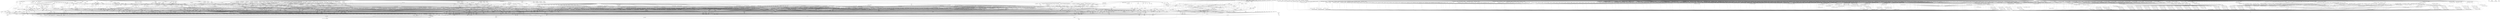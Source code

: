 digraph depends {
    node [shape=plaintext]
"activitymanager" -> "activitymanager-lic" [style=dotted]
"activitymanager" -> "bootd"
"activitymanager" -> "db8"
"activitymanager" -> "libboost-regex1.75.0"
"activitymanager" -> "libglib-2.0-0"
"activitymanager" -> "libpbnjson"
"activitymanager" -> "libstdc++6"
"activitymanager" -> "luna-service2"
"activitymanager" -> "pmloglib"
"alsa-conf" -> "alsa-lib-lic" [style=dotted]
"alsa-plugins-pulseaudio-conf" -> "alsa-plugins-lic" [style=dotted]
"alsa-plugins-pulseaudio-conf" -> "libasound-module-conf-pulse"
"alsa-plugins-pulseaudio-conf" -> "libasound-module-ctl-pulse"
"alsa-plugins-pulseaudio-conf" -> "libasound-module-pcm-pulse"
"alsa-states" -> "alsa-state-lic" [style=dotted]
"alsa-ucm-conf" -> "alsa-ucm-conf-lic" [style=dotted]
"alsa-utils-alsactl" -> "alsa-states" [style=dotted]
"alsa-utils-alsactl" -> "alsa-utils-lic" [style=dotted]
"alsa-utils-alsactl" -> "libasound2"
"alsa-utils-alsamixer" -> "alsa-utils-lic" [style=dotted]
"alsa-utils-alsamixer" -> "libasound2"
"alsa-utils-alsamixer" -> "libformw5"
"alsa-utils-alsamixer" -> "libmenuw5"
"alsa-utils-alsamixer" -> "libncursesw5"
"alsa-utils-alsamixer" -> "libpanelw5"
"alsa-utils-alsamixer" -> "libtinfo5"
"alsa-utils-alsaucm" -> "alsa-utils-lic" [style=dotted]
"alsa-utils-alsaucm" -> "libasound2"
"alsa-utils-amixer" -> "alsa-utils-lic" [style=dotted]
"alsa-utils-amixer" -> "libasound2"
"alsa-utils-aplay" -> "alsa-utils-lic" [style=dotted]
"alsa-utils-aplay" -> "libasound2"
"alsa-utils-systemd" -> "alsa-utils-lic" [style=dotted]
"anbox" -> "anbox-data"
"anbox" -> "anbox-lic" [style=dotted]
"anbox" -> "boost-log"
"anbox-data" -> "anbox-data-lic" [style=dotted]
"anbox" -> "kernel-module-ashmem-linux" [style=dotted]
"anbox" -> "kernel-module-binder-linux" [style=dotted]
"anbox" -> "kernel-module-squashfs" [style=dotted]
"anbox" -> "libboost-filesystem1.75.0"
"anbox" -> "libboost-iostreams1.75.0"
"anbox" -> "libboost-program-options1.75.0"
"anbox" -> "libboost-thread1.75.0"
"anbox" -> "libdw1"
"anbox" -> "libprotobuf-lite26"
"anbox" -> "libsdl2-2.0-0"
"anbox" -> "libsdl2-image-2.0-0"
"anbox" -> "libstdc++6"
"anbox" -> "libsystemd0"
"anbox" -> "lxc"
"app-services" -> "app-services-lic" [style=dotted]
"audio-service" -> "audio-service-lic" [style=dotted]
"audio-service" -> "libglib-2.0-0"
"audio-service" -> "libpbnjson"
"audio-service" -> "libpulse0"
"audio-service" -> "libpulse-mainloop-glib0"
"audio-service" -> "libstdc++6"
"audio-service" -> "luna-service2"
"avahi-daemon" -> "avahi-lic" [style=dotted]
"avahi-daemon" -> "base-files"
"avahi-daemon" -> "base-passwd"
"avahi-daemon" -> "libavahi-common3"
"avahi-daemon" -> "libavahi-core7"
"avahi-daemon" -> "libcap"
"avahi-daemon" -> "libdaemon0"
"avahi-daemon" -> "libdbus-1-3"
"avahi-daemon" -> "libexpat1"
"avahi-daemon" -> "libnss-mdns" [style=dotted]
"avahi-daemon" -> "shadow"
"avahi-locale-en-gb" -> "virtual-locale-en-gb" [style=dotted]
"base-files" -> "base-files-lic" [style=dotted]
"base-passwd" -> "base-passwd-lic" [style=dotted]
"bash" -> "base-files"
"bash" -> "bash-lic" [style=dotted]
"bash" -> "libtinfo5"
"bc" -> "bc-lic" [style=dotted]
"bc" -> "libreadline8"
"binutils" -> "binutils-lic" [style=dotted]
"binutils" -> "libbfd"
"binutils" -> "libopcodes"
"binutils" -> "libstdc++6"
"binutils" -> "libz1"
"bluez5" -> "bluez5-lic" [style=dotted]
"bluez5" -> "libdbus-1-3"
"bluez5" -> "libglib-2.0-0"
"bluez5" -> "libreadline8"
"bluez5" -> "libudev1"
"boost-log" -> "boost-lic" [style=dotted]
"boost-log" -> "libboost-filesystem1.75.0"
"boost-log" -> "libboost-regex1.75.0"
"boost-log" -> "libboost-thread1.75.0"
"boost-log" -> "libstdc++6"
"bootd" -> "bootd-lic" [style=dotted]
"bootd" -> "libglib-2.0-0"
"bootd" -> "libpbnjson"
"bootd" -> "libstdc++6"
"bootd" -> "luna-service2"
"bootd" -> "pmloglib"
"bridge-utils" -> "bridge-utils-lic" [style=dotted]
"bridge-utils" -> "kernel-module-bridge" [style=dotted]
"brotli" -> "brotli-lic" [style=dotted]
"busybox" -> "busybox-lic" [style=dotted]
"busybox" -> "busybox-udhcpc" [style=dotted]
"busybox-udhcpc" -> "busybox-lic" [style=dotted]
"bzip2" -> "bzip2-lic" [style=dotted]
"bzip2" -> "libbz2-1"
"ca-certificates" -> "ca-certificates-lic" [style=dotted]
"ca-certificates" -> "openssl"
"ca-certificates" -> "openssl-bin"
"certmgrd" -> "certmgrd-lic" [style=dotted]
"certmgrd" -> "libglib-2.0-0"
"certmgrd" -> "libpbnjson"
"certmgrd" -> "libpmcertificatemgr2"
"certmgrd" -> "luna-service2"
"com.palm.keymanager" -> "com.palm.keymanager-lic" [style=dotted]
"com.webos.service.pdm" -> "com.webos.service.pdm-lic" [style=dotted]
"com.webos.service.pdm" -> "dosfstools"
"com.webos.service.pdm" -> "e2fsprogs-e2fsck"
"com.webos.service.pdm" -> "e2fsprogs-tune2fs"
"com.webos.service.pdm" -> "fuse-utils"
"com.webos.service.pdm" -> "gphoto2"
"com.webos.service.pdm" -> "gphotofs"
"com.webos.service.pdm" -> "gptfdisk-sgdisk"
"com.webos.service.pdm" -> "libglib-2.0-0"
"com.webos.service.pdm" -> "libpbnjson"
"com.webos.service.pdm" -> "libstdc++6"
"com.webos.service.pdm" -> "libudev1"
"com.webos.service.pdm" -> "libwebosi18n1"
"com.webos.service.pdm" -> "lsof"
"com.webos.service.pdm" -> "luna-service2"
"com.webos.service.pdm" -> "ntfs-3g"
"com.webos.service.pdm" -> "ntfs-3g-ntfsprogs"
"com.webos.service.pdm" -> "pdm-plugin"
"com.webos.service.pdm" -> "pmloglib"
"com.webos.service.pdm" -> "sdparm"
"com.webos.service.pdm" -> "simple-mtpfs"
"com.webos.service.pdm" -> "smartmontools"
"com.webos.service.pdm" -> "util-linux-lsblk"
"configurator" -> "configurator-lic" [style=dotted]
"configurator" -> "db8"
"configurator" -> "libglib-2.0-0"
"configurator" -> "libstdc++6"
"configurator" -> "pmloglib"
"connman" -> "bluez5"
"connman-client" -> "connman"
"connman-client" -> "connman-lic" [style=dotted]
"connman-client" -> "libdbus-1-3"
"connman-client" -> "libglib-2.0-0"
"connman-client" -> "libreadline8"
"connman-conf" -> "connman-conf-lic" [style=dotted]
"connman" -> "connman-conf" [style=dotted]
"connman" -> "connman-lic" [style=dotted]
"connman" -> "connman-plugin-vpn-l2tp" [style=dotted]
"connman" -> "connman-plugin-vpn-openvpn" [style=dotted]
"connman" -> "connman-plugin-vpn-pppt" [style=dotted]
"connman" -> "connman-plugin-vpn-vpnc" [style=dotted]
"connman" -> "connman-tests" [style=dotted]
"connman" -> "connman-tools" [style=dotted]
"connman" -> "connman-vpn" [style=dotted]
"connman" -> "connman-wait-online" [style=dotted]
"connman" -> "dbus"
"connman" -> "iptables"
"connman" -> "libdbus-1-3"
"connman" -> "libglib-2.0-0"
"connman" -> "libgnutls30"
"connman" -> "neard" [style=dotted]
"connman" -> "ofono"
"connman" -> "openvpn"
"connman-plugin-vpn-l2tp" -> "connman-vpn"
"connman-plugin-vpn-openvpn" -> "connman-vpn"
"connman-plugin-vpn-openvpn" -> "libdbus-1-3"
"connman-plugin-vpn-vpnc" -> "connman-vpn"
"connman-plugin-vpn-vpnc" -> "libdbus-1-3"
"connman" -> "pptp-linux"
"connman-tests" -> "connman-lic" [style=dotted]
"connman-tests" -> "iptables"
"connman-tests" -> "libdbus-1-3"
"connman-tests" -> "libglib-2.0-0"
"connman-tests" -> "libgnutls30"
"connman-tools" -> "connman"
"connman-tools" -> "connman-lic" [style=dotted]
"connman-tools" -> "libglib-2.0-0"
"connman-tools" -> "libgnutls30"
"connman" -> "vpnc"
"connman-vpn" -> "connman-lic" [style=dotted]
"connman-vpn" -> "libdbus-1-3"
"connman-vpn" -> "libglib-2.0-0"
"connman-vpn" -> "libgnutls30"
"connman-wait-online" -> "connman-lic" [style=dotted]
"connman-wait-online" -> "libdbus-1-3"
"connman-wait-online" -> "libglib-2.0-0"
"connman" -> "wpa-supplicant"
"connman" -> "xl2tpd"
"cordova" -> "cordova-lic" [style=dotted]
"core-apps" -> "bash"
"core-apps" -> "core-apps-lic" [style=dotted]
"cpushareholder-stub" -> "cpushareholder-stub-lic" [style=dotted]
"curl" -> "curl-lic" [style=dotted]
"curl" -> "libcurl4"
"db8" -> "bash"
"db8" -> "busybox"
"db8" -> "db8-lic" [style=dotted]
"db8" -> "leveldb"
"db8" -> "libboost-regex1.75.0"
"db8" -> "libglib-2.0-0"
"db8" -> "libicui18n68"
"db8" -> "libicuuc68"
"db8" -> "libstdc++6"
"db8" -> "luna-service2"
"db8" -> "pmloglib"
"dbus-1" -> "dbus-common"
"dbus-1" -> "dbus-lic" [style=dotted]
"dbus-1" -> "dbus-tools"
"dbus-1" -> "libdbus-1-3"
"dbus-1" -> "libexpat1"
"dbus-1" -> "libsystemd0"
"dbus-common" -> "base-files"
"dbus-common" -> "base-passwd"
"dbus-common" -> "dbus-lic" [style=dotted]
"dbus-common" -> "shadow"
"dbus-tools" -> "dbus-lic" [style=dotted]
"dbus-tools" -> "libdbus-1-3"
"distro-feed-configs" -> "distro-feed-configs-lic" [style=dotted]
"dnsmasq" -> "dnsmasq-lic" [style=dotted]
"dosfstools" -> "dosfstools-lic" [style=dotted]
"e2fsprogs-badblocks" -> "e2fsprogs-lic" [style=dotted]
"e2fsprogs-badblocks" -> "libcom-err2"
"e2fsprogs-badblocks" -> "libext2fs2"
"e2fsprogs-dumpe2fs" -> "e2fsprogs-lic" [style=dotted]
"e2fsprogs-dumpe2fs" -> "libblkid1"
"e2fsprogs-dumpe2fs" -> "libcom-err2"
"e2fsprogs-dumpe2fs" -> "libe2p2"
"e2fsprogs-dumpe2fs" -> "libext2fs2"
"e2fsprogs-e2fsck" -> "e2fsprogs-lic" [style=dotted]
"e2fsprogs-e2fsck" -> "libblkid1"
"e2fsprogs-e2fsck" -> "libcom-err2"
"e2fsprogs-e2fsck" -> "libe2p2"
"e2fsprogs-e2fsck" -> "libext2fs2"
"e2fsprogs-e2fsck" -> "libuuid1"
"e2fsprogs" -> "e2fsprogs-badblocks"
"e2fsprogs" -> "e2fsprogs-dumpe2fs"
"e2fsprogs" -> "e2fsprogs-e2fsck" [style=dotted]
"e2fsprogs" -> "e2fsprogs-lic" [style=dotted]
"e2fsprogs" -> "e2fsprogs-mke2fs" [style=dotted]
"e2fsprogs" -> "libblkid1"
"e2fsprogs" -> "libcom-err2"
"e2fsprogs" -> "libe2p2"
"e2fsprogs" -> "libext2fs2"
"e2fsprogs" -> "libss2"
"e2fsprogs" -> "libuuid1"
"e2fsprogs-mke2fs" -> "e2fsprogs-lic" [style=dotted]
"e2fsprogs-mke2fs" -> "libblkid1"
"e2fsprogs-mke2fs" -> "libcom-err2"
"e2fsprogs-mke2fs" -> "libe2p2"
"e2fsprogs-mke2fs" -> "libext2fs2"
"e2fsprogs-mke2fs" -> "libuuid1"
"e2fsprogs-tune2fs" -> "e2fsprogs-lic" [style=dotted]
"e2fsprogs-tune2fs" -> "libblkid1"
"e2fsprogs-tune2fs" -> "libcom-err2"
"e2fsprogs-tune2fs" -> "libe2p2"
"e2fsprogs-tune2fs" -> "libext2fs2"
"e2fsprogs-tune2fs" -> "libuuid1"
"enyo-1.0" -> "enyo-1.0-lic" [style=dotted]
"event-monitor" -> "event-monitor-lic" [style=dotted]
"event-monitor" -> "libglib-2.0-0"
"event-monitor" -> "libpbnjson"
"event-monitor" -> "libstdc++6"
"event-monitor" -> "luna-service2"
"event-monitor-network" -> "event-monitor-network-lic" [style=dotted]
"event-monitor-network" -> "libpbnjson"
"event-monitor-network" -> "libstdc++6"
"event-monitor-network" -> "libwebosi18n1"
"event-monitor-network" -> "pmloglib"
"event-monitor" -> "pmloglib"
"evtest" -> "evtest-lic" [style=dotted]
"filecache" -> "db8"
"filecache" -> "filecache-lic" [style=dotted]
"filecache" -> "glibmm"
"filecache" -> "jemalloc"
"filecache" -> "libboost-filesystem1.75.0"
"filecache" -> "libglib-2.0-0"
"filecache" -> "libpbnjson"
"filecache" -> "libsigc-2.0-0"
"filecache" -> "libstdc++6"
"filecache" -> "luna-service2"
"filecache" -> "pmloglib"
"fingerterm" -> "fingerterm-lic" [style=dotted]
"fingerterm" -> "libstdc++6"
"fingerterm" -> "qtbase"
"fingerterm" -> "qtdeclarative"
"fingerterm" -> "qtxmlpatterns"
"fingerterm" -> "ttf-liberation-mono"
"fontconfig-utils" -> "fontconfig-lic" [style=dotted]
"fontconfig-utils" -> "libfontconfig1"
"fontconfig-utils" -> "libfreetype6"
"foundation-frameworks" -> "foundation-frameworks-lic" [style=dotted]
"funyahoo-plusplus" -> "funyahoo-plusplus-lic" [style=dotted]
"funyahoo-plusplus" -> "libglib-2.0-0"
"funyahoo-plusplus" -> "libjson-glib-1.0-0"
"funyahoo-plusplus" -> "libpurple"
"fuser" -> "psmisc-lic" [style=dotted]
"fuse-utils" -> "fuse-lic" [style=dotted]
"gdb" -> "gdb-lic" [style=dotted]
"gdb" -> "glibc-thread-db" [style=dotted]
"gdb" -> "libexpat1"
"gdb" -> "libpython3.9-1.0"
"gdb" -> "libreadline8"
"gdb" -> "libstdc++6"
"gdb" -> "libtinfo5"
"gdb" -> "python3"
"gdb" -> "python3-codecs"
"gdbserver" -> "gdb-lic" [style=dotted]
"gdbserver" -> "glibc-thread-db" [style=dotted]
"gdbserver" -> "libstdc++6"
"geoclue" -> "avahi-daemon"
"geoclue" -> "geoclue-lic" [style=dotted]
"geoclue" -> "libavahi-client3"
"geoclue" -> "libavahi-common3"
"geoclue" -> "libavahi-glib1"
"geoclue" -> "libglib-2.0-0"
"geoclue" -> "libjson-glib-1.0-0"
"geoclue" -> "libsoup-2.4"
"glibc-locale-en-gb" -> "virtual-locale-en-gb" [style=dotted]
"glibmm" -> "glibmm-lic" [style=dotted]
"glibmm" -> "libglib-2.0-0"
"glibmm" -> "libsigc-2.0-0"
"glibmm" -> "libstdc++6"
"glib-networking" -> "glib-networking-lic" [style=dotted]
"glib-networking" -> "libglib-2.0-0"
"glib-networking" -> "libgnutls30"
"glib-networking-locale-en-gb" -> "virtual-locale-en-gb" [style=dotted]
"glmark2" -> "glmark2-lic" [style=dotted]
"glmark2" -> "libdrm2"
"glmark2" -> "libgbm1"
"glmark2" -> "libjpeg62"
"glmark2" -> "libpng16-16"
"glmark2" -> "libstdc++6"
"glmark2" -> "libudev1"
"glmark2" -> "libz1"
"glmark2" -> "wayland"
"gobject-introspection" -> "gobject-introspection-lic" [style=dotted]
"gobject-introspection" -> "libffi7"
"gobject-introspection" -> "libglib-2.0-0"
"gobject-introspection" -> "python3-pickle"
"gobject-introspection" -> "python3-xml"
"gphoto2" -> "gphoto2-lic" [style=dotted]
"gphoto2" -> "libexif12"
"gphoto2" -> "libgphoto2-6"
"gphoto2" -> "libgphoto2-port12"
"gphoto2" -> "libpopt0"
"gphoto2" -> "libreadline8"
"gphoto2-locale-en-gb" -> "virtual-locale-en-gb" [style=dotted]
"gphotofs" -> "gphotofs-lic" [style=dotted]
"gphotofs" -> "libfuse2"
"gphotofs" -> "libglib-2.0-0"
"gphotofs" -> "libgphoto2-6"
"gphotofs" -> "libgphoto2-port12"
"gptfdisk-sgdisk" -> "gptfdisk-lic" [style=dotted]
"gptfdisk-sgdisk" -> "libpopt0"
"gptfdisk-sgdisk" -> "libstdc++6"
"gptfdisk-sgdisk" -> "libuuid1"
"gstreamer1.0" -> "gstreamer1.0-lic" [style=dotted]
"gstreamer1.0-libav" -> "gstreamer1.0"
"gstreamer1.0-libav" -> "gstreamer1.0-libav-lic" [style=dotted]
"gstreamer1.0-libav" -> "libavcodec58"
"gstreamer1.0-libav" -> "libavfilter7"
"gstreamer1.0-libav" -> "libavformat58"
"gstreamer1.0-libav" -> "libavutil56"
"gstreamer1.0-libav" -> "libglib-2.0-0"
"gstreamer1.0-libav" -> "libgstaudio-1.0-0"
"gstreamer1.0-libav" -> "libgstpbutils-1.0-0"
"gstreamer1.0-libav" -> "libgstvideo-1.0-0"
"gstreamer1.0" -> "libglib-2.0-0"
"gstreamer1.0-locale-en-gb" -> "virtual-locale-en-gb" [style=dotted]
"gstreamer1.0-plugins-bad-accurip" -> "gstreamer1.0"
"gstreamer1.0-plugins-bad-accurip" -> "libglib-2.0-0"
"gstreamer1.0-plugins-bad-accurip" -> "libgstaudio-1.0-0"
"gstreamer1.0-plugins-bad-adpcmdec" -> "gstreamer1.0"
"gstreamer1.0-plugins-bad-adpcmdec" -> "libglib-2.0-0"
"gstreamer1.0-plugins-bad-adpcmdec" -> "libgstaudio-1.0-0"
"gstreamer1.0-plugins-bad-adpcmenc" -> "gstreamer1.0"
"gstreamer1.0-plugins-bad-adpcmenc" -> "libglib-2.0-0"
"gstreamer1.0-plugins-bad-adpcmenc" -> "libgstaudio-1.0-0"
"gstreamer1.0-plugins-bad-aiff" -> "gstreamer1.0"
"gstreamer1.0-plugins-bad-aiff" -> "libglib-2.0-0"
"gstreamer1.0-plugins-bad-aiff" -> "libgstaudio-1.0-0"
"gstreamer1.0-plugins-bad-aiff" -> "libgstpbutils-1.0-0"
"gstreamer1.0-plugins-bad-aiff" -> "libgsttag-1.0-0"
"gstreamer1.0-plugins-bad-apps" -> "gstreamer1.0"
"gstreamer1.0-plugins-bad-apps" -> "gstreamer1.0-plugins-bad-lic" [style=dotted]
"gstreamer1.0-plugins-bad-apps" -> "libglib-2.0-0"
"gstreamer1.0-plugins-bad-apps" -> "libgstpbutils-1.0-0"
"gstreamer1.0-plugins-bad-apps" -> "libgsttranscoder-1.0-0"
"gstreamer1.0-plugins-bad-asfmux" -> "gstreamer1.0"
"gstreamer1.0-plugins-bad-asfmux" -> "libglib-2.0-0"
"gstreamer1.0-plugins-bad-asfmux" -> "libgstrtp-1.0-0"
"gstreamer1.0-plugins-bad-audiobuffersplit" -> "gstreamer1.0"
"gstreamer1.0-plugins-bad-audiobuffersplit" -> "libglib-2.0-0"
"gstreamer1.0-plugins-bad-audiobuffersplit" -> "libgstaudio-1.0-0"
"gstreamer1.0-plugins-bad-audiofxbad" -> "gstreamer1.0"
"gstreamer1.0-plugins-bad-audiofxbad" -> "libglib-2.0-0"
"gstreamer1.0-plugins-bad-audiofxbad" -> "libgstaudio-1.0-0"
"gstreamer1.0-plugins-bad-audiolatency" -> "gstreamer1.0"
"gstreamer1.0-plugins-bad-audiolatency" -> "libglib-2.0-0"
"gstreamer1.0-plugins-bad-audiomixmatrix" -> "gstreamer1.0"
"gstreamer1.0-plugins-bad-audiomixmatrix" -> "libglib-2.0-0"
"gstreamer1.0-plugins-bad-audiomixmatrix" -> "libgstaudio-1.0-0"
"gstreamer1.0-plugins-bad-audiovisualizers" -> "gstreamer1.0"
"gstreamer1.0-plugins-bad-audiovisualizers" -> "libglib-2.0-0"
"gstreamer1.0-plugins-bad-audiovisualizers" -> "libgstfft-1.0-0"
"gstreamer1.0-plugins-bad-audiovisualizers" -> "libgstpbutils-1.0-0"
"gstreamer1.0-plugins-bad-autoconvert" -> "gstreamer1.0"
"gstreamer1.0-plugins-bad-autoconvert" -> "libglib-2.0-0"
"gstreamer1.0-plugins-bad-bayer" -> "gstreamer1.0"
"gstreamer1.0-plugins-bad-bayer" -> "libglib-2.0-0"
"gstreamer1.0-plugins-bad-bayer" -> "libgstvideo-1.0-0"
"gstreamer1.0-plugins-bad-bayer" -> "liborc-0.4-0"
"gstreamer1.0-plugins-bad-bluez" -> "gstreamer1.0"
"gstreamer1.0-plugins-bad-bluez" -> "libglib-2.0-0"
"gstreamer1.0-plugins-bad-bz2" -> "gstreamer1.0"
"gstreamer1.0-plugins-bad-bz2" -> "libbz2-1"
"gstreamer1.0-plugins-bad-bz2" -> "libglib-2.0-0"
"gstreamer1.0-plugins-bad-camerabin" -> "gstreamer1.0"
"gstreamer1.0-plugins-bad-camerabin" -> "libglib-2.0-0"
"gstreamer1.0-plugins-bad-camerabin" -> "libgstbasecamerabinsrc-1.0-0"
"gstreamer1.0-plugins-bad-camerabin" -> "libgstpbutils-1.0-0"
"gstreamer1.0-plugins-bad-camerabin" -> "libgstphotography-1.0-0"
"gstreamer1.0-plugins-bad-closedcaption" -> "gstreamer1.0"
"gstreamer1.0-plugins-bad-closedcaption" -> "libcairo2"
"gstreamer1.0-plugins-bad-closedcaption" -> "libglib-2.0-0"
"gstreamer1.0-plugins-bad-closedcaption" -> "libgstvideo-1.0-0"
"gstreamer1.0-plugins-bad-closedcaption" -> "pango"
"gstreamer1.0-plugins-bad-coloreffects" -> "gstreamer1.0"
"gstreamer1.0-plugins-bad-coloreffects" -> "libglib-2.0-0"
"gstreamer1.0-plugins-bad-coloreffects" -> "libgstvideo-1.0-0"
"gstreamer1.0-plugins-bad-curl" -> "gstreamer1.0"
"gstreamer1.0-plugins-bad-curl" -> "libcurl4"
"gstreamer1.0-plugins-bad-curl" -> "libglib-2.0-0"
"gstreamer1.0-plugins-bad-dash" -> "gstreamer1.0"
"gstreamer1.0-plugins-bad-dash" -> "libglib-2.0-0"
"gstreamer1.0-plugins-bad-dash" -> "libgstadaptivedemux-1.0-0"
"gstreamer1.0-plugins-bad-dash" -> "libgstisoff-1.0-0"
"gstreamer1.0-plugins-bad-dash" -> "libgsttag-1.0-0"
"gstreamer1.0-plugins-bad-dash" -> "libgsturidownloader-1.0-0"
"gstreamer1.0-plugins-bad-dash" -> "libxml2"
"gstreamer1.0-plugins-bad-debugutilsbad" -> "gstreamer1.0"
"gstreamer1.0-plugins-bad-debugutilsbad" -> "libglib-2.0-0"
"gstreamer1.0-plugins-bad-debugutilsbad" -> "libgstvideo-1.0-0"
"gstreamer1.0-plugins-bad-decklink" -> "gstreamer1.0"
"gstreamer1.0-plugins-bad-decklink" -> "libglib-2.0-0"
"gstreamer1.0-plugins-bad-decklink" -> "libgstaudio-1.0-0"
"gstreamer1.0-plugins-bad-decklink" -> "libgstvideo-1.0-0"
"gstreamer1.0-plugins-bad-decklink" -> "libstdc++6"
"gstreamer1.0-plugins-bad-dtls" -> "gstreamer1.0"
"gstreamer1.0-plugins-bad-dtls" -> "libcrypto1.1"
"gstreamer1.0-plugins-bad-dtls" -> "libglib-2.0-0"
"gstreamer1.0-plugins-bad-dtls" -> "libssl1.1"
"gstreamer1.0-plugins-bad-dvb" -> "gstreamer1.0"
"gstreamer1.0-plugins-bad-dvb" -> "libglib-2.0-0"
"gstreamer1.0-plugins-bad-dvb" -> "libgstmpegts-1.0-0"
"gstreamer1.0-plugins-bad-dvbsubenc" -> "gstreamer1.0"
"gstreamer1.0-plugins-bad-dvbsubenc" -> "libglib-2.0-0"
"gstreamer1.0-plugins-bad-dvbsubenc" -> "libgstvideo-1.0-0"
"gstreamer1.0-plugins-bad-dvbsuboverlay" -> "gstreamer1.0"
"gstreamer1.0-plugins-bad-dvbsuboverlay" -> "libglib-2.0-0"
"gstreamer1.0-plugins-bad-dvbsuboverlay" -> "libgstvideo-1.0-0"
"gstreamer1.0-plugins-bad-dvdspu" -> "gstreamer1.0"
"gstreamer1.0-plugins-bad-dvdspu" -> "libglib-2.0-0"
"gstreamer1.0-plugins-bad-dvdspu" -> "libgstvideo-1.0-0"
"gstreamer1.0-plugins-bad-faceoverlay" -> "gstreamer1.0"
"gstreamer1.0-plugins-bad-faceoverlay" -> "libglib-2.0-0"
"gstreamer1.0-plugins-bad-fbdevsink" -> "gstreamer1.0"
"gstreamer1.0-plugins-bad-fbdevsink" -> "libglib-2.0-0"
"gstreamer1.0-plugins-bad-fbdevsink" -> "libgstvideo-1.0-0"
"gstreamer1.0-plugins-bad-festival" -> "gstreamer1.0"
"gstreamer1.0-plugins-bad-festival" -> "libglib-2.0-0"
"gstreamer1.0-plugins-bad-fieldanalysis" -> "gstreamer1.0"
"gstreamer1.0-plugins-bad-fieldanalysis" -> "libglib-2.0-0"
"gstreamer1.0-plugins-bad-fieldanalysis" -> "libgstvideo-1.0-0"
"gstreamer1.0-plugins-bad-fieldanalysis" -> "liborc-0.4-0"
"gstreamer1.0-plugins-bad-freeverb" -> "gstreamer1.0"
"gstreamer1.0-plugins-bad-freeverb" -> "libglib-2.0-0"
"gstreamer1.0-plugins-bad-freeverb" -> "libgstaudio-1.0-0"
"gstreamer1.0-plugins-bad-frei0r" -> "gstreamer1.0"
"gstreamer1.0-plugins-bad-frei0r" -> "libglib-2.0-0"
"gstreamer1.0-plugins-bad-frei0r" -> "libgstvideo-1.0-0"
"gstreamer1.0-plugins-bad-gaudieffects" -> "gstreamer1.0"
"gstreamer1.0-plugins-bad-gaudieffects" -> "libglib-2.0-0"
"gstreamer1.0-plugins-bad-gaudieffects" -> "libgstvideo-1.0-0"
"gstreamer1.0-plugins-bad-gaudieffects" -> "liborc-0.4-0"
"gstreamer1.0-plugins-bad-gdp" -> "gstreamer1.0"
"gstreamer1.0-plugins-bad-gdp" -> "libglib-2.0-0"
"gstreamer1.0-plugins-bad-geometrictransform" -> "gstreamer1.0"
"gstreamer1.0-plugins-bad-geometrictransform" -> "libglib-2.0-0"
"gstreamer1.0-plugins-bad-geometrictransform" -> "libgstvideo-1.0-0"
"gstreamer1.0-plugins-bad-hls" -> "gstreamer1.0"
"gstreamer1.0-plugins-bad-hls" -> "libglib-2.0-0"
"gstreamer1.0-plugins-bad-hls" -> "libgstadaptivedemux-1.0-0"
"gstreamer1.0-plugins-bad-hls" -> "libgstpbutils-1.0-0"
"gstreamer1.0-plugins-bad-hls" -> "libgsttag-1.0-0"
"gstreamer1.0-plugins-bad-hls" -> "libgsturidownloader-1.0-0"
"gstreamer1.0-plugins-bad-hls" -> "libgstvideo-1.0-0"
"gstreamer1.0-plugins-bad-hls" -> "nettle"
"gstreamer1.0-plugins-bad-id3tag" -> "gstreamer1.0"
"gstreamer1.0-plugins-bad-id3tag" -> "libglib-2.0-0"
"gstreamer1.0-plugins-bad-id3tag" -> "libgsttag-1.0-0"
"gstreamer1.0-plugins-bad-inter" -> "gstreamer1.0"
"gstreamer1.0-plugins-bad-interlace" -> "gstreamer1.0"
"gstreamer1.0-plugins-bad-interlace" -> "libglib-2.0-0"
"gstreamer1.0-plugins-bad-interlace" -> "libgstvideo-1.0-0"
"gstreamer1.0-plugins-bad-inter" -> "libglib-2.0-0"
"gstreamer1.0-plugins-bad-inter" -> "libgstaudio-1.0-0"
"gstreamer1.0-plugins-bad-inter" -> "libgstvideo-1.0-0"
"gstreamer1.0-plugins-bad-ipcpipeline" -> "gstreamer1.0"
"gstreamer1.0-plugins-bad-ipcpipeline" -> "libglib-2.0-0"
"gstreamer1.0-plugins-bad-ivfparse" -> "gstreamer1.0"
"gstreamer1.0-plugins-bad-ivfparse" -> "libglib-2.0-0"
"gstreamer1.0-plugins-bad-ivtc" -> "gstreamer1.0"
"gstreamer1.0-plugins-bad-ivtc" -> "libglib-2.0-0"
"gstreamer1.0-plugins-bad-ivtc" -> "libgstvideo-1.0-0"
"gstreamer1.0-plugins-bad-jp2kdecimator" -> "gstreamer1.0"
"gstreamer1.0-plugins-bad-jp2kdecimator" -> "libglib-2.0-0"
"gstreamer1.0-plugins-bad-jpegformat" -> "gstreamer1.0"
"gstreamer1.0-plugins-bad-jpegformat" -> "libglib-2.0-0"
"gstreamer1.0-plugins-bad-jpegformat" -> "libgsttag-1.0-0"
"gstreamer1.0-plugins-bad-legacyrawparse" -> "gstreamer1.0"
"gstreamer1.0-plugins-bad-legacyrawparse" -> "libglib-2.0-0"
"gstreamer1.0-plugins-bad-legacyrawparse" -> "libgstaudio-1.0-0"
"gstreamer1.0-plugins-bad-legacyrawparse" -> "libgstvideo-1.0-0"
"gstreamer1.0-plugins-bad-locale-en-gb" -> "virtual-locale-en-gb" [style=dotted]
"gstreamer1.0-plugins-bad-meta" -> "gstreamer1.0-plugins-bad-accurip"
"gstreamer1.0-plugins-bad-meta" -> "gstreamer1.0-plugins-bad-adpcmdec"
"gstreamer1.0-plugins-bad-meta" -> "gstreamer1.0-plugins-bad-adpcmenc"
"gstreamer1.0-plugins-bad-meta" -> "gstreamer1.0-plugins-bad-aiff"
"gstreamer1.0-plugins-bad-meta" -> "gstreamer1.0-plugins-bad-apps"
"gstreamer1.0-plugins-bad-meta" -> "gstreamer1.0-plugins-bad-asfmux"
"gstreamer1.0-plugins-bad-meta" -> "gstreamer1.0-plugins-bad-audiobuffersplit"
"gstreamer1.0-plugins-bad-meta" -> "gstreamer1.0-plugins-bad-audiofxbad"
"gstreamer1.0-plugins-bad-meta" -> "gstreamer1.0-plugins-bad-audiolatency"
"gstreamer1.0-plugins-bad-meta" -> "gstreamer1.0-plugins-bad-audiomixmatrix"
"gstreamer1.0-plugins-bad-meta" -> "gstreamer1.0-plugins-bad-audiovisualizers"
"gstreamer1.0-plugins-bad-meta" -> "gstreamer1.0-plugins-bad-autoconvert"
"gstreamer1.0-plugins-bad-meta" -> "gstreamer1.0-plugins-bad-bayer"
"gstreamer1.0-plugins-bad-meta" -> "gstreamer1.0-plugins-bad-bluez"
"gstreamer1.0-plugins-bad-meta" -> "gstreamer1.0-plugins-bad-bz2"
"gstreamer1.0-plugins-bad-meta" -> "gstreamer1.0-plugins-bad-camerabin"
"gstreamer1.0-plugins-bad-meta" -> "gstreamer1.0-plugins-bad-closedcaption"
"gstreamer1.0-plugins-bad-meta" -> "gstreamer1.0-plugins-bad-coloreffects"
"gstreamer1.0-plugins-bad-meta" -> "gstreamer1.0-plugins-bad-curl"
"gstreamer1.0-plugins-bad-meta" -> "gstreamer1.0-plugins-bad-dash"
"gstreamer1.0-plugins-bad-meta" -> "gstreamer1.0-plugins-bad-debugutilsbad"
"gstreamer1.0-plugins-bad-meta" -> "gstreamer1.0-plugins-bad-decklink"
"gstreamer1.0-plugins-bad-meta" -> "gstreamer1.0-plugins-bad-dtls"
"gstreamer1.0-plugins-bad-meta" -> "gstreamer1.0-plugins-bad-dvb"
"gstreamer1.0-plugins-bad-meta" -> "gstreamer1.0-plugins-bad-dvbsubenc"
"gstreamer1.0-plugins-bad-meta" -> "gstreamer1.0-plugins-bad-dvbsuboverlay"
"gstreamer1.0-plugins-bad-meta" -> "gstreamer1.0-plugins-bad-dvdspu"
"gstreamer1.0-plugins-bad-meta" -> "gstreamer1.0-plugins-bad-faceoverlay"
"gstreamer1.0-plugins-bad-meta" -> "gstreamer1.0-plugins-bad-fbdevsink"
"gstreamer1.0-plugins-bad-meta" -> "gstreamer1.0-plugins-bad-festival"
"gstreamer1.0-plugins-bad-meta" -> "gstreamer1.0-plugins-bad-fieldanalysis"
"gstreamer1.0-plugins-bad-meta" -> "gstreamer1.0-plugins-bad-freeverb"
"gstreamer1.0-plugins-bad-meta" -> "gstreamer1.0-plugins-bad-frei0r"
"gstreamer1.0-plugins-bad-meta" -> "gstreamer1.0-plugins-bad-gaudieffects"
"gstreamer1.0-plugins-bad-meta" -> "gstreamer1.0-plugins-bad-gdp"
"gstreamer1.0-plugins-bad-meta" -> "gstreamer1.0-plugins-bad-geometrictransform"
"gstreamer1.0-plugins-bad-meta" -> "gstreamer1.0-plugins-bad-hls"
"gstreamer1.0-plugins-bad-meta" -> "gstreamer1.0-plugins-bad-id3tag"
"gstreamer1.0-plugins-bad-meta" -> "gstreamer1.0-plugins-bad-inter"
"gstreamer1.0-plugins-bad-meta" -> "gstreamer1.0-plugins-bad-interlace"
"gstreamer1.0-plugins-bad-meta" -> "gstreamer1.0-plugins-bad-ipcpipeline"
"gstreamer1.0-plugins-bad-meta" -> "gstreamer1.0-plugins-bad-ivfparse"
"gstreamer1.0-plugins-bad-meta" -> "gstreamer1.0-plugins-bad-ivtc"
"gstreamer1.0-plugins-bad-meta" -> "gstreamer1.0-plugins-bad-jp2kdecimator"
"gstreamer1.0-plugins-bad-meta" -> "gstreamer1.0-plugins-bad-jpegformat"
"gstreamer1.0-plugins-bad-meta" -> "gstreamer1.0-plugins-bad-legacyrawparse"
"gstreamer1.0-plugins-bad-meta" -> "gstreamer1.0-plugins-bad-lic"
"gstreamer1.0-plugins-bad-meta" -> "gstreamer1.0-plugins-bad-lic" [style=dotted]
"gstreamer1.0-plugins-bad-meta" -> "gstreamer1.0-plugins-bad-midi"
"gstreamer1.0-plugins-bad-meta" -> "gstreamer1.0-plugins-bad-mpegpsdemux"
"gstreamer1.0-plugins-bad-meta" -> "gstreamer1.0-plugins-bad-mpegpsmux"
"gstreamer1.0-plugins-bad-meta" -> "gstreamer1.0-plugins-bad-mpegtsdemux"
"gstreamer1.0-plugins-bad-meta" -> "gstreamer1.0-plugins-bad-mpegtsmux"
"gstreamer1.0-plugins-bad-meta" -> "gstreamer1.0-plugins-bad-mxf"
"gstreamer1.0-plugins-bad-meta" -> "gstreamer1.0-plugins-bad-netsim"
"gstreamer1.0-plugins-bad-meta" -> "gstreamer1.0-plugins-bad-pcapparse"
"gstreamer1.0-plugins-bad-meta" -> "gstreamer1.0-plugins-bad-pnm"
"gstreamer1.0-plugins-bad-meta" -> "gstreamer1.0-plugins-bad-proxy"
"gstreamer1.0-plugins-bad-meta" -> "gstreamer1.0-plugins-bad-removesilence"
"gstreamer1.0-plugins-bad-meta" -> "gstreamer1.0-plugins-bad-rfbsrc"
"gstreamer1.0-plugins-bad-meta" -> "gstreamer1.0-plugins-bad-rist"
"gstreamer1.0-plugins-bad-meta" -> "gstreamer1.0-plugins-bad-rsvg"
"gstreamer1.0-plugins-bad-meta" -> "gstreamer1.0-plugins-bad-rtmp2"
"gstreamer1.0-plugins-bad-meta" -> "gstreamer1.0-plugins-bad-rtpmanagerbad"
"gstreamer1.0-plugins-bad-meta" -> "gstreamer1.0-plugins-bad-rtponvif"
"gstreamer1.0-plugins-bad-meta" -> "gstreamer1.0-plugins-bad-sbc"
"gstreamer1.0-plugins-bad-meta" -> "gstreamer1.0-plugins-bad-sdpelem"
"gstreamer1.0-plugins-bad-meta" -> "gstreamer1.0-plugins-bad-segmentclip"
"gstreamer1.0-plugins-bad-meta" -> "gstreamer1.0-plugins-bad-shm"
"gstreamer1.0-plugins-bad-meta" -> "gstreamer1.0-plugins-bad-siren"
"gstreamer1.0-plugins-bad-meta" -> "gstreamer1.0-plugins-bad-smooth"
"gstreamer1.0-plugins-bad-meta" -> "gstreamer1.0-plugins-bad-smoothstreaming"
"gstreamer1.0-plugins-bad-meta" -> "gstreamer1.0-plugins-bad-sndfile"
"gstreamer1.0-plugins-bad-meta" -> "gstreamer1.0-plugins-bad-speed"
"gstreamer1.0-plugins-bad-meta" -> "gstreamer1.0-plugins-bad-subenc"
"gstreamer1.0-plugins-bad-meta" -> "gstreamer1.0-plugins-bad-switchbin"
"gstreamer1.0-plugins-bad-meta" -> "gstreamer1.0-plugins-bad-timecode"
"gstreamer1.0-plugins-bad-meta" -> "gstreamer1.0-plugins-bad-transcode"
"gstreamer1.0-plugins-bad-meta" -> "gstreamer1.0-plugins-bad-ttmlsubs"
"gstreamer1.0-plugins-bad-meta" -> "gstreamer1.0-plugins-bad-uvch264"
"gstreamer1.0-plugins-bad-meta" -> "gstreamer1.0-plugins-bad-videofiltersbad"
"gstreamer1.0-plugins-bad-meta" -> "gstreamer1.0-plugins-bad-videoframe-audiolevel"
"gstreamer1.0-plugins-bad-meta" -> "gstreamer1.0-plugins-bad-videoparsersbad"
"gstreamer1.0-plugins-bad-meta" -> "gstreamer1.0-plugins-bad-videosignal"
"gstreamer1.0-plugins-bad-meta" -> "gstreamer1.0-plugins-bad-vmnc"
"gstreamer1.0-plugins-bad-meta" -> "gstreamer1.0-plugins-bad-waylandsink"
"gstreamer1.0-plugins-bad-meta" -> "gstreamer1.0-plugins-bad-webp"
"gstreamer1.0-plugins-bad-meta" -> "gstreamer1.0-plugins-bad-y4mdec"
"gstreamer1.0-plugins-bad-meta" -> "libgstadaptivedemux-1.0"
"gstreamer1.0-plugins-bad-meta" -> "libgstbadaudio-1.0"
"gstreamer1.0-plugins-bad-meta" -> "libgstbasecamerabinsrc-1.0"
"gstreamer1.0-plugins-bad-meta" -> "libgstcodecparsers-1.0"
"gstreamer1.0-plugins-bad-meta" -> "libgstcodecs-1.0"
"gstreamer1.0-plugins-bad-meta" -> "libgstinsertbin-1.0"
"gstreamer1.0-plugins-bad-meta" -> "libgstisoff-1.0"
"gstreamer1.0-plugins-bad-meta" -> "libgstmpegts-1.0"
"gstreamer1.0-plugins-bad-meta" -> "libgstphotography-1.0"
"gstreamer1.0-plugins-bad-meta" -> "libgstplayer-1.0"
"gstreamer1.0-plugins-bad-meta" -> "libgstsctp-1.0"
"gstreamer1.0-plugins-bad-meta" -> "libgsttranscoder-1.0"
"gstreamer1.0-plugins-bad-meta" -> "libgsturidownloader-1.0"
"gstreamer1.0-plugins-bad-meta" -> "libgstwayland-1.0"
"gstreamer1.0-plugins-bad-meta" -> "libgstwebrtc-1.0"
"gstreamer1.0-plugins-bad-midi" -> "gstreamer1.0"
"gstreamer1.0-plugins-bad-midi" -> "libglib-2.0-0"
"gstreamer1.0-plugins-bad-mpegpsdemux" -> "gstreamer1.0"
"gstreamer1.0-plugins-bad-mpegpsdemux" -> "libglib-2.0-0"
"gstreamer1.0-plugins-bad-mpegpsdemux" -> "libgstpbutils-1.0-0"
"gstreamer1.0-plugins-bad-mpegpsmux" -> "gstreamer1.0"
"gstreamer1.0-plugins-bad-mpegpsmux" -> "libglib-2.0-0"
"gstreamer1.0-plugins-bad-mpegtsdemux" -> "gstreamer1.0"
"gstreamer1.0-plugins-bad-mpegtsdemux" -> "libglib-2.0-0"
"gstreamer1.0-plugins-bad-mpegtsdemux" -> "libgstaudio-1.0-0"
"gstreamer1.0-plugins-bad-mpegtsdemux" -> "libgstcodecparsers-1.0-0"
"gstreamer1.0-plugins-bad-mpegtsdemux" -> "libgstmpegts-1.0-0"
"gstreamer1.0-plugins-bad-mpegtsdemux" -> "libgstpbutils-1.0-0"
"gstreamer1.0-plugins-bad-mpegtsdemux" -> "libgsttag-1.0-0"
"gstreamer1.0-plugins-bad-mpegtsmux" -> "gstreamer1.0"
"gstreamer1.0-plugins-bad-mpegtsmux" -> "libglib-2.0-0"
"gstreamer1.0-plugins-bad-mpegtsmux" -> "libgstaudio-1.0-0"
"gstreamer1.0-plugins-bad-mpegtsmux" -> "libgstmpegts-1.0-0"
"gstreamer1.0-plugins-bad-mpegtsmux" -> "libgstpbutils-1.0-0"
"gstreamer1.0-plugins-bad-mpegtsmux" -> "libgsttag-1.0-0"
"gstreamer1.0-plugins-bad-mpegtsmux" -> "libgstvideo-1.0-0"
"gstreamer1.0-plugins-bad-mxf" -> "gstreamer1.0"
"gstreamer1.0-plugins-bad-mxf" -> "libglib-2.0-0"
"gstreamer1.0-plugins-bad-mxf" -> "libgstaudio-1.0-0"
"gstreamer1.0-plugins-bad-mxf" -> "libgstvideo-1.0-0"
"gstreamer1.0-plugins-bad-netsim" -> "gstreamer1.0"
"gstreamer1.0-plugins-bad-netsim" -> "libglib-2.0-0"
"gstreamer1.0-plugins-bad-pcapparse" -> "gstreamer1.0"
"gstreamer1.0-plugins-bad-pcapparse" -> "libglib-2.0-0"
"gstreamer1.0-plugins-bad-pnm" -> "gstreamer1.0"
"gstreamer1.0-plugins-bad-pnm" -> "libglib-2.0-0"
"gstreamer1.0-plugins-bad-pnm" -> "libgstvideo-1.0-0"
"gstreamer1.0-plugins-bad-proxy" -> "gstreamer1.0"
"gstreamer1.0-plugins-bad-proxy" -> "libglib-2.0-0"
"gstreamer1.0-plugins-bad-removesilence" -> "gstreamer1.0"
"gstreamer1.0-plugins-bad-removesilence" -> "libglib-2.0-0"
"gstreamer1.0-plugins-bad-rfbsrc" -> "gstreamer1.0"
"gstreamer1.0-plugins-bad-rfbsrc" -> "libglib-2.0-0"
"gstreamer1.0-plugins-bad-rfbsrc" -> "libgstvideo-1.0-0"
"gstreamer1.0-plugins-bad-rist" -> "gstreamer1.0"
"gstreamer1.0-plugins-bad-rist" -> "libglib-2.0-0"
"gstreamer1.0-plugins-bad-rist" -> "libgstrtp-1.0-0"
"gstreamer1.0-plugins-bad-rsvg" -> "gstreamer1.0"
"gstreamer1.0-plugins-bad-rsvg" -> "libcairo2"
"gstreamer1.0-plugins-bad-rsvg" -> "libglib-2.0-0"
"gstreamer1.0-plugins-bad-rsvg" -> "libgstvideo-1.0-0"
"gstreamer1.0-plugins-bad-rsvg" -> "librsvg-2-2"
"gstreamer1.0-plugins-bad-rtmp2" -> "gstreamer1.0"
"gstreamer1.0-plugins-bad-rtmp2" -> "libglib-2.0-0"
"gstreamer1.0-plugins-bad-rtpmanagerbad" -> "gstreamer1.0"
"gstreamer1.0-plugins-bad-rtpmanagerbad" -> "libglib-2.0-0"
"gstreamer1.0-plugins-bad-rtpmanagerbad" -> "libgstrtp-1.0-0"
"gstreamer1.0-plugins-bad-rtponvif" -> "gstreamer1.0"
"gstreamer1.0-plugins-bad-rtponvif" -> "libglib-2.0-0"
"gstreamer1.0-plugins-bad-rtponvif" -> "libgstrtp-1.0-0"
"gstreamer1.0-plugins-bad-sbc" -> "gstreamer1.0"
"gstreamer1.0-plugins-bad-sbc" -> "libglib-2.0-0"
"gstreamer1.0-plugins-bad-sbc" -> "libgstaudio-1.0-0"
"gstreamer1.0-plugins-bad-sbc" -> "libsbc1"
"gstreamer1.0-plugins-bad-sdpelem" -> "gstreamer1.0"
"gstreamer1.0-plugins-bad-sdpelem" -> "libglib-2.0-0"
"gstreamer1.0-plugins-bad-sdpelem" -> "libgstapp-1.0-0"
"gstreamer1.0-plugins-bad-sdpelem" -> "libgstsdp-1.0-0"
"gstreamer1.0-plugins-bad-segmentclip" -> "gstreamer1.0"
"gstreamer1.0-plugins-bad-segmentclip" -> "libglib-2.0-0"
"gstreamer1.0-plugins-bad-segmentclip" -> "libgstaudio-1.0-0"
"gstreamer1.0-plugins-bad-shm" -> "gstreamer1.0"
"gstreamer1.0-plugins-bad-shm" -> "libglib-2.0-0"
"gstreamer1.0-plugins-bad-siren" -> "gstreamer1.0"
"gstreamer1.0-plugins-bad-siren" -> "libglib-2.0-0"
"gstreamer1.0-plugins-bad-siren" -> "libgstaudio-1.0-0"
"gstreamer1.0-plugins-bad-smooth" -> "gstreamer1.0"
"gstreamer1.0-plugins-bad-smooth" -> "libglib-2.0-0"
"gstreamer1.0-plugins-bad-smooth" -> "libgstvideo-1.0-0"
"gstreamer1.0-plugins-bad-smoothstreaming" -> "gstreamer1.0"
"gstreamer1.0-plugins-bad-smoothstreaming" -> "libglib-2.0-0"
"gstreamer1.0-plugins-bad-smoothstreaming" -> "libgstadaptivedemux-1.0-0"
"gstreamer1.0-plugins-bad-smoothstreaming" -> "libgstcodecparsers-1.0-0"
"gstreamer1.0-plugins-bad-smoothstreaming" -> "libgstisoff-1.0-0"
"gstreamer1.0-plugins-bad-smoothstreaming" -> "libxml2"
"gstreamer1.0-plugins-bad-sndfile" -> "gstreamer1.0"
"gstreamer1.0-plugins-bad-sndfile" -> "libglib-2.0-0"
"gstreamer1.0-plugins-bad-sndfile" -> "libsndfile1"
"gstreamer1.0-plugins-bad-speed" -> "gstreamer1.0"
"gstreamer1.0-plugins-bad-speed" -> "libglib-2.0-0"
"gstreamer1.0-plugins-bad-speed" -> "libgstaudio-1.0-0"
"gstreamer1.0-plugins-bad-subenc" -> "gstreamer1.0"
"gstreamer1.0-plugins-bad-subenc" -> "libglib-2.0-0"
"gstreamer1.0-plugins-bad-switchbin" -> "gstreamer1.0"
"gstreamer1.0-plugins-bad-switchbin" -> "libglib-2.0-0"
"gstreamer1.0-plugins-bad-timecode" -> "gstreamer1.0"
"gstreamer1.0-plugins-bad-timecode" -> "libglib-2.0-0"
"gstreamer1.0-plugins-bad-timecode" -> "libgstaudio-1.0-0"
"gstreamer1.0-plugins-bad-timecode" -> "libgstvideo-1.0-0"
"gstreamer1.0-plugins-bad-transcode" -> "gstreamer1.0"
"gstreamer1.0-plugins-bad-transcode" -> "libglib-2.0-0"
"gstreamer1.0-plugins-bad-transcode" -> "libgstpbutils-1.0-0"
"gstreamer1.0-plugins-bad-ttmlsubs" -> "gstreamer1.0"
"gstreamer1.0-plugins-bad-ttmlsubs" -> "libcairo2"
"gstreamer1.0-plugins-bad-ttmlsubs" -> "libglib-2.0-0"
"gstreamer1.0-plugins-bad-ttmlsubs" -> "libgstvideo-1.0-0"
"gstreamer1.0-plugins-bad-ttmlsubs" -> "libxml2"
"gstreamer1.0-plugins-bad-ttmlsubs" -> "pango"
"gstreamer1.0-plugins-bad-uvch264" -> "gstreamer1.0"
"gstreamer1.0-plugins-bad-uvch264" -> "libglib-2.0-0"
"gstreamer1.0-plugins-bad-uvch264" -> "libgstbasecamerabinsrc-1.0-0"
"gstreamer1.0-plugins-bad-uvch264" -> "libgstvideo-1.0-0"
"gstreamer1.0-plugins-bad-uvch264" -> "libgudev-1.0-0"
"gstreamer1.0-plugins-bad-uvch264" -> "libusb-1.0-0"
"gstreamer1.0-plugins-bad-videofiltersbad" -> "gstreamer1.0"
"gstreamer1.0-plugins-bad-videofiltersbad" -> "libglib-2.0-0"
"gstreamer1.0-plugins-bad-videofiltersbad" -> "libgstvideo-1.0-0"
"gstreamer1.0-plugins-bad-videofiltersbad" -> "liborc-0.4-0"
"gstreamer1.0-plugins-bad-videoframe-audiolevel" -> "gstreamer1.0"
"gstreamer1.0-plugins-bad-videoframe-audiolevel" -> "libglib-2.0-0"
"gstreamer1.0-plugins-bad-videoframe-audiolevel" -> "libgstaudio-1.0-0"
"gstreamer1.0-plugins-bad-videoparsersbad" -> "gstreamer1.0"
"gstreamer1.0-plugins-bad-videoparsersbad" -> "libglib-2.0-0"
"gstreamer1.0-plugins-bad-videoparsersbad" -> "libgstcodecparsers-1.0-0"
"gstreamer1.0-plugins-bad-videoparsersbad" -> "libgstpbutils-1.0-0"
"gstreamer1.0-plugins-bad-videoparsersbad" -> "libgstvideo-1.0-0"
"gstreamer1.0-plugins-bad-videosignal" -> "gstreamer1.0"
"gstreamer1.0-plugins-bad-videosignal" -> "libglib-2.0-0"
"gstreamer1.0-plugins-bad-videosignal" -> "libgstvideo-1.0-0"
"gstreamer1.0-plugins-bad-vmnc" -> "gstreamer1.0"
"gstreamer1.0-plugins-bad-vmnc" -> "libglib-2.0-0"
"gstreamer1.0-plugins-bad-vmnc" -> "libgstvideo-1.0-0"
"gstreamer1.0-plugins-bad-waylandsink" -> "gstreamer1.0"
"gstreamer1.0-plugins-bad-waylandsink" -> "libglib-2.0-0"
"gstreamer1.0-plugins-bad-waylandsink" -> "libgstallocators-1.0-0"
"gstreamer1.0-plugins-bad-waylandsink" -> "libgstvideo-1.0-0"
"gstreamer1.0-plugins-bad-waylandsink" -> "libgstwayland-1.0-0"
"gstreamer1.0-plugins-bad-waylandsink" -> "wayland"
"gstreamer1.0-plugins-bad-webp" -> "gstreamer1.0"
"gstreamer1.0-plugins-bad-webp" -> "libglib-2.0-0"
"gstreamer1.0-plugins-bad-webp" -> "libgstvideo-1.0-0"
"gstreamer1.0-plugins-bad-webp" -> "libwebp"
"gstreamer1.0-plugins-bad-y4mdec" -> "gstreamer1.0"
"gstreamer1.0-plugins-bad-y4mdec" -> "libglib-2.0-0"
"gstreamer1.0-plugins-bad-y4mdec" -> "libgstvideo-1.0-0"
"gstreamer1.0-plugins-base-adder" -> "gstreamer1.0"
"gstreamer1.0-plugins-base-adder" -> "libglib-2.0-0"
"gstreamer1.0-plugins-base-adder" -> "libgstaudio-1.0-0"
"gstreamer1.0-plugins-base-adder" -> "liborc-0.4-0"
"gstreamer1.0-plugins-base-alsa" -> "gstreamer1.0"
"gstreamer1.0-plugins-base-alsa" -> "libasound2"
"gstreamer1.0-plugins-base-alsa" -> "libglib-2.0-0"
"gstreamer1.0-plugins-base-alsa" -> "libgstaudio-1.0-0"
"gstreamer1.0-plugins-base-app" -> "gstreamer1.0"
"gstreamer1.0-plugins-base-app" -> "libgstapp-1.0-0"
"gstreamer1.0-plugins-base-apps" -> "gstreamer1.0"
"gstreamer1.0-plugins-base-apps" -> "gstreamer1.0-plugins-base-lic" [style=dotted]
"gstreamer1.0-plugins-base-apps" -> "libglib-2.0-0"
"gstreamer1.0-plugins-base-apps" -> "libgstaudio-1.0-0"
"gstreamer1.0-plugins-base-apps" -> "libgstpbutils-1.0-0"
"gstreamer1.0-plugins-base-apps" -> "libgsttag-1.0-0"
"gstreamer1.0-plugins-base-apps" -> "libgstvideo-1.0-0"
"gstreamer1.0-plugins-base-audioconvert" -> "gstreamer1.0"
"gstreamer1.0-plugins-base-audioconvert" -> "libglib-2.0-0"
"gstreamer1.0-plugins-base-audioconvert" -> "libgstaudio-1.0-0"
"gstreamer1.0-plugins-base-audiomixer" -> "gstreamer1.0"
"gstreamer1.0-plugins-base-audiomixer" -> "libglib-2.0-0"
"gstreamer1.0-plugins-base-audiomixer" -> "libgstaudio-1.0-0"
"gstreamer1.0-plugins-base-audiomixer" -> "liborc-0.4-0"
"gstreamer1.0-plugins-base-audiorate" -> "gstreamer1.0"
"gstreamer1.0-plugins-base-audiorate" -> "libglib-2.0-0"
"gstreamer1.0-plugins-base-audiorate" -> "libgstaudio-1.0-0"
"gstreamer1.0-plugins-base-audioresample" -> "gstreamer1.0"
"gstreamer1.0-plugins-base-audioresample" -> "libglib-2.0-0"
"gstreamer1.0-plugins-base-audioresample" -> "libgstaudio-1.0-0"
"gstreamer1.0-plugins-base-audiotestsrc" -> "gstreamer1.0"
"gstreamer1.0-plugins-base-audiotestsrc" -> "libglib-2.0-0"
"gstreamer1.0-plugins-base-audiotestsrc" -> "libgstaudio-1.0-0"
"gstreamer1.0-plugins-base-compositor" -> "gstreamer1.0"
"gstreamer1.0-plugins-base-compositor" -> "libglib-2.0-0"
"gstreamer1.0-plugins-base-compositor" -> "libgstvideo-1.0-0"
"gstreamer1.0-plugins-base-compositor" -> "liborc-0.4-0"
"gstreamer1.0-plugins-base-encoding" -> "gstreamer1.0"
"gstreamer1.0-plugins-base-encoding" -> "libglib-2.0-0"
"gstreamer1.0-plugins-base-encoding" -> "libgstpbutils-1.0-0"
"gstreamer1.0-plugins-base-encoding" -> "libgstvideo-1.0-0"
"gstreamer1.0-plugins-base-gio" -> "gstreamer1.0"
"gstreamer1.0-plugins-base-gio" -> "libglib-2.0-0"
"gstreamer1.0-plugins-base-locale-en-gb" -> "virtual-locale-en-gb" [style=dotted]
"gstreamer1.0-plugins-base-meta" -> "gstreamer1.0-plugins-base-adder"
"gstreamer1.0-plugins-base-meta" -> "gstreamer1.0-plugins-base-alsa"
"gstreamer1.0-plugins-base-meta" -> "gstreamer1.0-plugins-base-app"
"gstreamer1.0-plugins-base-meta" -> "gstreamer1.0-plugins-base-apps"
"gstreamer1.0-plugins-base-meta" -> "gstreamer1.0-plugins-base-audioconvert"
"gstreamer1.0-plugins-base-meta" -> "gstreamer1.0-plugins-base-audiomixer"
"gstreamer1.0-plugins-base-meta" -> "gstreamer1.0-plugins-base-audiorate"
"gstreamer1.0-plugins-base-meta" -> "gstreamer1.0-plugins-base-audioresample"
"gstreamer1.0-plugins-base-meta" -> "gstreamer1.0-plugins-base-audiotestsrc"
"gstreamer1.0-plugins-base-meta" -> "gstreamer1.0-plugins-base-compositor"
"gstreamer1.0-plugins-base-meta" -> "gstreamer1.0-plugins-base-encoding"
"gstreamer1.0-plugins-base-meta" -> "gstreamer1.0-plugins-base-gio"
"gstreamer1.0-plugins-base-meta" -> "gstreamer1.0-plugins-base-lic"
"gstreamer1.0-plugins-base-meta" -> "gstreamer1.0-plugins-base-lic" [style=dotted]
"gstreamer1.0-plugins-base-meta" -> "gstreamer1.0-plugins-base-ogg"
"gstreamer1.0-plugins-base-meta" -> "gstreamer1.0-plugins-base-opengl"
"gstreamer1.0-plugins-base-meta" -> "gstreamer1.0-plugins-base-overlaycomposition"
"gstreamer1.0-plugins-base-meta" -> "gstreamer1.0-plugins-base-pango"
"gstreamer1.0-plugins-base-meta" -> "gstreamer1.0-plugins-base-pbtypes"
"gstreamer1.0-plugins-base-meta" -> "gstreamer1.0-plugins-base-playback"
"gstreamer1.0-plugins-base-meta" -> "gstreamer1.0-plugins-base-rawparse"
"gstreamer1.0-plugins-base-meta" -> "gstreamer1.0-plugins-base-subparse"
"gstreamer1.0-plugins-base-meta" -> "gstreamer1.0-plugins-base-tcp"
"gstreamer1.0-plugins-base-meta" -> "gstreamer1.0-plugins-base-theora"
"gstreamer1.0-plugins-base-meta" -> "gstreamer1.0-plugins-base-typefindfunctions"
"gstreamer1.0-plugins-base-meta" -> "gstreamer1.0-plugins-base-videoconvert"
"gstreamer1.0-plugins-base-meta" -> "gstreamer1.0-plugins-base-videorate"
"gstreamer1.0-plugins-base-meta" -> "gstreamer1.0-plugins-base-videoscale"
"gstreamer1.0-plugins-base-meta" -> "gstreamer1.0-plugins-base-videotestsrc"
"gstreamer1.0-plugins-base-meta" -> "gstreamer1.0-plugins-base-volume"
"gstreamer1.0-plugins-base-meta" -> "gstreamer1.0-plugins-base-vorbis"
"gstreamer1.0-plugins-base-meta" -> "libgstallocators-1.0"
"gstreamer1.0-plugins-base-meta" -> "libgstapp-1.0"
"gstreamer1.0-plugins-base-meta" -> "libgstaudio-1.0"
"gstreamer1.0-plugins-base-meta" -> "libgstfft-1.0"
"gstreamer1.0-plugins-base-meta" -> "libgstgl-1.0"
"gstreamer1.0-plugins-base-meta" -> "libgstpbutils-1.0"
"gstreamer1.0-plugins-base-meta" -> "libgstriff-1.0"
"gstreamer1.0-plugins-base-meta" -> "libgstrtp-1.0"
"gstreamer1.0-plugins-base-meta" -> "libgstrtsp-1.0"
"gstreamer1.0-plugins-base-meta" -> "libgstsdp-1.0"
"gstreamer1.0-plugins-base-meta" -> "libgsttag-1.0"
"gstreamer1.0-plugins-base-meta" -> "libgstvideo-1.0"
"gstreamer1.0-plugins-base-ogg" -> "gstreamer1.0"
"gstreamer1.0-plugins-base-ogg" -> "libglib-2.0-0"
"gstreamer1.0-plugins-base-ogg" -> "libgstaudio-1.0-0"
"gstreamer1.0-plugins-base-ogg" -> "libgstpbutils-1.0-0"
"gstreamer1.0-plugins-base-ogg" -> "libgstriff-1.0-0"
"gstreamer1.0-plugins-base-ogg" -> "libgsttag-1.0-0"
"gstreamer1.0-plugins-base-ogg" -> "libogg0"
"gstreamer1.0-plugins-base-opengl" -> "gstreamer1.0"
"gstreamer1.0-plugins-base-opengl" -> "libglib-2.0-0"
"gstreamer1.0-plugins-base-opengl" -> "libgstallocators-1.0-0"
"gstreamer1.0-plugins-base-opengl" -> "libgstgl-1.0-0"
"gstreamer1.0-plugins-base-opengl" -> "libgstvideo-1.0-0"
"gstreamer1.0-plugins-base-opengl" -> "libjpeg62"
"gstreamer1.0-plugins-base-opengl" -> "libpng16-16"
"gstreamer1.0-plugins-base-overlaycomposition" -> "gstreamer1.0"
"gstreamer1.0-plugins-base-overlaycomposition" -> "libglib-2.0-0"
"gstreamer1.0-plugins-base-overlaycomposition" -> "libgstvideo-1.0-0"
"gstreamer1.0-plugins-base-pango" -> "gstreamer1.0"
"gstreamer1.0-plugins-base-pango" -> "libcairo2"
"gstreamer1.0-plugins-base-pango" -> "libglib-2.0-0"
"gstreamer1.0-plugins-base-pango" -> "libgstvideo-1.0-0"
"gstreamer1.0-plugins-base-pango" -> "pango"
"gstreamer1.0-plugins-base-pbtypes" -> "gstreamer1.0"
"gstreamer1.0-plugins-base-pbtypes" -> "libgstvideo-1.0-0"
"gstreamer1.0-plugins-base-playback" -> "gstreamer1.0"
"gstreamer1.0-plugins-base-playback" -> "libglib-2.0-0"
"gstreamer1.0-plugins-base-playback" -> "libgstaudio-1.0-0"
"gstreamer1.0-plugins-base-playback" -> "libgstpbutils-1.0-0"
"gstreamer1.0-plugins-base-playback" -> "libgstvideo-1.0-0"
"gstreamer1.0-plugins-base-rawparse" -> "gstreamer1.0"
"gstreamer1.0-plugins-base-rawparse" -> "libglib-2.0-0"
"gstreamer1.0-plugins-base-rawparse" -> "libgstaudio-1.0-0"
"gstreamer1.0-plugins-base-rawparse" -> "libgstvideo-1.0-0"
"gstreamer1.0-plugins-base-subparse" -> "gstreamer1.0"
"gstreamer1.0-plugins-base-subparse" -> "libglib-2.0-0"
"gstreamer1.0-plugins-base-tcp" -> "gstreamer1.0"
"gstreamer1.0-plugins-base-tcp" -> "libglib-2.0-0"
"gstreamer1.0-plugins-base-theora" -> "gstreamer1.0"
"gstreamer1.0-plugins-base-theora" -> "libglib-2.0-0"
"gstreamer1.0-plugins-base-theora" -> "libgsttag-1.0-0"
"gstreamer1.0-plugins-base-theora" -> "libgstvideo-1.0-0"
"gstreamer1.0-plugins-base-theora" -> "libtheora"
"gstreamer1.0-plugins-base-typefindfunctions" -> "gstreamer1.0"
"gstreamer1.0-plugins-base-typefindfunctions" -> "libglib-2.0-0"
"gstreamer1.0-plugins-base-typefindfunctions" -> "libgstpbutils-1.0-0"
"gstreamer1.0-plugins-base-videoconvert" -> "gstreamer1.0"
"gstreamer1.0-plugins-base-videoconvert" -> "libglib-2.0-0"
"gstreamer1.0-plugins-base-videoconvert" -> "libgstvideo-1.0-0"
"gstreamer1.0-plugins-base-videorate" -> "gstreamer1.0"
"gstreamer1.0-plugins-base-videorate" -> "libglib-2.0-0"
"gstreamer1.0-plugins-base-videorate" -> "libgstvideo-1.0-0"
"gstreamer1.0-plugins-base-videoscale" -> "gstreamer1.0"
"gstreamer1.0-plugins-base-videoscale" -> "libglib-2.0-0"
"gstreamer1.0-plugins-base-videoscale" -> "libgstvideo-1.0-0"
"gstreamer1.0-plugins-base-videotestsrc" -> "gstreamer1.0"
"gstreamer1.0-plugins-base-videotestsrc" -> "libglib-2.0-0"
"gstreamer1.0-plugins-base-videotestsrc" -> "libgstvideo-1.0-0"
"gstreamer1.0-plugins-base-videotestsrc" -> "liborc-0.4-0"
"gstreamer1.0-plugins-base-volume" -> "gstreamer1.0"
"gstreamer1.0-plugins-base-volume" -> "libglib-2.0-0"
"gstreamer1.0-plugins-base-volume" -> "libgstaudio-1.0-0"
"gstreamer1.0-plugins-base-volume" -> "liborc-0.4-0"
"gstreamer1.0-plugins-base-vorbis" -> "gstreamer1.0"
"gstreamer1.0-plugins-base-vorbis" -> "libglib-2.0-0"
"gstreamer1.0-plugins-base-vorbis" -> "libgstaudio-1.0-0"
"gstreamer1.0-plugins-base-vorbis" -> "libgsttag-1.0-0"
"gstreamer1.0-plugins-base-vorbis" -> "libvorbis"
"gstreamer1.0-plugins-good-alaw" -> "gstreamer1.0"
"gstreamer1.0-plugins-good-alaw" -> "libglib-2.0-0"
"gstreamer1.0-plugins-good-alaw" -> "libgstaudio-1.0-0"
"gstreamer1.0-plugins-good-alphacolor" -> "gstreamer1.0"
"gstreamer1.0-plugins-good-alphacolor" -> "libglib-2.0-0"
"gstreamer1.0-plugins-good-alphacolor" -> "libgstvideo-1.0-0"
"gstreamer1.0-plugins-good-alpha" -> "gstreamer1.0"
"gstreamer1.0-plugins-good-alpha" -> "libglib-2.0-0"
"gstreamer1.0-plugins-good-alpha" -> "libgstvideo-1.0-0"
"gstreamer1.0-plugins-good-apetag" -> "gstreamer1.0"
"gstreamer1.0-plugins-good-apetag" -> "libglib-2.0-0"
"gstreamer1.0-plugins-good-apetag" -> "libgstpbutils-1.0-0"
"gstreamer1.0-plugins-good-apetag" -> "libgsttag-1.0-0"
"gstreamer1.0-plugins-good-audiofx" -> "gstreamer1.0"
"gstreamer1.0-plugins-good-audiofx" -> "libglib-2.0-0"
"gstreamer1.0-plugins-good-audiofx" -> "libgstaudio-1.0-0"
"gstreamer1.0-plugins-good-audiofx" -> "libgstfft-1.0-0"
"gstreamer1.0-plugins-good-audiofx" -> "liborc-0.4-0"
"gstreamer1.0-plugins-good-audioparsers" -> "gstreamer1.0"
"gstreamer1.0-plugins-good-audioparsers" -> "libglib-2.0-0"
"gstreamer1.0-plugins-good-audioparsers" -> "libgstaudio-1.0-0"
"gstreamer1.0-plugins-good-audioparsers" -> "libgstpbutils-1.0-0"
"gstreamer1.0-plugins-good-audioparsers" -> "libgsttag-1.0-0"
"gstreamer1.0-plugins-good-auparse" -> "gstreamer1.0"
"gstreamer1.0-plugins-good-auparse" -> "libglib-2.0-0"
"gstreamer1.0-plugins-good-auparse" -> "libgstaudio-1.0-0"
"gstreamer1.0-plugins-good-autodetect" -> "gstreamer1.0"
"gstreamer1.0-plugins-good-autodetect" -> "libglib-2.0-0"
"gstreamer1.0-plugins-good-avi" -> "gstreamer1.0"
"gstreamer1.0-plugins-good-avi" -> "libglib-2.0-0"
"gstreamer1.0-plugins-good-avi" -> "libgstaudio-1.0-0"
"gstreamer1.0-plugins-good-avi" -> "libgstriff-1.0-0"
"gstreamer1.0-plugins-good-avi" -> "libgsttag-1.0-0"
"gstreamer1.0-plugins-good-avi" -> "libgstvideo-1.0-0"
"gstreamer1.0-plugins-good-cairo" -> "gstreamer1.0"
"gstreamer1.0-plugins-good-cairo" -> "libcairo2"
"gstreamer1.0-plugins-good-cairo" -> "libcairo-gobject2"
"gstreamer1.0-plugins-good-cairo" -> "libglib-2.0-0"
"gstreamer1.0-plugins-good-cairo" -> "libgstvideo-1.0-0"
"gstreamer1.0-plugins-good-cutter" -> "gstreamer1.0"
"gstreamer1.0-plugins-good-cutter" -> "libglib-2.0-0"
"gstreamer1.0-plugins-good-cutter" -> "libgstaudio-1.0-0"
"gstreamer1.0-plugins-good-debug" -> "gstreamer1.0"
"gstreamer1.0-plugins-good-debug" -> "libglib-2.0-0"
"gstreamer1.0-plugins-good-deinterlace" -> "gstreamer1.0"
"gstreamer1.0-plugins-good-deinterlace" -> "libglib-2.0-0"
"gstreamer1.0-plugins-good-deinterlace" -> "libgstvideo-1.0-0"
"gstreamer1.0-plugins-good-deinterlace" -> "liborc-0.4-0"
"gstreamer1.0-plugins-good-dtmf" -> "gstreamer1.0"
"gstreamer1.0-plugins-good-dtmf" -> "libglib-2.0-0"
"gstreamer1.0-plugins-good-dtmf" -> "libgstrtp-1.0-0"
"gstreamer1.0-plugins-good-effectv" -> "gstreamer1.0"
"gstreamer1.0-plugins-good-effectv" -> "libglib-2.0-0"
"gstreamer1.0-plugins-good-effectv" -> "libgstvideo-1.0-0"
"gstreamer1.0-plugins-good-equalizer" -> "gstreamer1.0"
"gstreamer1.0-plugins-good-equalizer" -> "libglib-2.0-0"
"gstreamer1.0-plugins-good-equalizer" -> "libgstaudio-1.0-0"
"gstreamer1.0-plugins-good-flac" -> "gstreamer1.0"
"gstreamer1.0-plugins-good-flac" -> "libflac8"
"gstreamer1.0-plugins-good-flac" -> "libglib-2.0-0"
"gstreamer1.0-plugins-good-flac" -> "libgstaudio-1.0-0"
"gstreamer1.0-plugins-good-flac" -> "libgsttag-1.0-0"
"gstreamer1.0-plugins-good-flv" -> "gstreamer1.0"
"gstreamer1.0-plugins-good-flv" -> "libglib-2.0-0"
"gstreamer1.0-plugins-good-flv" -> "libgstaudio-1.0-0"
"gstreamer1.0-plugins-good-flv" -> "libgstpbutils-1.0-0"
"gstreamer1.0-plugins-good-flv" -> "libgsttag-1.0-0"
"gstreamer1.0-plugins-good-flv" -> "libgstvideo-1.0-0"
"gstreamer1.0-plugins-good-flxdec" -> "gstreamer1.0"
"gstreamer1.0-plugins-good-flxdec" -> "libglib-2.0-0"
"gstreamer1.0-plugins-good-gdkpixbuf" -> "gstreamer1.0"
"gstreamer1.0-plugins-good-gdkpixbuf" -> "libgdk-pixbuf-2.0-0"
"gstreamer1.0-plugins-good-gdkpixbuf" -> "libglib-2.0-0"
"gstreamer1.0-plugins-good-gdkpixbuf" -> "libgstvideo-1.0-0"
"gstreamer1.0-plugins-good-goom2k1" -> "gstreamer1.0"
"gstreamer1.0-plugins-good-goom2k1" -> "libglib-2.0-0"
"gstreamer1.0-plugins-good-goom2k1" -> "libgstpbutils-1.0-0"
"gstreamer1.0-plugins-good-goom" -> "gstreamer1.0"
"gstreamer1.0-plugins-good-goom" -> "libglib-2.0-0"
"gstreamer1.0-plugins-good-goom" -> "libgstpbutils-1.0-0"
"gstreamer1.0-plugins-good-goom" -> "liborc-0.4-0"
"gstreamer1.0-plugins-good-icydemux" -> "gstreamer1.0"
"gstreamer1.0-plugins-good-icydemux" -> "libglib-2.0-0"
"gstreamer1.0-plugins-good-icydemux" -> "libgsttag-1.0-0"
"gstreamer1.0-plugins-good-id3demux" -> "gstreamer1.0"
"gstreamer1.0-plugins-good-id3demux" -> "libglib-2.0-0"
"gstreamer1.0-plugins-good-id3demux" -> "libgstpbutils-1.0-0"
"gstreamer1.0-plugins-good-id3demux" -> "libgsttag-1.0-0"
"gstreamer1.0-plugins-good-imagefreeze" -> "gstreamer1.0"
"gstreamer1.0-plugins-good-imagefreeze" -> "libglib-2.0-0"
"gstreamer1.0-plugins-good-interleave" -> "gstreamer1.0"
"gstreamer1.0-plugins-good-interleave" -> "libglib-2.0-0"
"gstreamer1.0-plugins-good-interleave" -> "libgstaudio-1.0-0"
"gstreamer1.0-plugins-good-isomp4" -> "gstreamer1.0"
"gstreamer1.0-plugins-good-isomp4" -> "libglib-2.0-0"
"gstreamer1.0-plugins-good-isomp4" -> "libgstaudio-1.0-0"
"gstreamer1.0-plugins-good-isomp4" -> "libgstpbutils-1.0-0"
"gstreamer1.0-plugins-good-isomp4" -> "libgstriff-1.0-0"
"gstreamer1.0-plugins-good-isomp4" -> "libgstrtp-1.0-0"
"gstreamer1.0-plugins-good-isomp4" -> "libgsttag-1.0-0"
"gstreamer1.0-plugins-good-isomp4" -> "libgstvideo-1.0-0"
"gstreamer1.0-plugins-good-isomp4" -> "libz1"
"gstreamer1.0-plugins-good-jpeg" -> "gstreamer1.0"
"gstreamer1.0-plugins-good-jpeg" -> "libglib-2.0-0"
"gstreamer1.0-plugins-good-jpeg" -> "libgstvideo-1.0-0"
"gstreamer1.0-plugins-good-jpeg" -> "libjpeg62"
"gstreamer1.0-plugins-good-lame" -> "gstreamer1.0"
"gstreamer1.0-plugins-good-lame" -> "libglib-2.0-0"
"gstreamer1.0-plugins-good-lame" -> "libgstaudio-1.0-0"
"gstreamer1.0-plugins-good-lame" -> "libmp3lame0"
"gstreamer1.0-plugins-good-level" -> "gstreamer1.0"
"gstreamer1.0-plugins-good-level" -> "libglib-2.0-0"
"gstreamer1.0-plugins-good-level" -> "libgstaudio-1.0-0"
"gstreamer1.0-plugins-good-locale-en-gb" -> "virtual-locale-en-gb" [style=dotted]
"gstreamer1.0-plugins-good-matroska" -> "gstreamer1.0"
"gstreamer1.0-plugins-good-matroska" -> "libbz2-1"
"gstreamer1.0-plugins-good-matroska" -> "libglib-2.0-0"
"gstreamer1.0-plugins-good-matroska" -> "libgstaudio-1.0-0"
"gstreamer1.0-plugins-good-matroska" -> "libgstpbutils-1.0-0"
"gstreamer1.0-plugins-good-matroska" -> "libgstriff-1.0-0"
"gstreamer1.0-plugins-good-matroska" -> "libgsttag-1.0-0"
"gstreamer1.0-plugins-good-matroska" -> "libgstvideo-1.0-0"
"gstreamer1.0-plugins-good-matroska" -> "libz1"
"gstreamer1.0-plugins-good-meta" -> "gstreamer1.0-plugins-good-alaw"
"gstreamer1.0-plugins-good-meta" -> "gstreamer1.0-plugins-good-alpha"
"gstreamer1.0-plugins-good-meta" -> "gstreamer1.0-plugins-good-alphacolor"
"gstreamer1.0-plugins-good-meta" -> "gstreamer1.0-plugins-good-apetag"
"gstreamer1.0-plugins-good-meta" -> "gstreamer1.0-plugins-good-audiofx"
"gstreamer1.0-plugins-good-meta" -> "gstreamer1.0-plugins-good-audioparsers"
"gstreamer1.0-plugins-good-meta" -> "gstreamer1.0-plugins-good-auparse"
"gstreamer1.0-plugins-good-meta" -> "gstreamer1.0-plugins-good-autodetect"
"gstreamer1.0-plugins-good-meta" -> "gstreamer1.0-plugins-good-avi"
"gstreamer1.0-plugins-good-meta" -> "gstreamer1.0-plugins-good-cairo"
"gstreamer1.0-plugins-good-meta" -> "gstreamer1.0-plugins-good-cutter"
"gstreamer1.0-plugins-good-meta" -> "gstreamer1.0-plugins-good-debug"
"gstreamer1.0-plugins-good-meta" -> "gstreamer1.0-plugins-good-deinterlace"
"gstreamer1.0-plugins-good-meta" -> "gstreamer1.0-plugins-good-dtmf"
"gstreamer1.0-plugins-good-meta" -> "gstreamer1.0-plugins-good-effectv"
"gstreamer1.0-plugins-good-meta" -> "gstreamer1.0-plugins-good-equalizer"
"gstreamer1.0-plugins-good-meta" -> "gstreamer1.0-plugins-good-flac"
"gstreamer1.0-plugins-good-meta" -> "gstreamer1.0-plugins-good-flv"
"gstreamer1.0-plugins-good-meta" -> "gstreamer1.0-plugins-good-flxdec"
"gstreamer1.0-plugins-good-meta" -> "gstreamer1.0-plugins-good-gdkpixbuf"
"gstreamer1.0-plugins-good-meta" -> "gstreamer1.0-plugins-good-goom"
"gstreamer1.0-plugins-good-meta" -> "gstreamer1.0-plugins-good-goom2k1"
"gstreamer1.0-plugins-good-meta" -> "gstreamer1.0-plugins-good-icydemux"
"gstreamer1.0-plugins-good-meta" -> "gstreamer1.0-plugins-good-id3demux"
"gstreamer1.0-plugins-good-meta" -> "gstreamer1.0-plugins-good-imagefreeze"
"gstreamer1.0-plugins-good-meta" -> "gstreamer1.0-plugins-good-interleave"
"gstreamer1.0-plugins-good-meta" -> "gstreamer1.0-plugins-good-isomp4"
"gstreamer1.0-plugins-good-meta" -> "gstreamer1.0-plugins-good-jpeg"
"gstreamer1.0-plugins-good-meta" -> "gstreamer1.0-plugins-good-lame"
"gstreamer1.0-plugins-good-meta" -> "gstreamer1.0-plugins-good-level"
"gstreamer1.0-plugins-good-meta" -> "gstreamer1.0-plugins-good-lic"
"gstreamer1.0-plugins-good-meta" -> "gstreamer1.0-plugins-good-lic" [style=dotted]
"gstreamer1.0-plugins-good-meta" -> "gstreamer1.0-plugins-good-matroska"
"gstreamer1.0-plugins-good-meta" -> "gstreamer1.0-plugins-good-monoscope"
"gstreamer1.0-plugins-good-meta" -> "gstreamer1.0-plugins-good-mpg123"
"gstreamer1.0-plugins-good-meta" -> "gstreamer1.0-plugins-good-mulaw"
"gstreamer1.0-plugins-good-meta" -> "gstreamer1.0-plugins-good-multifile"
"gstreamer1.0-plugins-good-meta" -> "gstreamer1.0-plugins-good-multipart"
"gstreamer1.0-plugins-good-meta" -> "gstreamer1.0-plugins-good-navigationtest"
"gstreamer1.0-plugins-good-meta" -> "gstreamer1.0-plugins-good-ossaudio"
"gstreamer1.0-plugins-good-meta" -> "gstreamer1.0-plugins-good-png"
"gstreamer1.0-plugins-good-meta" -> "gstreamer1.0-plugins-good-pulseaudio"
"gstreamer1.0-plugins-good-meta" -> "gstreamer1.0-plugins-good-replaygain"
"gstreamer1.0-plugins-good-meta" -> "gstreamer1.0-plugins-good-rtp"
"gstreamer1.0-plugins-good-meta" -> "gstreamer1.0-plugins-good-rtpmanager"
"gstreamer1.0-plugins-good-meta" -> "gstreamer1.0-plugins-good-rtsp"
"gstreamer1.0-plugins-good-meta" -> "gstreamer1.0-plugins-good-shapewipe"
"gstreamer1.0-plugins-good-meta" -> "gstreamer1.0-plugins-good-smpte"
"gstreamer1.0-plugins-good-meta" -> "gstreamer1.0-plugins-good-soup"
"gstreamer1.0-plugins-good-meta" -> "gstreamer1.0-plugins-good-spectrum"
"gstreamer1.0-plugins-good-meta" -> "gstreamer1.0-plugins-good-speex"
"gstreamer1.0-plugins-good-meta" -> "gstreamer1.0-plugins-good-taglib"
"gstreamer1.0-plugins-good-meta" -> "gstreamer1.0-plugins-good-udp"
"gstreamer1.0-plugins-good-meta" -> "gstreamer1.0-plugins-good-video4linux2"
"gstreamer1.0-plugins-good-meta" -> "gstreamer1.0-plugins-good-videobox"
"gstreamer1.0-plugins-good-meta" -> "gstreamer1.0-plugins-good-videocrop"
"gstreamer1.0-plugins-good-meta" -> "gstreamer1.0-plugins-good-videofilter"
"gstreamer1.0-plugins-good-meta" -> "gstreamer1.0-plugins-good-videomixer"
"gstreamer1.0-plugins-good-meta" -> "gstreamer1.0-plugins-good-wavenc"
"gstreamer1.0-plugins-good-meta" -> "gstreamer1.0-plugins-good-wavparse"
"gstreamer1.0-plugins-good-meta" -> "gstreamer1.0-plugins-good-y4menc"
"gstreamer1.0-plugins-good-monoscope" -> "gstreamer1.0"
"gstreamer1.0-plugins-good-monoscope" -> "libglib-2.0-0"
"gstreamer1.0-plugins-good-mpg123" -> "gstreamer1.0"
"gstreamer1.0-plugins-good-mpg123" -> "libglib-2.0-0"
"gstreamer1.0-plugins-good-mpg123" -> "libgstaudio-1.0-0"
"gstreamer1.0-plugins-good-mpg123" -> "mpg123"
"gstreamer1.0-plugins-good-mulaw" -> "gstreamer1.0"
"gstreamer1.0-plugins-good-mulaw" -> "libglib-2.0-0"
"gstreamer1.0-plugins-good-mulaw" -> "libgstaudio-1.0-0"
"gstreamer1.0-plugins-good-multifile" -> "gstreamer1.0"
"gstreamer1.0-plugins-good-multifile" -> "libglib-2.0-0"
"gstreamer1.0-plugins-good-multifile" -> "libgstvideo-1.0-0"
"gstreamer1.0-plugins-good-multipart" -> "gstreamer1.0"
"gstreamer1.0-plugins-good-multipart" -> "libglib-2.0-0"
"gstreamer1.0-plugins-good-navigationtest" -> "gstreamer1.0"
"gstreamer1.0-plugins-good-navigationtest" -> "libglib-2.0-0"
"gstreamer1.0-plugins-good-navigationtest" -> "libgstvideo-1.0-0"
"gstreamer1.0-plugins-good-ossaudio" -> "gstreamer1.0"
"gstreamer1.0-plugins-good-ossaudio" -> "libglib-2.0-0"
"gstreamer1.0-plugins-good-ossaudio" -> "libgstaudio-1.0-0"
"gstreamer1.0-plugins-good-png" -> "gstreamer1.0"
"gstreamer1.0-plugins-good-png" -> "libglib-2.0-0"
"gstreamer1.0-plugins-good-png" -> "libgstvideo-1.0-0"
"gstreamer1.0-plugins-good-png" -> "libpng16-16"
"gstreamer1.0-plugins-good-pulseaudio" -> "gstreamer1.0"
"gstreamer1.0-plugins-good-pulseaudio" -> "libglib-2.0-0"
"gstreamer1.0-plugins-good-pulseaudio" -> "libgstaudio-1.0-0"
"gstreamer1.0-plugins-good-pulseaudio" -> "libpulse0"
"gstreamer1.0-plugins-good-replaygain" -> "gstreamer1.0"
"gstreamer1.0-plugins-good-replaygain" -> "libglib-2.0-0"
"gstreamer1.0-plugins-good-replaygain" -> "libgstaudio-1.0-0"
"gstreamer1.0-plugins-good-replaygain" -> "libgstpbutils-1.0-0"
"gstreamer1.0-plugins-good-rtp" -> "gstreamer1.0"
"gstreamer1.0-plugins-good-rtp" -> "libglib-2.0-0"
"gstreamer1.0-plugins-good-rtp" -> "libgstaudio-1.0-0"
"gstreamer1.0-plugins-good-rtp" -> "libgstpbutils-1.0-0"
"gstreamer1.0-plugins-good-rtp" -> "libgstrtp-1.0-0"
"gstreamer1.0-plugins-good-rtp" -> "libgsttag-1.0-0"
"gstreamer1.0-plugins-good-rtp" -> "libgstvideo-1.0-0"
"gstreamer1.0-plugins-good-rtpmanager" -> "gstreamer1.0"
"gstreamer1.0-plugins-good-rtpmanager" -> "libglib-2.0-0"
"gstreamer1.0-plugins-good-rtpmanager" -> "libgstrtp-1.0-0"
"gstreamer1.0-plugins-good-rtsp" -> "gstreamer1.0"
"gstreamer1.0-plugins-good-rtsp" -> "libglib-2.0-0"
"gstreamer1.0-plugins-good-rtsp" -> "libgstrtp-1.0-0"
"gstreamer1.0-plugins-good-rtsp" -> "libgstrtsp-1.0-0"
"gstreamer1.0-plugins-good-rtsp" -> "libgstsdp-1.0-0"
"gstreamer1.0-plugins-good-shapewipe" -> "gstreamer1.0"
"gstreamer1.0-plugins-good-shapewipe" -> "libglib-2.0-0"
"gstreamer1.0-plugins-good-shapewipe" -> "libgstvideo-1.0-0"
"gstreamer1.0-plugins-good-smpte" -> "gstreamer1.0"
"gstreamer1.0-plugins-good-smpte" -> "libglib-2.0-0"
"gstreamer1.0-plugins-good-smpte" -> "libgstvideo-1.0-0"
"gstreamer1.0-plugins-good-soup" -> "gstreamer1.0"
"gstreamer1.0-plugins-good-soup" -> "libglib-2.0-0"
"gstreamer1.0-plugins-good-soup" -> "libgsttag-1.0-0"
"gstreamer1.0-plugins-good-soup" -> "libsoup-2.4"
"gstreamer1.0-plugins-good-spectrum" -> "gstreamer1.0"
"gstreamer1.0-plugins-good-spectrum" -> "libglib-2.0-0"
"gstreamer1.0-plugins-good-spectrum" -> "libgstaudio-1.0-0"
"gstreamer1.0-plugins-good-spectrum" -> "libgstfft-1.0-0"
"gstreamer1.0-plugins-good-speex" -> "gstreamer1.0"
"gstreamer1.0-plugins-good-speex" -> "libglib-2.0-0"
"gstreamer1.0-plugins-good-speex" -> "libgstaudio-1.0-0"
"gstreamer1.0-plugins-good-speex" -> "libgsttag-1.0-0"
"gstreamer1.0-plugins-good-speex" -> "libspeex1"
"gstreamer1.0-plugins-good-taglib" -> "gstreamer1.0"
"gstreamer1.0-plugins-good-taglib" -> "libglib-2.0-0"
"gstreamer1.0-plugins-good-taglib" -> "libgsttag-1.0-0"
"gstreamer1.0-plugins-good-taglib" -> "libstdc++6"
"gstreamer1.0-plugins-good-taglib" -> "libtag1"
"gstreamer1.0-plugins-good-udp" -> "gstreamer1.0"
"gstreamer1.0-plugins-good-udp" -> "libglib-2.0-0"
"gstreamer1.0-plugins-good-video4linux2" -> "gstreamer1.0"
"gstreamer1.0-plugins-good-video4linux2" -> "libglib-2.0-0"
"gstreamer1.0-plugins-good-video4linux2" -> "libgstallocators-1.0-0"
"gstreamer1.0-plugins-good-video4linux2" -> "libgstvideo-1.0-0"
"gstreamer1.0-plugins-good-video4linux2" -> "libgudev-1.0-0"
"gstreamer1.0-plugins-good-videobox" -> "gstreamer1.0"
"gstreamer1.0-plugins-good-videobox" -> "libglib-2.0-0"
"gstreamer1.0-plugins-good-videobox" -> "libgstvideo-1.0-0"
"gstreamer1.0-plugins-good-videobox" -> "liborc-0.4-0"
"gstreamer1.0-plugins-good-videocrop" -> "gstreamer1.0"
"gstreamer1.0-plugins-good-videocrop" -> "libglib-2.0-0"
"gstreamer1.0-plugins-good-videocrop" -> "libgstvideo-1.0-0"
"gstreamer1.0-plugins-good-videofilter" -> "gstreamer1.0"
"gstreamer1.0-plugins-good-videofilter" -> "libglib-2.0-0"
"gstreamer1.0-plugins-good-videofilter" -> "libgstvideo-1.0-0"
"gstreamer1.0-plugins-good-videomixer" -> "gstreamer1.0"
"gstreamer1.0-plugins-good-videomixer" -> "libglib-2.0-0"
"gstreamer1.0-plugins-good-videomixer" -> "libgstvideo-1.0-0"
"gstreamer1.0-plugins-good-videomixer" -> "liborc-0.4-0"
"gstreamer1.0-plugins-good-wavenc" -> "gstreamer1.0"
"gstreamer1.0-plugins-good-wavenc" -> "libglib-2.0-0"
"gstreamer1.0-plugins-good-wavenc" -> "libgstaudio-1.0-0"
"gstreamer1.0-plugins-good-wavparse" -> "gstreamer1.0"
"gstreamer1.0-plugins-good-wavparse" -> "libglib-2.0-0"
"gstreamer1.0-plugins-good-wavparse" -> "libgstpbutils-1.0-0"
"gstreamer1.0-plugins-good-wavparse" -> "libgstriff-1.0-0"
"gstreamer1.0-plugins-good-y4menc" -> "gstreamer1.0"
"gstreamer1.0-plugins-good-y4menc" -> "libglib-2.0-0"
"gstreamer1.0-plugins-good-y4menc" -> "libgstvideo-1.0-0"
"gstreamer1.0-plugins-ugly-a52dec" -> "gstreamer1.0"
"gstreamer1.0-plugins-ugly-a52dec" -> "liba52-0"
"gstreamer1.0-plugins-ugly-a52dec" -> "libglib-2.0-0"
"gstreamer1.0-plugins-ugly-a52dec" -> "libgstaudio-1.0-0"
"gstreamer1.0-plugins-ugly-a52dec" -> "liborc-0.4-0"
"gstreamer1.0-plugins-ugly-asf" -> "gstreamer1.0"
"gstreamer1.0-plugins-ugly-asf" -> "libglib-2.0-0"
"gstreamer1.0-plugins-ugly-asf" -> "libgstriff-1.0-0"
"gstreamer1.0-plugins-ugly-asf" -> "libgstrtp-1.0-0"
"gstreamer1.0-plugins-ugly-asf" -> "libgstrtsp-1.0-0"
"gstreamer1.0-plugins-ugly-asf" -> "libgstsdp-1.0-0"
"gstreamer1.0-plugins-ugly-asf" -> "libgsttag-1.0-0"
"gstreamer1.0-plugins-ugly-asf" -> "libgstvideo-1.0-0"
"gstreamer1.0-plugins-ugly-dvdlpcmdec" -> "gstreamer1.0"
"gstreamer1.0-plugins-ugly-dvdlpcmdec" -> "libglib-2.0-0"
"gstreamer1.0-plugins-ugly-dvdlpcmdec" -> "libgstaudio-1.0-0"
"gstreamer1.0-plugins-ugly-dvdsub" -> "gstreamer1.0"
"gstreamer1.0-plugins-ugly-dvdsub" -> "libglib-2.0-0"
"gstreamer1.0-plugins-ugly-dvdsub" -> "libgstvideo-1.0-0"
"gstreamer1.0-plugins-ugly-locale-en-gb" -> "virtual-locale-en-gb" [style=dotted]
"gstreamer1.0-plugins-ugly-meta" -> "gstreamer1.0-plugins-ugly-a52dec"
"gstreamer1.0-plugins-ugly-meta" -> "gstreamer1.0-plugins-ugly-asf"
"gstreamer1.0-plugins-ugly-meta" -> "gstreamer1.0-plugins-ugly-dvdlpcmdec"
"gstreamer1.0-plugins-ugly-meta" -> "gstreamer1.0-plugins-ugly-dvdsub"
"gstreamer1.0-plugins-ugly-meta" -> "gstreamer1.0-plugins-ugly-lic"
"gstreamer1.0-plugins-ugly-meta" -> "gstreamer1.0-plugins-ugly-lic" [style=dotted]
"gstreamer1.0-plugins-ugly-meta" -> "gstreamer1.0-plugins-ugly-mpeg2dec"
"gstreamer1.0-plugins-ugly-meta" -> "gstreamer1.0-plugins-ugly-realmedia"
"gstreamer1.0-plugins-ugly-meta" -> "gstreamer1.0-plugins-ugly-xingmux"
"gstreamer1.0-plugins-ugly-mpeg2dec" -> "gstreamer1.0"
"gstreamer1.0-plugins-ugly-mpeg2dec" -> "libglib-2.0-0"
"gstreamer1.0-plugins-ugly-mpeg2dec" -> "libgstvideo-1.0-0"
"gstreamer1.0-plugins-ugly-mpeg2dec" -> "libmpeg2-0"
"gstreamer1.0-plugins-ugly-realmedia" -> "gstreamer1.0"
"gstreamer1.0-plugins-ugly-realmedia" -> "libglib-2.0-0"
"gstreamer1.0-plugins-ugly-realmedia" -> "libgstpbutils-1.0-0"
"gstreamer1.0-plugins-ugly-realmedia" -> "libgstrtsp-1.0-0"
"gstreamer1.0-plugins-ugly-realmedia" -> "libgstsdp-1.0-0"
"gstreamer1.0-plugins-ugly-xingmux" -> "gstreamer1.0"
"gstreamer1.0-plugins-ugly-xingmux" -> "libglib-2.0-0"
"gzip" -> "gzip-lic" [style=dotted]
"https-everywhere" -> "https-everywhere-lic" [style=dotted]
"hunspell-dictionaries" -> "hunspell"
"hunspell-dictionaries" -> "hunspell-dictionaries-lic" [style=dotted]
"hunspell" -> "hunspell-lic" [style=dotted]
"hunspell" -> "libstdc++6"
"hunspell" -> "perl"
"icu" -> "icu-lic" [style=dotted]
"icu" -> "libicudata68"
"icu" -> "libicui18n68"
"icu" -> "libicuio68"
"icu" -> "libicutu68"
"icu" -> "libicuuc68"
"icu" -> "libstdc++6"
"icyque" -> "icyque-lic" [style=dotted]
"icyque" -> "libglib-2.0-0"
"icyque" -> "libjson-glib-1.0-0"
"icyque" -> "libpurple"
"icyque" -> "libz1"
"imaccountvalidator" -> "db8"
"imaccountvalidator" -> "funyahoo-plusplus" [style=dotted]
"imaccountvalidator" -> "icyque" [style=dotted]
"imaccountvalidator" -> "imaccountvalidator-lic" [style=dotted]
"imaccountvalidator" -> "libglib-2.0-0"
"imaccountvalidator" -> "libpurple"
"imaccountvalidator" -> "libpurple-plugin-autoaccept" [style=dotted]
"imaccountvalidator" -> "libpurple-plugin-buddynote" [style=dotted]
"imaccountvalidator" -> "libpurple-plugin-idle" [style=dotted]
"imaccountvalidator" -> "libpurple-plugin-joinpart" [style=dotted]
"imaccountvalidator" -> "libpurple-plugin-log_reader" [style=dotted]
"imaccountvalidator" -> "libpurple-plugin-newline" [style=dotted]
"imaccountvalidator" -> "libpurple-plugin-offlinemsg" [style=dotted]
"imaccountvalidator" -> "libpurple-plugin-psychic" [style=dotted]
"imaccountvalidator" -> "libpurple-plugin-ssl-gnutls" [style=dotted]
"imaccountvalidator" -> "libpurple-plugin-ssl" [style=dotted]
"imaccountvalidator" -> "libpurple-plugin-statenotify" [style=dotted]
"imaccountvalidator" -> "libpurple-protocol-bonjour" [style=dotted]
"imaccountvalidator" -> "libpurple-protocol-gg" [style=dotted]
"imaccountvalidator" -> "libpurple-protocol-irc" [style=dotted]
"imaccountvalidator" -> "libpurple-protocol-novell" [style=dotted]
"imaccountvalidator" -> "libpurple-protocol-simple" [style=dotted]
"imaccountvalidator" -> "libpurple-protocol-xmpp" [style=dotted]
"imaccountvalidator" -> "libpurple-protocol-zephyr" [style=dotted]
"imaccountvalidator" -> "libstdc++6"
"imaccountvalidator" -> "pidgin-sipe" [style=dotted]
"imaccountvalidator" -> "purple-skypeweb" [style=dotted]
"imlibpurpleservice" -> "db8"
"imlibpurpleservice" -> "funyahoo-plusplus" [style=dotted]
"imlibpurpleservice" -> "icyque" [style=dotted]
"imlibpurpleservice" -> "imlibpurpleservice-lic" [style=dotted]
"imlibpurpleservice" -> "libglib-2.0-0"
"imlibpurpleservice" -> "libpurple"
"imlibpurpleservice" -> "libpurple-plugin-autoaccept" [style=dotted]
"imlibpurpleservice" -> "libpurple-plugin-buddynote" [style=dotted]
"imlibpurpleservice" -> "libpurple-plugin-idle" [style=dotted]
"imlibpurpleservice" -> "libpurple-plugin-joinpart" [style=dotted]
"imlibpurpleservice" -> "libpurple-plugin-log_reader" [style=dotted]
"imlibpurpleservice" -> "libpurple-plugin-newline" [style=dotted]
"imlibpurpleservice" -> "libpurple-plugin-offlinemsg" [style=dotted]
"imlibpurpleservice" -> "libpurple-plugin-psychic" [style=dotted]
"imlibpurpleservice" -> "libpurple-plugin-ssl-gnutls" [style=dotted]
"imlibpurpleservice" -> "libpurple-plugin-ssl" [style=dotted]
"imlibpurpleservice" -> "libpurple-plugin-statenotify" [style=dotted]
"imlibpurpleservice" -> "libpurple-protocol-bonjour" [style=dotted]
"imlibpurpleservice" -> "libpurple-protocol-gg" [style=dotted]
"imlibpurpleservice" -> "libpurple-protocol-irc" [style=dotted]
"imlibpurpleservice" -> "libpurple-protocol-novell" [style=dotted]
"imlibpurpleservice" -> "libpurple-protocol-simple" [style=dotted]
"imlibpurpleservice" -> "libpurple-protocol-xmpp" [style=dotted]
"imlibpurpleservice" -> "libpurple-protocol-zephyr" [style=dotted]
"imlibpurpleservice" -> "libstdc++6"
"imlibpurpleservice" -> "pidgin-sipe" [style=dotted]
"imlibpurpleservice" -> "purple-skypeweb" [style=dotted]
"imlibpurpleservice" -> "tidy-html5"
"iproute2-ip" -> "iproute2-lic" [style=dotted]
"iproute2-ip" -> "libcap"
"iproute2-ip" -> "libelf1"
"iproute2-ip" -> "libmnl0"
"iproute2" -> "iproute2-ip"
"iproute2" -> "iproute2-lic" [style=dotted]
"iproute2" -> "libcap"
"iproute2" -> "libmnl0"
"iptables" -> "iptables-lic" [style=dotted]
"iptables" -> "iptables-modules" [style=dotted]
"iptables" -> "iptables-module-xt-standard"
"iptables" -> "kernel-module-ip6table-filter" [style=dotted]
"iptables" -> "kernel-module-ip6-tables" [style=dotted]
"iptables" -> "kernel-module-iptable-filter" [style=dotted]
"iptables" -> "kernel-module-iptable-nat" [style=dotted]
"iptables" -> "kernel-module-ip-tables" [style=dotted]
"iptables" -> "kernel-module-ipt-masquerade" [style=dotted]
"iptables" -> "kernel-module-nf-conntrack-ipv4" [style=dotted]
"iptables" -> "kernel-module-nf-conntrack" [style=dotted]
"iptables" -> "kernel-module-nf-defrag-ipv4" [style=dotted]
"iptables" -> "kernel-module-nf-nat" [style=dotted]
"iptables" -> "kernel-module-x-tables" [style=dotted]
"iptables-module-ip6t-ah" -> "iptables"
"iptables-module-ip6t-dnat" -> "iptables"
"iptables-module-ip6t-dnpt" -> "iptables"
"iptables-module-ip6t-dst" -> "iptables"
"iptables-module-ip6t-eui64" -> "iptables"
"iptables-module-ip6t-frag" -> "iptables"
"iptables-module-ip6t-hbh" -> "iptables"
"iptables-module-ip6t-hl" -> "iptables"
"iptables-module-ip6t-icmp6" -> "iptables"
"iptables-module-ip6t-ipv6header" -> "iptables"
"iptables-module-ip6t-log" -> "iptables"
"iptables-module-ip6t-masquerade" -> "iptables"
"iptables-module-ip6t-mh" -> "iptables"
"iptables-module-ip6t-netmap" -> "iptables"
"iptables-module-ip6t-redirect" -> "iptables"
"iptables-module-ip6t-reject" -> "iptables"
"iptables-module-ip6t-rt" -> "iptables"
"iptables-module-ip6t-snat" -> "iptables"
"iptables-module-ip6t-snpt" -> "iptables"
"iptables-module-ip6t-srh" -> "iptables"
"iptables-module-ipt-ah" -> "iptables"
"iptables-module-ipt-clusterip" -> "iptables"
"iptables-module-ipt-dnat" -> "iptables"
"iptables-module-ipt-ecn" -> "iptables"
"iptables-module-ipt-icmp" -> "iptables"
"iptables-module-ipt-log" -> "iptables"
"iptables-module-ipt-masquerade" -> "iptables"
"iptables-module-ipt-netmap" -> "iptables"
"iptables-module-ipt-realm" -> "iptables"
"iptables-module-ipt-redirect" -> "iptables"
"iptables-module-ipt-reject" -> "iptables"
"iptables-module-ipt-snat" -> "iptables"
"iptables-module-ipt-ttl" -> "iptables"
"iptables-module-ipt-ulog" -> "iptables"
"iptables-modules" -> "iptables-lic" [style=dotted]
"iptables-modules" -> "iptables-module-ip6t-ah"
"iptables-modules" -> "iptables-module-ip6t-dnat"
"iptables-modules" -> "iptables-module-ip6t-dnpt"
"iptables-modules" -> "iptables-module-ip6t-dst"
"iptables-modules" -> "iptables-module-ip6t-eui64"
"iptables-modules" -> "iptables-module-ip6t-frag"
"iptables-modules" -> "iptables-module-ip6t-hbh"
"iptables-modules" -> "iptables-module-ip6t-hl"
"iptables-modules" -> "iptables-module-ip6t-icmp6"
"iptables-modules" -> "iptables-module-ip6t-ipv6header"
"iptables-modules" -> "iptables-module-ip6t-log"
"iptables-modules" -> "iptables-module-ip6t-masquerade"
"iptables-modules" -> "iptables-module-ip6t-mh"
"iptables-modules" -> "iptables-module-ip6t-netmap"
"iptables-modules" -> "iptables-module-ip6t-redirect"
"iptables-modules" -> "iptables-module-ip6t-reject"
"iptables-modules" -> "iptables-module-ip6t-rt"
"iptables-modules" -> "iptables-module-ip6t-snat"
"iptables-modules" -> "iptables-module-ip6t-snpt"
"iptables-modules" -> "iptables-module-ip6t-srh"
"iptables-modules" -> "iptables-module-ipt-ah"
"iptables-modules" -> "iptables-module-ipt-clusterip"
"iptables-modules" -> "iptables-module-ipt-dnat"
"iptables-modules" -> "iptables-module-ipt-ecn"
"iptables-modules" -> "iptables-module-ipt-icmp"
"iptables-modules" -> "iptables-module-ipt-log"
"iptables-modules" -> "iptables-module-ipt-masquerade"
"iptables-modules" -> "iptables-module-ipt-netmap"
"iptables-modules" -> "iptables-module-ipt-realm"
"iptables-modules" -> "iptables-module-ipt-redirect"
"iptables-modules" -> "iptables-module-ipt-reject"
"iptables-modules" -> "iptables-module-ipt-snat"
"iptables-modules" -> "iptables-module-ipt-ttl"
"iptables-modules" -> "iptables-module-ipt-ulog"
"iptables-modules" -> "iptables-module-xt-addrtype"
"iptables-modules" -> "iptables-module-xt-audit"
"iptables-modules" -> "iptables-module-xt-bpf"
"iptables-modules" -> "iptables-module-xt-cgroup"
"iptables-modules" -> "iptables-module-xt-checksum"
"iptables-modules" -> "iptables-module-xt-classify"
"iptables-modules" -> "iptables-module-xt-cluster"
"iptables-modules" -> "iptables-module-xt-comment"
"iptables-modules" -> "iptables-module-xt-connbytes"
"iptables-modules" -> "iptables-module-xt-connlimit"
"iptables-modules" -> "iptables-module-xt-connmark"
"iptables-modules" -> "iptables-module-xt-connsecmark"
"iptables-modules" -> "iptables-module-xt-conntrack"
"iptables-modules" -> "iptables-module-xt-cpu"
"iptables-modules" -> "iptables-module-xt-ct"
"iptables-modules" -> "iptables-module-xt-dccp"
"iptables-modules" -> "iptables-module-xt-devgroup"
"iptables-modules" -> "iptables-module-xt-dscp"
"iptables-modules" -> "iptables-module-xt-ecn"
"iptables-modules" -> "iptables-module-xt-esp"
"iptables-modules" -> "iptables-module-xt-hashlimit"
"iptables-modules" -> "iptables-module-xt-helper"
"iptables-modules" -> "iptables-module-xt-hmark"
"iptables-modules" -> "iptables-module-xt-idletimer"
"iptables-modules" -> "iptables-module-xt-ipcomp"
"iptables-modules" -> "iptables-module-xt-iprange"
"iptables-modules" -> "iptables-module-xt-ipvs"
"iptables-modules" -> "iptables-module-xt-led"
"iptables-modules" -> "iptables-module-xt-length"
"iptables-modules" -> "iptables-module-xt-limit"
"iptables-modules" -> "iptables-module-xt-mac"
"iptables-modules" -> "iptables-module-xt-mark"
"iptables-modules" -> "iptables-module-xt-multiport"
"iptables-modules" -> "iptables-module-xt-nfacct"
"iptables-modules" -> "iptables-module-xt-nflog"
"iptables-modules" -> "iptables-module-xt-nfqueue"
"iptables-modules" -> "iptables-module-xt-osf"
"iptables-modules" -> "iptables-module-xt-owner"
"iptables-modules" -> "iptables-module-xt-physdev"
"iptables-modules" -> "iptables-module-xt-pkttype"
"iptables-modules" -> "iptables-module-xt-policy"
"iptables-modules" -> "iptables-module-xt-quota"
"iptables-modules" -> "iptables-module-xt-rateest"
"iptables-modules" -> "iptables-module-xt-recent"
"iptables-modules" -> "iptables-module-xt-rpfilter"
"iptables-modules" -> "iptables-module-xt-sctp"
"iptables-modules" -> "iptables-module-xt-secmark"
"iptables-modules" -> "iptables-module-xt-set"
"iptables-modules" -> "iptables-module-xt-socket"
"iptables-modules" -> "iptables-module-xt-standard"
"iptables-modules" -> "iptables-module-xt-statistic"
"iptables-modules" -> "iptables-module-xt-string"
"iptables-modules" -> "iptables-module-xt-synproxy"
"iptables-modules" -> "iptables-module-xt-tcp"
"iptables-modules" -> "iptables-module-xt-tcpmss"
"iptables-modules" -> "iptables-module-xt-tcpoptstrip"
"iptables-modules" -> "iptables-module-xt-tee"
"iptables-modules" -> "iptables-module-xt-time"
"iptables-modules" -> "iptables-module-xt-tos"
"iptables-modules" -> "iptables-module-xt-tproxy"
"iptables-modules" -> "iptables-module-xt-trace"
"iptables-modules" -> "iptables-module-xt-u32"
"iptables-modules" -> "iptables-module-xt-udp"
"iptables-module-xt-addrtype" -> "iptables"
"iptables-module-xt-audit" -> "iptables"
"iptables-module-xt-bpf" -> "iptables"
"iptables-module-xt-cgroup" -> "iptables"
"iptables-module-xt-checksum" -> "iptables"
"iptables-module-xt-classify" -> "iptables"
"iptables-module-xt-cluster" -> "iptables"
"iptables-module-xt-comment" -> "iptables"
"iptables-module-xt-connbytes" -> "iptables"
"iptables-module-xt-connlimit" -> "iptables"
"iptables-module-xt-connmark" -> "iptables"
"iptables-module-xt-connsecmark" -> "iptables"
"iptables-module-xt-conntrack" -> "iptables"
"iptables-module-xt-cpu" -> "iptables"
"iptables-module-xt-ct" -> "iptables"
"iptables-module-xt-dccp" -> "iptables"
"iptables-module-xt-devgroup" -> "iptables"
"iptables-module-xt-dscp" -> "iptables"
"iptables-module-xt-ecn" -> "iptables"
"iptables-module-xt-esp" -> "iptables"
"iptables-module-xt-hashlimit" -> "iptables"
"iptables-module-xt-helper" -> "iptables"
"iptables-module-xt-hmark" -> "iptables"
"iptables-module-xt-idletimer" -> "iptables"
"iptables-module-xt-ipcomp" -> "iptables"
"iptables-module-xt-iprange" -> "iptables"
"iptables-module-xt-ipvs" -> "iptables"
"iptables-module-xt-led" -> "iptables"
"iptables-module-xt-length" -> "iptables"
"iptables-module-xt-limit" -> "iptables"
"iptables-module-xt-mac" -> "iptables"
"iptables-module-xt-mark" -> "iptables"
"iptables-module-xt-multiport" -> "iptables"
"iptables-module-xt-nfacct" -> "iptables"
"iptables-module-xt-nflog" -> "iptables"
"iptables-module-xt-nfqueue" -> "iptables"
"iptables-module-xt-osf" -> "iptables"
"iptables-module-xt-owner" -> "iptables"
"iptables-module-xt-physdev" -> "iptables"
"iptables-module-xt-pkttype" -> "iptables"
"iptables-module-xt-policy" -> "iptables"
"iptables-module-xt-quota" -> "iptables"
"iptables-module-xt-rateest" -> "iptables"
"iptables-module-xt-recent" -> "iptables"
"iptables-module-xt-rpfilter" -> "iptables"
"iptables-module-xt-sctp" -> "iptables"
"iptables-module-xt-secmark" -> "iptables"
"iptables-module-xt-set" -> "iptables"
"iptables-module-xt-socket" -> "iptables"
"iptables-module-xt-standard" -> "iptables"
"iptables-module-xt-statistic" -> "iptables"
"iptables-module-xt-string" -> "iptables"
"iptables-module-xt-synproxy" -> "iptables"
"iptables-module-xt-tcp" -> "iptables"
"iptables-module-xt-tcpmss" -> "iptables"
"iptables-module-xt-tcpoptstrip" -> "iptables"
"iptables-module-xt-tee" -> "iptables"
"iptables-module-xt-time" -> "iptables"
"iptables-module-xt-tos" -> "iptables"
"iptables-module-xt-tproxy" -> "iptables"
"iptables-module-xt-trace" -> "iptables"
"iptables-module-xt-u32" -> "iptables"
"iptables-module-xt-udp" -> "iptables"
"iw" -> "iw-lic" [style=dotted]
"iw" -> "libnl-3-200"
"iw" -> "libnl-genl-3-200"
"jemalloc" -> "jemalloc-lic" [style=dotted]
"kbd-consolefonts" -> "kbd-lic" [style=dotted]
"kbd" -> "kbd-lic" [style=dotted]
"kbd-keymaps" -> "kbd-lic" [style=dotted]
"kernel-5.10.60-yocto-standard" -> "linux-yocto-lic" [style=dotted]
"kernel-module-6lowpan-5.10.60-yocto-standard" -> "kernel-5.10.60-yocto-standard"
"kernel-module-8021q-5.10.60-yocto-standard" -> "kernel-5.10.60-yocto-standard"
"kernel-module-8139cp-5.10.60-yocto-standard" -> "kernel-5.10.60-yocto-standard"
"kernel-module-8139too-5.10.60-yocto-standard" -> "kernel-5.10.60-yocto-standard"
"kernel-module-ac97-bus-5.10.60-yocto-standard" -> "kernel-5.10.60-yocto-standard"
"kernel-module-act-mirred-5.10.60-yocto-standard" -> "kernel-5.10.60-yocto-standard"
"kernel-module-af-key-5.10.60-yocto-standard" -> "kernel-5.10.60-yocto-standard"
"kernel-module-ah4-5.10.60-yocto-standard" -> "kernel-5.10.60-yocto-standard"
"kernel-module-alx-5.10.60-yocto-standard" -> "kernel-5.10.60-yocto-standard"
"kernel-module-alx-5.10.60-yocto-standard" -> "kernel-module-mdio-5.10.60-yocto-standard"
"kernel-module-arptable-filter-5.10.60-yocto-standard" -> "kernel-5.10.60-yocto-standard"
"kernel-module-arptable-filter-5.10.60-yocto-standard" -> "kernel-module-arp-tables-5.10.60-yocto-standard"
"kernel-module-arptable-filter-5.10.60-yocto-standard" -> "kernel-module-x-tables-5.10.60-yocto-standard"
"kernel-module-arp-tables-5.10.60-yocto-standard" -> "kernel-5.10.60-yocto-standard"
"kernel-module-arp-tables-5.10.60-yocto-standard" -> "kernel-module-x-tables-5.10.60-yocto-standard"
"kernel-module-arpt-mangle-5.10.60-yocto-standard" -> "kernel-5.10.60-yocto-standard"
"kernel-module-arpt-mangle-5.10.60-yocto-standard" -> "kernel-module-x-tables-5.10.60-yocto-standard"
"kernel-module-asix-5.10.60-yocto-standard" -> "kernel-5.10.60-yocto-standard"
"kernel-module-asix-5.10.60-yocto-standard" -> "kernel-module-libphy-5.10.60-yocto-standard"
"kernel-module-asix-5.10.60-yocto-standard" -> "kernel-module-usbnet-5.10.60-yocto-standard"
"kernel-module-at24-5.10.60-yocto-standard" -> "kernel-5.10.60-yocto-standard"
"kernel-module-at24-5.10.60-yocto-standard" -> "kernel-module-regmap-i2c-5.10.60-yocto-standard"
"kernel-module-ata-piix-5.10.60-yocto-standard" -> "kernel-5.10.60-yocto-standard"
"kernel-module-ath-5.10.60-yocto-standard" -> "kernel-5.10.60-yocto-standard"
"kernel-module-ath-5.10.60-yocto-standard" -> "kernel-module-cfg80211-5.10.60-yocto-standard"
"kernel-module-ath5k-5.10.60-yocto-standard" -> "kernel-5.10.60-yocto-standard"
"kernel-module-ath5k-5.10.60-yocto-standard" -> "kernel-module-ath-5.10.60-yocto-standard"
"kernel-module-ath5k-5.10.60-yocto-standard" -> "kernel-module-cfg80211-5.10.60-yocto-standard"
"kernel-module-ath5k-5.10.60-yocto-standard" -> "kernel-module-mac80211-5.10.60-yocto-standard"
"kernel-module-ath9k-5.10.60-yocto-standard" -> "kernel-5.10.60-yocto-standard"
"kernel-module-ath9k-5.10.60-yocto-standard" -> "kernel-module-ath-5.10.60-yocto-standard"
"kernel-module-ath9k-5.10.60-yocto-standard" -> "kernel-module-ath9k-common-5.10.60-yocto-standard"
"kernel-module-ath9k-5.10.60-yocto-standard" -> "kernel-module-ath9k-hw-5.10.60-yocto-standard"
"kernel-module-ath9k-5.10.60-yocto-standard" -> "kernel-module-cfg80211-5.10.60-yocto-standard"
"kernel-module-ath9k-5.10.60-yocto-standard" -> "kernel-module-mac80211-5.10.60-yocto-standard"
"kernel-module-ath9k-common-5.10.60-yocto-standard" -> "kernel-5.10.60-yocto-standard"
"kernel-module-ath9k-common-5.10.60-yocto-standard" -> "kernel-module-ath-5.10.60-yocto-standard"
"kernel-module-ath9k-common-5.10.60-yocto-standard" -> "kernel-module-ath9k-hw-5.10.60-yocto-standard"
"kernel-module-ath9k-common-5.10.60-yocto-standard" -> "kernel-module-cfg80211-5.10.60-yocto-standard"
"kernel-module-ath9k-hw-5.10.60-yocto-standard" -> "kernel-5.10.60-yocto-standard"
"kernel-module-ath9k-hw-5.10.60-yocto-standard" -> "kernel-module-ath-5.10.60-yocto-standard"
"kernel-module-atl1-5.10.60-yocto-standard" -> "kernel-5.10.60-yocto-standard"
"kernel-module-atl1c-5.10.60-yocto-standard" -> "kernel-5.10.60-yocto-standard"
"kernel-module-atl1e-5.10.60-yocto-standard" -> "kernel-5.10.60-yocto-standard"
"kernel-module-atl2-5.10.60-yocto-standard" -> "kernel-5.10.60-yocto-standard"
"kernel-module-ax88179-178a-5.10.60-yocto-standard" -> "kernel-5.10.60-yocto-standard"
"kernel-module-ax88179-178a-5.10.60-yocto-standard" -> "kernel-module-usbnet-5.10.60-yocto-standard"
"kernel-module-backlight-5.10.60-yocto-standard" -> "kernel-5.10.60-yocto-standard"
"kernel-module-bcma-5.10.60-yocto-standard" -> "kernel-5.10.60-yocto-standard"
"kernel-module-binfmt-misc-5.10.60-yocto-standard" -> "kernel-5.10.60-yocto-standard"
"kernel-module-blowfish-common-5.10.60-yocto-standard" -> "kernel-5.10.60-yocto-standard"
"kernel-module-blowfish-generic-5.10.60-yocto-standard" -> "kernel-5.10.60-yocto-standard"
"kernel-module-blowfish-generic-5.10.60-yocto-standard" -> "kernel-module-blowfish-common-5.10.60-yocto-standard"
"kernel-module-bluetooth-6lowpan-5.10.60-yocto-standard" -> "kernel-5.10.60-yocto-standard"
"kernel-module-bluetooth-6lowpan-5.10.60-yocto-standard" -> "kernel-module-6lowpan-5.10.60-yocto-standard"
"kernel-module-bnep-5.10.60-yocto-standard" -> "kernel-5.10.60-yocto-standard"
"kernel-module-bnx2x-5.10.60-yocto-standard" -> "kernel-5.10.60-yocto-standard"
"kernel-module-bnx2x-5.10.60-yocto-standard" -> "kernel-module-mdio-5.10.60-yocto-standard"
"kernel-module-bnxt-en-5.10.60-yocto-standard" -> "kernel-5.10.60-yocto-standard"
"kernel-module-bonding-5.10.60-yocto-standard" -> "kernel-5.10.60-yocto-standard"
"kernel-module-brcmfmac-5.10.60-yocto-standard" -> "kernel-5.10.60-yocto-standard"
"kernel-module-brcmfmac-5.10.60-yocto-standard" -> "kernel-module-brcmutil-5.10.60-yocto-standard"
"kernel-module-brcmfmac-5.10.60-yocto-standard" -> "kernel-module-cfg80211-5.10.60-yocto-standard"
"kernel-module-brcmsmac-5.10.60-yocto-standard" -> "kernel-5.10.60-yocto-standard"
"kernel-module-brcmsmac-5.10.60-yocto-standard" -> "kernel-module-bcma-5.10.60-yocto-standard"
"kernel-module-brcmsmac-5.10.60-yocto-standard" -> "kernel-module-brcmutil-5.10.60-yocto-standard"
"kernel-module-brcmsmac-5.10.60-yocto-standard" -> "kernel-module-cfg80211-5.10.60-yocto-standard"
"kernel-module-brcmsmac-5.10.60-yocto-standard" -> "kernel-module-cordic-5.10.60-yocto-standard"
"kernel-module-brcmsmac-5.10.60-yocto-standard" -> "kernel-module-mac80211-5.10.60-yocto-standard"
"kernel-module-brcmutil-5.10.60-yocto-standard" -> "kernel-5.10.60-yocto-standard"
"kernel-module-bsd-comp-5.10.60-yocto-standard" -> "kernel-5.10.60-yocto-standard"
"kernel-module-bsd-comp-5.10.60-yocto-standard" -> "kernel-module-ppp-generic-5.10.60-yocto-standard"
"kernel-module-bytestream-example-5.10.60-yocto-standard" -> "kernel-5.10.60-yocto-standard"
"kernel-module-camellia-generic-5.10.60-yocto-standard" -> "kernel-5.10.60-yocto-standard"
"kernel-module-cast5-generic-5.10.60-yocto-standard" -> "kernel-5.10.60-yocto-standard"
"kernel-module-cast5-generic-5.10.60-yocto-standard" -> "kernel-module-cast-common-5.10.60-yocto-standard"
"kernel-module-cast6-generic-5.10.60-yocto-standard" -> "kernel-5.10.60-yocto-standard"
"kernel-module-cast6-generic-5.10.60-yocto-standard" -> "kernel-module-cast-common-5.10.60-yocto-standard"
"kernel-module-cast-common-5.10.60-yocto-standard" -> "kernel-5.10.60-yocto-standard"
"kernel-module-cdc-eem-5.10.60-yocto-standard" -> "kernel-5.10.60-yocto-standard"
"kernel-module-cdc-eem-5.10.60-yocto-standard" -> "kernel-module-usbnet-5.10.60-yocto-standard"
"kernel-module-cdc-ether-5.10.60-yocto-standard" -> "kernel-5.10.60-yocto-standard"
"kernel-module-cdc-ether-5.10.60-yocto-standard" -> "kernel-module-usbnet-5.10.60-yocto-standard"
"kernel-module-cdc-ncm-5.10.60-yocto-standard" -> "kernel-5.10.60-yocto-standard"
"kernel-module-cdc-ncm-5.10.60-yocto-standard" -> "kernel-module-cdc-ether-5.10.60-yocto-standard"
"kernel-module-cdc-ncm-5.10.60-yocto-standard" -> "kernel-module-usbnet-5.10.60-yocto-standard"
"kernel-module-cdc-subset-5.10.60-yocto-standard" -> "kernel-5.10.60-yocto-standard"
"kernel-module-cdc-subset-5.10.60-yocto-standard" -> "kernel-module-usbnet-5.10.60-yocto-standard"
"kernel-module-cfg80211-5.10.60-yocto-standard" -> "kernel-5.10.60-yocto-standard"
"kernel-module-cirrus-5.10.60-yocto-standard" -> "kernel-5.10.60-yocto-standard"
"kernel-module-cmtp-5.10.60-yocto-standard" -> "kernel-5.10.60-yocto-standard"
"kernel-module-cmtp-5.10.60-yocto-standard" -> "kernel-module-kernelcapi-5.10.60-yocto-standard"
"kernel-module-configfs-5.10.60-yocto-standard" -> "kernel-5.10.60-yocto-standard"
"kernel-module-configfs-sample-5.10.60-yocto-standard" -> "kernel-5.10.60-yocto-standard"
"kernel-module-configfs-sample-5.10.60-yocto-standard" -> "kernel-module-configfs-5.10.60-yocto-standard"
"kernel-module-cordic-5.10.60-yocto-standard" -> "kernel-5.10.60-yocto-standard"
"kernel-module-cpia2-5.10.60-yocto-standard" -> "kernel-5.10.60-yocto-standard"
"kernel-module-cpia2-5.10.60-yocto-standard" -> "kernel-module-videodev-5.10.60-yocto-standard"
"kernel-module-crc8-5.10.60-yocto-standard" -> "kernel-5.10.60-yocto-standard"
"kernel-module-crc-ccitt-5.10.60-yocto-standard" -> "kernel-5.10.60-yocto-standard"
"kernel-module-cryptoloop-5.10.60-yocto-standard" -> "kernel-5.10.60-yocto-standard"
"kernel-module-cuse-5.10.60-yocto-standard" -> "kernel-5.10.60-yocto-standard"
"kernel-module-cuse-5.10.60-yocto-standard" -> "kernel-module-fuse-5.10.60-yocto-standard"
"kernel-module-data-breakpoint-5.10.60-yocto-standard" -> "kernel-5.10.60-yocto-standard"
"kernel-module-diag-5.10.60-yocto-standard" -> "kernel-5.10.60-yocto-standard"
"kernel-module-diag-5.10.60-yocto-standard" -> "kernel-module-tipc-5.10.60-yocto-standard"
"kernel-module-dl2k-5.10.60-yocto-standard" -> "kernel-5.10.60-yocto-standard"
"kernel-module-dm9601-5.10.60-yocto-standard" -> "kernel-5.10.60-yocto-standard"
"kernel-module-dm9601-5.10.60-yocto-standard" -> "kernel-module-usbnet-5.10.60-yocto-standard"
"kernel-module-dma-example-5.10.60-yocto-standard" -> "kernel-5.10.60-yocto-standard"
"kernel-module-dummy-5.10.60-yocto-standard" -> "kernel-5.10.60-yocto-standard"
"kernel-module-ebt-802-3-5.10.60-yocto-standard" -> "kernel-5.10.60-yocto-standard"
"kernel-module-ebt-802-3-5.10.60-yocto-standard" -> "kernel-module-x-tables-5.10.60-yocto-standard"
"kernel-module-ebtable-broute-5.10.60-yocto-standard" -> "kernel-5.10.60-yocto-standard"
"kernel-module-ebtable-broute-5.10.60-yocto-standard" -> "kernel-module-ebtables-5.10.60-yocto-standard"
"kernel-module-ebtable-filter-5.10.60-yocto-standard" -> "kernel-5.10.60-yocto-standard"
"kernel-module-ebtable-filter-5.10.60-yocto-standard" -> "kernel-module-ebtables-5.10.60-yocto-standard"
"kernel-module-ebtable-nat-5.10.60-yocto-standard" -> "kernel-5.10.60-yocto-standard"
"kernel-module-ebtable-nat-5.10.60-yocto-standard" -> "kernel-module-ebtables-5.10.60-yocto-standard"
"kernel-module-ebtables-5.10.60-yocto-standard" -> "kernel-5.10.60-yocto-standard"
"kernel-module-ebtables-5.10.60-yocto-standard" -> "kernel-module-x-tables-5.10.60-yocto-standard"
"kernel-module-ebt-among-5.10.60-yocto-standard" -> "kernel-5.10.60-yocto-standard"
"kernel-module-ebt-among-5.10.60-yocto-standard" -> "kernel-module-x-tables-5.10.60-yocto-standard"
"kernel-module-ebt-arp-5.10.60-yocto-standard" -> "kernel-5.10.60-yocto-standard"
"kernel-module-ebt-arp-5.10.60-yocto-standard" -> "kernel-module-x-tables-5.10.60-yocto-standard"
"kernel-module-ebt-arpreply-5.10.60-yocto-standard" -> "kernel-5.10.60-yocto-standard"
"kernel-module-ebt-arpreply-5.10.60-yocto-standard" -> "kernel-module-x-tables-5.10.60-yocto-standard"
"kernel-module-ebt-dnat-5.10.60-yocto-standard" -> "kernel-5.10.60-yocto-standard"
"kernel-module-ebt-dnat-5.10.60-yocto-standard" -> "kernel-module-x-tables-5.10.60-yocto-standard"
"kernel-module-ebt-ip-5.10.60-yocto-standard" -> "kernel-5.10.60-yocto-standard"
"kernel-module-ebt-ip-5.10.60-yocto-standard" -> "kernel-module-x-tables-5.10.60-yocto-standard"
"kernel-module-ebt-ip6-5.10.60-yocto-standard" -> "kernel-5.10.60-yocto-standard"
"kernel-module-ebt-ip6-5.10.60-yocto-standard" -> "kernel-module-x-tables-5.10.60-yocto-standard"
"kernel-module-ebt-limit-5.10.60-yocto-standard" -> "kernel-5.10.60-yocto-standard"
"kernel-module-ebt-limit-5.10.60-yocto-standard" -> "kernel-module-x-tables-5.10.60-yocto-standard"
"kernel-module-ebt-log-5.10.60-yocto-standard" -> "kernel-5.10.60-yocto-standard"
"kernel-module-ebt-log-5.10.60-yocto-standard" -> "kernel-module-x-tables-5.10.60-yocto-standard"
"kernel-module-ebt-mark-5.10.60-yocto-standard" -> "kernel-5.10.60-yocto-standard"
"kernel-module-ebt-mark-5.10.60-yocto-standard" -> "kernel-module-x-tables-5.10.60-yocto-standard"
"kernel-module-ebt-mark-m-5.10.60-yocto-standard" -> "kernel-5.10.60-yocto-standard"
"kernel-module-ebt-mark-m-5.10.60-yocto-standard" -> "kernel-module-x-tables-5.10.60-yocto-standard"
"kernel-module-ebt-nflog-5.10.60-yocto-standard" -> "kernel-5.10.60-yocto-standard"
"kernel-module-ebt-nflog-5.10.60-yocto-standard" -> "kernel-module-x-tables-5.10.60-yocto-standard"
"kernel-module-ebt-pkttype-5.10.60-yocto-standard" -> "kernel-5.10.60-yocto-standard"
"kernel-module-ebt-pkttype-5.10.60-yocto-standard" -> "kernel-module-x-tables-5.10.60-yocto-standard"
"kernel-module-ebt-redirect-5.10.60-yocto-standard" -> "kernel-5.10.60-yocto-standard"
"kernel-module-ebt-redirect-5.10.60-yocto-standard" -> "kernel-module-x-tables-5.10.60-yocto-standard"
"kernel-module-ebt-snat-5.10.60-yocto-standard" -> "kernel-5.10.60-yocto-standard"
"kernel-module-ebt-snat-5.10.60-yocto-standard" -> "kernel-module-x-tables-5.10.60-yocto-standard"
"kernel-module-ebt-stp-5.10.60-yocto-standard" -> "kernel-5.10.60-yocto-standard"
"kernel-module-ebt-stp-5.10.60-yocto-standard" -> "kernel-module-x-tables-5.10.60-yocto-standard"
"kernel-module-ebt-vlan-5.10.60-yocto-standard" -> "kernel-5.10.60-yocto-standard"
"kernel-module-ebt-vlan-5.10.60-yocto-standard" -> "kernel-module-x-tables-5.10.60-yocto-standard"
"kernel-module-eeprom-93cx6-5.10.60-yocto-standard" -> "kernel-5.10.60-yocto-standard"
"kernel-module-efivars-5.10.60-yocto-standard" -> "kernel-5.10.60-yocto-standard"
"kernel-module-esp4-5.10.60-yocto-standard" -> "kernel-5.10.60-yocto-standard"
"kernel-module-floppy-5.10.60-yocto-standard" -> "kernel-5.10.60-yocto-standard"
"kernel-module-fuse-5.10.60-yocto-standard" -> "kernel-5.10.60-yocto-standard"
"kernel-module-gre-5.10.60-yocto-standard" -> "kernel-5.10.60-yocto-standard"
"kernel-module-gspca-benq-5.10.60-yocto-standard" -> "kernel-5.10.60-yocto-standard"
"kernel-module-gspca-benq-5.10.60-yocto-standard" -> "kernel-module-gspca-main-5.10.60-yocto-standard"
"kernel-module-gspca-conex-5.10.60-yocto-standard" -> "kernel-5.10.60-yocto-standard"
"kernel-module-gspca-conex-5.10.60-yocto-standard" -> "kernel-module-gspca-main-5.10.60-yocto-standard"
"kernel-module-gspca-conex-5.10.60-yocto-standard" -> "kernel-module-videodev-5.10.60-yocto-standard"
"kernel-module-gspca-cpia1-5.10.60-yocto-standard" -> "kernel-5.10.60-yocto-standard"
"kernel-module-gspca-cpia1-5.10.60-yocto-standard" -> "kernel-module-gspca-main-5.10.60-yocto-standard"
"kernel-module-gspca-cpia1-5.10.60-yocto-standard" -> "kernel-module-videodev-5.10.60-yocto-standard"
"kernel-module-gspca-etoms-5.10.60-yocto-standard" -> "kernel-5.10.60-yocto-standard"
"kernel-module-gspca-etoms-5.10.60-yocto-standard" -> "kernel-module-gspca-main-5.10.60-yocto-standard"
"kernel-module-gspca-etoms-5.10.60-yocto-standard" -> "kernel-module-videodev-5.10.60-yocto-standard"
"kernel-module-gspca-finepix-5.10.60-yocto-standard" -> "kernel-5.10.60-yocto-standard"
"kernel-module-gspca-finepix-5.10.60-yocto-standard" -> "kernel-module-gspca-main-5.10.60-yocto-standard"
"kernel-module-gspca-gl860-5.10.60-yocto-standard" -> "kernel-5.10.60-yocto-standard"
"kernel-module-gspca-gl860-5.10.60-yocto-standard" -> "kernel-module-gspca-main-5.10.60-yocto-standard"
"kernel-module-gspca-gl860-5.10.60-yocto-standard" -> "kernel-module-videodev-5.10.60-yocto-standard"
"kernel-module-gspca-jeilinj-5.10.60-yocto-standard" -> "kernel-5.10.60-yocto-standard"
"kernel-module-gspca-jeilinj-5.10.60-yocto-standard" -> "kernel-module-gspca-main-5.10.60-yocto-standard"
"kernel-module-gspca-jeilinj-5.10.60-yocto-standard" -> "kernel-module-videodev-5.10.60-yocto-standard"
"kernel-module-gspca-jl2005bcd-5.10.60-yocto-standard" -> "kernel-5.10.60-yocto-standard"
"kernel-module-gspca-jl2005bcd-5.10.60-yocto-standard" -> "kernel-module-gspca-main-5.10.60-yocto-standard"
"kernel-module-gspca-kinect-5.10.60-yocto-standard" -> "kernel-5.10.60-yocto-standard"
"kernel-module-gspca-kinect-5.10.60-yocto-standard" -> "kernel-module-gspca-main-5.10.60-yocto-standard"
"kernel-module-gspca-konica-5.10.60-yocto-standard" -> "kernel-5.10.60-yocto-standard"
"kernel-module-gspca-konica-5.10.60-yocto-standard" -> "kernel-module-gspca-main-5.10.60-yocto-standard"
"kernel-module-gspca-konica-5.10.60-yocto-standard" -> "kernel-module-videodev-5.10.60-yocto-standard"
"kernel-module-gspca-m5602-5.10.60-yocto-standard" -> "kernel-5.10.60-yocto-standard"
"kernel-module-gspca-m5602-5.10.60-yocto-standard" -> "kernel-module-gspca-main-5.10.60-yocto-standard"
"kernel-module-gspca-m5602-5.10.60-yocto-standard" -> "kernel-module-videodev-5.10.60-yocto-standard"
"kernel-module-gspca-main-5.10.60-yocto-standard" -> "kernel-5.10.60-yocto-standard"
"kernel-module-gspca-main-5.10.60-yocto-standard" -> "kernel-module-videobuf2-common-5.10.60-yocto-standard"
"kernel-module-gspca-main-5.10.60-yocto-standard" -> "kernel-module-videobuf2-v4l2-5.10.60-yocto-standard"
"kernel-module-gspca-main-5.10.60-yocto-standard" -> "kernel-module-videobuf2-vmalloc-5.10.60-yocto-standard"
"kernel-module-gspca-main-5.10.60-yocto-standard" -> "kernel-module-videodev-5.10.60-yocto-standard"
"kernel-module-gspca-mars-5.10.60-yocto-standard" -> "kernel-5.10.60-yocto-standard"
"kernel-module-gspca-mars-5.10.60-yocto-standard" -> "kernel-module-gspca-main-5.10.60-yocto-standard"
"kernel-module-gspca-mars-5.10.60-yocto-standard" -> "kernel-module-videodev-5.10.60-yocto-standard"
"kernel-module-gspca-mr97310a-5.10.60-yocto-standard" -> "kernel-5.10.60-yocto-standard"
"kernel-module-gspca-mr97310a-5.10.60-yocto-standard" -> "kernel-module-gspca-main-5.10.60-yocto-standard"
"kernel-module-gspca-mr97310a-5.10.60-yocto-standard" -> "kernel-module-videodev-5.10.60-yocto-standard"
"kernel-module-gspca-nw80x-5.10.60-yocto-standard" -> "kernel-5.10.60-yocto-standard"
"kernel-module-gspca-nw80x-5.10.60-yocto-standard" -> "kernel-module-gspca-main-5.10.60-yocto-standard"
"kernel-module-gspca-nw80x-5.10.60-yocto-standard" -> "kernel-module-videodev-5.10.60-yocto-standard"
"kernel-module-gspca-ov519-5.10.60-yocto-standard" -> "kernel-5.10.60-yocto-standard"
"kernel-module-gspca-ov519-5.10.60-yocto-standard" -> "kernel-module-gspca-main-5.10.60-yocto-standard"
"kernel-module-gspca-ov519-5.10.60-yocto-standard" -> "kernel-module-videodev-5.10.60-yocto-standard"
"kernel-module-gspca-ov534-5.10.60-yocto-standard" -> "kernel-5.10.60-yocto-standard"
"kernel-module-gspca-ov534-5.10.60-yocto-standard" -> "kernel-module-gspca-main-5.10.60-yocto-standard"
"kernel-module-gspca-ov534-5.10.60-yocto-standard" -> "kernel-module-videodev-5.10.60-yocto-standard"
"kernel-module-gspca-ov534-9-5.10.60-yocto-standard" -> "kernel-5.10.60-yocto-standard"
"kernel-module-gspca-ov534-9-5.10.60-yocto-standard" -> "kernel-module-gspca-main-5.10.60-yocto-standard"
"kernel-module-gspca-ov534-9-5.10.60-yocto-standard" -> "kernel-module-videodev-5.10.60-yocto-standard"
"kernel-module-gspca-pac207-5.10.60-yocto-standard" -> "kernel-5.10.60-yocto-standard"
"kernel-module-gspca-pac207-5.10.60-yocto-standard" -> "kernel-module-gspca-main-5.10.60-yocto-standard"
"kernel-module-gspca-pac207-5.10.60-yocto-standard" -> "kernel-module-videodev-5.10.60-yocto-standard"
"kernel-module-gspca-pac7302-5.10.60-yocto-standard" -> "kernel-5.10.60-yocto-standard"
"kernel-module-gspca-pac7302-5.10.60-yocto-standard" -> "kernel-module-gspca-main-5.10.60-yocto-standard"
"kernel-module-gspca-pac7302-5.10.60-yocto-standard" -> "kernel-module-videodev-5.10.60-yocto-standard"
"kernel-module-gspca-pac7311-5.10.60-yocto-standard" -> "kernel-5.10.60-yocto-standard"
"kernel-module-gspca-pac7311-5.10.60-yocto-standard" -> "kernel-module-gspca-main-5.10.60-yocto-standard"
"kernel-module-gspca-pac7311-5.10.60-yocto-standard" -> "kernel-module-videodev-5.10.60-yocto-standard"
"kernel-module-gspca-se401-5.10.60-yocto-standard" -> "kernel-5.10.60-yocto-standard"
"kernel-module-gspca-se401-5.10.60-yocto-standard" -> "kernel-module-gspca-main-5.10.60-yocto-standard"
"kernel-module-gspca-se401-5.10.60-yocto-standard" -> "kernel-module-videodev-5.10.60-yocto-standard"
"kernel-module-gspca-sn9c2028-5.10.60-yocto-standard" -> "kernel-5.10.60-yocto-standard"
"kernel-module-gspca-sn9c2028-5.10.60-yocto-standard" -> "kernel-module-gspca-main-5.10.60-yocto-standard"
"kernel-module-gspca-sn9c2028-5.10.60-yocto-standard" -> "kernel-module-videodev-5.10.60-yocto-standard"
"kernel-module-gspca-sn9c20x-5.10.60-yocto-standard" -> "kernel-5.10.60-yocto-standard"
"kernel-module-gspca-sn9c20x-5.10.60-yocto-standard" -> "kernel-module-gspca-main-5.10.60-yocto-standard"
"kernel-module-gspca-sn9c20x-5.10.60-yocto-standard" -> "kernel-module-videodev-5.10.60-yocto-standard"
"kernel-module-gspca-sonixb-5.10.60-yocto-standard" -> "kernel-5.10.60-yocto-standard"
"kernel-module-gspca-sonixb-5.10.60-yocto-standard" -> "kernel-module-gspca-main-5.10.60-yocto-standard"
"kernel-module-gspca-sonixb-5.10.60-yocto-standard" -> "kernel-module-videodev-5.10.60-yocto-standard"
"kernel-module-gspca-sonixj-5.10.60-yocto-standard" -> "kernel-5.10.60-yocto-standard"
"kernel-module-gspca-sonixj-5.10.60-yocto-standard" -> "kernel-module-gspca-main-5.10.60-yocto-standard"
"kernel-module-gspca-sonixj-5.10.60-yocto-standard" -> "kernel-module-videodev-5.10.60-yocto-standard"
"kernel-module-gspca-spca1528-5.10.60-yocto-standard" -> "kernel-5.10.60-yocto-standard"
"kernel-module-gspca-spca1528-5.10.60-yocto-standard" -> "kernel-module-gspca-main-5.10.60-yocto-standard"
"kernel-module-gspca-spca1528-5.10.60-yocto-standard" -> "kernel-module-videodev-5.10.60-yocto-standard"
"kernel-module-gspca-spca500-5.10.60-yocto-standard" -> "kernel-5.10.60-yocto-standard"
"kernel-module-gspca-spca500-5.10.60-yocto-standard" -> "kernel-module-gspca-main-5.10.60-yocto-standard"
"kernel-module-gspca-spca500-5.10.60-yocto-standard" -> "kernel-module-videodev-5.10.60-yocto-standard"
"kernel-module-gspca-spca501-5.10.60-yocto-standard" -> "kernel-5.10.60-yocto-standard"
"kernel-module-gspca-spca501-5.10.60-yocto-standard" -> "kernel-module-gspca-main-5.10.60-yocto-standard"
"kernel-module-gspca-spca501-5.10.60-yocto-standard" -> "kernel-module-videodev-5.10.60-yocto-standard"
"kernel-module-gspca-spca505-5.10.60-yocto-standard" -> "kernel-5.10.60-yocto-standard"
"kernel-module-gspca-spca505-5.10.60-yocto-standard" -> "kernel-module-gspca-main-5.10.60-yocto-standard"
"kernel-module-gspca-spca505-5.10.60-yocto-standard" -> "kernel-module-videodev-5.10.60-yocto-standard"
"kernel-module-gspca-spca506-5.10.60-yocto-standard" -> "kernel-5.10.60-yocto-standard"
"kernel-module-gspca-spca506-5.10.60-yocto-standard" -> "kernel-module-gspca-main-5.10.60-yocto-standard"
"kernel-module-gspca-spca506-5.10.60-yocto-standard" -> "kernel-module-videodev-5.10.60-yocto-standard"
"kernel-module-gspca-spca508-5.10.60-yocto-standard" -> "kernel-5.10.60-yocto-standard"
"kernel-module-gspca-spca508-5.10.60-yocto-standard" -> "kernel-module-gspca-main-5.10.60-yocto-standard"
"kernel-module-gspca-spca508-5.10.60-yocto-standard" -> "kernel-module-videodev-5.10.60-yocto-standard"
"kernel-module-gspca-spca561-5.10.60-yocto-standard" -> "kernel-5.10.60-yocto-standard"
"kernel-module-gspca-spca561-5.10.60-yocto-standard" -> "kernel-module-gspca-main-5.10.60-yocto-standard"
"kernel-module-gspca-spca561-5.10.60-yocto-standard" -> "kernel-module-videodev-5.10.60-yocto-standard"
"kernel-module-gspca-sq905-5.10.60-yocto-standard" -> "kernel-5.10.60-yocto-standard"
"kernel-module-gspca-sq905-5.10.60-yocto-standard" -> "kernel-module-gspca-main-5.10.60-yocto-standard"
"kernel-module-gspca-sq905c-5.10.60-yocto-standard" -> "kernel-5.10.60-yocto-standard"
"kernel-module-gspca-sq905c-5.10.60-yocto-standard" -> "kernel-module-gspca-main-5.10.60-yocto-standard"
"kernel-module-gspca-sq930x-5.10.60-yocto-standard" -> "kernel-5.10.60-yocto-standard"
"kernel-module-gspca-sq930x-5.10.60-yocto-standard" -> "kernel-module-gspca-main-5.10.60-yocto-standard"
"kernel-module-gspca-sq930x-5.10.60-yocto-standard" -> "kernel-module-videodev-5.10.60-yocto-standard"
"kernel-module-gspca-stk014-5.10.60-yocto-standard" -> "kernel-5.10.60-yocto-standard"
"kernel-module-gspca-stk014-5.10.60-yocto-standard" -> "kernel-module-gspca-main-5.10.60-yocto-standard"
"kernel-module-gspca-stk014-5.10.60-yocto-standard" -> "kernel-module-videodev-5.10.60-yocto-standard"
"kernel-module-gspca-stv0680-5.10.60-yocto-standard" -> "kernel-5.10.60-yocto-standard"
"kernel-module-gspca-stv0680-5.10.60-yocto-standard" -> "kernel-module-gspca-main-5.10.60-yocto-standard"
"kernel-module-gspca-stv06xx-5.10.60-yocto-standard" -> "kernel-5.10.60-yocto-standard"
"kernel-module-gspca-stv06xx-5.10.60-yocto-standard" -> "kernel-module-gspca-main-5.10.60-yocto-standard"
"kernel-module-gspca-stv06xx-5.10.60-yocto-standard" -> "kernel-module-videodev-5.10.60-yocto-standard"
"kernel-module-gspca-sunplus-5.10.60-yocto-standard" -> "kernel-5.10.60-yocto-standard"
"kernel-module-gspca-sunplus-5.10.60-yocto-standard" -> "kernel-module-gspca-main-5.10.60-yocto-standard"
"kernel-module-gspca-sunplus-5.10.60-yocto-standard" -> "kernel-module-videodev-5.10.60-yocto-standard"
"kernel-module-gspca-t613-5.10.60-yocto-standard" -> "kernel-5.10.60-yocto-standard"
"kernel-module-gspca-t613-5.10.60-yocto-standard" -> "kernel-module-gspca-main-5.10.60-yocto-standard"
"kernel-module-gspca-t613-5.10.60-yocto-standard" -> "kernel-module-videodev-5.10.60-yocto-standard"
"kernel-module-gspca-topro-5.10.60-yocto-standard" -> "kernel-5.10.60-yocto-standard"
"kernel-module-gspca-topro-5.10.60-yocto-standard" -> "kernel-module-gspca-main-5.10.60-yocto-standard"
"kernel-module-gspca-topro-5.10.60-yocto-standard" -> "kernel-module-videodev-5.10.60-yocto-standard"
"kernel-module-gspca-tv8532-5.10.60-yocto-standard" -> "kernel-5.10.60-yocto-standard"
"kernel-module-gspca-tv8532-5.10.60-yocto-standard" -> "kernel-module-gspca-main-5.10.60-yocto-standard"
"kernel-module-gspca-tv8532-5.10.60-yocto-standard" -> "kernel-module-videodev-5.10.60-yocto-standard"
"kernel-module-gspca-vc032x-5.10.60-yocto-standard" -> "kernel-5.10.60-yocto-standard"
"kernel-module-gspca-vc032x-5.10.60-yocto-standard" -> "kernel-module-gspca-main-5.10.60-yocto-standard"
"kernel-module-gspca-vc032x-5.10.60-yocto-standard" -> "kernel-module-videodev-5.10.60-yocto-standard"
"kernel-module-gspca-vicam-5.10.60-yocto-standard" -> "kernel-5.10.60-yocto-standard"
"kernel-module-gspca-vicam-5.10.60-yocto-standard" -> "kernel-module-gspca-main-5.10.60-yocto-standard"
"kernel-module-gspca-vicam-5.10.60-yocto-standard" -> "kernel-module-videodev-5.10.60-yocto-standard"
"kernel-module-gspca-xirlink-cit-5.10.60-yocto-standard" -> "kernel-5.10.60-yocto-standard"
"kernel-module-gspca-xirlink-cit-5.10.60-yocto-standard" -> "kernel-module-gspca-main-5.10.60-yocto-standard"
"kernel-module-gspca-xirlink-cit-5.10.60-yocto-standard" -> "kernel-module-videodev-5.10.60-yocto-standard"
"kernel-module-gspca-zc3xx-5.10.60-yocto-standard" -> "kernel-5.10.60-yocto-standard"
"kernel-module-gspca-zc3xx-5.10.60-yocto-standard" -> "kernel-module-gspca-main-5.10.60-yocto-standard"
"kernel-module-gspca-zc3xx-5.10.60-yocto-standard" -> "kernel-module-videodev-5.10.60-yocto-standard"
"kernel-module-hidp-5.10.60-yocto-standard" -> "kernel-5.10.60-yocto-standard"
"kernel-module-i2c-mux-5.10.60-yocto-standard" -> "kernel-5.10.60-yocto-standard"
"kernel-module-i915-5.10.60-yocto-standard" -> "kernel-5.10.60-yocto-standard"
"kernel-module-i915-5.10.60-yocto-standard" -> "kernel-module-backlight-5.10.60-yocto-standard"
"kernel-module-i915-5.10.60-yocto-standard" -> "kernel-module-video-5.10.60-yocto-standard"
"kernel-module-igbvf-5.10.60-yocto-standard" -> "kernel-5.10.60-yocto-standard"
"kernel-module-inttype-example-5.10.60-yocto-standard" -> "kernel-5.10.60-yocto-standard"
"kernel-module-ip6table-filter-5.10.60-yocto-standard" -> "kernel-5.10.60-yocto-standard"
"kernel-module-ip6table-filter-5.10.60-yocto-standard" -> "kernel-module-ip6-tables-5.10.60-yocto-standard"
"kernel-module-ip6table-filter-5.10.60-yocto-standard" -> "kernel-module-x-tables-5.10.60-yocto-standard"
"kernel-module-ip6table-mangle-5.10.60-yocto-standard" -> "kernel-5.10.60-yocto-standard"
"kernel-module-ip6table-mangle-5.10.60-yocto-standard" -> "kernel-module-ip6-tables-5.10.60-yocto-standard"
"kernel-module-ip6table-mangle-5.10.60-yocto-standard" -> "kernel-module-x-tables-5.10.60-yocto-standard"
"kernel-module-ip6table-nat-5.10.60-yocto-standard" -> "kernel-5.10.60-yocto-standard"
"kernel-module-ip6table-nat-5.10.60-yocto-standard" -> "kernel-module-ip6-tables-5.10.60-yocto-standard"
"kernel-module-ip6table-nat-5.10.60-yocto-standard" -> "kernel-module-nf-nat-5.10.60-yocto-standard"
"kernel-module-ip6table-raw-5.10.60-yocto-standard" -> "kernel-5.10.60-yocto-standard"
"kernel-module-ip6table-raw-5.10.60-yocto-standard" -> "kernel-module-ip6-tables-5.10.60-yocto-standard"
"kernel-module-ip6table-raw-5.10.60-yocto-standard" -> "kernel-module-x-tables-5.10.60-yocto-standard"
"kernel-module-ip6-tables-5.10.60-yocto-standard" -> "kernel-5.10.60-yocto-standard"
"kernel-module-ip6-tables-5.10.60-yocto-standard" -> "kernel-module-x-tables-5.10.60-yocto-standard"
"kernel-module-ip6t-eui64-5.10.60-yocto-standard" -> "kernel-5.10.60-yocto-standard"
"kernel-module-ip6t-eui64-5.10.60-yocto-standard" -> "kernel-module-x-tables-5.10.60-yocto-standard"
"kernel-module-ip6t-frag-5.10.60-yocto-standard" -> "kernel-5.10.60-yocto-standard"
"kernel-module-ip6t-frag-5.10.60-yocto-standard" -> "kernel-module-x-tables-5.10.60-yocto-standard"
"kernel-module-ip6t-hbh-5.10.60-yocto-standard" -> "kernel-5.10.60-yocto-standard"
"kernel-module-ip6t-hbh-5.10.60-yocto-standard" -> "kernel-module-x-tables-5.10.60-yocto-standard"
"kernel-module-ip6t-ipv6header-5.10.60-yocto-standard" -> "kernel-5.10.60-yocto-standard"
"kernel-module-ip6t-ipv6header-5.10.60-yocto-standard" -> "kernel-module-x-tables-5.10.60-yocto-standard"
"kernel-module-ip6t-rt-5.10.60-yocto-standard" -> "kernel-5.10.60-yocto-standard"
"kernel-module-ip6t-rt-5.10.60-yocto-standard" -> "kernel-module-x-tables-5.10.60-yocto-standard"
"kernel-module-ip6-tunnel-5.10.60-yocto-standard" -> "kernel-5.10.60-yocto-standard"
"kernel-module-ip6-tunnel-5.10.60-yocto-standard" -> "kernel-module-tunnel6-5.10.60-yocto-standard"
"kernel-module-ip6-udp-tunnel-5.10.60-yocto-standard" -> "kernel-5.10.60-yocto-standard"
"kernel-module-ipcomp-5.10.60-yocto-standard" -> "kernel-5.10.60-yocto-standard"
"kernel-module-ipcomp-5.10.60-yocto-standard" -> "kernel-module-xfrm-ipcomp-5.10.60-yocto-standard"
"kernel-module-ipcomp6-5.10.60-yocto-standard" -> "kernel-5.10.60-yocto-standard"
"kernel-module-ipcomp6-5.10.60-yocto-standard" -> "kernel-module-xfrm6-tunnel-5.10.60-yocto-standard"
"kernel-module-ipcomp6-5.10.60-yocto-standard" -> "kernel-module-xfrm-ipcomp-5.10.60-yocto-standard"
"kernel-module-ip-gre-5.10.60-yocto-standard" -> "kernel-5.10.60-yocto-standard"
"kernel-module-ip-gre-5.10.60-yocto-standard" -> "kernel-module-gre-5.10.60-yocto-standard"
"kernel-module-ipip-5.10.60-yocto-standard" -> "kernel-5.10.60-yocto-standard"
"kernel-module-iptable-filter-5.10.60-yocto-standard" -> "kernel-5.10.60-yocto-standard"
"kernel-module-iptable-filter-5.10.60-yocto-standard" -> "kernel-module-ip-tables-5.10.60-yocto-standard"
"kernel-module-iptable-filter-5.10.60-yocto-standard" -> "kernel-module-x-tables-5.10.60-yocto-standard"
"kernel-module-iptable-mangle-5.10.60-yocto-standard" -> "kernel-5.10.60-yocto-standard"
"kernel-module-iptable-mangle-5.10.60-yocto-standard" -> "kernel-module-ip-tables-5.10.60-yocto-standard"
"kernel-module-iptable-mangle-5.10.60-yocto-standard" -> "kernel-module-x-tables-5.10.60-yocto-standard"
"kernel-module-iptable-nat-5.10.60-yocto-standard" -> "kernel-5.10.60-yocto-standard"
"kernel-module-iptable-nat-5.10.60-yocto-standard" -> "kernel-module-ip-tables-5.10.60-yocto-standard"
"kernel-module-iptable-nat-5.10.60-yocto-standard" -> "kernel-module-nf-nat-5.10.60-yocto-standard"
"kernel-module-iptable-raw-5.10.60-yocto-standard" -> "kernel-5.10.60-yocto-standard"
"kernel-module-iptable-raw-5.10.60-yocto-standard" -> "kernel-module-ip-tables-5.10.60-yocto-standard"
"kernel-module-iptable-raw-5.10.60-yocto-standard" -> "kernel-module-x-tables-5.10.60-yocto-standard"
"kernel-module-ip-tables-5.10.60-yocto-standard" -> "kernel-5.10.60-yocto-standard"
"kernel-module-ip-tables-5.10.60-yocto-standard" -> "kernel-module-x-tables-5.10.60-yocto-standard"
"kernel-module-iptable-security-5.10.60-yocto-standard" -> "kernel-5.10.60-yocto-standard"
"kernel-module-iptable-security-5.10.60-yocto-standard" -> "kernel-module-ip-tables-5.10.60-yocto-standard"
"kernel-module-iptable-security-5.10.60-yocto-standard" -> "kernel-module-x-tables-5.10.60-yocto-standard"
"kernel-module-ipt-ah-5.10.60-yocto-standard" -> "kernel-5.10.60-yocto-standard"
"kernel-module-ipt-ah-5.10.60-yocto-standard" -> "kernel-module-x-tables-5.10.60-yocto-standard"
"kernel-module-ipt-clusterip-5.10.60-yocto-standard" -> "kernel-5.10.60-yocto-standard"
"kernel-module-ipt-clusterip-5.10.60-yocto-standard" -> "kernel-module-nf-conntrack-5.10.60-yocto-standard"
"kernel-module-ipt-clusterip-5.10.60-yocto-standard" -> "kernel-module-x-tables-5.10.60-yocto-standard"
"kernel-module-ipt-ecn-5.10.60-yocto-standard" -> "kernel-5.10.60-yocto-standard"
"kernel-module-ipt-ecn-5.10.60-yocto-standard" -> "kernel-module-x-tables-5.10.60-yocto-standard"
"kernel-module-ipt-reject-5.10.60-yocto-standard" -> "kernel-5.10.60-yocto-standard"
"kernel-module-ipt-reject-5.10.60-yocto-standard" -> "kernel-module-nf-reject-ipv4-5.10.60-yocto-standard"
"kernel-module-ipt-reject-5.10.60-yocto-standard" -> "kernel-module-x-tables-5.10.60-yocto-standard"
"kernel-module-ipt-rpfilter-5.10.60-yocto-standard" -> "kernel-5.10.60-yocto-standard"
"kernel-module-ipt-rpfilter-5.10.60-yocto-standard" -> "kernel-module-x-tables-5.10.60-yocto-standard"
"kernel-module-ipt-synproxy-5.10.60-yocto-standard" -> "kernel-5.10.60-yocto-standard"
"kernel-module-ipt-synproxy-5.10.60-yocto-standard" -> "kernel-module-nf-conntrack-5.10.60-yocto-standard"
"kernel-module-ipt-synproxy-5.10.60-yocto-standard" -> "kernel-module-nf-synproxy-core-5.10.60-yocto-standard"
"kernel-module-ipt-synproxy-5.10.60-yocto-standard" -> "kernel-module-x-tables-5.10.60-yocto-standard"
"kernel-module-jme-5.10.60-yocto-standard" -> "kernel-5.10.60-yocto-standard"
"kernel-module-kaweth-5.10.60-yocto-standard" -> "kernel-5.10.60-yocto-standard"
"kernel-module-kernelcapi-5.10.60-yocto-standard" -> "kernel-5.10.60-yocto-standard"
"kernel-module-kobject-example-5.10.60-yocto-standard" -> "kernel-5.10.60-yocto-standard"
"kernel-module-kprobe-example-5.10.60-yocto-standard" -> "kernel-5.10.60-yocto-standard"
"kernel-module-kretprobe-example-5.10.60-yocto-standard" -> "kernel-5.10.60-yocto-standard"
"kernel-module-kset-example-5.10.60-yocto-standard" -> "kernel-5.10.60-yocto-standard"
"kernel-module-ledtrig-audio-5.10.60-yocto-standard" -> "kernel-5.10.60-yocto-standard"
"kernel-module-libphy-5.10.60-yocto-standard" -> "kernel-5.10.60-yocto-standard"
"kernel-module-lp-5.10.60-yocto-standard" -> "kernel-5.10.60-yocto-standard"
"kernel-module-lp-5.10.60-yocto-standard" -> "kernel-module-parport-5.10.60-yocto-standard"
"kernel-module-mac80211-5.10.60-yocto-standard" -> "kernel-5.10.60-yocto-standard"
"kernel-module-mac80211-5.10.60-yocto-standard" -> "kernel-module-cfg80211-5.10.60-yocto-standard"
"kernel-module-mc-5.10.60-yocto-standard" -> "kernel-5.10.60-yocto-standard"
"kernel-module-mcs7830-5.10.60-yocto-standard" -> "kernel-5.10.60-yocto-standard"
"kernel-module-mcs7830-5.10.60-yocto-standard" -> "kernel-module-usbnet-5.10.60-yocto-standard"
"kernel-module-mdio-5.10.60-yocto-standard" -> "kernel-5.10.60-yocto-standard"
"kernel-module-mdio-devres-5.10.60-yocto-standard" -> "kernel-5.10.60-yocto-standard"
"kernel-module-mdio-devres-5.10.60-yocto-standard" -> "kernel-module-libphy-5.10.60-yocto-standard"
"kernel-module-michael-mic-5.10.60-yocto-standard" -> "kernel-5.10.60-yocto-standard"
"kernel-module-mt7601u-5.10.60-yocto-standard" -> "kernel-5.10.60-yocto-standard"
"kernel-module-mt7601u-5.10.60-yocto-standard" -> "kernel-module-cfg80211-5.10.60-yocto-standard"
"kernel-module-mt7601u-5.10.60-yocto-standard" -> "kernel-module-mac80211-5.10.60-yocto-standard"
"kernel-module-nbd-5.10.60-yocto-standard" -> "kernel-5.10.60-yocto-standard"
"kernel-module-net1080-5.10.60-yocto-standard" -> "kernel-5.10.60-yocto-standard"
"kernel-module-net1080-5.10.60-yocto-standard" -> "kernel-module-usbnet-5.10.60-yocto-standard"
"kernel-module-nf-conncount-5.10.60-yocto-standard" -> "kernel-5.10.60-yocto-standard"
"kernel-module-nf-conncount-5.10.60-yocto-standard" -> "kernel-module-nf-conntrack-5.10.60-yocto-standard"
"kernel-module-nf-conntrack-5.10.60-yocto-standard" -> "kernel-5.10.60-yocto-standard"
"kernel-module-nf-conntrack-5.10.60-yocto-standard" -> "kernel-module-nf-defrag-ipv4-5.10.60-yocto-standard"
"kernel-module-nf-conntrack-5.10.60-yocto-standard" -> "kernel-module-nf-defrag-ipv6-5.10.60-yocto-standard"
"kernel-module-nf-conntrack-amanda-5.10.60-yocto-standard" -> "kernel-5.10.60-yocto-standard"
"kernel-module-nf-conntrack-amanda-5.10.60-yocto-standard" -> "kernel-module-nf-conntrack-5.10.60-yocto-standard"
"kernel-module-nf-conntrack-broadcast-5.10.60-yocto-standard" -> "kernel-5.10.60-yocto-standard"
"kernel-module-nf-conntrack-broadcast-5.10.60-yocto-standard" -> "kernel-module-nf-conntrack-5.10.60-yocto-standard"
"kernel-module-nf-conntrack-ftp-5.10.60-yocto-standard" -> "kernel-5.10.60-yocto-standard"
"kernel-module-nf-conntrack-ftp-5.10.60-yocto-standard" -> "kernel-module-nf-conntrack-5.10.60-yocto-standard"
"kernel-module-nf-conntrack-h323-5.10.60-yocto-standard" -> "kernel-5.10.60-yocto-standard"
"kernel-module-nf-conntrack-h323-5.10.60-yocto-standard" -> "kernel-module-nf-conntrack-5.10.60-yocto-standard"
"kernel-module-nf-conntrack-irc-5.10.60-yocto-standard" -> "kernel-5.10.60-yocto-standard"
"kernel-module-nf-conntrack-irc-5.10.60-yocto-standard" -> "kernel-module-nf-conntrack-5.10.60-yocto-standard"
"kernel-module-nf-conntrack-netbios-ns-5.10.60-yocto-standard" -> "kernel-5.10.60-yocto-standard"
"kernel-module-nf-conntrack-netbios-ns-5.10.60-yocto-standard" -> "kernel-module-nf-conntrack-5.10.60-yocto-standard"
"kernel-module-nf-conntrack-netbios-ns-5.10.60-yocto-standard" -> "kernel-module-nf-conntrack-broadcast-5.10.60-yocto-standard"
"kernel-module-nf-conntrack-netlink-5.10.60-yocto-standard" -> "kernel-5.10.60-yocto-standard"
"kernel-module-nf-conntrack-netlink-5.10.60-yocto-standard" -> "kernel-module-nf-conntrack-5.10.60-yocto-standard"
"kernel-module-nf-conntrack-netlink-5.10.60-yocto-standard" -> "kernel-module-nfnetlink-5.10.60-yocto-standard"
"kernel-module-nf-conntrack-pptp-5.10.60-yocto-standard" -> "kernel-5.10.60-yocto-standard"
"kernel-module-nf-conntrack-pptp-5.10.60-yocto-standard" -> "kernel-module-nf-conntrack-5.10.60-yocto-standard"
"kernel-module-nf-conntrack-sane-5.10.60-yocto-standard" -> "kernel-5.10.60-yocto-standard"
"kernel-module-nf-conntrack-sane-5.10.60-yocto-standard" -> "kernel-module-nf-conntrack-5.10.60-yocto-standard"
"kernel-module-nf-conntrack-sip-5.10.60-yocto-standard" -> "kernel-5.10.60-yocto-standard"
"kernel-module-nf-conntrack-sip-5.10.60-yocto-standard" -> "kernel-module-nf-conntrack-5.10.60-yocto-standard"
"kernel-module-nf-conntrack-tftp-5.10.60-yocto-standard" -> "kernel-5.10.60-yocto-standard"
"kernel-module-nf-conntrack-tftp-5.10.60-yocto-standard" -> "kernel-module-nf-conntrack-5.10.60-yocto-standard"
"kernel-module-nf-defrag-ipv4-5.10.60-yocto-standard" -> "kernel-5.10.60-yocto-standard"
"kernel-module-nf-defrag-ipv6-5.10.60-yocto-standard" -> "kernel-5.10.60-yocto-standard"
"kernel-module-nf-log-common-5.10.60-yocto-standard" -> "kernel-5.10.60-yocto-standard"
"kernel-module-nf-log-ipv4-5.10.60-yocto-standard" -> "kernel-5.10.60-yocto-standard"
"kernel-module-nf-log-ipv4-5.10.60-yocto-standard" -> "kernel-module-nf-log-common-5.10.60-yocto-standard"
"kernel-module-nf-log-ipv6-5.10.60-yocto-standard" -> "kernel-5.10.60-yocto-standard"
"kernel-module-nf-log-ipv6-5.10.60-yocto-standard" -> "kernel-module-nf-log-common-5.10.60-yocto-standard"
"kernel-module-nf-nat-5.10.60-yocto-standard" -> "kernel-5.10.60-yocto-standard"
"kernel-module-nf-nat-5.10.60-yocto-standard" -> "kernel-module-nf-conntrack-5.10.60-yocto-standard"
"kernel-module-nf-nat-amanda-5.10.60-yocto-standard" -> "kernel-5.10.60-yocto-standard"
"kernel-module-nf-nat-amanda-5.10.60-yocto-standard" -> "kernel-module-nf-conntrack-5.10.60-yocto-standard"
"kernel-module-nf-nat-amanda-5.10.60-yocto-standard" -> "kernel-module-nf-conntrack-amanda-5.10.60-yocto-standard"
"kernel-module-nf-nat-amanda-5.10.60-yocto-standard" -> "kernel-module-nf-nat-5.10.60-yocto-standard"
"kernel-module-nf-nat-ftp-5.10.60-yocto-standard" -> "kernel-5.10.60-yocto-standard"
"kernel-module-nf-nat-ftp-5.10.60-yocto-standard" -> "kernel-module-nf-conntrack-5.10.60-yocto-standard"
"kernel-module-nf-nat-ftp-5.10.60-yocto-standard" -> "kernel-module-nf-conntrack-ftp-5.10.60-yocto-standard"
"kernel-module-nf-nat-ftp-5.10.60-yocto-standard" -> "kernel-module-nf-nat-5.10.60-yocto-standard"
"kernel-module-nf-nat-h323-5.10.60-yocto-standard" -> "kernel-5.10.60-yocto-standard"
"kernel-module-nf-nat-h323-5.10.60-yocto-standard" -> "kernel-module-nf-conntrack-5.10.60-yocto-standard"
"kernel-module-nf-nat-h323-5.10.60-yocto-standard" -> "kernel-module-nf-conntrack-h323-5.10.60-yocto-standard"
"kernel-module-nf-nat-h323-5.10.60-yocto-standard" -> "kernel-module-nf-nat-5.10.60-yocto-standard"
"kernel-module-nf-nat-irc-5.10.60-yocto-standard" -> "kernel-5.10.60-yocto-standard"
"kernel-module-nf-nat-irc-5.10.60-yocto-standard" -> "kernel-module-nf-conntrack-5.10.60-yocto-standard"
"kernel-module-nf-nat-irc-5.10.60-yocto-standard" -> "kernel-module-nf-conntrack-irc-5.10.60-yocto-standard"
"kernel-module-nf-nat-irc-5.10.60-yocto-standard" -> "kernel-module-nf-nat-5.10.60-yocto-standard"
"kernel-module-nf-nat-pptp-5.10.60-yocto-standard" -> "kernel-5.10.60-yocto-standard"
"kernel-module-nf-nat-pptp-5.10.60-yocto-standard" -> "kernel-module-nf-conntrack-5.10.60-yocto-standard"
"kernel-module-nf-nat-pptp-5.10.60-yocto-standard" -> "kernel-module-nf-conntrack-pptp-5.10.60-yocto-standard"
"kernel-module-nf-nat-pptp-5.10.60-yocto-standard" -> "kernel-module-nf-nat-5.10.60-yocto-standard"
"kernel-module-nf-nat-sip-5.10.60-yocto-standard" -> "kernel-5.10.60-yocto-standard"
"kernel-module-nf-nat-sip-5.10.60-yocto-standard" -> "kernel-module-nf-conntrack-5.10.60-yocto-standard"
"kernel-module-nf-nat-sip-5.10.60-yocto-standard" -> "kernel-module-nf-conntrack-sip-5.10.60-yocto-standard"
"kernel-module-nf-nat-sip-5.10.60-yocto-standard" -> "kernel-module-nf-nat-5.10.60-yocto-standard"
"kernel-module-nf-nat-tftp-5.10.60-yocto-standard" -> "kernel-5.10.60-yocto-standard"
"kernel-module-nf-nat-tftp-5.10.60-yocto-standard" -> "kernel-module-nf-conntrack-5.10.60-yocto-standard"
"kernel-module-nf-nat-tftp-5.10.60-yocto-standard" -> "kernel-module-nf-conntrack-tftp-5.10.60-yocto-standard"
"kernel-module-nf-nat-tftp-5.10.60-yocto-standard" -> "kernel-module-nf-nat-5.10.60-yocto-standard"
"kernel-module-nfnetlink-5.10.60-yocto-standard" -> "kernel-5.10.60-yocto-standard"
"kernel-module-nfnetlink-log-5.10.60-yocto-standard" -> "kernel-5.10.60-yocto-standard"
"kernel-module-nfnetlink-log-5.10.60-yocto-standard" -> "kernel-module-nfnetlink-5.10.60-yocto-standard"
"kernel-module-nfnetlink-queue-5.10.60-yocto-standard" -> "kernel-5.10.60-yocto-standard"
"kernel-module-nfnetlink-queue-5.10.60-yocto-standard" -> "kernel-module-nfnetlink-5.10.60-yocto-standard"
"kernel-module-nf-reject-ipv4-5.10.60-yocto-standard" -> "kernel-5.10.60-yocto-standard"
"kernel-module-nfsd-5.10.60-yocto-standard" -> "kernel-5.10.60-yocto-standard"
"kernel-module-nf-synproxy-core-5.10.60-yocto-standard" -> "kernel-5.10.60-yocto-standard"
"kernel-module-nf-synproxy-core-5.10.60-yocto-standard" -> "kernel-module-nf-conntrack-5.10.60-yocto-standard"
"kernel-module-nhc-dest-5.10.60-yocto-standard" -> "kernel-5.10.60-yocto-standard"
"kernel-module-nhc-dest-5.10.60-yocto-standard" -> "kernel-module-6lowpan-5.10.60-yocto-standard"
"kernel-module-nhc-fragment-5.10.60-yocto-standard" -> "kernel-5.10.60-yocto-standard"
"kernel-module-nhc-fragment-5.10.60-yocto-standard" -> "kernel-module-6lowpan-5.10.60-yocto-standard"
"kernel-module-nhc-hop-5.10.60-yocto-standard" -> "kernel-5.10.60-yocto-standard"
"kernel-module-nhc-hop-5.10.60-yocto-standard" -> "kernel-module-6lowpan-5.10.60-yocto-standard"
"kernel-module-nhc-ipv6-5.10.60-yocto-standard" -> "kernel-5.10.60-yocto-standard"
"kernel-module-nhc-ipv6-5.10.60-yocto-standard" -> "kernel-module-6lowpan-5.10.60-yocto-standard"
"kernel-module-nhc-mobility-5.10.60-yocto-standard" -> "kernel-5.10.60-yocto-standard"
"kernel-module-nhc-mobility-5.10.60-yocto-standard" -> "kernel-module-6lowpan-5.10.60-yocto-standard"
"kernel-module-nhc-routing-5.10.60-yocto-standard" -> "kernel-5.10.60-yocto-standard"
"kernel-module-nhc-routing-5.10.60-yocto-standard" -> "kernel-module-6lowpan-5.10.60-yocto-standard"
"kernel-module-nhc-udp-5.10.60-yocto-standard" -> "kernel-5.10.60-yocto-standard"
"kernel-module-nhc-udp-5.10.60-yocto-standard" -> "kernel-module-6lowpan-5.10.60-yocto-standard"
"kernel-module-nls-ascii-5.10.60-yocto-standard" -> "kernel-5.10.60-yocto-standard"
"kernel-module-nls-cp1250-5.10.60-yocto-standard" -> "kernel-5.10.60-yocto-standard"
"kernel-module-nls-cp1251-5.10.60-yocto-standard" -> "kernel-5.10.60-yocto-standard"
"kernel-module-nls-cp1255-5.10.60-yocto-standard" -> "kernel-5.10.60-yocto-standard"
"kernel-module-nls-cp737-5.10.60-yocto-standard" -> "kernel-5.10.60-yocto-standard"
"kernel-module-nls-cp775-5.10.60-yocto-standard" -> "kernel-5.10.60-yocto-standard"
"kernel-module-nls-cp850-5.10.60-yocto-standard" -> "kernel-5.10.60-yocto-standard"
"kernel-module-nls-cp852-5.10.60-yocto-standard" -> "kernel-5.10.60-yocto-standard"
"kernel-module-nls-cp855-5.10.60-yocto-standard" -> "kernel-5.10.60-yocto-standard"
"kernel-module-nls-cp857-5.10.60-yocto-standard" -> "kernel-5.10.60-yocto-standard"
"kernel-module-nls-cp860-5.10.60-yocto-standard" -> "kernel-5.10.60-yocto-standard"
"kernel-module-nls-cp861-5.10.60-yocto-standard" -> "kernel-5.10.60-yocto-standard"
"kernel-module-nls-cp862-5.10.60-yocto-standard" -> "kernel-5.10.60-yocto-standard"
"kernel-module-nls-cp863-5.10.60-yocto-standard" -> "kernel-5.10.60-yocto-standard"
"kernel-module-nls-cp864-5.10.60-yocto-standard" -> "kernel-5.10.60-yocto-standard"
"kernel-module-nls-cp865-5.10.60-yocto-standard" -> "kernel-5.10.60-yocto-standard"
"kernel-module-nls-cp866-5.10.60-yocto-standard" -> "kernel-5.10.60-yocto-standard"
"kernel-module-nls-cp869-5.10.60-yocto-standard" -> "kernel-5.10.60-yocto-standard"
"kernel-module-nls-cp874-5.10.60-yocto-standard" -> "kernel-5.10.60-yocto-standard"
"kernel-module-nls-cp932-5.10.60-yocto-standard" -> "kernel-5.10.60-yocto-standard"
"kernel-module-nls-cp936-5.10.60-yocto-standard" -> "kernel-5.10.60-yocto-standard"
"kernel-module-nls-cp949-5.10.60-yocto-standard" -> "kernel-5.10.60-yocto-standard"
"kernel-module-nls-cp950-5.10.60-yocto-standard" -> "kernel-5.10.60-yocto-standard"
"kernel-module-nls-euc-jp-5.10.60-yocto-standard" -> "kernel-5.10.60-yocto-standard"
"kernel-module-nls-iso8859-13-5.10.60-yocto-standard" -> "kernel-5.10.60-yocto-standard"
"kernel-module-nls-iso8859-14-5.10.60-yocto-standard" -> "kernel-5.10.60-yocto-standard"
"kernel-module-nls-iso8859-15-5.10.60-yocto-standard" -> "kernel-5.10.60-yocto-standard"
"kernel-module-nls-iso8859-2-5.10.60-yocto-standard" -> "kernel-5.10.60-yocto-standard"
"kernel-module-nls-iso8859-3-5.10.60-yocto-standard" -> "kernel-5.10.60-yocto-standard"
"kernel-module-nls-iso8859-4-5.10.60-yocto-standard" -> "kernel-5.10.60-yocto-standard"
"kernel-module-nls-iso8859-5-5.10.60-yocto-standard" -> "kernel-5.10.60-yocto-standard"
"kernel-module-nls-iso8859-6-5.10.60-yocto-standard" -> "kernel-5.10.60-yocto-standard"
"kernel-module-nls-iso8859-7-5.10.60-yocto-standard" -> "kernel-5.10.60-yocto-standard"
"kernel-module-nls-iso8859-9-5.10.60-yocto-standard" -> "kernel-5.10.60-yocto-standard"
"kernel-module-nls-koi8-r-5.10.60-yocto-standard" -> "kernel-5.10.60-yocto-standard"
"kernel-module-nls-koi8-ru-5.10.60-yocto-standard" -> "kernel-5.10.60-yocto-standard"
"kernel-module-nls-koi8-u-5.10.60-yocto-standard" -> "kernel-5.10.60-yocto-standard"
"kernel-module-nls-utf8-5.10.60-yocto-standard" -> "kernel-5.10.60-yocto-standard"
"kernel-module-parport-5.10.60-yocto-standard" -> "kernel-5.10.60-yocto-standard"
"kernel-module-parport-pc-5.10.60-yocto-standard" -> "kernel-5.10.60-yocto-standard"
"kernel-module-parport-pc-5.10.60-yocto-standard" -> "kernel-module-parport-5.10.60-yocto-standard"
"kernel-module-pcnet32-5.10.60-yocto-standard" -> "kernel-5.10.60-yocto-standard"
"kernel-module-pegasus-5.10.60-yocto-standard" -> "kernel-5.10.60-yocto-standard"
"kernel-module-pktgen-5.10.60-yocto-standard" -> "kernel-5.10.60-yocto-standard"
"kernel-module-ppp-async-5.10.60-yocto-standard" -> "kernel-5.10.60-yocto-standard"
"kernel-module-ppp-async-5.10.60-yocto-standard" -> "kernel-module-crc-ccitt-5.10.60-yocto-standard"
"kernel-module-ppp-async-5.10.60-yocto-standard" -> "kernel-module-ppp-generic-5.10.60-yocto-standard"
"kernel-module-ppp-deflate-5.10.60-yocto-standard" -> "kernel-5.10.60-yocto-standard"
"kernel-module-ppp-deflate-5.10.60-yocto-standard" -> "kernel-module-ppp-generic-5.10.60-yocto-standard"
"kernel-module-ppp-generic-5.10.60-yocto-standard" -> "kernel-5.10.60-yocto-standard"
"kernel-module-ppp-generic-5.10.60-yocto-standard" -> "kernel-module-slhc-5.10.60-yocto-standard"
"kernel-module-pppoe-5.10.60-yocto-standard" -> "kernel-5.10.60-yocto-standard"
"kernel-module-pppoe-5.10.60-yocto-standard" -> "kernel-module-ppp-generic-5.10.60-yocto-standard"
"kernel-module-pppoe-5.10.60-yocto-standard" -> "kernel-module-pppox-5.10.60-yocto-standard"
"kernel-module-pppox-5.10.60-yocto-standard" -> "kernel-5.10.60-yocto-standard"
"kernel-module-pppox-5.10.60-yocto-standard" -> "kernel-module-ppp-generic-5.10.60-yocto-standard"
"kernel-module-ppp-synctty-5.10.60-yocto-standard" -> "kernel-5.10.60-yocto-standard"
"kernel-module-ppp-synctty-5.10.60-yocto-standard" -> "kernel-module-ppp-generic-5.10.60-yocto-standard"
"kernel-module-pwc-5.10.60-yocto-standard" -> "kernel-5.10.60-yocto-standard"
"kernel-module-pwc-5.10.60-yocto-standard" -> "kernel-module-videobuf2-common-5.10.60-yocto-standard"
"kernel-module-pwc-5.10.60-yocto-standard" -> "kernel-module-videobuf2-v4l2-5.10.60-yocto-standard"
"kernel-module-pwc-5.10.60-yocto-standard" -> "kernel-module-videobuf2-vmalloc-5.10.60-yocto-standard"
"kernel-module-pwc-5.10.60-yocto-standard" -> "kernel-module-videodev-5.10.60-yocto-standard"
"kernel-module-r8152-5.10.60-yocto-standard" -> "kernel-5.10.60-yocto-standard"
"kernel-module-r8169-5.10.60-yocto-standard" -> "kernel-5.10.60-yocto-standard"
"kernel-module-r8169-5.10.60-yocto-standard" -> "kernel-module-libphy-5.10.60-yocto-standard"
"kernel-module-r8169-5.10.60-yocto-standard" -> "kernel-module-mdio-devres-5.10.60-yocto-standard"
"kernel-module-realtek-5.10.60-yocto-standard" -> "kernel-5.10.60-yocto-standard"
"kernel-module-realtek-5.10.60-yocto-standard" -> "kernel-module-libphy-5.10.60-yocto-standard"
"kernel-module-record-example-5.10.60-yocto-standard" -> "kernel-5.10.60-yocto-standard"
"kernel-module-regmap-i2c-5.10.60-yocto-standard" -> "kernel-5.10.60-yocto-standard"
"kernel-module-rfcomm-5.10.60-yocto-standard" -> "kernel-5.10.60-yocto-standard"
"kernel-module-rndis-host-5.10.60-yocto-standard" -> "kernel-5.10.60-yocto-standard"
"kernel-module-rndis-host-5.10.60-yocto-standard" -> "kernel-module-cdc-ether-5.10.60-yocto-standard"
"kernel-module-rndis-host-5.10.60-yocto-standard" -> "kernel-module-usbnet-5.10.60-yocto-standard"
"kernel-module-romfs-5.10.60-yocto-standard" -> "kernel-5.10.60-yocto-standard"
"kernel-module-rt2800lib-5.10.60-yocto-standard" -> "kernel-5.10.60-yocto-standard"
"kernel-module-rt2800lib-5.10.60-yocto-standard" -> "kernel-module-crc-ccitt-5.10.60-yocto-standard"
"kernel-module-rt2800lib-5.10.60-yocto-standard" -> "kernel-module-mac80211-5.10.60-yocto-standard"
"kernel-module-rt2800lib-5.10.60-yocto-standard" -> "kernel-module-rt2x00lib-5.10.60-yocto-standard"
"kernel-module-rt2800mmio-5.10.60-yocto-standard" -> "kernel-5.10.60-yocto-standard"
"kernel-module-rt2800mmio-5.10.60-yocto-standard" -> "kernel-module-rt2800lib-5.10.60-yocto-standard"
"kernel-module-rt2800mmio-5.10.60-yocto-standard" -> "kernel-module-rt2x00lib-5.10.60-yocto-standard"
"kernel-module-rt2800mmio-5.10.60-yocto-standard" -> "kernel-module-rt2x00mmio-5.10.60-yocto-standard"
"kernel-module-rt2800pci-5.10.60-yocto-standard" -> "kernel-5.10.60-yocto-standard"
"kernel-module-rt2800pci-5.10.60-yocto-standard" -> "kernel-module-eeprom-93cx6-5.10.60-yocto-standard"
"kernel-module-rt2800pci-5.10.60-yocto-standard" -> "kernel-module-rt2800lib-5.10.60-yocto-standard"
"kernel-module-rt2800pci-5.10.60-yocto-standard" -> "kernel-module-rt2800mmio-5.10.60-yocto-standard"
"kernel-module-rt2800pci-5.10.60-yocto-standard" -> "kernel-module-rt2x00lib-5.10.60-yocto-standard"
"kernel-module-rt2800pci-5.10.60-yocto-standard" -> "kernel-module-rt2x00mmio-5.10.60-yocto-standard"
"kernel-module-rt2800pci-5.10.60-yocto-standard" -> "kernel-module-rt2x00pci-5.10.60-yocto-standard"
"kernel-module-rt2x00lib-5.10.60-yocto-standard" -> "kernel-5.10.60-yocto-standard"
"kernel-module-rt2x00lib-5.10.60-yocto-standard" -> "kernel-module-cfg80211-5.10.60-yocto-standard"
"kernel-module-rt2x00lib-5.10.60-yocto-standard" -> "kernel-module-mac80211-5.10.60-yocto-standard"
"kernel-module-rt2x00mmio-5.10.60-yocto-standard" -> "kernel-5.10.60-yocto-standard"
"kernel-module-rt2x00mmio-5.10.60-yocto-standard" -> "kernel-module-rt2x00lib-5.10.60-yocto-standard"
"kernel-module-rt2x00pci-5.10.60-yocto-standard" -> "kernel-5.10.60-yocto-standard"
"kernel-module-rt2x00pci-5.10.60-yocto-standard" -> "kernel-module-mac80211-5.10.60-yocto-standard"
"kernel-module-rt2x00pci-5.10.60-yocto-standard" -> "kernel-module-rt2x00lib-5.10.60-yocto-standard"
"kernel-module-rtl8150-5.10.60-yocto-standard" -> "kernel-5.10.60-yocto-standard"
"kernel-module-s2255drv-5.10.60-yocto-standard" -> "kernel-5.10.60-yocto-standard"
"kernel-module-s2255drv-5.10.60-yocto-standard" -> "kernel-module-videobuf2-common-5.10.60-yocto-standard"
"kernel-module-s2255drv-5.10.60-yocto-standard" -> "kernel-module-videobuf2-v4l2-5.10.60-yocto-standard"
"kernel-module-s2255drv-5.10.60-yocto-standard" -> "kernel-module-videobuf2-vmalloc-5.10.60-yocto-standard"
"kernel-module-s2255drv-5.10.60-yocto-standard" -> "kernel-module-videodev-5.10.60-yocto-standard"
"kernel-module-sch-cbq-5.10.60-yocto-standard" -> "kernel-5.10.60-yocto-standard"
"kernel-module-sch-codel-5.10.60-yocto-standard" -> "kernel-5.10.60-yocto-standard"
"kernel-module-sch-dsmark-5.10.60-yocto-standard" -> "kernel-5.10.60-yocto-standard"
"kernel-module-sch-fq-codel-5.10.60-yocto-standard" -> "kernel-5.10.60-yocto-standard"
"kernel-module-sch-gred-5.10.60-yocto-standard" -> "kernel-5.10.60-yocto-standard"
"kernel-module-sch-hfsc-5.10.60-yocto-standard" -> "kernel-5.10.60-yocto-standard"
"kernel-module-sch-htb-5.10.60-yocto-standard" -> "kernel-5.10.60-yocto-standard"
"kernel-module-sch-ingress-5.10.60-yocto-standard" -> "kernel-5.10.60-yocto-standard"
"kernel-module-sch-netem-5.10.60-yocto-standard" -> "kernel-5.10.60-yocto-standard"
"kernel-module-sch-prio-5.10.60-yocto-standard" -> "kernel-5.10.60-yocto-standard"
"kernel-module-sch-red-5.10.60-yocto-standard" -> "kernel-5.10.60-yocto-standard"
"kernel-module-sch-sfq-5.10.60-yocto-standard" -> "kernel-5.10.60-yocto-standard"
"kernel-module-sch-tbf-5.10.60-yocto-standard" -> "kernel-5.10.60-yocto-standard"
"kernel-module-sch-teql-5.10.60-yocto-standard" -> "kernel-5.10.60-yocto-standard"
"kernel-module-sctp-5.10.60-yocto-standard" -> "kernel-5.10.60-yocto-standard"
"kernel-module-sctp-diag-5.10.60-yocto-standard" -> "kernel-5.10.60-yocto-standard"
"kernel-module-sctp-diag-5.10.60-yocto-standard" -> "kernel-module-sctp-5.10.60-yocto-standard"
"kernel-module-serpent-generic-5.10.60-yocto-standard" -> "kernel-5.10.60-yocto-standard"
"kernel-modules" -> "kernel-module-6lowpan-5.10.60-yocto-standard"
"kernel-modules" -> "kernel-module-8021q-5.10.60-yocto-standard"
"kernel-modules" -> "kernel-module-8139cp-5.10.60-yocto-standard"
"kernel-modules" -> "kernel-module-8139too-5.10.60-yocto-standard"
"kernel-modules" -> "kernel-module-ac97-bus-5.10.60-yocto-standard"
"kernel-modules" -> "kernel-module-act-mirred-5.10.60-yocto-standard"
"kernel-modules" -> "kernel-module-af-key-5.10.60-yocto-standard"
"kernel-modules" -> "kernel-module-ah4-5.10.60-yocto-standard"
"kernel-modules" -> "kernel-module-alx-5.10.60-yocto-standard"
"kernel-modules" -> "kernel-module-arptable-filter-5.10.60-yocto-standard"
"kernel-modules" -> "kernel-module-arp-tables-5.10.60-yocto-standard"
"kernel-modules" -> "kernel-module-arpt-mangle-5.10.60-yocto-standard"
"kernel-modules" -> "kernel-module-asix-5.10.60-yocto-standard"
"kernel-modules" -> "kernel-module-at24-5.10.60-yocto-standard"
"kernel-modules" -> "kernel-module-ata-piix-5.10.60-yocto-standard"
"kernel-modules" -> "kernel-module-ath-5.10.60-yocto-standard"
"kernel-modules" -> "kernel-module-ath5k-5.10.60-yocto-standard"
"kernel-modules" -> "kernel-module-ath9k-5.10.60-yocto-standard"
"kernel-modules" -> "kernel-module-ath9k-common-5.10.60-yocto-standard"
"kernel-modules" -> "kernel-module-ath9k-hw-5.10.60-yocto-standard"
"kernel-modules" -> "kernel-module-atl1-5.10.60-yocto-standard"
"kernel-modules" -> "kernel-module-atl1c-5.10.60-yocto-standard"
"kernel-modules" -> "kernel-module-atl1e-5.10.60-yocto-standard"
"kernel-modules" -> "kernel-module-atl2-5.10.60-yocto-standard"
"kernel-modules" -> "kernel-module-ax88179-178a-5.10.60-yocto-standard"
"kernel-modules" -> "kernel-module-backlight-5.10.60-yocto-standard"
"kernel-modules" -> "kernel-module-bcma-5.10.60-yocto-standard"
"kernel-modules" -> "kernel-module-binfmt-misc-5.10.60-yocto-standard"
"kernel-modules" -> "kernel-module-blowfish-common-5.10.60-yocto-standard"
"kernel-modules" -> "kernel-module-blowfish-generic-5.10.60-yocto-standard"
"kernel-modules" -> "kernel-module-bluetooth-6lowpan-5.10.60-yocto-standard"
"kernel-modules" -> "kernel-module-bnep-5.10.60-yocto-standard"
"kernel-modules" -> "kernel-module-bnx2x-5.10.60-yocto-standard"
"kernel-modules" -> "kernel-module-bnxt-en-5.10.60-yocto-standard"
"kernel-modules" -> "kernel-module-bonding-5.10.60-yocto-standard"
"kernel-modules" -> "kernel-module-brcmfmac-5.10.60-yocto-standard"
"kernel-modules" -> "kernel-module-brcmsmac-5.10.60-yocto-standard"
"kernel-modules" -> "kernel-module-brcmutil-5.10.60-yocto-standard"
"kernel-modules" -> "kernel-module-bsd-comp-5.10.60-yocto-standard"
"kernel-modules" -> "kernel-module-bytestream-example-5.10.60-yocto-standard"
"kernel-modules" -> "kernel-module-camellia-generic-5.10.60-yocto-standard"
"kernel-modules" -> "kernel-module-cast5-generic-5.10.60-yocto-standard"
"kernel-modules" -> "kernel-module-cast6-generic-5.10.60-yocto-standard"
"kernel-modules" -> "kernel-module-cast-common-5.10.60-yocto-standard"
"kernel-modules" -> "kernel-module-cdc-eem-5.10.60-yocto-standard"
"kernel-modules" -> "kernel-module-cdc-ether-5.10.60-yocto-standard"
"kernel-modules" -> "kernel-module-cdc-ncm-5.10.60-yocto-standard"
"kernel-modules" -> "kernel-module-cdc-subset-5.10.60-yocto-standard"
"kernel-modules" -> "kernel-module-cfg80211-5.10.60-yocto-standard"
"kernel-modules" -> "kernel-module-cirrus-5.10.60-yocto-standard"
"kernel-modules" -> "kernel-module-cmtp-5.10.60-yocto-standard"
"kernel-modules" -> "kernel-module-configfs-5.10.60-yocto-standard"
"kernel-modules" -> "kernel-module-configfs-sample-5.10.60-yocto-standard"
"kernel-modules" -> "kernel-module-cordic-5.10.60-yocto-standard"
"kernel-modules" -> "kernel-module-cpia2-5.10.60-yocto-standard"
"kernel-modules" -> "kernel-module-crc8-5.10.60-yocto-standard"
"kernel-modules" -> "kernel-module-crc-ccitt-5.10.60-yocto-standard"
"kernel-modules" -> "kernel-module-cryptoloop-5.10.60-yocto-standard"
"kernel-modules" -> "kernel-module-cuse-5.10.60-yocto-standard"
"kernel-modules" -> "kernel-module-data-breakpoint-5.10.60-yocto-standard"
"kernel-modules" -> "kernel-module-diag-5.10.60-yocto-standard"
"kernel-modules" -> "kernel-module-dl2k-5.10.60-yocto-standard"
"kernel-modules" -> "kernel-module-dm9601-5.10.60-yocto-standard"
"kernel-modules" -> "kernel-module-dma-example-5.10.60-yocto-standard"
"kernel-modules" -> "kernel-module-dummy-5.10.60-yocto-standard"
"kernel-modules" -> "kernel-module-ebt-802-3-5.10.60-yocto-standard"
"kernel-modules" -> "kernel-module-ebtable-broute-5.10.60-yocto-standard"
"kernel-modules" -> "kernel-module-ebtable-filter-5.10.60-yocto-standard"
"kernel-modules" -> "kernel-module-ebtable-nat-5.10.60-yocto-standard"
"kernel-modules" -> "kernel-module-ebtables-5.10.60-yocto-standard"
"kernel-modules" -> "kernel-module-ebt-among-5.10.60-yocto-standard"
"kernel-modules" -> "kernel-module-ebt-arp-5.10.60-yocto-standard"
"kernel-modules" -> "kernel-module-ebt-arpreply-5.10.60-yocto-standard"
"kernel-modules" -> "kernel-module-ebt-dnat-5.10.60-yocto-standard"
"kernel-modules" -> "kernel-module-ebt-ip-5.10.60-yocto-standard"
"kernel-modules" -> "kernel-module-ebt-ip6-5.10.60-yocto-standard"
"kernel-modules" -> "kernel-module-ebt-limit-5.10.60-yocto-standard"
"kernel-modules" -> "kernel-module-ebt-log-5.10.60-yocto-standard"
"kernel-modules" -> "kernel-module-ebt-mark-5.10.60-yocto-standard"
"kernel-modules" -> "kernel-module-ebt-mark-m-5.10.60-yocto-standard"
"kernel-modules" -> "kernel-module-ebt-nflog-5.10.60-yocto-standard"
"kernel-modules" -> "kernel-module-ebt-pkttype-5.10.60-yocto-standard"
"kernel-modules" -> "kernel-module-ebt-redirect-5.10.60-yocto-standard"
"kernel-modules" -> "kernel-module-ebt-snat-5.10.60-yocto-standard"
"kernel-modules" -> "kernel-module-ebt-stp-5.10.60-yocto-standard"
"kernel-modules" -> "kernel-module-ebt-vlan-5.10.60-yocto-standard"
"kernel-modules" -> "kernel-module-eeprom-93cx6-5.10.60-yocto-standard"
"kernel-modules" -> "kernel-module-efivars-5.10.60-yocto-standard"
"kernel-modules" -> "kernel-module-esp4-5.10.60-yocto-standard"
"kernel-modules" -> "kernel-module-floppy-5.10.60-yocto-standard"
"kernel-modules" -> "kernel-module-fuse-5.10.60-yocto-standard"
"kernel-modules" -> "kernel-module-gre-5.10.60-yocto-standard"
"kernel-modules" -> "kernel-module-gspca-benq-5.10.60-yocto-standard"
"kernel-modules" -> "kernel-module-gspca-conex-5.10.60-yocto-standard"
"kernel-modules" -> "kernel-module-gspca-cpia1-5.10.60-yocto-standard"
"kernel-modules" -> "kernel-module-gspca-etoms-5.10.60-yocto-standard"
"kernel-modules" -> "kernel-module-gspca-finepix-5.10.60-yocto-standard"
"kernel-modules" -> "kernel-module-gspca-gl860-5.10.60-yocto-standard"
"kernel-modules" -> "kernel-module-gspca-jeilinj-5.10.60-yocto-standard"
"kernel-modules" -> "kernel-module-gspca-jl2005bcd-5.10.60-yocto-standard"
"kernel-modules" -> "kernel-module-gspca-kinect-5.10.60-yocto-standard"
"kernel-modules" -> "kernel-module-gspca-konica-5.10.60-yocto-standard"
"kernel-modules" -> "kernel-module-gspca-m5602-5.10.60-yocto-standard"
"kernel-modules" -> "kernel-module-gspca-main-5.10.60-yocto-standard"
"kernel-modules" -> "kernel-module-gspca-mars-5.10.60-yocto-standard"
"kernel-modules" -> "kernel-module-gspca-mr97310a-5.10.60-yocto-standard"
"kernel-modules" -> "kernel-module-gspca-nw80x-5.10.60-yocto-standard"
"kernel-modules" -> "kernel-module-gspca-ov519-5.10.60-yocto-standard"
"kernel-modules" -> "kernel-module-gspca-ov534-5.10.60-yocto-standard"
"kernel-modules" -> "kernel-module-gspca-ov534-9-5.10.60-yocto-standard"
"kernel-modules" -> "kernel-module-gspca-pac207-5.10.60-yocto-standard"
"kernel-modules" -> "kernel-module-gspca-pac7302-5.10.60-yocto-standard"
"kernel-modules" -> "kernel-module-gspca-pac7311-5.10.60-yocto-standard"
"kernel-modules" -> "kernel-module-gspca-se401-5.10.60-yocto-standard"
"kernel-modules" -> "kernel-module-gspca-sn9c2028-5.10.60-yocto-standard"
"kernel-modules" -> "kernel-module-gspca-sn9c20x-5.10.60-yocto-standard"
"kernel-modules" -> "kernel-module-gspca-sonixb-5.10.60-yocto-standard"
"kernel-modules" -> "kernel-module-gspca-sonixj-5.10.60-yocto-standard"
"kernel-modules" -> "kernel-module-gspca-spca1528-5.10.60-yocto-standard"
"kernel-modules" -> "kernel-module-gspca-spca500-5.10.60-yocto-standard"
"kernel-modules" -> "kernel-module-gspca-spca501-5.10.60-yocto-standard"
"kernel-modules" -> "kernel-module-gspca-spca505-5.10.60-yocto-standard"
"kernel-modules" -> "kernel-module-gspca-spca506-5.10.60-yocto-standard"
"kernel-modules" -> "kernel-module-gspca-spca508-5.10.60-yocto-standard"
"kernel-modules" -> "kernel-module-gspca-spca561-5.10.60-yocto-standard"
"kernel-modules" -> "kernel-module-gspca-sq905-5.10.60-yocto-standard"
"kernel-modules" -> "kernel-module-gspca-sq905c-5.10.60-yocto-standard"
"kernel-modules" -> "kernel-module-gspca-sq930x-5.10.60-yocto-standard"
"kernel-modules" -> "kernel-module-gspca-stk014-5.10.60-yocto-standard"
"kernel-modules" -> "kernel-module-gspca-stv0680-5.10.60-yocto-standard"
"kernel-modules" -> "kernel-module-gspca-stv06xx-5.10.60-yocto-standard"
"kernel-modules" -> "kernel-module-gspca-sunplus-5.10.60-yocto-standard"
"kernel-modules" -> "kernel-module-gspca-t613-5.10.60-yocto-standard"
"kernel-modules" -> "kernel-module-gspca-topro-5.10.60-yocto-standard"
"kernel-modules" -> "kernel-module-gspca-tv8532-5.10.60-yocto-standard"
"kernel-modules" -> "kernel-module-gspca-vc032x-5.10.60-yocto-standard"
"kernel-modules" -> "kernel-module-gspca-vicam-5.10.60-yocto-standard"
"kernel-modules" -> "kernel-module-gspca-xirlink-cit-5.10.60-yocto-standard"
"kernel-modules" -> "kernel-module-gspca-zc3xx-5.10.60-yocto-standard"
"kernel-modules" -> "kernel-module-hidp-5.10.60-yocto-standard"
"kernel-modules" -> "kernel-module-i2c-mux-5.10.60-yocto-standard"
"kernel-modules" -> "kernel-module-i915-5.10.60-yocto-standard"
"kernel-modules" -> "kernel-module-igbvf-5.10.60-yocto-standard"
"kernel-modules" -> "kernel-module-inttype-example-5.10.60-yocto-standard"
"kernel-modules" -> "kernel-module-ip6table-filter-5.10.60-yocto-standard"
"kernel-modules" -> "kernel-module-ip6table-mangle-5.10.60-yocto-standard"
"kernel-modules" -> "kernel-module-ip6table-nat-5.10.60-yocto-standard"
"kernel-modules" -> "kernel-module-ip6table-raw-5.10.60-yocto-standard"
"kernel-modules" -> "kernel-module-ip6-tables-5.10.60-yocto-standard"
"kernel-modules" -> "kernel-module-ip6t-eui64-5.10.60-yocto-standard"
"kernel-modules" -> "kernel-module-ip6t-frag-5.10.60-yocto-standard"
"kernel-modules" -> "kernel-module-ip6t-hbh-5.10.60-yocto-standard"
"kernel-modules" -> "kernel-module-ip6t-ipv6header-5.10.60-yocto-standard"
"kernel-modules" -> "kernel-module-ip6t-rt-5.10.60-yocto-standard"
"kernel-modules" -> "kernel-module-ip6-tunnel-5.10.60-yocto-standard"
"kernel-modules" -> "kernel-module-ip6-udp-tunnel-5.10.60-yocto-standard"
"kernel-modules" -> "kernel-module-ipcomp-5.10.60-yocto-standard"
"kernel-modules" -> "kernel-module-ipcomp6-5.10.60-yocto-standard"
"kernel-modules" -> "kernel-module-ip-gre-5.10.60-yocto-standard"
"kernel-modules" -> "kernel-module-ipip-5.10.60-yocto-standard"
"kernel-modules" -> "kernel-module-iptable-filter-5.10.60-yocto-standard"
"kernel-modules" -> "kernel-module-iptable-mangle-5.10.60-yocto-standard"
"kernel-modules" -> "kernel-module-iptable-nat-5.10.60-yocto-standard"
"kernel-modules" -> "kernel-module-iptable-raw-5.10.60-yocto-standard"
"kernel-modules" -> "kernel-module-ip-tables-5.10.60-yocto-standard"
"kernel-modules" -> "kernel-module-iptable-security-5.10.60-yocto-standard"
"kernel-modules" -> "kernel-module-ipt-ah-5.10.60-yocto-standard"
"kernel-modules" -> "kernel-module-ipt-clusterip-5.10.60-yocto-standard"
"kernel-modules" -> "kernel-module-ipt-ecn-5.10.60-yocto-standard"
"kernel-modules" -> "kernel-module-ipt-reject-5.10.60-yocto-standard"
"kernel-modules" -> "kernel-module-ipt-rpfilter-5.10.60-yocto-standard"
"kernel-modules" -> "kernel-module-ipt-synproxy-5.10.60-yocto-standard"
"kernel-modules" -> "kernel-module-jme-5.10.60-yocto-standard"
"kernel-modules" -> "kernel-module-kaweth-5.10.60-yocto-standard"
"kernel-modules" -> "kernel-module-kernelcapi-5.10.60-yocto-standard"
"kernel-modules" -> "kernel-module-kobject-example-5.10.60-yocto-standard"
"kernel-modules" -> "kernel-module-kprobe-example-5.10.60-yocto-standard"
"kernel-modules" -> "kernel-module-kretprobe-example-5.10.60-yocto-standard"
"kernel-modules" -> "kernel-module-kset-example-5.10.60-yocto-standard"
"kernel-modules" -> "kernel-module-ledtrig-audio-5.10.60-yocto-standard"
"kernel-modules" -> "kernel-module-libphy-5.10.60-yocto-standard"
"kernel-modules" -> "kernel-module-lp-5.10.60-yocto-standard"
"kernel-modules" -> "kernel-module-mac80211-5.10.60-yocto-standard"
"kernel-modules" -> "kernel-module-mc-5.10.60-yocto-standard"
"kernel-modules" -> "kernel-module-mcs7830-5.10.60-yocto-standard"
"kernel-modules" -> "kernel-module-mdio-5.10.60-yocto-standard"
"kernel-modules" -> "kernel-module-mdio-devres-5.10.60-yocto-standard"
"kernel-modules" -> "kernel-module-michael-mic-5.10.60-yocto-standard"
"kernel-modules" -> "kernel-module-mt7601u-5.10.60-yocto-standard"
"kernel-modules" -> "kernel-module-nbd-5.10.60-yocto-standard"
"kernel-modules" -> "kernel-module-net1080-5.10.60-yocto-standard"
"kernel-modules" -> "kernel-module-nf-conncount-5.10.60-yocto-standard"
"kernel-modules" -> "kernel-module-nf-conntrack-5.10.60-yocto-standard"
"kernel-modules" -> "kernel-module-nf-conntrack-amanda-5.10.60-yocto-standard"
"kernel-modules" -> "kernel-module-nf-conntrack-broadcast-5.10.60-yocto-standard"
"kernel-modules" -> "kernel-module-nf-conntrack-ftp-5.10.60-yocto-standard"
"kernel-modules" -> "kernel-module-nf-conntrack-h323-5.10.60-yocto-standard"
"kernel-modules" -> "kernel-module-nf-conntrack-irc-5.10.60-yocto-standard"
"kernel-modules" -> "kernel-module-nf-conntrack-netbios-ns-5.10.60-yocto-standard"
"kernel-modules" -> "kernel-module-nf-conntrack-netlink-5.10.60-yocto-standard"
"kernel-modules" -> "kernel-module-nf-conntrack-pptp-5.10.60-yocto-standard"
"kernel-modules" -> "kernel-module-nf-conntrack-sane-5.10.60-yocto-standard"
"kernel-modules" -> "kernel-module-nf-conntrack-sip-5.10.60-yocto-standard"
"kernel-modules" -> "kernel-module-nf-conntrack-tftp-5.10.60-yocto-standard"
"kernel-modules" -> "kernel-module-nf-defrag-ipv4-5.10.60-yocto-standard"
"kernel-modules" -> "kernel-module-nf-defrag-ipv6-5.10.60-yocto-standard"
"kernel-modules" -> "kernel-module-nf-log-common-5.10.60-yocto-standard"
"kernel-modules" -> "kernel-module-nf-log-ipv4-5.10.60-yocto-standard"
"kernel-modules" -> "kernel-module-nf-log-ipv6-5.10.60-yocto-standard"
"kernel-modules" -> "kernel-module-nf-nat-5.10.60-yocto-standard"
"kernel-modules" -> "kernel-module-nf-nat-amanda-5.10.60-yocto-standard"
"kernel-modules" -> "kernel-module-nf-nat-ftp-5.10.60-yocto-standard"
"kernel-modules" -> "kernel-module-nf-nat-h323-5.10.60-yocto-standard"
"kernel-modules" -> "kernel-module-nf-nat-irc-5.10.60-yocto-standard"
"kernel-modules" -> "kernel-module-nf-nat-pptp-5.10.60-yocto-standard"
"kernel-modules" -> "kernel-module-nf-nat-sip-5.10.60-yocto-standard"
"kernel-modules" -> "kernel-module-nf-nat-tftp-5.10.60-yocto-standard"
"kernel-modules" -> "kernel-module-nfnetlink-5.10.60-yocto-standard"
"kernel-modules" -> "kernel-module-nfnetlink-log-5.10.60-yocto-standard"
"kernel-modules" -> "kernel-module-nfnetlink-queue-5.10.60-yocto-standard"
"kernel-modules" -> "kernel-module-nf-reject-ipv4-5.10.60-yocto-standard"
"kernel-modules" -> "kernel-module-nfsd-5.10.60-yocto-standard"
"kernel-modules" -> "kernel-module-nf-synproxy-core-5.10.60-yocto-standard"
"kernel-modules" -> "kernel-module-nhc-dest-5.10.60-yocto-standard"
"kernel-modules" -> "kernel-module-nhc-fragment-5.10.60-yocto-standard"
"kernel-modules" -> "kernel-module-nhc-hop-5.10.60-yocto-standard"
"kernel-modules" -> "kernel-module-nhc-ipv6-5.10.60-yocto-standard"
"kernel-modules" -> "kernel-module-nhc-mobility-5.10.60-yocto-standard"
"kernel-modules" -> "kernel-module-nhc-routing-5.10.60-yocto-standard"
"kernel-modules" -> "kernel-module-nhc-udp-5.10.60-yocto-standard"
"kernel-modules" -> "kernel-module-nls-ascii-5.10.60-yocto-standard"
"kernel-modules" -> "kernel-module-nls-cp1250-5.10.60-yocto-standard"
"kernel-modules" -> "kernel-module-nls-cp1251-5.10.60-yocto-standard"
"kernel-modules" -> "kernel-module-nls-cp1255-5.10.60-yocto-standard"
"kernel-modules" -> "kernel-module-nls-cp737-5.10.60-yocto-standard"
"kernel-modules" -> "kernel-module-nls-cp775-5.10.60-yocto-standard"
"kernel-modules" -> "kernel-module-nls-cp850-5.10.60-yocto-standard"
"kernel-modules" -> "kernel-module-nls-cp852-5.10.60-yocto-standard"
"kernel-modules" -> "kernel-module-nls-cp855-5.10.60-yocto-standard"
"kernel-modules" -> "kernel-module-nls-cp857-5.10.60-yocto-standard"
"kernel-modules" -> "kernel-module-nls-cp860-5.10.60-yocto-standard"
"kernel-modules" -> "kernel-module-nls-cp861-5.10.60-yocto-standard"
"kernel-modules" -> "kernel-module-nls-cp862-5.10.60-yocto-standard"
"kernel-modules" -> "kernel-module-nls-cp863-5.10.60-yocto-standard"
"kernel-modules" -> "kernel-module-nls-cp864-5.10.60-yocto-standard"
"kernel-modules" -> "kernel-module-nls-cp865-5.10.60-yocto-standard"
"kernel-modules" -> "kernel-module-nls-cp866-5.10.60-yocto-standard"
"kernel-modules" -> "kernel-module-nls-cp869-5.10.60-yocto-standard"
"kernel-modules" -> "kernel-module-nls-cp874-5.10.60-yocto-standard"
"kernel-modules" -> "kernel-module-nls-cp932-5.10.60-yocto-standard"
"kernel-modules" -> "kernel-module-nls-cp936-5.10.60-yocto-standard"
"kernel-modules" -> "kernel-module-nls-cp949-5.10.60-yocto-standard"
"kernel-modules" -> "kernel-module-nls-cp950-5.10.60-yocto-standard"
"kernel-modules" -> "kernel-module-nls-euc-jp-5.10.60-yocto-standard"
"kernel-modules" -> "kernel-module-nls-iso8859-13-5.10.60-yocto-standard"
"kernel-modules" -> "kernel-module-nls-iso8859-14-5.10.60-yocto-standard"
"kernel-modules" -> "kernel-module-nls-iso8859-15-5.10.60-yocto-standard"
"kernel-modules" -> "kernel-module-nls-iso8859-2-5.10.60-yocto-standard"
"kernel-modules" -> "kernel-module-nls-iso8859-3-5.10.60-yocto-standard"
"kernel-modules" -> "kernel-module-nls-iso8859-4-5.10.60-yocto-standard"
"kernel-modules" -> "kernel-module-nls-iso8859-5-5.10.60-yocto-standard"
"kernel-modules" -> "kernel-module-nls-iso8859-6-5.10.60-yocto-standard"
"kernel-modules" -> "kernel-module-nls-iso8859-7-5.10.60-yocto-standard"
"kernel-modules" -> "kernel-module-nls-iso8859-9-5.10.60-yocto-standard"
"kernel-modules" -> "kernel-module-nls-koi8-r-5.10.60-yocto-standard"
"kernel-modules" -> "kernel-module-nls-koi8-ru-5.10.60-yocto-standard"
"kernel-modules" -> "kernel-module-nls-koi8-u-5.10.60-yocto-standard"
"kernel-modules" -> "kernel-module-nls-utf8-5.10.60-yocto-standard"
"kernel-modules" -> "kernel-module-parport-5.10.60-yocto-standard"
"kernel-modules" -> "kernel-module-parport-pc-5.10.60-yocto-standard"
"kernel-modules" -> "kernel-module-pcnet32-5.10.60-yocto-standard"
"kernel-modules" -> "kernel-module-pegasus-5.10.60-yocto-standard"
"kernel-modules" -> "kernel-module-pktgen-5.10.60-yocto-standard"
"kernel-modules" -> "kernel-module-ppp-async-5.10.60-yocto-standard"
"kernel-modules" -> "kernel-module-ppp-deflate-5.10.60-yocto-standard"
"kernel-modules" -> "kernel-module-ppp-generic-5.10.60-yocto-standard"
"kernel-modules" -> "kernel-module-pppoe-5.10.60-yocto-standard"
"kernel-modules" -> "kernel-module-pppox-5.10.60-yocto-standard"
"kernel-modules" -> "kernel-module-ppp-synctty-5.10.60-yocto-standard"
"kernel-modules" -> "kernel-module-pwc-5.10.60-yocto-standard"
"kernel-modules" -> "kernel-module-r8152-5.10.60-yocto-standard"
"kernel-modules" -> "kernel-module-r8169-5.10.60-yocto-standard"
"kernel-modules" -> "kernel-module-realtek-5.10.60-yocto-standard"
"kernel-modules" -> "kernel-module-record-example-5.10.60-yocto-standard"
"kernel-modules" -> "kernel-module-regmap-i2c-5.10.60-yocto-standard"
"kernel-modules" -> "kernel-module-rfcomm-5.10.60-yocto-standard"
"kernel-modules" -> "kernel-module-rndis-host-5.10.60-yocto-standard"
"kernel-modules" -> "kernel-module-romfs-5.10.60-yocto-standard"
"kernel-modules" -> "kernel-module-rt2800lib-5.10.60-yocto-standard"
"kernel-modules" -> "kernel-module-rt2800mmio-5.10.60-yocto-standard"
"kernel-modules" -> "kernel-module-rt2800pci-5.10.60-yocto-standard"
"kernel-modules" -> "kernel-module-rt2x00lib-5.10.60-yocto-standard"
"kernel-modules" -> "kernel-module-rt2x00mmio-5.10.60-yocto-standard"
"kernel-modules" -> "kernel-module-rt2x00pci-5.10.60-yocto-standard"
"kernel-modules" -> "kernel-module-rtl8150-5.10.60-yocto-standard"
"kernel-modules" -> "kernel-module-s2255drv-5.10.60-yocto-standard"
"kernel-modules" -> "kernel-module-sch-cbq-5.10.60-yocto-standard"
"kernel-modules" -> "kernel-module-sch-codel-5.10.60-yocto-standard"
"kernel-modules" -> "kernel-module-sch-dsmark-5.10.60-yocto-standard"
"kernel-modules" -> "kernel-module-sch-fq-codel-5.10.60-yocto-standard"
"kernel-modules" -> "kernel-module-sch-gred-5.10.60-yocto-standard"
"kernel-modules" -> "kernel-module-sch-hfsc-5.10.60-yocto-standard"
"kernel-modules" -> "kernel-module-sch-htb-5.10.60-yocto-standard"
"kernel-modules" -> "kernel-module-sch-ingress-5.10.60-yocto-standard"
"kernel-modules" -> "kernel-module-sch-netem-5.10.60-yocto-standard"
"kernel-modules" -> "kernel-module-sch-prio-5.10.60-yocto-standard"
"kernel-modules" -> "kernel-module-sch-red-5.10.60-yocto-standard"
"kernel-modules" -> "kernel-module-sch-sfq-5.10.60-yocto-standard"
"kernel-modules" -> "kernel-module-sch-tbf-5.10.60-yocto-standard"
"kernel-modules" -> "kernel-module-sch-teql-5.10.60-yocto-standard"
"kernel-modules" -> "kernel-module-sctp-5.10.60-yocto-standard"
"kernel-modules" -> "kernel-module-sctp-diag-5.10.60-yocto-standard"
"kernel-modules" -> "kernel-module-serpent-generic-5.10.60-yocto-standard"
"kernel-modules" -> "kernel-module-skge-5.10.60-yocto-standard"
"kernel-modules" -> "kernel-module-sky2-5.10.60-yocto-standard"
"kernel-modules" -> "kernel-module-slhc-5.10.60-yocto-standard"
"kernel-modules" -> "kernel-module-slip-5.10.60-yocto-standard"
"kernel-modules" -> "kernel-module-smsc-5.10.60-yocto-standard"
"kernel-modules" -> "kernel-module-smsc75xx-5.10.60-yocto-standard"
"kernel-modules" -> "kernel-module-smsc95xx-5.10.60-yocto-standard"
"kernel-modules" -> "kernel-module-snd-5.10.60-yocto-standard"
"kernel-modules" -> "kernel-module-snd-ac97-codec-5.10.60-yocto-standard"
"kernel-modules" -> "kernel-module-snd-ak4113-5.10.60-yocto-standard"
"kernel-modules" -> "kernel-module-snd-ak4114-5.10.60-yocto-standard"
"kernel-modules" -> "kernel-module-snd-ak4xxx-adda-5.10.60-yocto-standard"
"kernel-modules" -> "kernel-module-snd-aloop-5.10.60-yocto-standard"
"kernel-modules" -> "kernel-module-snd-atiixp-5.10.60-yocto-standard"
"kernel-modules" -> "kernel-module-snd-atiixp-modem-5.10.60-yocto-standard"
"kernel-modules" -> "kernel-module-snd-ca0106-5.10.60-yocto-standard"
"kernel-modules" -> "kernel-module-snd-cmipci-5.10.60-yocto-standard"
"kernel-modules" -> "kernel-module-snd-cs8427-5.10.60-yocto-standard"
"kernel-modules" -> "kernel-module-snd-ctxfi-5.10.60-yocto-standard"
"kernel-modules" -> "kernel-module-snd-emu10k1-5.10.60-yocto-standard"
"kernel-modules" -> "kernel-module-snd-emu10k1-synth-5.10.60-yocto-standard"
"kernel-modules" -> "kernel-module-snd-emu10k1x-5.10.60-yocto-standard"
"kernel-modules" -> "kernel-module-snd-emux-synth-5.10.60-yocto-standard"
"kernel-modules" -> "kernel-module-snd-ens1370-5.10.60-yocto-standard"
"kernel-modules" -> "kernel-module-snd-hda-codec-5.10.60-yocto-standard"
"kernel-modules" -> "kernel-module-snd-hda-codec-analog-5.10.60-yocto-standard"
"kernel-modules" -> "kernel-module-snd-hda-codec-ca0110-5.10.60-yocto-standard"
"kernel-modules" -> "kernel-module-snd-hda-codec-ca0132-5.10.60-yocto-standard"
"kernel-modules" -> "kernel-module-snd-hda-codec-cirrus-5.10.60-yocto-standard"
"kernel-modules" -> "kernel-module-snd-hda-codec-cmedia-5.10.60-yocto-standard"
"kernel-modules" -> "kernel-module-snd-hda-codec-conexant-5.10.60-yocto-standard"
"kernel-modules" -> "kernel-module-snd-hda-codec-generic-5.10.60-yocto-standard"
"kernel-modules" -> "kernel-module-snd-hda-codec-hdmi-5.10.60-yocto-standard"
"kernel-modules" -> "kernel-module-snd-hda-codec-idt-5.10.60-yocto-standard"
"kernel-modules" -> "kernel-module-snd-hda-codec-realtek-5.10.60-yocto-standard"
"kernel-modules" -> "kernel-module-snd-hda-codec-si3054-5.10.60-yocto-standard"
"kernel-modules" -> "kernel-module-snd-hda-codec-via-5.10.60-yocto-standard"
"kernel-modules" -> "kernel-module-snd-hda-core-5.10.60-yocto-standard"
"kernel-modules" -> "kernel-module-snd-hda-intel-5.10.60-yocto-standard"
"kernel-modules" -> "kernel-module-snd-hdsp-5.10.60-yocto-standard"
"kernel-modules" -> "kernel-module-snd-hdspm-5.10.60-yocto-standard"
"kernel-modules" -> "kernel-module-snd-hrtimer-5.10.60-yocto-standard"
"kernel-modules" -> "kernel-module-snd-hwdep-5.10.60-yocto-standard"
"kernel-modules" -> "kernel-module-snd-i2c-5.10.60-yocto-standard"
"kernel-modules" -> "kernel-module-snd-ice1712-5.10.60-yocto-standard"
"kernel-modules" -> "kernel-module-snd-ice1724-5.10.60-yocto-standard"
"kernel-modules" -> "kernel-module-snd-ice17xx-ak4xxx-5.10.60-yocto-standard"
"kernel-modules" -> "kernel-module-snd-intel8x0-5.10.60-yocto-standard"
"kernel-modules" -> "kernel-module-snd-intel-dspcfg-5.10.60-yocto-standard"
"kernel-modules" -> "kernel-module-snd-mpu401-uart-5.10.60-yocto-standard"
"kernel-modules" -> "kernel-module-snd-opl3-lib-5.10.60-yocto-standard"
"kernel-modules" -> "kernel-module-snd-opl3-synth-5.10.60-yocto-standard"
"kernel-modules" -> "kernel-module-snd-oxygen-5.10.60-yocto-standard"
"kernel-modules" -> "kernel-module-snd-oxygen-lib-5.10.60-yocto-standard"
"kernel-modules" -> "kernel-module-snd-pcm-5.10.60-yocto-standard"
"kernel-modules" -> "kernel-module-snd-pt2258-5.10.60-yocto-standard"
"kernel-modules" -> "kernel-module-snd-rawmidi-5.10.60-yocto-standard"
"kernel-modules" -> "kernel-module-snd-rme96-5.10.60-yocto-standard"
"kernel-modules" -> "kernel-module-snd-rme9652-5.10.60-yocto-standard"
"kernel-modules" -> "kernel-module-snd-seq-5.10.60-yocto-standard"
"kernel-modules" -> "kernel-module-snd-seq-device-5.10.60-yocto-standard"
"kernel-modules" -> "kernel-module-snd-seq-midi-5.10.60-yocto-standard"
"kernel-modules" -> "kernel-module-snd-seq-midi-emul-5.10.60-yocto-standard"
"kernel-modules" -> "kernel-module-snd-seq-midi-event-5.10.60-yocto-standard"
"kernel-modules" -> "kernel-module-snd-seq-virmidi-5.10.60-yocto-standard"
"kernel-modules" -> "kernel-module-snd-timer-5.10.60-yocto-standard"
"kernel-modules" -> "kernel-module-snd-usb-audio-5.10.60-yocto-standard"
"kernel-modules" -> "kernel-module-snd-usb-hiface-5.10.60-yocto-standard"
"kernel-modules" -> "kernel-module-snd-usbmidi-lib-5.10.60-yocto-standard"
"kernel-modules" -> "kernel-module-snd-usb-us122l-5.10.60-yocto-standard"
"kernel-modules" -> "kernel-module-snd-usb-usx2y-5.10.60-yocto-standard"
"kernel-modules" -> "kernel-module-snd-util-mem-5.10.60-yocto-standard"
"kernel-modules" -> "kernel-module-snd-virtuoso-5.10.60-yocto-standard"
"kernel-modules" -> "kernel-module-softdog-5.10.60-yocto-standard"
"kernel-modules" -> "kernel-module-soundcore-5.10.60-yocto-standard"
"kernel-modules" -> "kernel-module-squashfs-5.10.60-yocto-standard"
"kernel-modules" -> "kernel-module-stkwebcam-5.10.60-yocto-standard"
"kernel-modules" -> "kernel-module-tcrypt-5.10.60-yocto-standard"
"kernel-modules" -> "kernel-module-tg3-5.10.60-yocto-standard"
"kernel-modules" -> "kernel-module-tipc-5.10.60-yocto-standard"
"kernel-modules" -> "kernel-module-trace-events-sample-5.10.60-yocto-standard"
"kernel-modules" -> "kernel-module-trace-printk-5.10.60-yocto-standard"
"kernel-modules" -> "kernel-module-ts-bm-5.10.60-yocto-standard"
"kernel-modules" -> "kernel-module-ts-fsm-5.10.60-yocto-standard"
"kernel-modules" -> "kernel-module-ts-kmp-5.10.60-yocto-standard"
"kernel-modules" -> "kernel-module-tun-5.10.60-yocto-standard"
"kernel-modules" -> "kernel-module-tunnel6-5.10.60-yocto-standard"
"kernel-modules" -> "kernel-module-twofish-common-5.10.60-yocto-standard"
"kernel-modules" -> "kernel-module-twofish-generic-5.10.60-yocto-standard"
"kernel-modules" -> "kernel-module-typhoon-5.10.60-yocto-standard"
"kernel-modules" -> "kernel-module-udp-tunnel-5.10.60-yocto-standard"
"kernel-modules" -> "kernel-module-usbnet-5.10.60-yocto-standard"
"kernel-modules" -> "kernel-module-usbtouchscreen-5.10.60-yocto-standard"
"kernel-modules" -> "kernel-module-uvcvideo-5.10.60-yocto-standard"
"kernel-modules" -> "kernel-module-uvesafb-5.10.60-yocto-standard"
"kernel-modules" -> "kernel-module-v4l2-dv-timings-5.10.60-yocto-standard"
"kernel-modules" -> "kernel-module-vboxguest-5.10.60-yocto-standard"
"kernel-modules" -> "kernel-module-vboxvideo-5.10.60-yocto-standard"
"kernel-modules" -> "kernel-module-video-5.10.60-yocto-standard"
"kernel-modules" -> "kernel-module-videobuf2-common-5.10.60-yocto-standard"
"kernel-modules" -> "kernel-module-videobuf2-memops-5.10.60-yocto-standard"
"kernel-modules" -> "kernel-module-videobuf2-v4l2-5.10.60-yocto-standard"
"kernel-modules" -> "kernel-module-videobuf2-vmalloc-5.10.60-yocto-standard"
"kernel-modules" -> "kernel-module-videodev-5.10.60-yocto-standard"
"kernel-modules" -> "kernel-module-virtio-dma-buf-5.10.60-yocto-standard"
"kernel-modules" -> "kernel-module-virtio-gpu-5.10.60-yocto-standard"
"kernel-modules" -> "kernel-module-virtio-input-5.10.60-yocto-standard"
"kernel-modules" -> "kernel-module-vmwgfx-5.10.60-yocto-standard"
"kernel-modules" -> "kernel-module-watchdog-5.10.60-yocto-standard"
"kernel-modules" -> "kernel-module-wp512-5.10.60-yocto-standard"
"kernel-modules" -> "kernel-module-x86-pkg-temp-thermal-5.10.60-yocto-standard"
"kernel-modules" -> "kernel-module-xcbc-5.10.60-yocto-standard"
"kernel-modules" -> "kernel-module-xfrm4-tunnel-5.10.60-yocto-standard"
"kernel-modules" -> "kernel-module-xfrm6-tunnel-5.10.60-yocto-standard"
"kernel-modules" -> "kernel-module-xfrm-ipcomp-5.10.60-yocto-standard"
"kernel-modules" -> "kernel-module-xfrm-user-5.10.60-yocto-standard"
"kernel-modules" -> "kernel-module-x-tables-5.10.60-yocto-standard"
"kernel-modules" -> "kernel-module-xt-classify-5.10.60-yocto-standard"
"kernel-modules" -> "kernel-module-xt-comment-5.10.60-yocto-standard"
"kernel-modules" -> "kernel-module-xt-connbytes-5.10.60-yocto-standard"
"kernel-modules" -> "kernel-module-xt-connlimit-5.10.60-yocto-standard"
"kernel-modules" -> "kernel-module-xt-connmark-5.10.60-yocto-standard"
"kernel-modules" -> "kernel-module-xt-conntrack-5.10.60-yocto-standard"
"kernel-modules" -> "kernel-module-xt-ct-5.10.60-yocto-standard"
"kernel-modules" -> "kernel-module-xt-dccp-5.10.60-yocto-standard"
"kernel-modules" -> "kernel-module-xt-dscp-5.10.60-yocto-standard"
"kernel-modules" -> "kernel-module-xt-ecn-5.10.60-yocto-standard"
"kernel-modules" -> "kernel-module-xt-esp-5.10.60-yocto-standard"
"kernel-modules" -> "kernel-module-xt-hashlimit-5.10.60-yocto-standard"
"kernel-modules" -> "kernel-module-xt-helper-5.10.60-yocto-standard"
"kernel-modules" -> "kernel-module-xt-hl-5.10.60-yocto-standard"
"kernel-modules" -> "kernel-module-xt-length-5.10.60-yocto-standard"
"kernel-modules" -> "kernel-module-xt-limit-5.10.60-yocto-standard"
"kernel-modules" -> "kernel-module-xt-log-5.10.60-yocto-standard"
"kernel-modules" -> "kernel-module-xt-mac-5.10.60-yocto-standard"
"kernel-modules" -> "kernel-module-xt-mark-5.10.60-yocto-standard"
"kernel-modules" -> "kernel-module-xt-masquerade-5.10.60-yocto-standard"
"kernel-modules" -> "kernel-module-xt-multiport-5.10.60-yocto-standard"
"kernel-modules" -> "kernel-module-xt-nat-5.10.60-yocto-standard"
"kernel-modules" -> "kernel-module-xt-netmap-5.10.60-yocto-standard"
"kernel-modules" -> "kernel-module-xt-nflog-5.10.60-yocto-standard"
"kernel-modules" -> "kernel-module-xt-nfqueue-5.10.60-yocto-standard"
"kernel-modules" -> "kernel-module-xt-pkttype-5.10.60-yocto-standard"
"kernel-modules" -> "kernel-module-xt-policy-5.10.60-yocto-standard"
"kernel-modules" -> "kernel-module-xt-quota-5.10.60-yocto-standard"
"kernel-modules" -> "kernel-module-xt-realm-5.10.60-yocto-standard"
"kernel-modules" -> "kernel-module-xt-redirect-5.10.60-yocto-standard"
"kernel-modules" -> "kernel-module-xt-sctp-5.10.60-yocto-standard"
"kernel-modules" -> "kernel-module-xt-state-5.10.60-yocto-standard"
"kernel-modules" -> "kernel-module-xt-statistic-5.10.60-yocto-standard"
"kernel-modules" -> "kernel-module-xt-string-5.10.60-yocto-standard"
"kernel-modules" -> "kernel-module-xt-tcpmss-5.10.60-yocto-standard"
"kernel-modules" -> "kernel-module-xt-tcpudp-5.10.60-yocto-standard"
"kernel-modules" -> "kernel-module-xt-trace-5.10.60-yocto-standard"
"kernel-modules" -> "kernel-module-xt-u32-5.10.60-yocto-standard"
"kernel-modules" -> "kernel-module-zaurus-5.10.60-yocto-standard"
"kernel-module-skge-5.10.60-yocto-standard" -> "kernel-5.10.60-yocto-standard"
"kernel-module-sky2-5.10.60-yocto-standard" -> "kernel-5.10.60-yocto-standard"
"kernel-module-slhc-5.10.60-yocto-standard" -> "kernel-5.10.60-yocto-standard"
"kernel-modules" -> "linux-yocto-lic" [style=dotted]
"kernel-module-slip-5.10.60-yocto-standard" -> "kernel-5.10.60-yocto-standard"
"kernel-module-slip-5.10.60-yocto-standard" -> "kernel-module-slhc-5.10.60-yocto-standard"
"kernel-module-smsc-5.10.60-yocto-standard" -> "kernel-5.10.60-yocto-standard"
"kernel-module-smsc-5.10.60-yocto-standard" -> "kernel-module-libphy-5.10.60-yocto-standard"
"kernel-module-smsc75xx-5.10.60-yocto-standard" -> "kernel-5.10.60-yocto-standard"
"kernel-module-smsc75xx-5.10.60-yocto-standard" -> "kernel-module-usbnet-5.10.60-yocto-standard"
"kernel-module-smsc95xx-5.10.60-yocto-standard" -> "kernel-5.10.60-yocto-standard"
"kernel-module-smsc95xx-5.10.60-yocto-standard" -> "kernel-module-libphy-5.10.60-yocto-standard"
"kernel-module-smsc95xx-5.10.60-yocto-standard" -> "kernel-module-usbnet-5.10.60-yocto-standard"
"kernel-module-snd-5.10.60-yocto-standard" -> "kernel-5.10.60-yocto-standard"
"kernel-module-snd-5.10.60-yocto-standard" -> "kernel-module-soundcore-5.10.60-yocto-standard"
"kernel-module-snd-ac97-codec-5.10.60-yocto-standard" -> "kernel-5.10.60-yocto-standard"
"kernel-module-snd-ac97-codec-5.10.60-yocto-standard" -> "kernel-module-ac97-bus-5.10.60-yocto-standard"
"kernel-module-snd-ac97-codec-5.10.60-yocto-standard" -> "kernel-module-snd-5.10.60-yocto-standard"
"kernel-module-snd-ac97-codec-5.10.60-yocto-standard" -> "kernel-module-snd-pcm-5.10.60-yocto-standard"
"kernel-module-snd-ak4113-5.10.60-yocto-standard" -> "kernel-5.10.60-yocto-standard"
"kernel-module-snd-ak4113-5.10.60-yocto-standard" -> "kernel-module-snd-5.10.60-yocto-standard"
"kernel-module-snd-ak4113-5.10.60-yocto-standard" -> "kernel-module-snd-pcm-5.10.60-yocto-standard"
"kernel-module-snd-ak4114-5.10.60-yocto-standard" -> "kernel-5.10.60-yocto-standard"
"kernel-module-snd-ak4114-5.10.60-yocto-standard" -> "kernel-module-snd-5.10.60-yocto-standard"
"kernel-module-snd-ak4114-5.10.60-yocto-standard" -> "kernel-module-snd-pcm-5.10.60-yocto-standard"
"kernel-module-snd-ak4xxx-adda-5.10.60-yocto-standard" -> "kernel-5.10.60-yocto-standard"
"kernel-module-snd-ak4xxx-adda-5.10.60-yocto-standard" -> "kernel-module-snd-5.10.60-yocto-standard"
"kernel-module-snd-aloop-5.10.60-yocto-standard" -> "kernel-5.10.60-yocto-standard"
"kernel-module-snd-aloop-5.10.60-yocto-standard" -> "kernel-module-snd-5.10.60-yocto-standard"
"kernel-module-snd-aloop-5.10.60-yocto-standard" -> "kernel-module-snd-pcm-5.10.60-yocto-standard"
"kernel-module-snd-aloop-5.10.60-yocto-standard" -> "kernel-module-snd-timer-5.10.60-yocto-standard"
"kernel-module-snd-atiixp-5.10.60-yocto-standard" -> "kernel-5.10.60-yocto-standard"
"kernel-module-snd-atiixp-5.10.60-yocto-standard" -> "kernel-module-snd-5.10.60-yocto-standard"
"kernel-module-snd-atiixp-5.10.60-yocto-standard" -> "kernel-module-snd-ac97-codec-5.10.60-yocto-standard"
"kernel-module-snd-atiixp-5.10.60-yocto-standard" -> "kernel-module-snd-pcm-5.10.60-yocto-standard"
"kernel-module-snd-atiixp-modem-5.10.60-yocto-standard" -> "kernel-5.10.60-yocto-standard"
"kernel-module-snd-atiixp-modem-5.10.60-yocto-standard" -> "kernel-module-snd-5.10.60-yocto-standard"
"kernel-module-snd-atiixp-modem-5.10.60-yocto-standard" -> "kernel-module-snd-ac97-codec-5.10.60-yocto-standard"
"kernel-module-snd-atiixp-modem-5.10.60-yocto-standard" -> "kernel-module-snd-pcm-5.10.60-yocto-standard"
"kernel-module-snd-ca0106-5.10.60-yocto-standard" -> "kernel-5.10.60-yocto-standard"
"kernel-module-snd-ca0106-5.10.60-yocto-standard" -> "kernel-module-snd-5.10.60-yocto-standard"
"kernel-module-snd-ca0106-5.10.60-yocto-standard" -> "kernel-module-snd-ac97-codec-5.10.60-yocto-standard"
"kernel-module-snd-ca0106-5.10.60-yocto-standard" -> "kernel-module-snd-pcm-5.10.60-yocto-standard"
"kernel-module-snd-ca0106-5.10.60-yocto-standard" -> "kernel-module-snd-rawmidi-5.10.60-yocto-standard"
"kernel-module-snd-cmipci-5.10.60-yocto-standard" -> "kernel-5.10.60-yocto-standard"
"kernel-module-snd-cmipci-5.10.60-yocto-standard" -> "kernel-module-snd-5.10.60-yocto-standard"
"kernel-module-snd-cmipci-5.10.60-yocto-standard" -> "kernel-module-snd-mpu401-uart-5.10.60-yocto-standard"
"kernel-module-snd-cmipci-5.10.60-yocto-standard" -> "kernel-module-snd-opl3-lib-5.10.60-yocto-standard"
"kernel-module-snd-cmipci-5.10.60-yocto-standard" -> "kernel-module-snd-pcm-5.10.60-yocto-standard"
"kernel-module-snd-cs8427-5.10.60-yocto-standard" -> "kernel-5.10.60-yocto-standard"
"kernel-module-snd-cs8427-5.10.60-yocto-standard" -> "kernel-module-snd-5.10.60-yocto-standard"
"kernel-module-snd-cs8427-5.10.60-yocto-standard" -> "kernel-module-snd-i2c-5.10.60-yocto-standard"
"kernel-module-snd-ctxfi-5.10.60-yocto-standard" -> "kernel-5.10.60-yocto-standard"
"kernel-module-snd-ctxfi-5.10.60-yocto-standard" -> "kernel-module-snd-5.10.60-yocto-standard"
"kernel-module-snd-ctxfi-5.10.60-yocto-standard" -> "kernel-module-snd-pcm-5.10.60-yocto-standard"
"kernel-module-snd-emu10k1-5.10.60-yocto-standard" -> "kernel-5.10.60-yocto-standard"
"kernel-module-snd-emu10k1-5.10.60-yocto-standard" -> "kernel-module-snd-5.10.60-yocto-standard"
"kernel-module-snd-emu10k1-5.10.60-yocto-standard" -> "kernel-module-snd-ac97-codec-5.10.60-yocto-standard"
"kernel-module-snd-emu10k1-5.10.60-yocto-standard" -> "kernel-module-snd-hwdep-5.10.60-yocto-standard"
"kernel-module-snd-emu10k1-5.10.60-yocto-standard" -> "kernel-module-snd-pcm-5.10.60-yocto-standard"
"kernel-module-snd-emu10k1-5.10.60-yocto-standard" -> "kernel-module-snd-rawmidi-5.10.60-yocto-standard"
"kernel-module-snd-emu10k1-5.10.60-yocto-standard" -> "kernel-module-snd-seq-device-5.10.60-yocto-standard"
"kernel-module-snd-emu10k1-5.10.60-yocto-standard" -> "kernel-module-snd-timer-5.10.60-yocto-standard"
"kernel-module-snd-emu10k1-5.10.60-yocto-standard" -> "kernel-module-snd-util-mem-5.10.60-yocto-standard"
"kernel-module-snd-emu10k1-synth-5.10.60-yocto-standard" -> "kernel-5.10.60-yocto-standard"
"kernel-module-snd-emu10k1-synth-5.10.60-yocto-standard" -> "kernel-module-snd-emu10k1-5.10.60-yocto-standard"
"kernel-module-snd-emu10k1-synth-5.10.60-yocto-standard" -> "kernel-module-snd-emux-synth-5.10.60-yocto-standard"
"kernel-module-snd-emu10k1-synth-5.10.60-yocto-standard" -> "kernel-module-snd-seq-device-5.10.60-yocto-standard"
"kernel-module-snd-emu10k1x-5.10.60-yocto-standard" -> "kernel-5.10.60-yocto-standard"
"kernel-module-snd-emu10k1x-5.10.60-yocto-standard" -> "kernel-module-snd-5.10.60-yocto-standard"
"kernel-module-snd-emu10k1x-5.10.60-yocto-standard" -> "kernel-module-snd-ac97-codec-5.10.60-yocto-standard"
"kernel-module-snd-emu10k1x-5.10.60-yocto-standard" -> "kernel-module-snd-pcm-5.10.60-yocto-standard"
"kernel-module-snd-emu10k1x-5.10.60-yocto-standard" -> "kernel-module-snd-rawmidi-5.10.60-yocto-standard"
"kernel-module-snd-emux-synth-5.10.60-yocto-standard" -> "kernel-5.10.60-yocto-standard"
"kernel-module-snd-emux-synth-5.10.60-yocto-standard" -> "kernel-module-snd-5.10.60-yocto-standard"
"kernel-module-snd-emux-synth-5.10.60-yocto-standard" -> "kernel-module-snd-hwdep-5.10.60-yocto-standard"
"kernel-module-snd-emux-synth-5.10.60-yocto-standard" -> "kernel-module-snd-seq-5.10.60-yocto-standard"
"kernel-module-snd-emux-synth-5.10.60-yocto-standard" -> "kernel-module-snd-seq-midi-emul-5.10.60-yocto-standard"
"kernel-module-snd-emux-synth-5.10.60-yocto-standard" -> "kernel-module-snd-seq-virmidi-5.10.60-yocto-standard"
"kernel-module-snd-emux-synth-5.10.60-yocto-standard" -> "kernel-module-snd-util-mem-5.10.60-yocto-standard"
"kernel-module-snd-ens1370-5.10.60-yocto-standard" -> "kernel-5.10.60-yocto-standard"
"kernel-module-snd-ens1370-5.10.60-yocto-standard" -> "kernel-module-snd-5.10.60-yocto-standard"
"kernel-module-snd-ens1370-5.10.60-yocto-standard" -> "kernel-module-snd-pcm-5.10.60-yocto-standard"
"kernel-module-snd-ens1370-5.10.60-yocto-standard" -> "kernel-module-snd-rawmidi-5.10.60-yocto-standard"
"kernel-module-snd-hda-codec-5.10.60-yocto-standard" -> "kernel-5.10.60-yocto-standard"
"kernel-module-snd-hda-codec-5.10.60-yocto-standard" -> "kernel-module-snd-5.10.60-yocto-standard"
"kernel-module-snd-hda-codec-5.10.60-yocto-standard" -> "kernel-module-snd-hda-core-5.10.60-yocto-standard"
"kernel-module-snd-hda-codec-5.10.60-yocto-standard" -> "kernel-module-snd-pcm-5.10.60-yocto-standard"
"kernel-module-snd-hda-codec-analog-5.10.60-yocto-standard" -> "kernel-5.10.60-yocto-standard"
"kernel-module-snd-hda-codec-analog-5.10.60-yocto-standard" -> "kernel-module-snd-hda-codec-5.10.60-yocto-standard"
"kernel-module-snd-hda-codec-analog-5.10.60-yocto-standard" -> "kernel-module-snd-hda-codec-generic-5.10.60-yocto-standard"
"kernel-module-snd-hda-codec-analog-5.10.60-yocto-standard" -> "kernel-module-snd-hda-core-5.10.60-yocto-standard"
"kernel-module-snd-hda-codec-ca0110-5.10.60-yocto-standard" -> "kernel-5.10.60-yocto-standard"
"kernel-module-snd-hda-codec-ca0110-5.10.60-yocto-standard" -> "kernel-module-snd-hda-codec-5.10.60-yocto-standard"
"kernel-module-snd-hda-codec-ca0110-5.10.60-yocto-standard" -> "kernel-module-snd-hda-codec-generic-5.10.60-yocto-standard"
"kernel-module-snd-hda-codec-ca0132-5.10.60-yocto-standard" -> "kernel-5.10.60-yocto-standard"
"kernel-module-snd-hda-codec-ca0132-5.10.60-yocto-standard" -> "kernel-module-snd-5.10.60-yocto-standard"
"kernel-module-snd-hda-codec-ca0132-5.10.60-yocto-standard" -> "kernel-module-snd-hda-codec-5.10.60-yocto-standard"
"kernel-module-snd-hda-codec-ca0132-5.10.60-yocto-standard" -> "kernel-module-snd-hda-core-5.10.60-yocto-standard"
"kernel-module-snd-hda-codec-ca0132-5.10.60-yocto-standard" -> "kernel-module-snd-pcm-5.10.60-yocto-standard"
"kernel-module-snd-hda-codec-cirrus-5.10.60-yocto-standard" -> "kernel-5.10.60-yocto-standard"
"kernel-module-snd-hda-codec-cirrus-5.10.60-yocto-standard" -> "kernel-module-snd-hda-codec-5.10.60-yocto-standard"
"kernel-module-snd-hda-codec-cirrus-5.10.60-yocto-standard" -> "kernel-module-snd-hda-codec-generic-5.10.60-yocto-standard"
"kernel-module-snd-hda-codec-cirrus-5.10.60-yocto-standard" -> "kernel-module-snd-hda-core-5.10.60-yocto-standard"
"kernel-module-snd-hda-codec-cmedia-5.10.60-yocto-standard" -> "kernel-5.10.60-yocto-standard"
"kernel-module-snd-hda-codec-cmedia-5.10.60-yocto-standard" -> "kernel-module-snd-hda-codec-5.10.60-yocto-standard"
"kernel-module-snd-hda-codec-cmedia-5.10.60-yocto-standard" -> "kernel-module-snd-hda-codec-generic-5.10.60-yocto-standard"
"kernel-module-snd-hda-codec-conexant-5.10.60-yocto-standard" -> "kernel-5.10.60-yocto-standard"
"kernel-module-snd-hda-codec-conexant-5.10.60-yocto-standard" -> "kernel-module-snd-5.10.60-yocto-standard"
"kernel-module-snd-hda-codec-conexant-5.10.60-yocto-standard" -> "kernel-module-snd-hda-codec-5.10.60-yocto-standard"
"kernel-module-snd-hda-codec-conexant-5.10.60-yocto-standard" -> "kernel-module-snd-hda-codec-generic-5.10.60-yocto-standard"
"kernel-module-snd-hda-codec-conexant-5.10.60-yocto-standard" -> "kernel-module-snd-hda-core-5.10.60-yocto-standard"
"kernel-module-snd-hda-codec-generic-5.10.60-yocto-standard" -> "kernel-5.10.60-yocto-standard"
"kernel-module-snd-hda-codec-generic-5.10.60-yocto-standard" -> "kernel-module-ledtrig-audio-5.10.60-yocto-standard"
"kernel-module-snd-hda-codec-generic-5.10.60-yocto-standard" -> "kernel-module-snd-5.10.60-yocto-standard"
"kernel-module-snd-hda-codec-generic-5.10.60-yocto-standard" -> "kernel-module-snd-hda-codec-5.10.60-yocto-standard"
"kernel-module-snd-hda-codec-generic-5.10.60-yocto-standard" -> "kernel-module-snd-hda-core-5.10.60-yocto-standard"
"kernel-module-snd-hda-codec-hdmi-5.10.60-yocto-standard" -> "kernel-5.10.60-yocto-standard"
"kernel-module-snd-hda-codec-hdmi-5.10.60-yocto-standard" -> "kernel-module-snd-5.10.60-yocto-standard"
"kernel-module-snd-hda-codec-hdmi-5.10.60-yocto-standard" -> "kernel-module-snd-hda-codec-5.10.60-yocto-standard"
"kernel-module-snd-hda-codec-hdmi-5.10.60-yocto-standard" -> "kernel-module-snd-hda-core-5.10.60-yocto-standard"
"kernel-module-snd-hda-codec-hdmi-5.10.60-yocto-standard" -> "kernel-module-snd-pcm-5.10.60-yocto-standard"
"kernel-module-snd-hda-codec-idt-5.10.60-yocto-standard" -> "kernel-5.10.60-yocto-standard"
"kernel-module-snd-hda-codec-idt-5.10.60-yocto-standard" -> "kernel-module-snd-5.10.60-yocto-standard"
"kernel-module-snd-hda-codec-idt-5.10.60-yocto-standard" -> "kernel-module-snd-hda-codec-5.10.60-yocto-standard"
"kernel-module-snd-hda-codec-idt-5.10.60-yocto-standard" -> "kernel-module-snd-hda-codec-generic-5.10.60-yocto-standard"
"kernel-module-snd-hda-codec-idt-5.10.60-yocto-standard" -> "kernel-module-snd-hda-core-5.10.60-yocto-standard"
"kernel-module-snd-hda-codec-realtek-5.10.60-yocto-standard" -> "kernel-5.10.60-yocto-standard"
"kernel-module-snd-hda-codec-realtek-5.10.60-yocto-standard" -> "kernel-module-snd-hda-codec-5.10.60-yocto-standard"
"kernel-module-snd-hda-codec-realtek-5.10.60-yocto-standard" -> "kernel-module-snd-hda-codec-generic-5.10.60-yocto-standard"
"kernel-module-snd-hda-codec-realtek-5.10.60-yocto-standard" -> "kernel-module-snd-hda-core-5.10.60-yocto-standard"
"kernel-module-snd-hda-codec-si3054-5.10.60-yocto-standard" -> "kernel-5.10.60-yocto-standard"
"kernel-module-snd-hda-codec-si3054-5.10.60-yocto-standard" -> "kernel-module-snd-5.10.60-yocto-standard"
"kernel-module-snd-hda-codec-si3054-5.10.60-yocto-standard" -> "kernel-module-snd-hda-codec-5.10.60-yocto-standard"
"kernel-module-snd-hda-codec-si3054-5.10.60-yocto-standard" -> "kernel-module-snd-hda-core-5.10.60-yocto-standard"
"kernel-module-snd-hda-codec-si3054-5.10.60-yocto-standard" -> "kernel-module-snd-pcm-5.10.60-yocto-standard"
"kernel-module-snd-hda-codec-via-5.10.60-yocto-standard" -> "kernel-5.10.60-yocto-standard"
"kernel-module-snd-hda-codec-via-5.10.60-yocto-standard" -> "kernel-module-snd-5.10.60-yocto-standard"
"kernel-module-snd-hda-codec-via-5.10.60-yocto-standard" -> "kernel-module-snd-hda-codec-5.10.60-yocto-standard"
"kernel-module-snd-hda-codec-via-5.10.60-yocto-standard" -> "kernel-module-snd-hda-codec-generic-5.10.60-yocto-standard"
"kernel-module-snd-hda-codec-via-5.10.60-yocto-standard" -> "kernel-module-snd-hda-core-5.10.60-yocto-standard"
"kernel-module-snd-hda-core-5.10.60-yocto-standard" -> "kernel-5.10.60-yocto-standard"
"kernel-module-snd-hda-core-5.10.60-yocto-standard" -> "kernel-module-snd-pcm-5.10.60-yocto-standard"
"kernel-module-snd-hda-intel-5.10.60-yocto-standard" -> "kernel-5.10.60-yocto-standard"
"kernel-module-snd-hda-intel-5.10.60-yocto-standard" -> "kernel-module-snd-5.10.60-yocto-standard"
"kernel-module-snd-hda-intel-5.10.60-yocto-standard" -> "kernel-module-snd-hda-codec-5.10.60-yocto-standard"
"kernel-module-snd-hda-intel-5.10.60-yocto-standard" -> "kernel-module-snd-hda-core-5.10.60-yocto-standard"
"kernel-module-snd-hda-intel-5.10.60-yocto-standard" -> "kernel-module-snd-intel-dspcfg-5.10.60-yocto-standard"
"kernel-module-snd-hda-intel-5.10.60-yocto-standard" -> "kernel-module-snd-pcm-5.10.60-yocto-standard"
"kernel-module-snd-hdsp-5.10.60-yocto-standard" -> "kernel-5.10.60-yocto-standard"
"kernel-module-snd-hdsp-5.10.60-yocto-standard" -> "kernel-module-snd-5.10.60-yocto-standard"
"kernel-module-snd-hdsp-5.10.60-yocto-standard" -> "kernel-module-snd-hwdep-5.10.60-yocto-standard"
"kernel-module-snd-hdsp-5.10.60-yocto-standard" -> "kernel-module-snd-pcm-5.10.60-yocto-standard"
"kernel-module-snd-hdsp-5.10.60-yocto-standard" -> "kernel-module-snd-rawmidi-5.10.60-yocto-standard"
"kernel-module-snd-hdspm-5.10.60-yocto-standard" -> "kernel-5.10.60-yocto-standard"
"kernel-module-snd-hdspm-5.10.60-yocto-standard" -> "kernel-module-snd-5.10.60-yocto-standard"
"kernel-module-snd-hdspm-5.10.60-yocto-standard" -> "kernel-module-snd-hwdep-5.10.60-yocto-standard"
"kernel-module-snd-hdspm-5.10.60-yocto-standard" -> "kernel-module-snd-pcm-5.10.60-yocto-standard"
"kernel-module-snd-hdspm-5.10.60-yocto-standard" -> "kernel-module-snd-rawmidi-5.10.60-yocto-standard"
"kernel-module-snd-hrtimer-5.10.60-yocto-standard" -> "kernel-5.10.60-yocto-standard"
"kernel-module-snd-hrtimer-5.10.60-yocto-standard" -> "kernel-module-snd-timer-5.10.60-yocto-standard"
"kernel-module-snd-hwdep-5.10.60-yocto-standard" -> "kernel-5.10.60-yocto-standard"
"kernel-module-snd-hwdep-5.10.60-yocto-standard" -> "kernel-module-snd-5.10.60-yocto-standard"
"kernel-module-snd-i2c-5.10.60-yocto-standard" -> "kernel-5.10.60-yocto-standard"
"kernel-module-snd-i2c-5.10.60-yocto-standard" -> "kernel-module-snd-5.10.60-yocto-standard"
"kernel-module-snd-ice1712-5.10.60-yocto-standard" -> "kernel-5.10.60-yocto-standard"
"kernel-module-snd-ice1712-5.10.60-yocto-standard" -> "kernel-module-snd-5.10.60-yocto-standard"
"kernel-module-snd-ice1712-5.10.60-yocto-standard" -> "kernel-module-snd-ac97-codec-5.10.60-yocto-standard"
"kernel-module-snd-ice1712-5.10.60-yocto-standard" -> "kernel-module-snd-ak4xxx-adda-5.10.60-yocto-standard"
"kernel-module-snd-ice1712-5.10.60-yocto-standard" -> "kernel-module-snd-cs8427-5.10.60-yocto-standard"
"kernel-module-snd-ice1712-5.10.60-yocto-standard" -> "kernel-module-snd-i2c-5.10.60-yocto-standard"
"kernel-module-snd-ice1712-5.10.60-yocto-standard" -> "kernel-module-snd-ice17xx-ak4xxx-5.10.60-yocto-standard"
"kernel-module-snd-ice1712-5.10.60-yocto-standard" -> "kernel-module-snd-mpu401-uart-5.10.60-yocto-standard"
"kernel-module-snd-ice1712-5.10.60-yocto-standard" -> "kernel-module-snd-pcm-5.10.60-yocto-standard"
"kernel-module-snd-ice1724-5.10.60-yocto-standard" -> "kernel-5.10.60-yocto-standard"
"kernel-module-snd-ice1724-5.10.60-yocto-standard" -> "kernel-module-snd-5.10.60-yocto-standard"
"kernel-module-snd-ice1724-5.10.60-yocto-standard" -> "kernel-module-snd-ac97-codec-5.10.60-yocto-standard"
"kernel-module-snd-ice1724-5.10.60-yocto-standard" -> "kernel-module-snd-ak4113-5.10.60-yocto-standard"
"kernel-module-snd-ice1724-5.10.60-yocto-standard" -> "kernel-module-snd-ak4114-5.10.60-yocto-standard"
"kernel-module-snd-ice1724-5.10.60-yocto-standard" -> "kernel-module-snd-ak4xxx-adda-5.10.60-yocto-standard"
"kernel-module-snd-ice1724-5.10.60-yocto-standard" -> "kernel-module-snd-i2c-5.10.60-yocto-standard"
"kernel-module-snd-ice1724-5.10.60-yocto-standard" -> "kernel-module-snd-ice17xx-ak4xxx-5.10.60-yocto-standard"
"kernel-module-snd-ice1724-5.10.60-yocto-standard" -> "kernel-module-snd-pcm-5.10.60-yocto-standard"
"kernel-module-snd-ice1724-5.10.60-yocto-standard" -> "kernel-module-snd-pt2258-5.10.60-yocto-standard"
"kernel-module-snd-ice1724-5.10.60-yocto-standard" -> "kernel-module-snd-rawmidi-5.10.60-yocto-standard"
"kernel-module-snd-ice17xx-ak4xxx-5.10.60-yocto-standard" -> "kernel-5.10.60-yocto-standard"
"kernel-module-snd-ice17xx-ak4xxx-5.10.60-yocto-standard" -> "kernel-module-snd-ak4xxx-adda-5.10.60-yocto-standard"
"kernel-module-snd-intel8x0-5.10.60-yocto-standard" -> "kernel-5.10.60-yocto-standard"
"kernel-module-snd-intel8x0-5.10.60-yocto-standard" -> "kernel-module-snd-5.10.60-yocto-standard"
"kernel-module-snd-intel8x0-5.10.60-yocto-standard" -> "kernel-module-snd-ac97-codec-5.10.60-yocto-standard"
"kernel-module-snd-intel8x0-5.10.60-yocto-standard" -> "kernel-module-snd-pcm-5.10.60-yocto-standard"
"kernel-module-snd-intel-dspcfg-5.10.60-yocto-standard" -> "kernel-5.10.60-yocto-standard"
"kernel-module-snd-mpu401-uart-5.10.60-yocto-standard" -> "kernel-5.10.60-yocto-standard"
"kernel-module-snd-mpu401-uart-5.10.60-yocto-standard" -> "kernel-module-snd-5.10.60-yocto-standard"
"kernel-module-snd-mpu401-uart-5.10.60-yocto-standard" -> "kernel-module-snd-rawmidi-5.10.60-yocto-standard"
"kernel-module-snd-opl3-lib-5.10.60-yocto-standard" -> "kernel-5.10.60-yocto-standard"
"kernel-module-snd-opl3-lib-5.10.60-yocto-standard" -> "kernel-module-snd-5.10.60-yocto-standard"
"kernel-module-snd-opl3-lib-5.10.60-yocto-standard" -> "kernel-module-snd-hwdep-5.10.60-yocto-standard"
"kernel-module-snd-opl3-lib-5.10.60-yocto-standard" -> "kernel-module-snd-seq-device-5.10.60-yocto-standard"
"kernel-module-snd-opl3-lib-5.10.60-yocto-standard" -> "kernel-module-snd-timer-5.10.60-yocto-standard"
"kernel-module-snd-opl3-synth-5.10.60-yocto-standard" -> "kernel-5.10.60-yocto-standard"
"kernel-module-snd-opl3-synth-5.10.60-yocto-standard" -> "kernel-module-snd-opl3-lib-5.10.60-yocto-standard"
"kernel-module-snd-opl3-synth-5.10.60-yocto-standard" -> "kernel-module-snd-seq-5.10.60-yocto-standard"
"kernel-module-snd-opl3-synth-5.10.60-yocto-standard" -> "kernel-module-snd-seq-device-5.10.60-yocto-standard"
"kernel-module-snd-opl3-synth-5.10.60-yocto-standard" -> "kernel-module-snd-seq-midi-emul-5.10.60-yocto-standard"
"kernel-module-snd-oxygen-5.10.60-yocto-standard" -> "kernel-5.10.60-yocto-standard"
"kernel-module-snd-oxygen-5.10.60-yocto-standard" -> "kernel-module-snd-5.10.60-yocto-standard"
"kernel-module-snd-oxygen-5.10.60-yocto-standard" -> "kernel-module-snd-oxygen-lib-5.10.60-yocto-standard"
"kernel-module-snd-oxygen-lib-5.10.60-yocto-standard" -> "kernel-5.10.60-yocto-standard"
"kernel-module-snd-oxygen-lib-5.10.60-yocto-standard" -> "kernel-module-snd-5.10.60-yocto-standard"
"kernel-module-snd-oxygen-lib-5.10.60-yocto-standard" -> "kernel-module-snd-mpu401-uart-5.10.60-yocto-standard"
"kernel-module-snd-oxygen-lib-5.10.60-yocto-standard" -> "kernel-module-snd-pcm-5.10.60-yocto-standard"
"kernel-module-snd-pcm-5.10.60-yocto-standard" -> "kernel-5.10.60-yocto-standard"
"kernel-module-snd-pcm-5.10.60-yocto-standard" -> "kernel-module-snd-5.10.60-yocto-standard"
"kernel-module-snd-pcm-5.10.60-yocto-standard" -> "kernel-module-snd-timer-5.10.60-yocto-standard"
"kernel-module-snd-pt2258-5.10.60-yocto-standard" -> "kernel-5.10.60-yocto-standard"
"kernel-module-snd-pt2258-5.10.60-yocto-standard" -> "kernel-module-snd-5.10.60-yocto-standard"
"kernel-module-snd-pt2258-5.10.60-yocto-standard" -> "kernel-module-snd-i2c-5.10.60-yocto-standard"
"kernel-module-snd-rawmidi-5.10.60-yocto-standard" -> "kernel-5.10.60-yocto-standard"
"kernel-module-snd-rawmidi-5.10.60-yocto-standard" -> "kernel-module-snd-5.10.60-yocto-standard"
"kernel-module-snd-rawmidi-5.10.60-yocto-standard" -> "kernel-module-snd-seq-device-5.10.60-yocto-standard"
"kernel-module-snd-rme96-5.10.60-yocto-standard" -> "kernel-5.10.60-yocto-standard"
"kernel-module-snd-rme96-5.10.60-yocto-standard" -> "kernel-module-snd-5.10.60-yocto-standard"
"kernel-module-snd-rme96-5.10.60-yocto-standard" -> "kernel-module-snd-pcm-5.10.60-yocto-standard"
"kernel-module-snd-rme9652-5.10.60-yocto-standard" -> "kernel-5.10.60-yocto-standard"
"kernel-module-snd-rme9652-5.10.60-yocto-standard" -> "kernel-module-snd-5.10.60-yocto-standard"
"kernel-module-snd-rme9652-5.10.60-yocto-standard" -> "kernel-module-snd-pcm-5.10.60-yocto-standard"
"kernel-module-snd-seq-5.10.60-yocto-standard" -> "kernel-5.10.60-yocto-standard"
"kernel-module-snd-seq-5.10.60-yocto-standard" -> "kernel-module-snd-5.10.60-yocto-standard"
"kernel-module-snd-seq-5.10.60-yocto-standard" -> "kernel-module-snd-seq-device-5.10.60-yocto-standard"
"kernel-module-snd-seq-5.10.60-yocto-standard" -> "kernel-module-snd-timer-5.10.60-yocto-standard"
"kernel-module-snd-seq-device-5.10.60-yocto-standard" -> "kernel-5.10.60-yocto-standard"
"kernel-module-snd-seq-device-5.10.60-yocto-standard" -> "kernel-module-snd-5.10.60-yocto-standard"
"kernel-module-snd-seq-midi-5.10.60-yocto-standard" -> "kernel-5.10.60-yocto-standard"
"kernel-module-snd-seq-midi-5.10.60-yocto-standard" -> "kernel-module-snd-rawmidi-5.10.60-yocto-standard"
"kernel-module-snd-seq-midi-5.10.60-yocto-standard" -> "kernel-module-snd-seq-5.10.60-yocto-standard"
"kernel-module-snd-seq-midi-5.10.60-yocto-standard" -> "kernel-module-snd-seq-device-5.10.60-yocto-standard"
"kernel-module-snd-seq-midi-5.10.60-yocto-standard" -> "kernel-module-snd-seq-midi-event-5.10.60-yocto-standard"
"kernel-module-snd-seq-midi-emul-5.10.60-yocto-standard" -> "kernel-5.10.60-yocto-standard"
"kernel-module-snd-seq-midi-emul-5.10.60-yocto-standard" -> "kernel-module-snd-seq-5.10.60-yocto-standard"
"kernel-module-snd-seq-midi-event-5.10.60-yocto-standard" -> "kernel-5.10.60-yocto-standard"
"kernel-module-snd-seq-midi-event-5.10.60-yocto-standard" -> "kernel-module-snd-seq-5.10.60-yocto-standard"
"kernel-module-snd-seq-virmidi-5.10.60-yocto-standard" -> "kernel-5.10.60-yocto-standard"
"kernel-module-snd-seq-virmidi-5.10.60-yocto-standard" -> "kernel-module-snd-5.10.60-yocto-standard"
"kernel-module-snd-seq-virmidi-5.10.60-yocto-standard" -> "kernel-module-snd-rawmidi-5.10.60-yocto-standard"
"kernel-module-snd-seq-virmidi-5.10.60-yocto-standard" -> "kernel-module-snd-seq-5.10.60-yocto-standard"
"kernel-module-snd-seq-virmidi-5.10.60-yocto-standard" -> "kernel-module-snd-seq-midi-event-5.10.60-yocto-standard"
"kernel-module-snd-timer-5.10.60-yocto-standard" -> "kernel-5.10.60-yocto-standard"
"kernel-module-snd-timer-5.10.60-yocto-standard" -> "kernel-module-snd-5.10.60-yocto-standard"
"kernel-module-snd-usb-audio-5.10.60-yocto-standard" -> "kernel-5.10.60-yocto-standard"
"kernel-module-snd-usb-audio-5.10.60-yocto-standard" -> "kernel-module-mc-5.10.60-yocto-standard"
"kernel-module-snd-usb-audio-5.10.60-yocto-standard" -> "kernel-module-snd-5.10.60-yocto-standard"
"kernel-module-snd-usb-audio-5.10.60-yocto-standard" -> "kernel-module-snd-hwdep-5.10.60-yocto-standard"
"kernel-module-snd-usb-audio-5.10.60-yocto-standard" -> "kernel-module-snd-pcm-5.10.60-yocto-standard"
"kernel-module-snd-usb-audio-5.10.60-yocto-standard" -> "kernel-module-snd-usbmidi-lib-5.10.60-yocto-standard"
"kernel-module-snd-usb-hiface-5.10.60-yocto-standard" -> "kernel-5.10.60-yocto-standard"
"kernel-module-snd-usb-hiface-5.10.60-yocto-standard" -> "kernel-module-snd-5.10.60-yocto-standard"
"kernel-module-snd-usb-hiface-5.10.60-yocto-standard" -> "kernel-module-snd-pcm-5.10.60-yocto-standard"
"kernel-module-snd-usbmidi-lib-5.10.60-yocto-standard" -> "kernel-5.10.60-yocto-standard"
"kernel-module-snd-usbmidi-lib-5.10.60-yocto-standard" -> "kernel-module-snd-5.10.60-yocto-standard"
"kernel-module-snd-usbmidi-lib-5.10.60-yocto-standard" -> "kernel-module-snd-rawmidi-5.10.60-yocto-standard"
"kernel-module-snd-usb-us122l-5.10.60-yocto-standard" -> "kernel-5.10.60-yocto-standard"
"kernel-module-snd-usb-us122l-5.10.60-yocto-standard" -> "kernel-module-snd-5.10.60-yocto-standard"
"kernel-module-snd-usb-us122l-5.10.60-yocto-standard" -> "kernel-module-snd-hwdep-5.10.60-yocto-standard"
"kernel-module-snd-usb-us122l-5.10.60-yocto-standard" -> "kernel-module-snd-usbmidi-lib-5.10.60-yocto-standard"
"kernel-module-snd-usb-usx2y-5.10.60-yocto-standard" -> "kernel-5.10.60-yocto-standard"
"kernel-module-snd-usb-usx2y-5.10.60-yocto-standard" -> "kernel-module-snd-5.10.60-yocto-standard"
"kernel-module-snd-usb-usx2y-5.10.60-yocto-standard" -> "kernel-module-snd-hwdep-5.10.60-yocto-standard"
"kernel-module-snd-usb-usx2y-5.10.60-yocto-standard" -> "kernel-module-snd-pcm-5.10.60-yocto-standard"
"kernel-module-snd-usb-usx2y-5.10.60-yocto-standard" -> "kernel-module-snd-usbmidi-lib-5.10.60-yocto-standard"
"kernel-module-snd-util-mem-5.10.60-yocto-standard" -> "kernel-5.10.60-yocto-standard"
"kernel-module-snd-virtuoso-5.10.60-yocto-standard" -> "kernel-5.10.60-yocto-standard"
"kernel-module-snd-virtuoso-5.10.60-yocto-standard" -> "kernel-module-snd-5.10.60-yocto-standard"
"kernel-module-snd-virtuoso-5.10.60-yocto-standard" -> "kernel-module-snd-oxygen-lib-5.10.60-yocto-standard"
"kernel-module-softdog-5.10.60-yocto-standard" -> "kernel-5.10.60-yocto-standard"
"kernel-module-softdog-5.10.60-yocto-standard" -> "kernel-module-watchdog-5.10.60-yocto-standard"
"kernel-module-soundcore-5.10.60-yocto-standard" -> "kernel-5.10.60-yocto-standard"
"kernel-module-squashfs-5.10.60-yocto-standard" -> "kernel-5.10.60-yocto-standard"
"kernel-module-stkwebcam-5.10.60-yocto-standard" -> "kernel-5.10.60-yocto-standard"
"kernel-module-stkwebcam-5.10.60-yocto-standard" -> "kernel-module-videodev-5.10.60-yocto-standard"
"kernel-module-tcrypt-5.10.60-yocto-standard" -> "kernel-5.10.60-yocto-standard"
"kernel-module-tg3-5.10.60-yocto-standard" -> "kernel-5.10.60-yocto-standard"
"kernel-module-tg3-5.10.60-yocto-standard" -> "kernel-module-libphy-5.10.60-yocto-standard"
"kernel-module-tipc-5.10.60-yocto-standard" -> "kernel-5.10.60-yocto-standard"
"kernel-module-tipc-5.10.60-yocto-standard" -> "kernel-module-ip6-udp-tunnel-5.10.60-yocto-standard"
"kernel-module-tipc-5.10.60-yocto-standard" -> "kernel-module-udp-tunnel-5.10.60-yocto-standard"
"kernel-module-trace-events-sample-5.10.60-yocto-standard" -> "kernel-5.10.60-yocto-standard"
"kernel-module-trace-printk-5.10.60-yocto-standard" -> "kernel-5.10.60-yocto-standard"
"kernel-module-ts-bm-5.10.60-yocto-standard" -> "kernel-5.10.60-yocto-standard"
"kernel-module-ts-fsm-5.10.60-yocto-standard" -> "kernel-5.10.60-yocto-standard"
"kernel-module-ts-kmp-5.10.60-yocto-standard" -> "kernel-5.10.60-yocto-standard"
"kernel-module-tun-5.10.60-yocto-standard" -> "kernel-5.10.60-yocto-standard"
"kernel-module-tunnel6-5.10.60-yocto-standard" -> "kernel-5.10.60-yocto-standard"
"kernel-module-twofish-common-5.10.60-yocto-standard" -> "kernel-5.10.60-yocto-standard"
"kernel-module-twofish-generic-5.10.60-yocto-standard" -> "kernel-5.10.60-yocto-standard"
"kernel-module-twofish-generic-5.10.60-yocto-standard" -> "kernel-module-twofish-common-5.10.60-yocto-standard"
"kernel-module-typhoon-5.10.60-yocto-standard" -> "kernel-5.10.60-yocto-standard"
"kernel-module-udp-tunnel-5.10.60-yocto-standard" -> "kernel-5.10.60-yocto-standard"
"kernel-module-usbnet-5.10.60-yocto-standard" -> "kernel-5.10.60-yocto-standard"
"kernel-module-usbtouchscreen-5.10.60-yocto-standard" -> "kernel-5.10.60-yocto-standard"
"kernel-module-uvcvideo-5.10.60-yocto-standard" -> "kernel-5.10.60-yocto-standard"
"kernel-module-uvcvideo-5.10.60-yocto-standard" -> "kernel-module-mc-5.10.60-yocto-standard"
"kernel-module-uvcvideo-5.10.60-yocto-standard" -> "kernel-module-videobuf2-common-5.10.60-yocto-standard"
"kernel-module-uvcvideo-5.10.60-yocto-standard" -> "kernel-module-videobuf2-v4l2-5.10.60-yocto-standard"
"kernel-module-uvcvideo-5.10.60-yocto-standard" -> "kernel-module-videobuf2-vmalloc-5.10.60-yocto-standard"
"kernel-module-uvcvideo-5.10.60-yocto-standard" -> "kernel-module-videodev-5.10.60-yocto-standard"
"kernel-module-uvesafb-5.10.60-yocto-standard" -> "kernel-5.10.60-yocto-standard"
"kernel-module-v4l2-dv-timings-5.10.60-yocto-standard" -> "kernel-5.10.60-yocto-standard"
"kernel-module-vboxguest-5.10.60-yocto-standard" -> "kernel-5.10.60-yocto-standard"
"kernel-module-vboxvideo-5.10.60-yocto-standard" -> "kernel-5.10.60-yocto-standard"
"kernel-module-video-5.10.60-yocto-standard" -> "kernel-5.10.60-yocto-standard"
"kernel-module-video-5.10.60-yocto-standard" -> "kernel-module-backlight-5.10.60-yocto-standard"
"kernel-module-videobuf2-common-5.10.60-yocto-standard" -> "kernel-5.10.60-yocto-standard"
"kernel-module-videobuf2-common-5.10.60-yocto-standard" -> "kernel-module-mc-5.10.60-yocto-standard"
"kernel-module-videobuf2-common-5.10.60-yocto-standard" -> "kernel-module-videodev-5.10.60-yocto-standard"
"kernel-module-videobuf2-memops-5.10.60-yocto-standard" -> "kernel-5.10.60-yocto-standard"
"kernel-module-videobuf2-v4l2-5.10.60-yocto-standard" -> "kernel-5.10.60-yocto-standard"
"kernel-module-videobuf2-v4l2-5.10.60-yocto-standard" -> "kernel-module-mc-5.10.60-yocto-standard"
"kernel-module-videobuf2-v4l2-5.10.60-yocto-standard" -> "kernel-module-videobuf2-common-5.10.60-yocto-standard"
"kernel-module-videobuf2-v4l2-5.10.60-yocto-standard" -> "kernel-module-videodev-5.10.60-yocto-standard"
"kernel-module-videobuf2-vmalloc-5.10.60-yocto-standard" -> "kernel-5.10.60-yocto-standard"
"kernel-module-videobuf2-vmalloc-5.10.60-yocto-standard" -> "kernel-module-videobuf2-memops-5.10.60-yocto-standard"
"kernel-module-videodev-5.10.60-yocto-standard" -> "kernel-5.10.60-yocto-standard"
"kernel-module-videodev-5.10.60-yocto-standard" -> "kernel-module-mc-5.10.60-yocto-standard"
"kernel-module-virtio-dma-buf-5.10.60-yocto-standard" -> "kernel-5.10.60-yocto-standard"
"kernel-module-virtio-gpu-5.10.60-yocto-standard" -> "kernel-5.10.60-yocto-standard"
"kernel-module-virtio-gpu-5.10.60-yocto-standard" -> "kernel-module-virtio-dma-buf-5.10.60-yocto-standard"
"kernel-module-virtio-input-5.10.60-yocto-standard" -> "kernel-5.10.60-yocto-standard"
"kernel-module-vmwgfx-5.10.60-yocto-standard" -> "kernel-5.10.60-yocto-standard"
"kernel-module-watchdog-5.10.60-yocto-standard" -> "kernel-5.10.60-yocto-standard"
"kernel-module-wp512-5.10.60-yocto-standard" -> "kernel-5.10.60-yocto-standard"
"kernel-module-x86-pkg-temp-thermal-5.10.60-yocto-standard" -> "kernel-5.10.60-yocto-standard"
"kernel-module-xcbc-5.10.60-yocto-standard" -> "kernel-5.10.60-yocto-standard"
"kernel-module-xfrm4-tunnel-5.10.60-yocto-standard" -> "kernel-5.10.60-yocto-standard"
"kernel-module-xfrm6-tunnel-5.10.60-yocto-standard" -> "kernel-5.10.60-yocto-standard"
"kernel-module-xfrm6-tunnel-5.10.60-yocto-standard" -> "kernel-module-tunnel6-5.10.60-yocto-standard"
"kernel-module-xfrm-ipcomp-5.10.60-yocto-standard" -> "kernel-5.10.60-yocto-standard"
"kernel-module-xfrm-user-5.10.60-yocto-standard" -> "kernel-5.10.60-yocto-standard"
"kernel-module-x-tables-5.10.60-yocto-standard" -> "kernel-5.10.60-yocto-standard"
"kernel-module-xt-classify-5.10.60-yocto-standard" -> "kernel-5.10.60-yocto-standard"
"kernel-module-xt-classify-5.10.60-yocto-standard" -> "kernel-module-x-tables-5.10.60-yocto-standard"
"kernel-module-xt-comment-5.10.60-yocto-standard" -> "kernel-5.10.60-yocto-standard"
"kernel-module-xt-comment-5.10.60-yocto-standard" -> "kernel-module-x-tables-5.10.60-yocto-standard"
"kernel-module-xt-connbytes-5.10.60-yocto-standard" -> "kernel-5.10.60-yocto-standard"
"kernel-module-xt-connbytes-5.10.60-yocto-standard" -> "kernel-module-nf-conntrack-5.10.60-yocto-standard"
"kernel-module-xt-connbytes-5.10.60-yocto-standard" -> "kernel-module-x-tables-5.10.60-yocto-standard"
"kernel-module-xt-connlimit-5.10.60-yocto-standard" -> "kernel-5.10.60-yocto-standard"
"kernel-module-xt-connlimit-5.10.60-yocto-standard" -> "kernel-module-nf-conncount-5.10.60-yocto-standard"
"kernel-module-xt-connlimit-5.10.60-yocto-standard" -> "kernel-module-nf-conntrack-5.10.60-yocto-standard"
"kernel-module-xt-connlimit-5.10.60-yocto-standard" -> "kernel-module-x-tables-5.10.60-yocto-standard"
"kernel-module-xt-connmark-5.10.60-yocto-standard" -> "kernel-5.10.60-yocto-standard"
"kernel-module-xt-connmark-5.10.60-yocto-standard" -> "kernel-module-nf-conntrack-5.10.60-yocto-standard"
"kernel-module-xt-connmark-5.10.60-yocto-standard" -> "kernel-module-x-tables-5.10.60-yocto-standard"
"kernel-module-xt-conntrack-5.10.60-yocto-standard" -> "kernel-5.10.60-yocto-standard"
"kernel-module-xt-conntrack-5.10.60-yocto-standard" -> "kernel-module-nf-conntrack-5.10.60-yocto-standard"
"kernel-module-xt-conntrack-5.10.60-yocto-standard" -> "kernel-module-x-tables-5.10.60-yocto-standard"
"kernel-module-xt-ct-5.10.60-yocto-standard" -> "kernel-5.10.60-yocto-standard"
"kernel-module-xt-ct-5.10.60-yocto-standard" -> "kernel-module-nf-conntrack-5.10.60-yocto-standard"
"kernel-module-xt-ct-5.10.60-yocto-standard" -> "kernel-module-x-tables-5.10.60-yocto-standard"
"kernel-module-xt-dccp-5.10.60-yocto-standard" -> "kernel-5.10.60-yocto-standard"
"kernel-module-xt-dccp-5.10.60-yocto-standard" -> "kernel-module-x-tables-5.10.60-yocto-standard"
"kernel-module-xt-dscp-5.10.60-yocto-standard" -> "kernel-5.10.60-yocto-standard"
"kernel-module-xt-dscp-5.10.60-yocto-standard" -> "kernel-module-x-tables-5.10.60-yocto-standard"
"kernel-module-xt-ecn-5.10.60-yocto-standard" -> "kernel-5.10.60-yocto-standard"
"kernel-module-xt-ecn-5.10.60-yocto-standard" -> "kernel-module-x-tables-5.10.60-yocto-standard"
"kernel-module-xt-esp-5.10.60-yocto-standard" -> "kernel-5.10.60-yocto-standard"
"kernel-module-xt-esp-5.10.60-yocto-standard" -> "kernel-module-x-tables-5.10.60-yocto-standard"
"kernel-module-xt-hashlimit-5.10.60-yocto-standard" -> "kernel-5.10.60-yocto-standard"
"kernel-module-xt-hashlimit-5.10.60-yocto-standard" -> "kernel-module-x-tables-5.10.60-yocto-standard"
"kernel-module-xt-helper-5.10.60-yocto-standard" -> "kernel-5.10.60-yocto-standard"
"kernel-module-xt-helper-5.10.60-yocto-standard" -> "kernel-module-nf-conntrack-5.10.60-yocto-standard"
"kernel-module-xt-helper-5.10.60-yocto-standard" -> "kernel-module-x-tables-5.10.60-yocto-standard"
"kernel-module-xt-hl-5.10.60-yocto-standard" -> "kernel-5.10.60-yocto-standard"
"kernel-module-xt-hl-5.10.60-yocto-standard" -> "kernel-module-x-tables-5.10.60-yocto-standard"
"kernel-module-xt-length-5.10.60-yocto-standard" -> "kernel-5.10.60-yocto-standard"
"kernel-module-xt-length-5.10.60-yocto-standard" -> "kernel-module-x-tables-5.10.60-yocto-standard"
"kernel-module-xt-limit-5.10.60-yocto-standard" -> "kernel-5.10.60-yocto-standard"
"kernel-module-xt-limit-5.10.60-yocto-standard" -> "kernel-module-x-tables-5.10.60-yocto-standard"
"kernel-module-xt-log-5.10.60-yocto-standard" -> "kernel-5.10.60-yocto-standard"
"kernel-module-xt-log-5.10.60-yocto-standard" -> "kernel-module-x-tables-5.10.60-yocto-standard"
"kernel-module-xt-mac-5.10.60-yocto-standard" -> "kernel-5.10.60-yocto-standard"
"kernel-module-xt-mac-5.10.60-yocto-standard" -> "kernel-module-x-tables-5.10.60-yocto-standard"
"kernel-module-xt-mark-5.10.60-yocto-standard" -> "kernel-5.10.60-yocto-standard"
"kernel-module-xt-mark-5.10.60-yocto-standard" -> "kernel-module-x-tables-5.10.60-yocto-standard"
"kernel-module-xt-masquerade-5.10.60-yocto-standard" -> "kernel-5.10.60-yocto-standard"
"kernel-module-xt-masquerade-5.10.60-yocto-standard" -> "kernel-module-nf-conntrack-5.10.60-yocto-standard"
"kernel-module-xt-masquerade-5.10.60-yocto-standard" -> "kernel-module-nf-nat-5.10.60-yocto-standard"
"kernel-module-xt-masquerade-5.10.60-yocto-standard" -> "kernel-module-x-tables-5.10.60-yocto-standard"
"kernel-module-xt-multiport-5.10.60-yocto-standard" -> "kernel-5.10.60-yocto-standard"
"kernel-module-xt-multiport-5.10.60-yocto-standard" -> "kernel-module-x-tables-5.10.60-yocto-standard"
"kernel-module-xt-nat-5.10.60-yocto-standard" -> "kernel-5.10.60-yocto-standard"
"kernel-module-xt-nat-5.10.60-yocto-standard" -> "kernel-module-nf-conntrack-5.10.60-yocto-standard"
"kernel-module-xt-nat-5.10.60-yocto-standard" -> "kernel-module-nf-nat-5.10.60-yocto-standard"
"kernel-module-xt-nat-5.10.60-yocto-standard" -> "kernel-module-x-tables-5.10.60-yocto-standard"
"kernel-module-xt-netmap-5.10.60-yocto-standard" -> "kernel-5.10.60-yocto-standard"
"kernel-module-xt-netmap-5.10.60-yocto-standard" -> "kernel-module-nf-conntrack-5.10.60-yocto-standard"
"kernel-module-xt-netmap-5.10.60-yocto-standard" -> "kernel-module-nf-nat-5.10.60-yocto-standard"
"kernel-module-xt-netmap-5.10.60-yocto-standard" -> "kernel-module-x-tables-5.10.60-yocto-standard"
"kernel-module-xt-nflog-5.10.60-yocto-standard" -> "kernel-5.10.60-yocto-standard"
"kernel-module-xt-nflog-5.10.60-yocto-standard" -> "kernel-module-x-tables-5.10.60-yocto-standard"
"kernel-module-xt-nfqueue-5.10.60-yocto-standard" -> "kernel-5.10.60-yocto-standard"
"kernel-module-xt-nfqueue-5.10.60-yocto-standard" -> "kernel-module-x-tables-5.10.60-yocto-standard"
"kernel-module-xt-pkttype-5.10.60-yocto-standard" -> "kernel-5.10.60-yocto-standard"
"kernel-module-xt-pkttype-5.10.60-yocto-standard" -> "kernel-module-x-tables-5.10.60-yocto-standard"
"kernel-module-xt-policy-5.10.60-yocto-standard" -> "kernel-5.10.60-yocto-standard"
"kernel-module-xt-policy-5.10.60-yocto-standard" -> "kernel-module-x-tables-5.10.60-yocto-standard"
"kernel-module-xt-quota-5.10.60-yocto-standard" -> "kernel-5.10.60-yocto-standard"
"kernel-module-xt-quota-5.10.60-yocto-standard" -> "kernel-module-x-tables-5.10.60-yocto-standard"
"kernel-module-xt-realm-5.10.60-yocto-standard" -> "kernel-5.10.60-yocto-standard"
"kernel-module-xt-realm-5.10.60-yocto-standard" -> "kernel-module-x-tables-5.10.60-yocto-standard"
"kernel-module-xt-redirect-5.10.60-yocto-standard" -> "kernel-5.10.60-yocto-standard"
"kernel-module-xt-redirect-5.10.60-yocto-standard" -> "kernel-module-nf-conntrack-5.10.60-yocto-standard"
"kernel-module-xt-redirect-5.10.60-yocto-standard" -> "kernel-module-nf-nat-5.10.60-yocto-standard"
"kernel-module-xt-redirect-5.10.60-yocto-standard" -> "kernel-module-x-tables-5.10.60-yocto-standard"
"kernel-module-xt-sctp-5.10.60-yocto-standard" -> "kernel-5.10.60-yocto-standard"
"kernel-module-xt-sctp-5.10.60-yocto-standard" -> "kernel-module-x-tables-5.10.60-yocto-standard"
"kernel-module-xt-state-5.10.60-yocto-standard" -> "kernel-5.10.60-yocto-standard"
"kernel-module-xt-state-5.10.60-yocto-standard" -> "kernel-module-nf-conntrack-5.10.60-yocto-standard"
"kernel-module-xt-state-5.10.60-yocto-standard" -> "kernel-module-x-tables-5.10.60-yocto-standard"
"kernel-module-xt-statistic-5.10.60-yocto-standard" -> "kernel-5.10.60-yocto-standard"
"kernel-module-xt-statistic-5.10.60-yocto-standard" -> "kernel-module-x-tables-5.10.60-yocto-standard"
"kernel-module-xt-string-5.10.60-yocto-standard" -> "kernel-5.10.60-yocto-standard"
"kernel-module-xt-string-5.10.60-yocto-standard" -> "kernel-module-x-tables-5.10.60-yocto-standard"
"kernel-module-xt-tcpmss-5.10.60-yocto-standard" -> "kernel-5.10.60-yocto-standard"
"kernel-module-xt-tcpmss-5.10.60-yocto-standard" -> "kernel-module-x-tables-5.10.60-yocto-standard"
"kernel-module-xt-tcpudp-5.10.60-yocto-standard" -> "kernel-5.10.60-yocto-standard"
"kernel-module-xt-tcpudp-5.10.60-yocto-standard" -> "kernel-module-x-tables-5.10.60-yocto-standard"
"kernel-module-xt-trace-5.10.60-yocto-standard" -> "kernel-5.10.60-yocto-standard"
"kernel-module-xt-trace-5.10.60-yocto-standard" -> "kernel-module-x-tables-5.10.60-yocto-standard"
"kernel-module-xt-u32-5.10.60-yocto-standard" -> "kernel-5.10.60-yocto-standard"
"kernel-module-xt-u32-5.10.60-yocto-standard" -> "kernel-module-x-tables-5.10.60-yocto-standard"
"kernel-module-zaurus-5.10.60-yocto-standard" -> "kernel-5.10.60-yocto-standard"
"kernel-module-zaurus-5.10.60-yocto-standard" -> "kernel-module-cdc-ether-5.10.60-yocto-standard"
"kernel-module-zaurus-5.10.60-yocto-standard" -> "kernel-module-usbnet-5.10.60-yocto-standard"
"killall" -> "psmisc-lic" [style=dotted]
"kmod" -> "kmod-lic" [style=dotted]
"kmod" -> "liblzma5"
"kmod" -> "libz1"
"ldconfig" -> "glibc-lic" [style=dotted]
"leveldb" -> "leveldb-lic" [style=dotted]
"leveldb" -> "libsnappy1"
"leveldb" -> "libstdc++6"
"liba52-0" -> "liba52-lic" [style=dotted]
"libacl1" -> "acl-lic" [style=dotted]
"libacl1" -> "libattr1"
"libarchive" -> "libarchive-lic" [style=dotted]
"libarchive" -> "libbz2-1"
"libarchive" -> "liblzma5"
"libarchive" -> "liblzo2-2"
"libarchive" -> "libxml2"
"libarchive" -> "libz1"
"libasound2" -> "alsa-conf"
"libasound2" -> "alsa-lib-lic" [style=dotted]
"libasound2" -> "alsa-ucm-conf"
"libasound-module-conf-pulse" -> "libasound2"
"libasound-module-conf-pulse" -> "libpulse0"
"libasound-module-ctl-pulse" -> "libasound2"
"libasound-module-ctl-pulse" -> "libpulse0"
"libasound-module-pcm-pulse" -> "libasound2"
"libasound-module-pcm-pulse" -> "libpulse0"
"libattr1" -> "attr-lic" [style=dotted]
"libavahi-client3" -> "avahi-lic" [style=dotted]
"libavahi-client3" -> "libavahi-common3"
"libavahi-client3" -> "libdbus-1-3"
"libavahi-common3" -> "avahi-lic" [style=dotted]
"libavahi-core7" -> "avahi-lic" [style=dotted]
"libavahi-core7" -> "libavahi-common3"
"libavahi-glib1" -> "avahi-lic" [style=dotted]
"libavahi-glib1" -> "libavahi-common3"
"libavahi-glib1" -> "libglib-2.0-0"
"libavcodec58" -> "ffmpeg-lic" [style=dotted]
"libavcodec58" -> "libavutil56"
"libavcodec58" -> "liblzma5"
"libavcodec58" -> "libswresample3"
"libavcodec58" -> "libtheora"
"libavcodec58" -> "libz1"
"libavfilter7" -> "ffmpeg-lic" [style=dotted]
"libavfilter7" -> "libavcodec58"
"libavfilter7" -> "libavformat58"
"libavfilter7" -> "libavresample4"
"libavfilter7" -> "libavutil56"
"libavfilter7" -> "libswresample3"
"libavfilter7" -> "libswscale5"
"libavformat58" -> "ffmpeg-lic" [style=dotted]
"libavformat58" -> "libavcodec58"
"libavformat58" -> "libavutil56"
"libavformat58" -> "libbz2-1"
"libavformat58" -> "libz1"
"libavresample4" -> "ffmpeg-lic" [style=dotted]
"libavresample4" -> "libavutil56"
"libavutil56" -> "ffmpeg-lic" [style=dotted]
"libbfd" -> "binutils-lic" [style=dotted]
"libbfd" -> "libz1"
"libboost-filesystem1.75.0" -> "boost-lic" [style=dotted]
"libboost-filesystem1.75.0" -> "libstdc++6"
"libboost-iostreams1.75.0" -> "boost-lic" [style=dotted]
"libboost-iostreams1.75.0" -> "libbz2-1"
"libboost-iostreams1.75.0" -> "liblzma5"
"libboost-iostreams1.75.0" -> "libstdc++6"
"libboost-iostreams1.75.0" -> "libz1"
"libboost-program-options1.75.0" -> "boost-lic" [style=dotted]
"libboost-program-options1.75.0" -> "libstdc++6"
"libboost-regex1.75.0" -> "boost-lic" [style=dotted]
"libboost-regex1.75.0" -> "libstdc++6"
"libboost-thread1.75.0" -> "boost-lic" [style=dotted]
"libboost-thread1.75.0" -> "libstdc++6"
"libbson-1.0-1" -> "libbson-lic" [style=dotted]
"libbz2-1" -> "bzip2-lic" [style=dotted]
"libcairo2" -> "cairo-lic" [style=dotted]
"libcairo2" -> "libfontconfig1"
"libcairo2" -> "libfreetype6"
"libcairo2" -> "libpixman-1-0"
"libcairo2" -> "libpng16-16"
"libcairo2" -> "libz1"
"libcairo-gobject2" -> "cairo-lic" [style=dotted]
"libcairo-gobject2" -> "libcairo2"
"libcairo-gobject2" -> "libfontconfig1"
"libcairo-gobject2" -> "libfreetype6"
"libcairo-gobject2" -> "libglib-2.0-0"
"libcairo-gobject2" -> "libpixman-1-0"
"libcairo-gobject2" -> "libpng16-16"
"libcairo-gobject2" -> "libz1"
"libcap-bin" -> "libcap"
"libcap-bin" -> "libcap-lic" [style=dotted]
"libcap" -> "libcap-lic" [style=dotted]
"libcares2" -> "c-ares-lic" [style=dotted]
"libcom-err2" -> "e2fsprogs-lic" [style=dotted]
"libconnman-qt5-1" -> "connman"
"libconnman-qt5-1" -> "libconnman-qt5-lic" [style=dotted]
"libconnman-qt5-1" -> "libconnman-qt5-plugins" [style=dotted]
"libconnman-qt5-1" -> "libconnman-qt5-qmlplugins" [style=dotted]
"libconnman-qt5-1" -> "libstdc++6"
"libconnman-qt5-1" -> "qtbase"
"libconnman-qt5-plugins" -> "libconnman-qt5-lic" [style=dotted]
"libconnman-qt5-qmlplugins" -> "libconnman-qt5-1"
"libconnman-qt5-qmlplugins" -> "libconnman-qt5-lic" [style=dotted]
"libconnman-qt5-qmlplugins" -> "libstdc++6"
"libconnman-qt5-qmlplugins" -> "qtbase"
"libconnman-qt5-qmlplugins" -> "qtdeclarative"
"libcroco" -> "libcroco-lic" [style=dotted]
"libcroco" -> "libglib-2.0-0"
"libcroco" -> "libxml2"
"libcrypt2" -> "libxcrypt-lic" [style=dotted]
"libcrypto1.1" -> "openssl-conf" [style=dotted]
"libcrypto1.1" -> "openssl-lic" [style=dotted]
"libcurl4" -> "ca-certificates" [style=dotted]
"libcurl4" -> "curl-lic" [style=dotted]
"libcurl4" -> "libgnutls30"
"libcurl4" -> "libidn2-0"
"libcurl4" -> "libz1"
"libcurl4" -> "nettle"
"libdaemon0" -> "libdaemon-lic" [style=dotted]
"libdbus-1-3" -> "dbus-lic" [style=dotted]
"libdbus-1-3" -> "dbus" [style=dotted]
"libdbus-1-3" -> "libsystemd0"
"libdbus-glib-1-2" -> "dbus-glib-lic" [style=dotted]
"libdbus-glib-1-2" -> "libdbus-1-3"
"libdbus-glib-1-2" -> "libglib-2.0-0"
"libdrm2" -> "libdrm-lic" [style=dotted]
"libdrm-etnaviv1" -> "libdrm2"
"libdrm-etnaviv1" -> "libdrm-lic" [style=dotted]
"libdrm-intel1" -> "libdrm2"
"libdrm-intel1" -> "libdrm-lic" [style=dotted]
"libdrm-intel1" -> "libpciaccess0"
"libdrm-nouveau2" -> "libdrm2"
"libdrm-nouveau2" -> "libdrm-lic" [style=dotted]
"libdrm-radeon1" -> "libdrm2"
"libdrm-radeon1" -> "libdrm-lic" [style=dotted]
"libdrm-tests" -> "libdrm2"
"libdrm-tests" -> "libdrm-etnaviv1"
"libdrm-tests" -> "libdrm-lic" [style=dotted]
"libdrm-tests" -> "libkms1"
"libdw1" -> "elfutils-lic" [style=dotted]
"libdw1" -> "libelf1"
"libdw1" -> "libz1"
"libe2p2" -> "e2fsprogs-lic" [style=dotted]
"libedit0" -> "libedit-lic" [style=dotted]
"libedit0" -> "libncurses5"
"libedit0" -> "libtinfo5"
"libegl-mesa" -> "libdrm2"
"libegl-mesa" -> "libexpat1"
"libegl-mesa" -> "libgbm1"
"libegl-mesa" -> "libglapi0"
"libegl-mesa" -> "mesa-lic" [style=dotted]
"libegl-mesa" -> "mesa-megadriver" [style=dotted]
"libegl-mesa" -> "wayland"
"libelf1" -> "elfutils-lic" [style=dotted]
"libelf1" -> "libz1"
"libell0" -> "ell-lic" [style=dotted]
"libemail-common2" -> "db8"
"libemail-common2" -> "jemalloc"
"libemail-common2" -> "libboost-regex1.75.0"
"libemail-common2" -> "libcurl4"
"libemail-common2" -> "libglib-2.0-0"
"libemail-common2" -> "libicuuc68"
"libemail-common2" -> "libpalmsocket2"
"libemail-common2" -> "libstdc++6"
"libemail-common2" -> "libz1"
"libemail-common2" -> "mojomail-common-lic" [style=dotted]
"libevent-2.1-7" -> "libevent-lic" [style=dotted]
"libevent-core-2.1-7" -> "libevent"
"libevent-pthreads-2.1-7" -> "libevent"
"libexif12" -> "libexif-lic" [style=dotted]
"libexif-locale-en-gb" -> "virtual-locale-en-gb" [style=dotted]
"libexpat1" -> "expat-lic" [style=dotted]
"libext2fs2" -> "e2fsprogs-lic" [style=dotted]
"libext2fs2" -> "libblkid1"
"libext2fs2" -> "libcom-err2"
"libffi7" -> "libffi-lic" [style=dotted]
"libflac8" -> "flac-lic" [style=dotted]
"libflac8" -> "libogg0"
"libfontconfig1" -> "fontconfig-lic" [style=dotted]
"libfontconfig1" -> "libexpat1"
"libfontconfig1" -> "libfreetype6"
"libfontconfig1" -> "libuuid1"
"libformw5" -> "libncursesw5"
"libformw5" -> "libtinfo5"
"libfreetype6" -> "freetype-lic" [style=dotted]
"libfreetype6" -> "libpng16-16"
"libfreetype6" -> "libz1"
"libfribidi0" -> "fribidi-lic" [style=dotted]
"libfuse2" -> "fuse-lic" [style=dotted]
"libfuse2" -> "fuse-utils" [style=dotted]
"libfuse2" -> "kernel-module-fuse" [style=dotted]
"libfuse2" -> "libulockmgr" [style=dotted]
"libgbm1" -> "libdrm2"
"libgbm1" -> "libexpat1"
"libgbm1" -> "mesa-lic" [style=dotted]
"libgbm1" -> "wayland"
"libgcrypt" -> "libcap"
"libgcrypt" -> "libgcrypt-lic" [style=dotted]
"libgcrypt" -> "libgpg-error"
"libgdbm6" -> "gdbm-lic" [style=dotted]
"libgdbm-compat4" -> "gdbm-lic" [style=dotted]
"libgdbm-compat4" -> "libgdbm6"
"libgdk-pixbuf-2.0-0" -> "gdk-pixbuf-lic" [style=dotted]
"libgdk-pixbuf-2.0-0" -> "libglib-2.0-0"
"libgdk-pixbuf-2.0-0" -> "shared-mime-info"
"libgdk-pixbuf-2.0-locale-en-gb" -> "virtual-locale-en-gb" [style=dotted]
"libglapi0" -> "mesa-lic" [style=dotted]
"libgles1-mesa" -> "libglapi0"
"libgles1-mesa" -> "mesa-lic" [style=dotted]
"libgles1-mesa" -> "mesa-megadriver" [style=dotted]
"libgles2-mesa" -> "libglapi0"
"libgles2-mesa" -> "mesa-lic" [style=dotted]
"libgles2-mesa" -> "mesa-megadriver" [style=dotted]
"libglib-2.0-0" -> "glib-2.0-lic" [style=dotted]
"libglib-2.0-0" -> "libffi7"
"libglib-2.0-0" -> "libmount1"
"libglib-2.0-0" -> "libpcre1"
"libglib-2.0-0" -> "libz1"
"libglib-2.0-0" -> "shared-mime-info" [style=dotted]
"libglib-2.0-locale-en-gb" -> "virtual-locale-en-gb" [style=dotted]
"libgmime-3.0-0" -> "gmime-lic" [style=dotted]
"libgmime-3.0-0" -> "libglib-2.0-0"
"libgmime-3.0-0" -> "libnsl2"
"libgmime-3.0-0" -> "libz1"
"libgmp10" -> "gmp-lic" [style=dotted]
"libgnutls30" -> "gnutls-lic" [style=dotted]
"libgnutls30" -> "libgmp10"
"libgnutls30" -> "libidn2-0"
"libgnutls30" -> "libunistring2"
"libgnutls30" -> "nettle"
"libgpg-error" -> "libgpg-error-lic" [style=dotted]
"libgphoto2-6" -> "libexif12"
"libgphoto2-6" -> "libgphoto2-camlibs" [style=dotted]
"libgphoto2-6" -> "libgphoto2-lic" [style=dotted]
"libgphoto2-6" -> "libgphoto2-port12"
"libgphoto2-6" -> "libltdl7"
"libgphoto2-camlibs" -> "libexif12"
"libgphoto2-camlibs" -> "libgphoto2-6"
"libgphoto2-camlibs" -> "libgphoto2-lic" [style=dotted]
"libgphoto2-camlibs" -> "libgphoto2-port12"
"libgphoto2-camlibs" -> "libjpeg62"
"libgphoto2-camlibs" -> "libltdl7"
"libgphoto2-camlibs" -> "libusb-1.0-0"
"libgphoto2-camlibs" -> "libxml2"
"libgphoto2-port12" -> "libgphoto2-lic" [style=dotted]
"libgphoto2-port12" -> "libltdl7"
"libgssapi-krb5-2" -> "krb5-lic" [style=dotted]
"libgssapi-krb5-2" -> "libcom-err2"
"libgssapi-krb5-2" -> "libk5crypto3"
"libgssapi-krb5-2" -> "libkrb5-3"
"libgssapi-krb5-2" -> "libkrb5support0"
"libgstadaptivedemux-1.0-0" -> "gstreamer1.0"
"libgstadaptivedemux-1.0-0" -> "libglib-2.0-0"
"libgstadaptivedemux-1.0-0" -> "libgsturidownloader-1.0-0"
"libgstallocators-1.0-0" -> "gstreamer1.0"
"libgstallocators-1.0-0" -> "libglib-2.0-0"
"libgstapp-1.0-0" -> "gstreamer1.0"
"libgstapp-1.0-0" -> "libglib-2.0-0"
"libgstaudio-1.0-0" -> "gstreamer1.0"
"libgstaudio-1.0-0" -> "libglib-2.0-0"
"libgstaudio-1.0-0" -> "libgsttag-1.0-0"
"libgstaudio-1.0-0" -> "liborc-0.4-0"
"libgstbadaudio-1.0-0" -> "gstreamer1.0"
"libgstbadaudio-1.0-0" -> "libglib-2.0-0"
"libgstbadaudio-1.0-0" -> "libgstaudio-1.0-0"
"libgstbasecamerabinsrc-1.0-0" -> "gstreamer1.0"
"libgstbasecamerabinsrc-1.0-0" -> "libglib-2.0-0"
"libgstbasecamerabinsrc-1.0-0" -> "libgstapp-1.0-0"
"libgstcodecparsers-1.0-0" -> "gstreamer1.0"
"libgstcodecparsers-1.0-0" -> "libglib-2.0-0"
"libgstcodecs-1.0-0" -> "gstreamer1.0"
"libgstcodecs-1.0-0" -> "libglib-2.0-0"
"libgstcodecs-1.0-0" -> "libgstcodecparsers-1.0-0"
"libgstcodecs-1.0-0" -> "libgstvideo-1.0-0"
"libgstfft-1.0-0" -> "libglib-2.0-0"
"libgstgl-1.0-0" -> "gstreamer1.0"
"libgstgl-1.0-0" -> "libegl-mesa"
"libgstgl-1.0-0" -> "libglib-2.0-0"
"libgstgl-1.0-0" -> "libgstallocators-1.0-0"
"libgstgl-1.0-0" -> "libgstvideo-1.0-0"
"libgstgl-1.0-0" -> "wayland"
"libgstinsertbin-1.0-0" -> "gstreamer1.0"
"libgstinsertbin-1.0-0" -> "libglib-2.0-0"
"libgstisoff-1.0-0" -> "gstreamer1.0"
"libgstisoff-1.0-0" -> "libglib-2.0-0"
"libgstmpegts-1.0-0" -> "gstreamer1.0"
"libgstmpegts-1.0-0" -> "libglib-2.0-0"
"libgstpbutils-1.0-0" -> "gstreamer1.0"
"libgstpbutils-1.0-0" -> "libglib-2.0-0"
"libgstpbutils-1.0-0" -> "libgstaudio-1.0-0"
"libgstpbutils-1.0-0" -> "libgsttag-1.0-0"
"libgstpbutils-1.0-0" -> "libgstvideo-1.0-0"
"libgstphotography-1.0-0" -> "gstreamer1.0"
"libgstphotography-1.0-0" -> "libglib-2.0-0"
"libgstplayer-1.0-0" -> "gstreamer1.0"
"libgstplayer-1.0-0" -> "libglib-2.0-0"
"libgstplayer-1.0-0" -> "libgstpbutils-1.0-0"
"libgstplayer-1.0-0" -> "libgsttag-1.0-0"
"libgstplayer-1.0-0" -> "libgstvideo-1.0-0"
"libgstriff-1.0-0" -> "gstreamer1.0"
"libgstriff-1.0-0" -> "libglib-2.0-0"
"libgstriff-1.0-0" -> "libgstaudio-1.0-0"
"libgstriff-1.0-0" -> "libgsttag-1.0-0"
"libgstrtp-1.0-0" -> "gstreamer1.0"
"libgstrtp-1.0-0" -> "libglib-2.0-0"
"libgstrtsp-1.0-0" -> "gstreamer1.0"
"libgstrtsp-1.0-0" -> "libglib-2.0-0"
"libgstsctp-1.0-0" -> "gstreamer1.0"
"libgstsctp-1.0-0" -> "libglib-2.0-0"
"libgstsdp-1.0-0" -> "gstreamer1.0"
"libgstsdp-1.0-0" -> "libglib-2.0-0"
"libgstsdp-1.0-0" -> "libgstrtp-1.0-0"
"libgsttag-1.0-0" -> "gstreamer1.0"
"libgsttag-1.0-0" -> "libglib-2.0-0"
"libgsttag-1.0-0" -> "libz1"
"libgsttranscoder-1.0-0" -> "gstreamer1.0"
"libgsttranscoder-1.0-0" -> "libglib-2.0-0"
"libgsttranscoder-1.0-0" -> "libgstpbutils-1.0-0"
"libgsturidownloader-1.0-0" -> "gstreamer1.0"
"libgsturidownloader-1.0-0" -> "libglib-2.0-0"
"libgstvideo-1.0-0" -> "gstreamer1.0"
"libgstvideo-1.0-0" -> "libglib-2.0-0"
"libgstvideo-1.0-0" -> "liborc-0.4-0"
"libgstwayland-1.0-0" -> "gstreamer1.0"
"libgstwayland-1.0-0" -> "libglib-2.0-0"
"libgstwayland-1.0-0" -> "libgstvideo-1.0-0"
"libgstwebrtc-1.0-0" -> "gstreamer1.0"
"libgstwebrtc-1.0-0" -> "libglib-2.0-0"
"libgstwebrtc-1.0-0" -> "libgstsdp-1.0-0"
"libgudev-1.0-0" -> "libglib-2.0-0"
"libgudev-1.0-0" -> "libgudev-lic" [style=dotted]
"libgudev-1.0-0" -> "libudev1"
"libharfbuzz0" -> "harfbuzz-lic" [style=dotted]
"libharfbuzz0" -> "libfreetype6"
"libharfbuzz0" -> "libglib-2.0-0"
"libicudata68" -> "icu-lic" [style=dotted]
"libicui18n68" -> "icu-lic" [style=dotted]
"libicui18n68" -> "libicudata68"
"libicui18n68" -> "libicuuc68"
"libicui18n68" -> "libstdc++6"
"libicuio68" -> "icu-lic" [style=dotted]
"libicuio68" -> "libicudata68"
"libicuio68" -> "libicui18n68"
"libicuio68" -> "libicuuc68"
"libicuio68" -> "libstdc++6"
"libicutu68" -> "icu-lic" [style=dotted]
"libicutu68" -> "libicudata68"
"libicutu68" -> "libicui18n68"
"libicutu68" -> "libicuuc68"
"libicutu68" -> "libstdc++6"
"libicuuc68" -> "icu-lic" [style=dotted]
"libicuuc68" -> "libicudata68"
"libicuuc68" -> "libstdc++6"
"libidn12" -> "libidn-lic" [style=dotted]
"libidn2-0" -> "libidn2-lic" [style=dotted]
"libidn2-0" -> "libunistring2"
"libjitterentropy3" -> "libjitterentropy-lic" [style=dotted]
"libjpeg62" -> "libjpeg-turbo-lic" [style=dotted]
"libjson-c5" -> "json-c-lic" [style=dotted]
"libjson-glib-1.0-0" -> "json-glib-lic" [style=dotted]
"libjson-glib-1.0-0" -> "libglib-2.0-0"
"libjson-glib-1.0-locale-en-gb" -> "virtual-locale-en-gb" [style=dotted]
"libk5crypto3" -> "krb5-lic" [style=dotted]
"libk5crypto3" -> "libkrb5support0"
"libkf5bluezqt5" -> "kf5bluezqt-mer-lic" [style=dotted]
"libkf5bluezqt5" -> "libstdc++6"
"libkf5bluezqt5" -> "qtbase"
"libkf5bluezqt5" -> "qtdeclarative"
"libkf5bluezqt5" -> "qtdeclarative-qmlplugins"
"libkmod2" -> "kmod-lic" [style=dotted]
"libkmod2" -> "liblzma5"
"libkmod2" -> "libz1"
"libkms1" -> "libdrm2"
"libkms1" -> "libdrm-lic" [style=dotted]
"libkrb5-3" -> "krb5-lic" [style=dotted]
"libkrb5-3" -> "libcom-err2"
"libkrb5-3" -> "libk5crypto3"
"libkrb5-3" -> "libkrb5support0"
"libkrb5support0" -> "krb5-lic" [style=dotted]
"libltdl7" -> "libtool-lic" [style=dotted]
"liblunasysmgrcommon3" -> "libglib-2.0-0"
"liblunasysmgrcommon3" -> "libjson-c5"
"liblunasysmgrcommon3" -> "libnyx7"
"liblunasysmgrcommon3" -> "libpbnjson"
"liblunasysmgrcommon3" -> "libsqlite3-0"
"liblunasysmgrcommon3" -> "libstdc++6"
"liblunasysmgrcommon3" -> "luna-service2"
"liblunasysmgrcommon3" -> "luna-sysmgr-common-lic" [style=dotted]
"liblunasysmgrcommon3" -> "pmloglib"
"liblunasysmgrcommon3" -> "qtbase"
"liblzma5" -> "xz-lic" [style=dotted]
"liblzo2-2" -> "lzo-lic" [style=dotted]
"libmenuw5" -> "libncursesw5"
"libmenuw5" -> "libtinfo5"
"libmnl0" -> "libmnl-lic" [style=dotted]
"libmount1" -> "libblkid1"
"libmp3lame0" -> "lame-lic" [style=dotted]
"libmpeg2-0" -> "mpeg2dec-lic" [style=dotted]
"libmtp9" -> "libmtp-bin" [style=dotted]
"libmtp9" -> "libmtp-common"
"libmtp9" -> "libmtp-lic" [style=dotted]
"libmtp9" -> "libmtp-runtime" [style=dotted]
"libmtp9" -> "libusb-1.0-0"
"libmtp-bin" -> "libmtp9"
"libmtp-bin" -> "libmtp-lic" [style=dotted]
"libmtp-common" -> "libmtp-lic" [style=dotted]
"libmtp-runtime" -> "libmtp9"
"libmtp-runtime" -> "libmtp-common"
"libmtp-runtime" -> "libmtp-lic" [style=dotted]
"libncurses5" -> "libtinfo5"
"libncursesw5" -> "libtinfo5"
"libnemodbus1" -> "libstdc++6"
"libnemodbus1" -> "nemo-qml-plugin-dbus-lic" [style=dotted]
"libnemodbus1" -> "qtbase"
"libnemodbus1" -> "qtdeclarative"
"libnl-3-200" -> "libnl-lic" [style=dotted]
"libnl-genl-3-200" -> "libnl-3-200"
"libnl-genl-3-200" -> "libnl-lic" [style=dotted]
"libnsl2" -> "libnsl2-lic" [style=dotted]
"libnsl2" -> "libtirpc3"
"libnss-mdns" -> "avahi-daemon"
"libnss-mdns" -> "libnss-mdns-lic" [style=dotted]
"libntfs-3g88" -> "ntfs-3g-ntfsprogs-lic" [style=dotted]
"libnyx7" -> "libglib-2.0-0"
"libnyx7" -> "nyx-lib-lic" [style=dotted]
"libnyx7" -> "pmloglib"
"libogg0" -> "libogg-lic" [style=dotted]
"libopcodes" -> "binutils-lic" [style=dotted]
"libopcodes" -> "libbfd"
"libopkg1" -> "libarchive"
"libopkg1" -> "opkg-lic" [style=dotted]
"libpalmsocket2" -> "libcares2"
"libpalmsocket2" -> "libcrypto1.1"
"libpalmsocket2" -> "libglib-2.0-0"
"libpalmsocket2" -> "libpalmsocket-lic" [style=dotted]
"libpalmsocket2" -> "libpmstatemachineengine2"
"libpalmsocket2" -> "libssl1.1"
"libpalmsocket2" -> "pmloglib"
"libpanelw5" -> "libncursesw5"
"libpanelw5" -> "libtinfo5"
"libpbnjson" -> "libglib-2.0-0"
"libpbnjson" -> "libgmp10"
"libpbnjson" -> "libpbnjson-lic" [style=dotted]
"libpbnjson" -> "libstdc++6"
"libpbnjson" -> "libyajl2"
"libpbnjson" -> "uriparser"
"libpcap1" -> "libpcap-lic" [style=dotted]
"libpci3" -> "libudev1"
"libpci3" -> "libz1"
"libpci3" -> "pciutils-lic" [style=dotted]
"libpciaccess0" -> "libpciaccess-lic" [style=dotted]
"libpcre1" -> "libpcre-lic" [style=dotted]
"libpcre2-16-0" -> "libpcre2-lic" [style=dotted]
"libpdm-plugin1" -> "libstdc++6"
"libpdm-plugin1" -> "pdm-plugin-lic" [style=dotted]
"libpixman-1-0" -> "pixman-lic" [style=dotted]
"libpmcertificatemgr2" -> "ca-certificates"
"libpmcertificatemgr2" -> "libcrypto1.1"
"libpmcertificatemgr2" -> "libglib-2.0-0"
"libpmcertificatemgr2" -> "pmcertificatemgr-lic" [style=dotted]
"libpmstatemachineengine2" -> "pmloglib"
"libpmstatemachineengine2" -> "pmstatemachineengine-lic" [style=dotted]
"libpng16-16" -> "libpng-lic" [style=dotted]
"libpng16-16" -> "libz1"
"libpopt0" -> "popt-lic" [style=dotted]
"libprocps8" -> "libsystemd0"
"libprocps8" -> "procps-lic" [style=dotted]
"libprotobuf-lite26" -> "libstdc++6"
"libprotobuf-lite26" -> "libz1"
"libprotobuf-lite26" -> "protobuf-lic" [style=dotted]
"libpsl5" -> "libidn2-0"
"libpsl5" -> "libpsl-lic" [style=dotted]
"libpsl5" -> "libunistring2"
"libpulse0" -> "libdbus-1-3"
"libpulse0" -> "libpulsecommon"
"libpulse0" -> "pulseaudio-lic" [style=dotted]
"libpulsecommon" -> "libdbus-1-3"
"libpulsecommon" -> "libsndfile1"
"libpulsecommon" -> "libsystemd0"
"libpulsecommon" -> "pulseaudio-lic" [style=dotted]
"libpulsecore" -> "libdbus-1-3"
"libpulsecore" -> "libltdl7"
"libpulsecore" -> "libpulsecommon"
"libpulsecore" -> "libsndfile1"
"libpulsecore" -> "libspeexdsp1"
"libpulsecore" -> "pulseaudio-lic" [style=dotted]
"libpulse-mainloop-glib0" -> "libglib-2.0-0"
"libpulse-mainloop-glib0" -> "libpulse0"
"libpulse-mainloop-glib0" -> "libpulsecommon"
"libpulse-mainloop-glib0" -> "pulseaudio-lic" [style=dotted]
"libpulse-simple0" -> "libpulse0"
"libpulse-simple0" -> "libpulsecommon"
"libpulse-simple0" -> "pulseaudio-lic" [style=dotted]
"libpurple" -> "libdbus-1-3"
"libpurple" -> "libdbus-glib-1-2"
"libpurple" -> "libglib-2.0-0"
"libpurple" -> "libidn12"
"libpurple" -> "libnsl2"
"libpurple" -> "libxml2"
"libpurple" -> "pidgin-lic" [style=dotted]
"libpurple-plugin-autoaccept" -> "libglib-2.0-0"
"libpurple-plugin-autoaccept" -> "libnsl2"
"libpurple-plugin-buddynote" -> "libglib-2.0-0"
"libpurple-plugin-buddynote" -> "libnsl2"
"libpurple-plugin-idle" -> "libglib-2.0-0"
"libpurple-plugin-idle" -> "libnsl2"
"libpurple-plugin-joinpart" -> "libglib-2.0-0"
"libpurple-plugin-joinpart" -> "libnsl2"
"libpurple-plugin-newline" -> "libglib-2.0-0"
"libpurple-plugin-newline" -> "libnsl2"
"libpurple-plugin-offlinemsg" -> "libglib-2.0-0"
"libpurple-plugin-offlinemsg" -> "libnsl2"
"libpurple-plugin-psychic" -> "libglib-2.0-0"
"libpurple-plugin-psychic" -> "libnsl2"
"libpurple-plugin-ssl-gnutls" -> "libglib-2.0-0"
"libpurple-plugin-ssl-gnutls" -> "libgnutls30"
"libpurple-plugin-ssl-gnutls" -> "libnsl2"
"libpurple-plugin-ssl-gnutls" -> "libpurple-plugin-ssl"
"libpurple-plugin-ssl" -> "libglib-2.0-0"
"libpurple-plugin-ssl" -> "libnsl2"
"libpurple-plugin-statenotify" -> "libglib-2.0-0"
"libpurple-plugin-statenotify" -> "libnsl2"
"libpurple-protocol-bonjour" -> "libavahi-client3"
"libpurple-protocol-bonjour" -> "libavahi-common3"
"libpurple-protocol-bonjour" -> "libavahi-glib1"
"libpurple-protocol-bonjour" -> "libglib-2.0-0"
"libpurple-protocol-bonjour" -> "libnsl2"
"libpurple-protocol-bonjour" -> "libxml2"
"libpurple-protocol-gg" -> "libglib-2.0-0"
"libpurple-protocol-gg" -> "libgnutls30"
"libpurple-protocol-gg" -> "libnsl2"
"libpurple-protocol-irc" -> "libglib-2.0-0"
"libpurple-protocol-irc" -> "libnsl2"
"libpurple-protocol-novell" -> "libglib-2.0-0"
"libpurple-protocol-novell" -> "libnsl2"
"libpurple-protocol-simple" -> "libglib-2.0-0"
"libpurple-protocol-simple" -> "libnsl2"
"libpurple-protocol-xmpp" -> "libglib-2.0-0"
"libpurple-protocol-xmpp" -> "libidn12"
"libpurple-protocol-xmpp" -> "libnsl2"
"libpurple-protocol-xmpp" -> "libpurple"
"libpurple-protocol-xmpp" -> "libxml2"
"libpurple-protocol-zephyr" -> "libglib-2.0-0"
"libpurple-protocol-zephyr" -> "libnsl2"
"libpython3.9-1.0" -> "python3-lic" [style=dotted]
"libqofono-qt5-0" -> "libqofono-lic" [style=dotted]
"libqofono-qt5-0" -> "libstdc++6"
"libqofono-qt5-0" -> "qtbase"
"libqofono-qt5-0" -> "qtdeclarative"
"libqt5sensors5" -> "libstdc++6"
"libqt5sensors5" -> "qtbase"
"libqt5sensors5" -> "qtsensors-lic" [style=dotted]
"libqt5sensors5" -> "qtsensors-plugins" [style=dotted]
"libqt5sensors5" -> "qtsensors-qmlplugins" [style=dotted]
"libqt5sensors-plugins" -> "libqt5sensors5"
"libqt5sensors-plugins" -> "libstdc++6"
"libqt5sensors-plugins" -> "qtbase"
"libqt5sensors-plugins" -> "qtsensors-lic" [style=dotted]
"libqt5sensors-qmlplugins" -> "libqt5sensors5"
"libqt5sensors-qmlplugins" -> "libstdc++6"
"libqt5sensors-qmlplugins" -> "qtbase"
"libqt5sensors-qmlplugins" -> "qtdeclarative"
"libqt5sensors-qmlplugins" -> "qtsensors-lic" [style=dotted]
"libqt5svg5" -> "libstdc++6"
"libqt5svg5" -> "libz1"
"libqt5svg5" -> "qtbase"
"libqt5svg5" -> "qtsvg-lic" [style=dotted]
"libqt5svg5" -> "qtsvg-plugins" [style=dotted]
"libqt5svg5" -> "qtsvg-qmlplugins" [style=dotted]
"libqt5svg-plugins" -> "libqt5svg5"
"libqt5svg-plugins" -> "libstdc++6"
"libqt5svg-plugins" -> "qtbase"
"libqt5svg-plugins" -> "qtsvg-lic" [style=dotted]
"libqt5svg-qmlplugins" -> "qtsvg-lic" [style=dotted]
"libqt5webchannel5" -> "libstdc++6"
"libqt5webchannel5" -> "qtbase"
"libqt5webchannel5" -> "qtdeclarative"
"libqt5webchannel5" -> "qtwebchannel-lic" [style=dotted]
"libqt5webchannel5" -> "qtwebchannel-plugins" [style=dotted]
"libqt5webchannel5" -> "qtwebchannel-qmlplugins" [style=dotted]
"libqt5webchannel-plugins" -> "qtwebchannel-lic" [style=dotted]
"libqt5webchannel-qmlplugins" -> "libqt5webchannel5"
"libqt5webchannel-qmlplugins" -> "libstdc++6"
"libqt5webchannel-qmlplugins" -> "qtbase"
"libqt5webchannel-qmlplugins" -> "qtdeclarative"
"libqt5webchannel-qmlplugins" -> "qtwebchannel-lic" [style=dotted]
"libqt5xmlpatterns5" -> "libstdc++6"
"libqt5xmlpatterns5" -> "qtbase"
"libqt5xmlpatterns5" -> "qtxmlpatterns-lic" [style=dotted]
"libqt5xmlpatterns5" -> "qtxmlpatterns-plugins" [style=dotted]
"libqt5xmlpatterns5" -> "qtxmlpatterns-qmlplugins" [style=dotted]
"libqt5xmlpatterns-plugins" -> "qtxmlpatterns-lic" [style=dotted]
"libqt5xmlpatterns-qmlplugins" -> "libqt5xmlpatterns5"
"libqt5xmlpatterns-qmlplugins" -> "libstdc++6"
"libqt5xmlpatterns-qmlplugins" -> "qtbase"
"libqt5xmlpatterns-qmlplugins" -> "qtdeclarative"
"libqt5xmlpatterns-qmlplugins" -> "qtxmlpatterns-lic" [style=dotted]
"libreadline8" -> "libtinfo5"
"libreadline8" -> "readline-lic" [style=dotted]
"librolegen2" -> "libglib-2.0-0"
"librolegen2" -> "librolegen-lic" [style=dotted]
"librolegen2" -> "libstdc++6"
"librsvg-2-2" -> "libcairo2"
"librsvg-2-2" -> "libcroco"
"librsvg-2-2" -> "libfontconfig1"
"librsvg-2-2" -> "libfreetype6"
"librsvg-2-2" -> "libgdk-pixbuf-2.0-0"
"librsvg-2-2" -> "libglib-2.0-0"
"librsvg-2-2" -> "libharfbuzz0"
"librsvg-2-2" -> "libpng16-16"
"librsvg-2-2" -> "librsvg-lic" [style=dotted]
"librsvg-2-2" -> "libxml2"
"librsvg-2-2" -> "libz1"
"librsvg-2-2" -> "pango"
"libsbc1" -> "sbc-lic" [style=dotted]
"libsdl2-2.0-0" -> "libsdl2-lic" [style=dotted]
"libsdl2-image-2.0-0" -> "libjpeg62"
"libsdl2-image-2.0-0" -> "libpng16-16"
"libsdl2-image-2.0-0" -> "libsdl2-2.0-0"
"libsdl2-image-2.0-0" -> "libsdl2-image-lic" [style=dotted]
"libsdl2-image-2.0-0" -> "libtiff5"
"libsdl2-image-2.0-0" -> "libz1"
"libsigc-2.0-0" -> "libsigc++-2.0-lic" [style=dotted]
"libsigc-2.0-0" -> "libstdc++6"
"libsnappy1" -> "libstdc++6"
"libsnappy1" -> "snappy-lic" [style=dotted]
"libsndfile1" -> "libflac8"
"libsndfile1" -> "libogg0"
"libsndfile1" -> "libsndfile1-lic" [style=dotted]
"libsndfile1" -> "libvorbis"
"libsoup-2.4" -> "glib-networking" [style=dotted]
"libsoup-2.4" -> "libglib-2.0-0"
"libsoup-2.4" -> "libpsl5"
"libsoup-2.4" -> "libsoup-2.4-lic" [style=dotted]
"libsoup-2.4" -> "libsqlite3-0"
"libsoup-2.4" -> "libxml2"
"libsoup-2.4" -> "libz1"
"libsoup-2.4-locale-en-gb" -> "virtual-locale-en-gb" [style=dotted]
"libspeex1" -> "speex-lic" [style=dotted]
"libspeexdsp1" -> "speexdsp-lic" [style=dotted]
"libsqlite3-0" -> "sqlite3-lic" [style=dotted]
"libss2" -> "e2fsprogs-lic" [style=dotted]
"libss2" -> "libcom-err2"
"libssl1.1" -> "libcrypto1.1"
"libssl1.1" -> "openssl-lic" [style=dotted]
"libstdc++6" -> "gcc-runtime-lic" [style=dotted]
"libswresample3" -> "ffmpeg-lic" [style=dotted]
"libswresample3" -> "libavutil56"
"libswscale5" -> "ffmpeg-lic" [style=dotted]
"libswscale5" -> "libavutil56"
"libsysfs2" -> "sysfsutils-lic" [style=dotted]
"libsystemd0" -> "libcap"
"libsystemd0" -> "liblzma5"
"libtag1" -> "libstdc++6"
"libtag1" -> "libz1"
"libtag1" -> "taglib-lic" [style=dotted]
"libtheora" -> "libogg0"
"libtheora" -> "libtheora-lic" [style=dotted]
"libtiff5" -> "libjpeg62"
"libtiff5" -> "liblzma5"
"libtiff5" -> "libz1"
"libtiff5" -> "tiff-lic" [style=dotted]
"libtinfo5" -> "ncurses-terminfo-base" [style=dotted]
"libtinyxml2.6.2" -> "libstdc++6"
"libtinyxml2.6.2" -> "libtinyxml-lic" [style=dotted]
"libtirpc3" -> "libtirpc-lic" [style=dotted]
"libulockmgr1" -> "fuse-lic" [style=dotted]
"libunistring2" -> "libunistring-lic" [style=dotted]
"libusb-1.0-0" -> "libudev1"
"libusb-1.0-0" -> "libusb1-lic" [style=dotted]
"libuuid1" -> "util-linux-libuuid-lic" [style=dotted]
"libvorbis" -> "libogg0"
"libvorbis" -> "libvorbis-lic" [style=dotted]
"libwebos-application0" -> "libglib-2.0-0"
"libwebos-application0" -> "libpbnjson"
"libwebos-application0" -> "libwebos-application-lic" [style=dotted]
"libwebos-application0" -> "luna-service2"
"libwebosi18n1" -> "libboost-regex1.75.0"
"libwebosi18n1" -> "libpbnjson"
"libwebosi18n1" -> "libstdc++6"
"libwebosi18n1" -> "libwebosi18n-lic" [style=dotted]
"libwebp" -> "libwebp-lic" [style=dotted]
"libx11-compose-data" -> "libx11-compose-data-lic" [style=dotted]
"libxkbcommon" -> "libx11-compose-data"
"libxkbcommon" -> "libxkbcommon-lic" [style=dotted]
"libxkbcommon" -> "wayland"
"libxml2" -> "libxml2-lic" [style=dotted]
"libxml2" -> "libz1"
"libyajl2" -> "yajl-lic" [style=dotted]
"libz1" -> "zlib-lic" [style=dotted]
"llvm-libllvm" -> "libedit0"
"llvm-libllvm" -> "libffi7"
"llvm-libllvm" -> "libstdc++6"
"llvm-libllvm" -> "libtinfo5"
"llvm-libllvm" -> "libxml2"
"llvm-libllvm" -> "libz1"
"llvm-libllvm" -> "llvm-lic" [style=dotted]
"loadable-frameworks" -> "bash"
"loadable-frameworks" -> "loadable-frameworks-lic" [style=dotted]
"locale-base-en-gb" -> "glibc-binary-localedata-en-gb"
"locale-base-en-us" -> "glibc-binary-localedata-en-us"
"location-service" -> "geoclue"
"location-service" -> "libglib-2.0-0"
"location-service" -> "libpbnjson"
"location-service" -> "location-service-lic" [style=dotted]
"location-service" -> "luna-service2"
"lsb-release" -> "lsb-release-lic" [style=dotted]
"lsb-release" -> "util-linux-getopt"
"lsof" -> "lsof-lic" [style=dotted]
"luna-applauncher" -> "luna-applauncher-lic" [style=dotted]
"luna-appmanager" -> "bash"
"luna-appmanager" -> "libglib-2.0-0"
"luna-appmanager" -> "libjson-c5"
"luna-appmanager" -> "liblunasysmgrcommon3"
"luna-appmanager" -> "libpbnjson"
"luna-appmanager" -> "librolegen2"
"luna-appmanager" -> "libstdc++6"
"luna-appmanager" -> "luna-appmanager-lic" [style=dotted]
"luna-appmanager" -> "luna-service2"
"luna-appmanager" -> "qtbase"
"luna-downloadmgr" -> "libboost-regex1.75.0"
"luna-downloadmgr" -> "libcurl4"
"luna-downloadmgr" -> "libglib-2.0-0"
"luna-downloadmgr" -> "libpbnjson"
"luna-downloadmgr" -> "libsqlite3-0"
"luna-downloadmgr" -> "libstdc++6"
"luna-downloadmgr" -> "luna-appmanager"
"luna-downloadmgr" -> "luna-downloadmgr-lic" [style=dotted]
"luna-downloadmgr" -> "luna-service2"
"luna-downloadmgr" -> "pmloglib"
"luna-downloadmgr" -> "uriparser"
"luna-init-fonts" -> "luna-init-lic" [style=dotted]
"luna-init" -> "luna-init-lic" [style=dotted]
"luna-next-cardshell" -> "libconnman-qt5"
"luna-next-cardshell" -> "libqofono"
"luna-next-cardshell" -> "luna-next"
"luna-next-cardshell" -> "luna-next-cardshell-lic" [style=dotted]
"luna-next-cardshell" -> "luneos-components"
"luna-next-cardshell" -> "nemo-qml-plugin-dbus"
"luna-next-cardshell" -> "qtdeclarative-qmlplugins"
"luna-next-cardshell" -> "qtgraphicaleffects-qmlplugins"
"luna-next-cardshell" -> "qtmultimedia-qmlplugins"
"luna-next-cardshell" -> "qtquickcontrols-qmlplugins"
"luna-next-conf" -> "luna-next-conf-lic" [style=dotted]
"luna-next" -> "libegl-mesa"
"luna-next" -> "liblunasysmgrcommon3"
"luna-next" -> "libstdc++6"
"luna-next" -> "libsystemd0"
"luna-next" -> "luna-next-conf"
"luna-next" -> "luna-next-lic" [style=dotted]
"luna-next" -> "qtbase"
"luna-next" -> "qtdeclarative"
"luna-next" -> "qtwayland"
"luna-next" -> "wayland"
"luna-next" -> "xkeyboard-config"
"luna-prefs-data" -> "luna-prefs-data-lic" [style=dotted]
"luna-prefs" -> "libglib-2.0-0"
"luna-prefs" -> "libjson-c5"
"luna-prefs" -> "libnyx7"
"luna-prefs" -> "libsqlite3-0"
"luna-prefs" -> "luna-prefs-data"
"luna-prefs" -> "luna-prefs-lic" [style=dotted]
"luna-prefs" -> "luna-service2"
"luna-qml-launcher" -> "libglib-2.0-0"
"luna-qml-launcher" -> "libjson-c5"
"luna-qml-launcher" -> "liblunasysmgrcommon3"
"luna-qml-launcher" -> "libstdc++6"
"luna-qml-launcher" -> "libwebos-application0"
"luna-qml-launcher" -> "luna-qml-launcher-lic" [style=dotted]
"luna-qml-launcher" -> "luna-service2"
"luna-qml-launcher" -> "qtbase"
"luna-qml-launcher" -> "qtdeclarative"
"luna-qml-launcher" -> "qtdeclarative-qmlplugins"
"luna-qml-launcher" -> "qtwebengine"
"luna-qml-launcher" -> "qtwebengine-qmlplugins"
"luna-service2" -> "bash"
"luna-service2" -> "cpushareholder-stub"
"luna-service2" -> "libglib-2.0-0"
"luna-service2" -> "libpbnjson"
"luna-service2" -> "libstdc++6"
"luna-service2" -> "luna-service2-lic" [style=dotted]
"luna-service2" -> "luna-service2-security-conf"
"luna-service2" -> "pmloglib"
"luna-service2" -> "rdxd"
"luna-service2-security-conf" -> "luna-service2-security-conf-lic" [style=dotted]
"luna-sysmgr-conf" -> "luna-sysmgr-conf-lic" [style=dotted]
"luna-sysmgr" -> "libglib-2.0-0"
"luna-sysmgr" -> "libjson-c5"
"luna-sysmgr" -> "liblunasysmgrcommon3"
"luna-sysmgr" -> "libnyx7"
"luna-sysmgr" -> "libpbnjson"
"luna-sysmgr" -> "libqt5sensors5"
"luna-sysmgr" -> "libstdc++6"
"luna-sysmgr" -> "luna-prefs"
"luna-sysmgr" -> "luna-service2"
"luna-sysmgr" -> "luna-sysmgr-lic" [style=dotted]
"luna-sysmgr" -> "powerd"
"luna-sysmgr" -> "qtbase"
"luna-sysservice" -> "libglib-2.0-0"
"luna-sysservice" -> "libnyx7"
"luna-sysservice" -> "libpbnjson"
"luna-sysservice" -> "libsqlite3-0"
"luna-sysservice" -> "libstdc++6"
"luna-sysservice" -> "libwebosi18n1"
"luna-sysservice" -> "luna-service2"
"luna-sysservice" -> "luna-sysservice-lic" [style=dotted]
"luna-sysservice" -> "pmloglib"
"luna-sysservice" -> "qtbase"
"luna-sysservice" -> "sntp"
"luna-sysservice" -> "tzcode"
"luna-sysservice" -> "uriparser"
"luna-systemui" -> "luna-systemui-lic" [style=dotted]
"luna-universalsearchmgr" -> "libglib-2.0-0"
"luna-universalsearchmgr" -> "libjson-c5"
"luna-universalsearchmgr" -> "libsqlite3-0"
"luna-universalsearchmgr" -> "libstdc++6"
"luna-universalsearchmgr" -> "libxml2"
"luna-universalsearchmgr" -> "luna-service2"
"luna-universalsearchmgr" -> "luna-universalsearchmgr-lic" [style=dotted]
"luna-webappmanager" -> "libconnman-qt5-1"
"luna-webappmanager" -> "libglib-2.0-0"
"luna-webappmanager" -> "libjson-c5"
"luna-webappmanager" -> "liblunasysmgrcommon3"
"luna-webappmanager" -> "libstdc++6"
"luna-webappmanager" -> "libsystemd0"
"luna-webappmanager" -> "luna-prefs"
"luna-webappmanager" -> "luna-service2"
"luna-webappmanager" -> "luna-webappmanager-lic" [style=dotted]
"luna-webappmanager" -> "qtbase"
"luna-webappmanager" -> "qtdeclarative"
"luna-webappmanager" -> "qtdeclarative-qmlplugins"
"luna-webappmanager" -> "qtwebengine"
"luna-webappmanager" -> "qtwebengine-qmlplugins"
"luneos-components" -> "libkf5bluezqt5"
"luneos-components" -> "libstdc++6"
"luneos-components" -> "libwebos-application0"
"luneos-components" -> "luna-service2"
"luneos-components" -> "luneos-components-lic" [style=dotted]
"luneos-components" -> "qtbase"
"luneos-components" -> "qtdeclarative"
"luneos-components" -> "qtlocation" [style=dotted]
"luneos-components" -> "qtquickcontrols2"
"luneos-default-wallpapers" -> "luneos-default-wallpapers-lic" [style=dotted]
"lxc" -> "bridge-utils"
"lxc" -> "curl"
"lxc" -> "dnsmasq"
"lxc" -> "glibc-utils"
"lxc" -> "gmp"
"lxc" -> "gnutls"
"lxc" -> "gzip"
"lxc" -> "libcap"
"lxc" -> "libcap-bin"
"lxc" -> "libcrypto1.1"
"lxc" -> "libidn"
"lxc" -> "libssl1.1"
"lxc" -> "lxc-lic" [style=dotted]
"lxc" -> "lxc-templates"
"lxc" -> "nettle"
"lxc" -> "perl-module-constant"
"lxc" -> "perl-module-exporter"
"lxc" -> "perl-module-exporter-heavy"
"lxc" -> "perl-module-getopt-long"
"lxc" -> "perl-module-overload"
"lxc" -> "perl-module-strict"
"lxc" -> "perl-module-vars"
"lxc" -> "rsync"
"lxc" -> "tar"
"lxc-templates" -> "bash"
"lxc-templates" -> "lxc-lic" [style=dotted]
"lxc" -> "util-linux-getopt"
"lxc" -> "util-linux-mountpoint"
"lxc" -> "xz"
"mailx" -> "libcrypto1.1"
"mailx" -> "libssl1.1"
"mailx" -> "mailx-lic" [style=dotted]
"makedevs" -> "makedevs-lic" [style=dotted]
"maliit-framework-qt5" -> "libstdc++6"
"maliit-framework-qt5" -> "libudev1"
"maliit-framework-qt5" -> "maliit-framework-qt5-lic" [style=dotted]
"maliit-framework-qt5" -> "qtbase"
"maliit-framework-qt5" -> "qtdeclarative"
"mediaindexer" -> "db8"
"mediaindexer" -> "libglib-2.0-0"
"mediaindexer" -> "liblunasysmgrcommon3"
"mediaindexer" -> "libsqlite3-0"
"mediaindexer" -> "libstdc++6"
"mediaindexer" -> "libtag1"
"mediaindexer" -> "mediaindexer-lic" [style=dotted]
"mediaindexer" -> "qtbase"
"mediaindexer" -> "shared-mime-info"
"media-permission-service" -> "media-permission-service-lic" [style=dotted]
"mesa-megadriver" -> "libdrm2"
"mesa-megadriver" -> "libdrm-intel1"
"mesa-megadriver" -> "libdrm-nouveau2"
"mesa-megadriver" -> "libdrm-radeon1"
"mesa-megadriver" -> "libexpat1"
"mesa-megadriver" -> "libglapi0"
"mesa-megadriver" -> "libstdc++6"
"mesa-megadriver" -> "libz1"
"mesa-megadriver" -> "llvm-libllvm"
"mesa-megadriver" -> "mesa-lic" [style=dotted]
"messaging-accounts" -> "messaging-accounts-lic" [style=dotted]
"messwerk" -> "libqt5sensors5"
"messwerk" -> "libstdc++6"
"messwerk" -> "messwerk-lic" [style=dotted]
"messwerk" -> "qtbase"
"messwerk" -> "qtdeclarative"
"messwerk" -> "qtlocation"
"mingetty" -> "mingetty-lic" [style=dotted]
"mmsd" -> "dbus"
"mmsd" -> "libdbus-1-3"
"mmsd" -> "libglib-2.0-0"
"mmsd" -> "mmsd-lic" [style=dotted]
"mmsd" -> "ofono" [style=dotted]
"mobile-broadband-provider-info" -> "mobile-broadband-provider-info-lic" [style=dotted]
"mojoloader" -> "mojoloader-lic" [style=dotted]
"mojomail-imap" -> "db8"
"mojomail-imap" -> "libboost-regex1.75.0"
"mojomail-imap" -> "libemail-common2"
"mojomail-imap" -> "libglib-2.0-0"
"mojomail-imap" -> "libicuuc68"
"mojomail-imap" -> "libstdc++6"
"mojomail-imap" -> "mojomail-imap-lic" [style=dotted]
"mojomail-pop" -> "db8"
"mojomail-pop" -> "libemail-common2"
"mojomail-pop" -> "libglib-2.0-0"
"mojomail-pop" -> "libstdc++6"
"mojomail-pop" -> "mojomail-pop-lic" [style=dotted]
"mojomail-smtp" -> "db8"
"mojomail-smtp" -> "jemalloc"
"mojomail-smtp" -> "libemail-common2"
"mojomail-smtp" -> "libglib-2.0-0"
"mojomail-smtp" -> "libstdc++6"
"mojomail-smtp" -> "mojomail-smtp-lic" [style=dotted]
"mojoservice-frameworks" -> "mojoservice-frameworks-lic" [style=dotted]
"mojoservicelauncher" -> "mojoloader"
"mojoservicelauncher" -> "mojoservicelauncher-lic" [style=dotted]
"mojoservicelauncher" -> "nodejs"
"mojoservicelauncher" -> "nodejs-module-webos-dynaload"
"mojoservicelauncher" -> "nodejs-module-webos-pmlog"
"mojoservicelauncher" -> "nodejs-module-webos-sysbus"
"mpg123" -> "libpulse0"
"mpg123" -> "libpulse-simple0"
"mpg123" -> "mpg123-lic" [style=dotted]
"mtdev" -> "mtdev-lic" [style=dotted]
"ncurses" -> "libtinfo5"
"ncurses" -> "ncurses-lic" [style=dotted]
"ncurses-terminfo-base" -> "ncurses-lic" [style=dotted]
"neard" -> "bluez5" [style=dotted]
"neard" -> "dbus"
"neard" -> "libdbus-1-3"
"neard" -> "libglib-2.0-0"
"neard" -> "libnl-3-200"
"neard" -> "libnl-genl-3-200"
"neard" -> "neard-lic" [style=dotted]
"neard" -> "wpa-supplicant" [style=dotted]
"netbase" -> "netbase-lic" [style=dotted]
"nettle" -> "libgmp10"
"nettle" -> "nettle-lic" [style=dotted]
"nodejs" -> "brotli"
"nodejs" -> "libcares2"
"nodejs" -> "libcrypto1.1"
"nodejs" -> "libicui18n68"
"nodejs" -> "libicuuc68"
"nodejs" -> "libssl1.1"
"nodejs" -> "libstdc++6"
"nodejs" -> "libz1"
"nodejs-module-webos-dynaload" -> "libboost-filesystem1.75.0"
"nodejs-module-webos-dynaload" -> "libstdc++6"
"nodejs-module-webos-dynaload" -> "nodejs-module-webos-dynaload-lic" [style=dotted]
"nodejs-module-webos-pmlog" -> "libstdc++6"
"nodejs-module-webos-pmlog" -> "nodejs-module-webos-pmlog-lic" [style=dotted]
"nodejs-module-webos-pmlog" -> "pmloglib"
"nodejs-module-webos-service" -> "nodejs-module-webos-service-lic" [style=dotted]
"nodejs-module-webos-sysbus" -> "libglib-2.0-0"
"nodejs-module-webos-sysbus" -> "libstdc++6"
"nodejs-module-webos-sysbus" -> "luna-service2"
"nodejs-module-webos-sysbus" -> "nodejs-module-webos-sysbus-lic" [style=dotted]
"nodejs" -> "nodejs-lic" [style=dotted]
"novacomd" -> "iproute2"
"novacomd" -> "libnyx7"
"novacomd" -> "novacomd-lic" [style=dotted]
"nspr" -> "nspr-lic" [style=dotted]
"nss" -> "libsqlite3-0"
"nss" -> "libz1"
"nss" -> "nspr"
"nss" -> "nss-lic" [style=dotted]
"ntfs-3g" -> "fuse"
"ntfs-3g" -> "libntfs-3g88"
"ntfs-3g" -> "ntfs-3g-ntfsprogs-lic" [style=dotted]
"ntfs-3g-ntfsprogs" -> "ntfs-3g-ntfsprogs-lic" [style=dotted]
"ntfs-3g" -> "util-linux-mount" [style=dotted]
"nyx-conf" -> "nyx-conf-lic" [style=dotted]
"nyx-modules" -> "gzip"
"nyx-modules" -> "libcrypto1.1"
"nyx-modules" -> "libglib-2.0-0"
"nyx-modules" -> "libnyx7"
"nyx-modules" -> "libudev1"
"nyx-modules" -> "lsb-release"
"nyx-modules" -> "nyx-conf"
"nyx-modules" -> "nyx-modules-lic" [style=dotted]
"nyx-modules" -> "pmloglib"
"nyx-utils" -> "libglib-2.0-0"
"nyx-utils" -> "libnyx7"
"nyx-utils" -> "libstdc++6"
"nyx-utils" -> "nyx-utils-lic" [style=dotted]
"ofono-conf" -> "ofono-conf-lic" [style=dotted]
"ofono" -> "dbus"
"ofono" -> "kernel-module-tun" [style=dotted]
"ofono" -> "libdbus-1-3"
"ofono" -> "libell0"
"ofono" -> "libglib-2.0-0"
"ofono" -> "libudev1"
"ofono" -> "mobile-broadband-provider-info"
"ofono" -> "mobile-broadband-provider-info" [style=dotted]
"ofono" -> "ofono-conf"
"ofono" -> "ofono-lic" [style=dotted]
"ofono-tests" -> "ofono-lic" [style=dotted]
"ofono-tests" -> "python3"
"ofono-tests" -> "python3-core"
"ofono-tests" -> "python3-dbus"
"ofono-tests" -> "python3-pygobject"
"openssh-keygen" -> "libcrypto1.1"
"openssh-keygen" -> "openssh-lic" [style=dotted]
"openssh" -> "openssh-keygen"
"openssh" -> "openssh-lic" [style=dotted]
"openssh" -> "openssh-scp"
"openssh" -> "openssh-ssh"
"openssh" -> "openssh-sshd"
"openssh-scp" -> "libcrypto1.1"
"openssh-scp" -> "openssh-lic" [style=dotted]
"openssh-sshd" -> "base-files"
"openssh-sshd" -> "base-passwd"
"openssh-sshd" -> "libcrypt2"
"openssh-sshd" -> "libcrypto1.1"
"openssh-sshd" -> "libz1"
"openssh-sshd" -> "openssh-keygen"
"openssh-sshd" -> "openssh-lic" [style=dotted]
"openssh-sshd" -> "rng-tools" [style=dotted]
"openssh-sshd" -> "shadow"
"openssh-ssh" -> "libcrypto1.1"
"openssh-ssh" -> "libz1"
"openssh-ssh" -> "openssh-lic" [style=dotted]
"openssl-bin" -> "libcrypto1.1"
"openssl-bin" -> "libssl1.1"
"openssl-bin" -> "openssl-conf"
"openssl-bin" -> "openssl-lic" [style=dotted]
"openssl-conf" -> "openssl-lic" [style=dotted]
"openssl" -> "openssl-lic" [style=dotted]
"openvpn" -> "kernel-module-tun" [style=dotted]
"openvpn" -> "libcrypto1.1"
"openvpn" -> "liblzo2-2"
"openvpn" -> "libssl1.1"
"openvpn" -> "openvpn-lic" [style=dotted]
"opkg-arch-config" -> "opkg-arch-config-lic" [style=dotted]
"opkg" -> "libarchive"
"opkg" -> "libopkg1"
"opkg" -> "opkg-arch-config"
"opkg" -> "opkg-lic" [style=dotted]
"opkg-utils" -> "bash"
"opkg-utils" -> "opkg-utils-lic" [style=dotted]
"opkg-utils" -> "python3"
"opkg-utils" -> "python3-compression"
"opkg-utils" -> "python3-crypt"
"opkg-utils" -> "python3-fcntl"
"opkg-utils" -> "python3-io"
"opkg-utils" -> "python3-logging"
"opkg-utils" -> "python3-math"
"opkg-utils" -> "python3-pickle"
"opkg-utils" -> "python3-shell"
"opkg-utils" -> "python3-stringold"
"org.webosports.app.browser" -> "libstdc++6"
"org.webosports.app.browser" -> "org.webosports.app.browser-lic" [style=dotted]
"org.webosports.app.browser" -> "qtbase"
"org.webosports.app.browser" -> "qtdeclarative"
"org.webosports.app.browser" -> "qtdeclarative-qmlplugins"
"org.webosports.app.browser" -> "qtwebengine-qmlplugins"
"org.webosports.app.calculator" -> "cordova"
"org.webosports.app.calculator" -> "org.webosports.app.calculator-lic" [style=dotted]
"org.webosports.app.camera" -> "libstdc++6"
"org.webosports.app.camera" -> "org.webosports.app.camera-lic" [style=dotted]
"org.webosports.app.camera" -> "qtbase"
"org.webosports.app.camera" -> "qtdeclarative"
"org.webosports.app.camera" -> "qtdeclarative-qmlplugins"
"org.webosports.app.camera" -> "qtmultimedia"
"org.webosports.app.contacts" -> "org.webosports.app.contacts-lic" [style=dotted]
"org.webosports.app.filemanager" -> "org.webosports.app.filemanager-lic" [style=dotted]
"org.webosports.app.firstuse" -> "libstdc++6"
"org.webosports.app.firstuse" -> "org.webosports.app.firstuse-lic" [style=dotted]
"org.webosports.app.firstuse" -> "qtbase"
"org.webosports.app.firstuse" -> "qtdeclarative"
"org.webosports.app.maps" -> "org.webosports.app.maps-lic" [style=dotted]
"org.webosports.app.memos" -> "org.webosports.app.memos-lic" [style=dotted]
"org.webosports.app.messaging" -> "org.webosports.app.messaging-lic" [style=dotted]
"org.webosports.app.pdf" -> "org.webosports.app.pdf-lic" [style=dotted]
"org.webosports.app.phone" -> "libqofono"
"org.webosports.app.phone" -> "org.webosports.app.phone-lic" [style=dotted]
"org.webosports.app.phone" -> "qtdeclarative-qmlplugins"
"org.webosports.app.photos" -> "org.webosports.app.photos-lic" [style=dotted]
"org.webosports.app.preware" -> "org.webosports.app.preware-lic" [style=dotted]
"org.webosports.app.settings" -> "org.webosports.app.settings-lic" [style=dotted]
"org.webosports.app.settings-qml" -> "org.webosports.app.settings-qml-lic" [style=dotted]
"org.webosports.app.settings-qml" -> "qtdeclarative-qmlplugins"
"org.webosports.app.tasks" -> "org.webosports.app.tasks-lic" [style=dotted]
"org.webosports.app.terminal" -> "libstdc++6"
"org.webosports.app.terminal" -> "org.webosports.app.terminal-lic" [style=dotted]
"org.webosports.app.terminal" -> "qmltermwidget"
"org.webosports.app.terminal" -> "qtbase"
"org.webosports.app.terminal" -> "qtdeclarative"
"org.webosports.app.terminal" -> "qtquickcontrols2"
"org.webosports.app.testr" -> "cordova"
"org.webosports.app.testr" -> "org.webosports.app.testr-lic" [style=dotted]
"org.webosports.cdav" -> "org.webosports.cdav-lic" [style=dotted]
"org.webosports.service.devmode" -> "org.webosports.service.devmode-lic" [style=dotted]
"org.webosports.service.ipkg" -> "libglib-2.0-0"
"org.webosports.service.ipkg" -> "libjson-c5"
"org.webosports.service.ipkg" -> "luna-service2"
"org.webosports.service.ipkg" -> "org.webosports.service.ipkg-lic" [style=dotted]
"org.webosports.service.licenses" -> "org.webosports.service.licenses-lic" [style=dotted]
"org.webosports.service.lumberjack" -> "libglib-2.0-0"
"org.webosports.service.lumberjack" -> "libjson-c5"
"org.webosports.service.lumberjack" -> "luna-service2"
"org.webosports.service.lumberjack" -> "org.webosports.service.lumberjack-lic" [style=dotted]
"org.webosports.service.messaging" -> "org.webosports.service.messaging-lic" [style=dotted]
"org.webosports.service.update" -> "bash"
"org.webosports.tweaks" -> "org.webosports.tweaks-lic" [style=dotted]
"os-release" -> "os-release-lic" [style=dotted]
"packagegroup-core-boot" -> "base-files"
"packagegroup-core-boot" -> "base-passwd"
"packagegroup-core-boot" -> "busybox"
"packagegroup-core-boot" -> "busybox-syslog" [style=dotted]
"packagegroup-core-boot" -> "netbase"
"packagegroup-core-boot" -> "packagegroup-core-boot-lic" [style=dotted]
"packagegroup-core-boot" -> "systemd"
"packagegroup-core-boot" -> "systemd-compat-units"
"packagegroup-core-boot" -> "systemd-machine-units"
"packagegroup-core-boot" -> "udev"
"packagegroup-core-ssh-openssh" -> "openssh"
"packagegroup-core-ssh-openssh" -> "packagegroup-core-ssh-openssh-lic" [style=dotted]
"packagegroup-luneos-development" -> "alsa-utils-alsactl"
"packagegroup-luneos-development" -> "alsa-utils-alsamixer"
"packagegroup-luneos-development" -> "alsa-utils-alsaucm"
"packagegroup-luneos-development" -> "alsa-utils-amixer"
"packagegroup-luneos-development" -> "alsa-utils-aplay"
"packagegroup-luneos-development" -> "bc"
"packagegroup-luneos-development" -> "binutils"
"packagegroup-luneos-development" -> "connman-client"
"packagegroup-luneos-development" -> "evtest"
"packagegroup-luneos-development" -> "gdb"
"packagegroup-luneos-development" -> "gdbserver"
"packagegroup-luneos-development" -> "mingetty"
"packagegroup-luneos-development" -> "nyx-utils"
"packagegroup-luneos-development" -> "ofono-tests"
"packagegroup-luneos-development" -> "opkg-utils"
"packagegroup-luneos-development" -> "org.webosports.app.settings-qml"
"packagegroup-luneos-development" -> "org.webosports.app.testr"
"packagegroup-luneos-development" -> "packagegroup-luneos-development-lic" [style=dotted]
"packagegroup-luneos-development" -> "powerstat"
"packagegroup-luneos-development" -> "qt5-opengles2-test"
"packagegroup-luneos-development" -> "qtdeclarative-tools"
"packagegroup-luneos-development" -> "qtwebengine-qmlplugins"
"packagegroup-luneos-development" -> "screen"
"packagegroup-luneos-development" -> "sdl2-opengles-test"
"packagegroup-luneos-development" -> "serial-forward"
"packagegroup-luneos-development" -> "smemstat"
"packagegroup-luneos-development" -> "strace"
"packagegroup-luneos-development" -> "systemd-analyze"
"packagegroup-luneos-development" -> "valgrind"
"packagegroup-luneos-extended" -> "alsa-conf"
"packagegroup-luneos-extended" -> "alsa-utils-systemd"
"packagegroup-luneos-extended" -> "anbox"
"packagegroup-luneos-extended" -> "audio-service"
"packagegroup-luneos-extended" -> "bluez5"
"packagegroup-luneos-extended" -> "ca-certificates"
"packagegroup-luneos-extended" -> "certmgrd"
"packagegroup-luneos-extended" -> "com.palm.keymanager"
"packagegroup-luneos-extended" -> "distro-feed-configs"
"packagegroup-luneos-extended" -> "fingerterm"
"packagegroup-luneos-extended" -> "gstreamer1.0-libav"
"packagegroup-luneos-extended" -> "gstreamer1.0-plugins-bad-meta"
"packagegroup-luneos-extended" -> "gstreamer1.0-plugins-base-meta"
"packagegroup-luneos-extended" -> "gstreamer1.0-plugins-good-meta"
"packagegroup-luneos-extended" -> "gstreamer1.0-plugins-ugly-meta"
"packagegroup-luneos-extended" -> "https-everywhere"
"packagegroup-luneos-extended" -> "imaccountvalidator"
"packagegroup-luneos-extended" -> "imlibpurpleservice"
"packagegroup-luneos-extended" -> "iw"
"packagegroup-luneos-extended" -> "kernel-module-snd-intel8x0"
"packagegroup-luneos-extended" -> "kernel-module-uvesafb"
"packagegroup-luneos-extended" -> "kernel-module-vboxguest"
"packagegroup-luneos-extended" -> "kernel-module-vboxvideo"
"packagegroup-luneos-extended" -> "kernel-module-virtio-gpu"
"packagegroup-luneos-extended" -> "kernel-module-vmwgfx"
"packagegroup-luneos-extended" -> "libpci"
"packagegroup-luneos-extended" -> "location-service"
"packagegroup-luneos-extended" -> "luna-appmanager"
"packagegroup-luneos-extended" -> "luna-next-cardshell"
"packagegroup-luneos-extended" -> "luna-qml-launcher"
"packagegroup-luneos-extended" -> "luna-sysmgr"
"packagegroup-luneos-extended" -> "luna-sysmgr-conf"
"packagegroup-luneos-extended" -> "luneos-components"
"packagegroup-luneos-extended" -> "luneos-default-wallpapers"
"packagegroup-luneos-extended" -> "mediaindexer"
"packagegroup-luneos-extended" -> "media-permission-service"
"packagegroup-luneos-extended" -> "mesa-driver-swrast"
"packagegroup-luneos-extended" -> "messaging-accounts"
"packagegroup-luneos-extended" -> "messwerk"
"packagegroup-luneos-extended" -> "ofono"
"packagegroup-luneos-extended" -> "org.webosports.app.browser"
"packagegroup-luneos-extended" -> "org.webosports.app.calculator"
"packagegroup-luneos-extended" -> "org.webosports.app.camera"
"packagegroup-luneos-extended" -> "org.webosports.app.contacts"
"packagegroup-luneos-extended" -> "org.webosports.app.filemanager"
"packagegroup-luneos-extended" -> "org.webosports.app.firstuse"
"packagegroup-luneos-extended" -> "org.webosports.app.maps"
"packagegroup-luneos-extended" -> "org.webosports.app.memos"
"packagegroup-luneos-extended" -> "org.webosports.app.messaging"
"packagegroup-luneos-extended" -> "org.webosports.app.pdf"
"packagegroup-luneos-extended" -> "org.webosports.app.phone"
"packagegroup-luneos-extended" -> "org.webosports.app.photos"
"packagegroup-luneos-extended" -> "org.webosports.app.preware"
"packagegroup-luneos-extended" -> "org.webosports.app.settings"
"packagegroup-luneos-extended" -> "org.webosports.app.tasks"
"packagegroup-luneos-extended" -> "org.webosports.app.terminal"
"packagegroup-luneos-extended" -> "org.webosports.cdav"
"packagegroup-luneos-extended" -> "org.webosports.service.devmode"
"packagegroup-luneos-extended" -> "org.webosports.service.ipkg"
"packagegroup-luneos-extended" -> "org.webosports.service.licenses"
"packagegroup-luneos-extended" -> "org.webosports.service.lumberjack"
"packagegroup-luneos-extended" -> "org.webosports.service.messaging"
"packagegroup-luneos-extended" -> "org.webosports.service.update"
"packagegroup-luneos-extended" -> "org.webosports.tweaks"
"packagegroup-luneos-extended" -> "packagegroup-luneos-extended-lic" [style=dotted]
"packagegroup-luneos-extended" -> "phonesim"
"packagegroup-luneos-extended" -> "pmcertificatemgr"
"packagegroup-luneos-extended" -> "pulseaudio-distro-conf"
"packagegroup-luneos-extended" -> "pulseaudio-misc"
"packagegroup-luneos-extended" -> "pulseaudio-module-bluetooth-discover"
"packagegroup-luneos-extended" -> "pulseaudio-module-bluetooth-policy"
"packagegroup-luneos-extended" -> "pulseaudio-module-bluez5-device"
"packagegroup-luneos-extended" -> "pulseaudio-module-bluez5-discover"
"packagegroup-luneos-extended" -> "pulseaudio-module-loopback"
"packagegroup-luneos-extended" -> "pulseaudio-module-switch-on-connect"
"packagegroup-luneos-extended" -> "pulseaudio-server"
"packagegroup-luneos-extended" -> "qt5-plugin-generic-vboxtouch"
"packagegroup-luneos-extended" -> "qtbase-plugins"
"packagegroup-luneos-extended" -> "qtconnectivity"
"packagegroup-luneos-extended" -> "qtlocation-luneos-plugin"
"packagegroup-luneos-extended" -> "qtmultimedia-plugins"
"packagegroup-luneos-extended" -> "qtmultimedia-qmlplugins"
"packagegroup-luneos-extended" -> "qtsensors"
"packagegroup-luneos-extended" -> "qtsensors-qmlplugins"
"packagegroup-luneos-extended" -> "qtsensors-sensorfw-plugin"
"packagegroup-luneos-extended" -> "qtwayland"
"packagegroup-luneos-extended" -> "qtwayland-plugins"
"packagegroup-luneos-extended" -> "rng-tools"
"packagegroup-luneos-extended" -> "sensorfw"
"packagegroup-luneos-extended" -> "storaged"
"packagegroup-luneos-extended" -> "tar"
"packagegroup-luneos-extended" -> "udev-extraconf"
"packagegroup-luneos-extended" -> "voicecall"
"packagegroup-luneos-extended" -> "webos-connman-adapter"
"packagegroup-luneos-extended" -> "webos-systemd-services"
"packagegroup-luneos-extended" -> "webos-systemsounds"
"packagegroup-luneos-extended" -> "webos-system-update"
"packagegroup-luneos-extended" -> "webos-telephonyd"
"packagegroup-webos-extended" -> "activitymanager"
"packagegroup-webos-extended" -> "app-services"
"packagegroup-webos-extended" -> "bash"
"packagegroup-webos-extended" -> "bootd"
"packagegroup-webos-extended" -> "bzip2"
"packagegroup-webos-extended" -> "com.webos.service.pdm"
"packagegroup-webos-extended" -> "configurator"
"packagegroup-webos-extended" -> "core-apps"
"packagegroup-webos-extended" -> "curl"
"packagegroup-webos-extended" -> "e2fsprogs"
"packagegroup-webos-extended" -> "enyo-1.0"
"packagegroup-webos-extended" -> "event-monitor"
"packagegroup-webos-extended" -> "event-monitor-network"
"packagegroup-webos-extended" -> "filecache"
"packagegroup-webos-extended" -> "foundation-frameworks"
"packagegroup-webos-extended" -> "gzip"
"packagegroup-webos-extended" -> "hunspell"
"packagegroup-webos-extended" -> "icu"
"packagegroup-webos-extended" -> "iproute2"
"packagegroup-webos-extended" -> "loadable-frameworks"
"packagegroup-webos-extended" -> "lsb-release"
"packagegroup-webos-extended" -> "luna-applauncher"
"packagegroup-webos-extended" -> "luna-downloadmgr"
"packagegroup-webos-extended" -> "luna-init"
"packagegroup-webos-extended" -> "luna-init-fonts"
"packagegroup-webos-extended" -> "luna-next"
"packagegroup-webos-extended" -> "luna-sysservice"
"packagegroup-webos-extended" -> "luna-systemui"
"packagegroup-webos-extended" -> "luna-universalsearchmgr"
"packagegroup-webos-extended" -> "luna-webappmanager"
"packagegroup-webos-extended" -> "makedevs"
"packagegroup-webos-extended" -> "mojomail-imap"
"packagegroup-webos-extended" -> "mojomail-pop"
"packagegroup-webos-extended" -> "mojomail-smtp"
"packagegroup-webos-extended" -> "mojoservice-frameworks"
"packagegroup-webos-extended" -> "mojoservicelauncher"
"packagegroup-webos-extended" -> "ncurses"
"packagegroup-webos-extended" -> "nodejs-module-webos-service"
"packagegroup-webos-extended" -> "novacomd"
"packagegroup-webos-extended" -> "nyx-modules"
"packagegroup-webos-extended" -> "openssl"
"packagegroup-webos-extended" -> "packagegroup-webos-extended-lic" [style=dotted]
"packagegroup-webos-extended" -> "pmklogd"
"packagegroup-webos-extended" -> "pmlogctl"
"packagegroup-webos-extended" -> "pmlogdaemon"
"packagegroup-webos-extended" -> "procps"
"packagegroup-webos-extended" -> "psmisc"
"packagegroup-webos-extended" -> "rdxd"
"packagegroup-webos-extended" -> "settingsservice"
"packagegroup-webos-extended" -> "sleepd"
"packagegroup-webos-extended" -> "sqlite3"
"packagegroup-webos-extended" -> "tzdata"
"packagegroup-webos-extended" -> "tzdata-africa"
"packagegroup-webos-extended" -> "tzdata-americas"
"packagegroup-webos-extended" -> "tzdata-antarctica"
"packagegroup-webos-extended" -> "tzdata-arctic"
"packagegroup-webos-extended" -> "tzdata-asia"
"packagegroup-webos-extended" -> "tzdata-atlantic"
"packagegroup-webos-extended" -> "tzdata-australia"
"packagegroup-webos-extended" -> "tzdata-europe"
"packagegroup-webos-extended" -> "tzdata-misc"
"packagegroup-webos-extended" -> "tzdata-pacific"
"packagegroup-webos-extended" -> "tzdata-posix"
"packagegroup-webos-extended" -> "tzdata-right"
"packagegroup-webos-extended" -> "underscore"
"packagegroup-webos-extended" -> "webos-connman-adapter"
"packagegroup-webos-extended" -> "webos-initscripts"
"packagegroup-webos-extended" -> "webos-keyboard"
"pango" -> "libcairo2"
"pango" -> "libfontconfig1"
"pango" -> "libfreetype6"
"pango" -> "libfribidi0"
"pango" -> "libglib-2.0-0"
"pango" -> "libharfbuzz0"
"pango" -> "pango-lic" [style=dotted]
"perl" -> "libcrypt2"
"perl-module-config-heavy" -> "perl"
"perl-module-constant" -> "perl"
"perl-module-constant" -> "perl-module-strict"
"perl-module-constant" -> "perl-module-warnings-register"
"perl-module-dynaloader" -> "perl"
"perl-module-dynaloader" -> "perl-module-config"
"perl-module-exporter-heavy" -> "perl"
"perl-module-exporter-heavy" -> "perl-module-exporter"
"perl-module-exporter-heavy" -> "perl-module-strict"
"perl-module-exporter" -> "perl"
"perl-module-exporter" -> "perl-module-exporter-heavy"
"perl-module-fcntl" -> "perl"
"perl-module-fcntl" -> "perl-module-exporter"
"perl-module-fcntl" -> "perl-module-strict"
"perl-module-fcntl" -> "perl-module-xsloader"
"perl-module-getopt-long" -> "perl"
"perl-module-getopt-long" -> "perl-module-constant"
"perl-module-getopt-long" -> "perl-module-exporter"
"perl-module-getopt-long" -> "perl-module-overload"
"perl-module-getopt-long" -> "perl-module-pod-usage"
"perl-module-getopt-long" -> "perl-module-strict"
"perl-module-getopt-long" -> "perl-module-text-parsewords"
"perl-module-getopt-long" -> "perl-module-vars"
"perl-module-getopt-long" -> "perl-module-warnings"
"perl-module-io-file" -> "perl"
"perl-module-io-file" -> "perl-module-exporter"
"perl-module-io-file" -> "perl-module-fcntl"
"perl-module-io-file" -> "perl-module-io-seekable"
"perl-module-io-file" -> "perl-module-selectsaver"
"perl-module-io-file" -> "perl-module-strict"
"perl-module-io-handle" -> "perl"
"perl-module-io-handle" -> "perl-module-exporter"
"perl-module-io-handle" -> "perl-module-io"
"perl-module-io-handle" -> "perl-module-io-file"
"perl-module-io-handle" -> "perl-module-selectsaver"
"perl-module-io-handle" -> "perl-module-strict"
"perl-module-io" -> "perl"
"perl-module-io" -> "perl-module-strict"
"perl-module-io" -> "perl-module-warnings"
"perl-module-io" -> "perl-module-xsloader"
"perl-module-io-seekable" -> "perl"
"perl-module-io-seekable" -> "perl-module-exporter"
"perl-module-io-seekable" -> "perl-module-fcntl"
"perl-module-io-seekable" -> "perl-module-io-handle"
"perl-module-io-seekable" -> "perl-module-strict"
"perl-module-mro" -> "perl"
"perl-module-mro" -> "perl-module-strict"
"perl-module-mro" -> "perl-module-warnings"
"perl-module-mro" -> "perl-module-xsloader"
"perl-module-overloading" -> "perl"
"perl-module-overloading" -> "perl-module-overload-numbers"
"perl-module-overloading" -> "perl-module-warnings"
"perl-module-overload-numbers" -> "perl"
"perl-module-overload" -> "perl"
"perl-module-overload" -> "perl-module-mro"
"perl-module-overload" -> "perl-module-overloading"
"perl-module-overload" -> "perl-module-warnings-register"
"perl-module-pod-usage" -> "perl"
"perl-module-pod-usage" -> "perl-module-config"
"perl-module-pod-usage" -> "perl-module-exporter"
"perl-module-pod-usage" -> "perl-module-strict"
"perl-module-pod-usage" -> "perl-module-vars"
"perl-module-selectsaver" -> "perl"
"perl-module-text-parsewords" -> "perl"
"perl-module-text-parsewords" -> "perl-module-exporter"
"perl-module-text-parsewords" -> "perl-module-strict"
"perl-module-xsloader" -> "perl"
"perl-module-xsloader" -> "perl-module-dynaloader"
"perl" -> "perl-lic" [style=dotted]
"perl" -> "perl-module-config-heavy"
"phonesim" -> "libstdc++6"
"phonesim" -> "phonesim-lic" [style=dotted]
"phonesim" -> "qtbase"
"phonesim" -> "qtscript"
"pidgin-locale-en-gb" -> "virtual-locale-en-gb" [style=dotted]
"pidgin-sipe" -> "libcom-err2"
"pidgin-sipe" -> "libdbus-1-3"
"pidgin-sipe" -> "libglib-2.0-0"
"pidgin-sipe" -> "libgmime-3.0-0"
"pidgin-sipe" -> "libgssapi-krb5-2"
"pidgin-sipe" -> "libk5crypto3"
"pidgin-sipe" -> "libkrb5-3"
"pidgin-sipe" -> "libpurple"
"pidgin-sipe" -> "libxml2"
"pidgin-sipe" -> "nspr"
"pidgin-sipe" -> "nss"
"pidgin-sipe" -> "pidgin-sipe-lic" [style=dotted]
"pmklogd" -> "libglib-2.0-0"
"pmklogd" -> "pmklogd-lic" [style=dotted]
"pmlogctl" -> "pmlogctl-lic" [style=dotted]
"pmlogctl" -> "pmloglib"
"pmlogdaemon" -> "busybox"
"pmlogdaemon" -> "libglib-2.0-0"
"pmlogdaemon" -> "libpbnjson"
"pmlogdaemon" -> "libz1"
"pmlogdaemon" -> "luna-service2"
"pmlogdaemon" -> "pmlogdaemon-lic" [style=dotted]
"pmlogdaemon" -> "pmloglib"
"pmlogdaemon" -> "rdxd"
"pmloglib" -> "libglib-2.0-0"
"pmloglib" -> "libpbnjson"
"pmloglib" -> "libstdc++6"
"pmloglib" -> "pmloglib-lic" [style=dotted]
"powerd" -> "libglib-2.0-0"
"powerd" -> "libjson-c5"
"powerd" -> "libnyx7"
"powerd" -> "luna-service2"
"powerd" -> "powerd-lic" [style=dotted]
"powerstat" -> "powerstat-lic" [style=dotted]
"ppp" -> "libcrypt2"
"ppp" -> "libcrypto1.1"
"ppp" -> "libpcap1"
"ppp" -> "libssl1.1"
"ppp" -> "ppp-lic" [style=dotted]
"pptp-linux" -> "ppp"
"pptp-linux" -> "pptp-linux-lic" [style=dotted]
"presage" -> "libncurses5"
"presage" -> "libsqlite3-0"
"presage" -> "libstdc++6"
"presage" -> "libtinfo5"
"presage" -> "libtinyxml2.6.2"
"presage" -> "presage-lic" [style=dotted]
"procps" -> "libncurses5"
"procps" -> "libprocps8"
"procps" -> "libtinfo5"
"procps" -> "procps-lic" [style=dotted]
"procps" -> "procps-ps"
"procps" -> "procps-sysctl"
"procps-ps" -> "libprocps8"
"procps-ps" -> "procps-lic" [style=dotted]
"procps-sysctl" -> "procps-lib"
"procps-sysctl" -> "procps-lic" [style=dotted]
"psmisc" -> "fuser"
"psmisc" -> "killall"
"psmisc" -> "psmisc-lic" [style=dotted]
"psmisc" -> "pstree"
"pstree" -> "libtinfo5"
"pstree" -> "psmisc-lic" [style=dotted]
"pulseaudio-distro-conf" -> "pulseaudio-distro-conf-lic" [style=dotted]
"pulseaudio-lib-alsa-util" -> "libasound2"
"pulseaudio-lib-alsa-util" -> "libdbus-1-3"
"pulseaudio-lib-alsa-util" -> "libpulse0"
"pulseaudio-lib-alsa-util" -> "libpulsecommon"
"pulseaudio-lib-alsa-util" -> "libpulsecore"
"pulseaudio-lib-alsa-util" -> "libudev1"
"pulseaudio-lib-bluez5-util" -> "libdbus-1-3"
"pulseaudio-lib-bluez5-util" -> "libpulse0"
"pulseaudio-lib-bluez5-util" -> "libpulsecommon"
"pulseaudio-lib-bluez5-util" -> "libpulsecore"
"pulseaudio-lib-bluez5-util" -> "libsbc1"
"pulseaudio-lib-cli" -> "libpulse0"
"pulseaudio-lib-cli" -> "libpulsecommon"
"pulseaudio-lib-cli" -> "libpulsecore"
"pulseaudio-lib-protocol-cli" -> "libpulse0"
"pulseaudio-lib-protocol-cli" -> "libpulsecommon"
"pulseaudio-lib-protocol-cli" -> "libpulsecore"
"pulseaudio-lib-protocol-cli" -> "pulseaudio-lib-cli"
"pulseaudio-lib-protocol-native" -> "libpulse0"
"pulseaudio-lib-protocol-native" -> "libpulsecommon"
"pulseaudio-lib-protocol-native" -> "libpulsecore"
"pulseaudio-misc" -> "libpulse0"
"pulseaudio-misc" -> "libpulsecommon"
"pulseaudio-misc" -> "libsndfile1"
"pulseaudio-misc" -> "pulseaudio-lic" [style=dotted]
"pulseaudio-misc" -> "pulseaudio-module-cli-protocol-unix"
"pulseaudio-module-alsa-card" -> "libasound2"
"pulseaudio-module-alsa-card" -> "libpulse0"
"pulseaudio-module-alsa-card" -> "libpulsecommon"
"pulseaudio-module-alsa-card" -> "libpulsecore"
"pulseaudio-module-alsa-card" -> "pulseaudio-lib-alsa-util"
"pulseaudio-module-alsa-sink" -> "libpulsecommon"
"pulseaudio-module-alsa-sink" -> "libpulsecore"
"pulseaudio-module-alsa-sink" -> "pulseaudio-lib-alsa-util"
"pulseaudio-module-alsa-source" -> "libpulsecommon"
"pulseaudio-module-alsa-source" -> "libpulsecore"
"pulseaudio-module-alsa-source" -> "pulseaudio-lib-alsa-util"
"pulseaudio-module-always-sink" -> "libpulse0"
"pulseaudio-module-always-sink" -> "libpulsecommon"
"pulseaudio-module-always-sink" -> "libpulsecore"
"pulseaudio-module-augment-properties" -> "libpulse0"
"pulseaudio-module-augment-properties" -> "libpulsecommon"
"pulseaudio-module-augment-properties" -> "libpulsecore"
"pulseaudio-module-bluetooth-discover" -> "libpulse0"
"pulseaudio-module-bluetooth-discover" -> "libpulsecommon"
"pulseaudio-module-bluetooth-discover" -> "libpulsecore"
"pulseaudio-module-bluetooth-policy" -> "libpulse0"
"pulseaudio-module-bluetooth-policy" -> "libpulsecommon"
"pulseaudio-module-bluetooth-policy" -> "libpulsecore"
"pulseaudio-module-bluez5-device" -> "libpulse0"
"pulseaudio-module-bluez5-device" -> "libpulsecommon"
"pulseaudio-module-bluez5-device" -> "libpulsecore"
"pulseaudio-module-bluez5-device" -> "pulseaudio-lib-bluez5-util"
"pulseaudio-module-bluez5-discover" -> "libpulse0"
"pulseaudio-module-bluez5-discover" -> "libpulsecommon"
"pulseaudio-module-bluez5-discover" -> "libpulsecore"
"pulseaudio-module-bluez5-discover" -> "pulseaudio-lib-bluez5-util"
"pulseaudio-module-card-restore" -> "libpulse0"
"pulseaudio-module-card-restore" -> "libpulsecommon"
"pulseaudio-module-card-restore" -> "libpulsecore"
"pulseaudio-module-cli-protocol-unix" -> "libpulse0"
"pulseaudio-module-cli-protocol-unix" -> "libpulsecommon"
"pulseaudio-module-cli-protocol-unix" -> "libpulsecore"
"pulseaudio-module-cli-protocol-unix" -> "pulseaudio-lib-protocol-cli"
"pulseaudio-module-default-device-restore" -> "libpulse0"
"pulseaudio-module-default-device-restore" -> "libpulsecommon"
"pulseaudio-module-default-device-restore" -> "libpulsecore"
"pulseaudio-module-detect" -> "libpulsecommon"
"pulseaudio-module-detect" -> "libpulsecore"
"pulseaudio-module-device-restore" -> "libpulse0"
"pulseaudio-module-device-restore" -> "libpulsecommon"
"pulseaudio-module-device-restore" -> "libpulsecore"
"pulseaudio-module-device-restore" -> "pulseaudio-lib-protocol-native"
"pulseaudio-module-filter-apply" -> "libpulse0"
"pulseaudio-module-filter-apply" -> "libpulsecommon"
"pulseaudio-module-filter-apply" -> "libpulsecore"
"pulseaudio-module-filter-heuristics" -> "libpulse0"
"pulseaudio-module-filter-heuristics" -> "libpulsecommon"
"pulseaudio-module-filter-heuristics" -> "libpulsecore"
"pulseaudio-module-intended-roles" -> "libpulse0"
"pulseaudio-module-intended-roles" -> "libpulsecommon"
"pulseaudio-module-intended-roles" -> "libpulsecore"
"pulseaudio-module-loopback" -> "libpulse0"
"pulseaudio-module-loopback" -> "libpulsecommon"
"pulseaudio-module-loopback" -> "libpulsecore"
"pulseaudio-module-native-protocol-unix" -> "libpulse0"
"pulseaudio-module-native-protocol-unix" -> "libpulsecommon"
"pulseaudio-module-native-protocol-unix" -> "libpulsecore"
"pulseaudio-module-native-protocol-unix" -> "pulseaudio-lib-protocol-native"
"pulseaudio-module-null-sink" -> "libpulse0"
"pulseaudio-module-null-sink" -> "libpulsecommon"
"pulseaudio-module-null-sink" -> "libpulsecore"
"pulseaudio-module-position-event-sounds" -> "libpulse0"
"pulseaudio-module-position-event-sounds" -> "libpulsecommon"
"pulseaudio-module-position-event-sounds" -> "libpulsecore"
"pulseaudio-module-rescue-streams" -> "libpulsecommon"
"pulseaudio-module-rescue-streams" -> "libpulsecore"
"pulseaudio-module-role-cork" -> "libpulse0"
"pulseaudio-module-role-cork" -> "libpulsecommon"
"pulseaudio-module-role-cork" -> "libpulsecore"
"pulseaudio-module-stream-restore" -> "libdbus-1-3"
"pulseaudio-module-stream-restore" -> "libpulse0"
"pulseaudio-module-stream-restore" -> "libpulsecommon"
"pulseaudio-module-stream-restore" -> "libpulsecore"
"pulseaudio-module-stream-restore" -> "pulseaudio-lib-protocol-native"
"pulseaudio-module-suspend-on-idle" -> "libpulse0"
"pulseaudio-module-suspend-on-idle" -> "libpulsecommon"
"pulseaudio-module-suspend-on-idle" -> "libpulsecore"
"pulseaudio-module-switch-on-connect" -> "libpulse0"
"pulseaudio-module-switch-on-connect" -> "libpulsecommon"
"pulseaudio-module-switch-on-connect" -> "libpulsecore"
"pulseaudio-module-switch-on-port-available" -> "libpulse0"
"pulseaudio-module-switch-on-port-available" -> "libpulsecommon"
"pulseaudio-module-switch-on-port-available" -> "libpulsecore"
"pulseaudio-module-udev-detect" -> "libpulse0"
"pulseaudio-module-udev-detect" -> "libpulsecommon"
"pulseaudio-module-udev-detect" -> "libpulsecore"
"pulseaudio-module-udev-detect" -> "libudev1"
"pulseaudio-server" -> "alsa-plugins-pulseaudio-conf"
"pulseaudio-server" -> "base-files"
"pulseaudio-server" -> "base-passwd"
"pulseaudio-server" -> "libcap"
"pulseaudio-server" -> "libdbus-1-3"
"pulseaudio-server" -> "libltdl7"
"pulseaudio-server" -> "libpulse0"
"pulseaudio-server" -> "libpulsecommon"
"pulseaudio-server" -> "libpulsecore"
"pulseaudio-server" -> "libsndfile1"
"pulseaudio-server" -> "libsystemd0"
"pulseaudio-server" -> "pulseaudio-lic" [style=dotted]
"pulseaudio-server" -> "pulseaudio-module-alsa-card"
"pulseaudio-server" -> "pulseaudio-module-alsa-sink"
"pulseaudio-server" -> "pulseaudio-module-alsa-source"
"pulseaudio-server" -> "pulseaudio-module-always-sink"
"pulseaudio-server" -> "pulseaudio-module-augment-properties"
"pulseaudio-server" -> "pulseaudio-module-card-restore"
"pulseaudio-server" -> "pulseaudio-module-default-device-restore"
"pulseaudio-server" -> "pulseaudio-module-detect"
"pulseaudio-server" -> "pulseaudio-module-device-restore"
"pulseaudio-server" -> "pulseaudio-module-filter-apply"
"pulseaudio-server" -> "pulseaudio-module-filter-heuristics"
"pulseaudio-server" -> "pulseaudio-module-intended-roles"
"pulseaudio-server" -> "pulseaudio-module-native-protocol-unix"
"pulseaudio-server" -> "pulseaudio-module-null-sink"
"pulseaudio-server" -> "pulseaudio-module-position-event-sounds"
"pulseaudio-server" -> "pulseaudio-module-rescue-streams"
"pulseaudio-server" -> "pulseaudio-module-role-cork"
"pulseaudio-server" -> "pulseaudio-module-stream-restore"
"pulseaudio-server" -> "pulseaudio-module-suspend-on-idle"
"pulseaudio-server" -> "pulseaudio-module-switch-on-port-available"
"pulseaudio-server" -> "pulseaudio-module-udev-detect"
"pulseaudio-server" -> "shadow"
"purple-skypeweb" -> "libglib-2.0-0"
"purple-skypeweb" -> "libjson-glib-1.0-0"
"purple-skypeweb" -> "libpurple"
"purple-skypeweb" -> "libz1"
"purple-skypeweb" -> "purple-skypeweb-lic" [style=dotted]
"python3-2to3" -> "python3-core"
"python3-2to3" -> "python3-lic" [style=dotted]
"python3-asyncio" -> "python3-core"
"python3-asyncio" -> "python3-io"
"python3-asyncio" -> "python3-lic" [style=dotted]
"python3-asyncio" -> "python3-logging"
"python3-asyncio" -> "python3-netclient"
"python3-asyncio" -> "python3-numbers"
"python3-asyncio" -> "python3-stringold"
"python3-audio" -> "python3-core"
"python3-audio" -> "python3-lic" [style=dotted]
"python3-codecs" -> "python3-core"
"python3-codecs" -> "python3-lic" [style=dotted]
"python3-compile" -> "python3-core"
"python3-compile" -> "python3-lic" [style=dotted]
"python3-compression" -> "python3-core"
"python3-compression" -> "python3-lic" [style=dotted]
"python3-core" -> "libbz2-1"
"python3-core" -> "liblzma5"
"python3-core" -> "libpython3.9-1.0"
"python3-core" -> "libreadline8"
"python3-core" -> "libz1"
"python3-core" -> "python3-lic" [style=dotted]
"python3-crypt" -> "ca-certificates" [style=dotted]
"python3-crypt" -> "libcrypt2"
"python3-crypt" -> "libcrypto1.1"
"python3-crypt" -> "openssl" [style=dotted]
"python3-crypt" -> "python3-core"
"python3-crypt" -> "python3-lic" [style=dotted]
"python3-crypt" -> "python3-math"
"python3-crypt" -> "python3-stringold"
"python3-ctypes" -> "ldconfig"
"python3-ctypes" -> "libffi7"
"python3-ctypes" -> "python3-core"
"python3-ctypes" -> "python3-crypt"
"python3-ctypes" -> "python3-io"
"python3-ctypes" -> "python3-lic" [style=dotted]
"python3-ctypes" -> "python3-math"
"python3-curses" -> "libncursesw5"
"python3-curses" -> "libpanelw5"
"python3-curses" -> "libtinfo5"
"python3-curses" -> "python3-core"
"python3-curses" -> "python3-lic" [style=dotted]
"python3-datetime" -> "python3-core"
"python3-datetime" -> "python3-lic" [style=dotted]
"python3-db" -> "libgdbm-compat4"
"python3-db" -> "python3-core"
"python3-db" -> "python3-lic" [style=dotted]
"python3-dbus" -> "libdbus-1-3"
"python3-dbus" -> "libglib-2.0-0"
"python3-dbus" -> "python3-dbus-lic" [style=dotted]
"python3-dbus" -> "python3-io"
"python3-dbus" -> "python3-logging"
"python3-dbus" -> "python3-stringold"
"python3-dbus" -> "python3-threading"
"python3-dbus" -> "python3-xml"
"python3-debugger" -> "python3-core"
"python3-debugger" -> "python3-lic" [style=dotted]
"python3-debugger" -> "python3-pprint"
"python3-debugger" -> "python3-shell"
"python3-debugger" -> "python3-stringold"
"python3-difflib" -> "python3-core"
"python3-difflib" -> "python3-lic" [style=dotted]
"python3-distutils" -> "python3-compression"
"python3-distutils" -> "python3-core"
"python3-distutils" -> "python3-email"
"python3-distutils" -> "python3-lic" [style=dotted]
"python3-distutils" -> "python3-stringold"
"python3-doctest" -> "python3-core"
"python3-doctest" -> "python3-debugger"
"python3-doctest" -> "python3-difflib"
"python3-doctest" -> "python3-lic" [style=dotted]
"python3-doctest" -> "python3-pprint"
"python3-doctest" -> "python3-shell"
"python3-doctest" -> "python3-stringold"
"python3-doctest" -> "python3-unittest"
"python3-email" -> "python3-core"
"python3-email" -> "python3-crypt"
"python3-email" -> "python3-datetime"
"python3-email" -> "python3-io"
"python3-email" -> "python3-lic" [style=dotted]
"python3-email" -> "python3-math"
"python3-email" -> "python3-mime"
"python3-email" -> "python3-netclient"
"python3-email" -> "python3-stringold"
"python3-fcntl" -> "python3-core"
"python3-fcntl" -> "python3-lic" [style=dotted]
"python3-html" -> "python3-core"
"python3-html" -> "python3-lic" [style=dotted]
"python3-idle" -> "python3-core"
"python3-idle" -> "python3-lic" [style=dotted]
"python3-image" -> "python3-core"
"python3-image" -> "python3-lic" [style=dotted]
"python3-io" -> "libcrypto1.1"
"python3-io" -> "libssl1.1"
"python3-io" -> "python3-core"
"python3-io" -> "python3-crypt"
"python3-io" -> "python3-lic" [style=dotted]
"python3-io" -> "python3-math"
"python3-io" -> "python3-netclient"
"python3-io" -> "python3-shell"
"python3-json" -> "python3-core"
"python3-json" -> "python3-lic" [style=dotted]
"python3-logging" -> "python3-core"
"python3-logging" -> "python3-io"
"python3-logging" -> "python3-lic" [style=dotted]
"python3-logging" -> "python3-netserver"
"python3-logging" -> "python3-pickle"
"python3-logging" -> "python3-stringold"
"python3-logging" -> "python3-threading"
"python3-mailbox" -> "python3-core"
"python3-mailbox" -> "python3-crypt"
"python3-mailbox" -> "python3-datetime"
"python3-mailbox" -> "python3-email"
"python3-mailbox" -> "python3-fcntl"
"python3-mailbox" -> "python3-io"
"python3-mailbox" -> "python3-lic" [style=dotted]
"python3-mailbox" -> "python3-math"
"python3-mailbox" -> "python3-mime"
"python3-mailbox" -> "python3-netclient"
"python3-mailbox" -> "python3-stringold"
"python3-math" -> "python3-core"
"python3-math" -> "python3-crypt"
"python3-math" -> "python3-lic" [style=dotted]
"python3-mime" -> "python3-core"
"python3-mime" -> "python3-lic" [style=dotted]
"python3-misc" -> "python3-audio"
"python3-misc" -> "python3-codecs"
"python3-misc" -> "python3-core"
"python3-misc" -> "python3-email"
"python3-misc" -> "python3-lic" [style=dotted]
"python3-misc" -> "python3-numbers"
"python3-misc" -> "python3-pickle"
"python3-misc" -> "python3-pydoc"
"python3-mmap" -> "python3-core"
"python3-mmap" -> "python3-lic" [style=dotted]
"python3-modules" -> "python3-2to3"
"python3-modules" -> "python3-asyncio"
"python3-modules" -> "python3-audio"
"python3-modules" -> "python3-codecs"
"python3-modules" -> "python3-compile"
"python3-modules" -> "python3-compression"
"python3-modules" -> "python3-core"
"python3-modules" -> "python3-crypt"
"python3-modules" -> "python3-ctypes"
"python3-modules" -> "python3-curses"
"python3-modules" -> "python3-datetime"
"python3-modules" -> "python3-db"
"python3-modules" -> "python3-debugger"
"python3-modules" -> "python3-difflib"
"python3-modules" -> "python3-distutils"
"python3-modules" -> "python3-distutils-windows" [style=dotted]
"python3-modules" -> "python3-doctest"
"python3-modules" -> "python3-email"
"python3-modules" -> "python3-fcntl"
"python3-modules" -> "python3-html"
"python3-modules" -> "python3-idle"
"python3-modules" -> "python3-image"
"python3-modules" -> "python3-io"
"python3-modules" -> "python3-json"
"python3-modules" -> "python3-lic" [style=dotted]
"python3-modules" -> "python3-logging"
"python3-modules" -> "python3-mailbox"
"python3-modules" -> "python3-math"
"python3-modules" -> "python3-mime"
"python3-modules" -> "python3-misc"
"python3-modules" -> "python3-mmap"
"python3-modules" -> "python3-multiprocessing"
"python3-modules" -> "python3-netclient"
"python3-modules" -> "python3-netserver"
"python3-modules" -> "python3-numbers"
"python3-modules" -> "python3-pickle"
"python3-modules" -> "python3-pkgutil"
"python3-modules" -> "python3-plistlib"
"python3-modules" -> "python3-pprint"
"python3-modules" -> "python3-profile"
"python3-modules" -> "python3-pydoc"
"python3-modules" -> "python3-resource"
"python3-modules" -> "python3-shell"
"python3-modules" -> "python3-smtpd"
"python3-modules" -> "python3-sqlite3"
"python3-modules" -> "python3-stringold"
"python3-modules" -> "python3-syslog"
"python3-modules" -> "python3-terminal"
"python3-modules" -> "python3-threading"
"python3-modules" -> "python3-tkinter"
"python3-modules" -> "python3-unittest"
"python3-modules" -> "python3-unixadmin"
"python3-modules" -> "python3-venv"
"python3-modules" -> "python3-xml"
"python3-modules" -> "python3-xmlrpc"
"python3-multiprocessing" -> "python3-core"
"python3-multiprocessing" -> "python3-crypt"
"python3-multiprocessing" -> "python3-ctypes"
"python3-multiprocessing" -> "python3-io"
"python3-multiprocessing" -> "python3-lic" [style=dotted]
"python3-multiprocessing" -> "python3-math"
"python3-multiprocessing" -> "python3-mmap"
"python3-multiprocessing" -> "python3-netclient"
"python3-multiprocessing" -> "python3-pickle"
"python3-multiprocessing" -> "python3-threading"
"python3-netclient" -> "libuuid1"
"python3-netclient" -> "python3-core"
"python3-netclient" -> "python3-crypt"
"python3-netclient" -> "python3-datetime"
"python3-netclient" -> "python3-email"
"python3-netclient" -> "python3-io"
"python3-netclient" -> "python3-lic" [style=dotted]
"python3-netclient" -> "python3-math"
"python3-netclient" -> "python3-mime"
"python3-netclient" -> "python3-stringold"
"python3-netserver" -> "python3-core"
"python3-netserver" -> "python3-crypt"
"python3-netserver" -> "python3-datetime"
"python3-netserver" -> "python3-email"
"python3-netserver" -> "python3-html"
"python3-netserver" -> "python3-io"
"python3-netserver" -> "python3-lic" [style=dotted]
"python3-netserver" -> "python3-math"
"python3-netserver" -> "python3-mime"
"python3-netserver" -> "python3-netclient"
"python3-netserver" -> "python3-stringold"
"python3-numbers" -> "python3-core"
"python3-numbers" -> "python3-lic" [style=dotted]
"python3-pickle" -> "python3-core"
"python3-pickle" -> "python3-lic" [style=dotted]
"python3-pkgutil" -> "python3-core"
"python3-pkgutil" -> "python3-lic" [style=dotted]
"python3-plistlib" -> "python3-core"
"python3-plistlib" -> "python3-datetime"
"python3-plistlib" -> "python3-lic" [style=dotted]
"python3-plistlib" -> "python3-xml"
"python3-pprint" -> "python3-core"
"python3-pprint" -> "python3-lic" [style=dotted]
"python3-profile" -> "python3-core"
"python3-profile" -> "python3-lic" [style=dotted]
"python3-pycairo" -> "libcairo2"
"python3-pycairo" -> "python3-pycairo-lic" [style=dotted]
"python3-pydoc" -> "python3-core"
"python3-pydoc" -> "python3-io"
"python3-pydoc" -> "python3-lic" [style=dotted]
"python3-pygobject" -> "gobject-introspection"
"python3-pygobject" -> "libcairo2"
"python3-pygobject" -> "libcairo-gobject2"
"python3-pygobject" -> "libffi7"
"python3-pygobject" -> "libglib-2.0-0"
"python3-pygobject" -> "python3-core"
"python3-pygobject" -> "python3-pkgutil"
"python3-pygobject" -> "python3-pycairo"
"python3-pygobject" -> "python3-pygobject-lic" [style=dotted]
"python3-resource" -> "python3-core"
"python3-resource" -> "python3-lic" [style=dotted]
"python3-shell" -> "python3-core"
"python3-shell" -> "python3-lic" [style=dotted]
"python3-shell" -> "python3-stringold"
"python3-smtpd" -> "python3-core"
"python3-smtpd" -> "python3-crypt"
"python3-smtpd" -> "python3-datetime"
"python3-smtpd" -> "python3-email"
"python3-smtpd" -> "python3-io"
"python3-smtpd" -> "python3-lic" [style=dotted]
"python3-smtpd" -> "python3-math"
"python3-smtpd" -> "python3-mime"
"python3-smtpd" -> "python3-netclient"
"python3-smtpd" -> "python3-stringold"
"python3-sqlite3" -> "libsqlite3-0"
"python3-sqlite3" -> "python3-core"
"python3-sqlite3" -> "python3-datetime"
"python3-sqlite3" -> "python3-lic" [style=dotted]
"python3-stringold" -> "python3-core"
"python3-stringold" -> "python3-lic" [style=dotted]
"python3-syslog" -> "python3-core"
"python3-syslog" -> "python3-lic" [style=dotted]
"python3-terminal" -> "python3-core"
"python3-terminal" -> "python3-io"
"python3-terminal" -> "python3-lic" [style=dotted]
"python3-threading" -> "python3-core"
"python3-threading" -> "python3-lic" [style=dotted]
"python3-tkinter" -> "python3-core"
"python3-tkinter" -> "python3-lic" [style=dotted]
"python3-unittest" -> "python3-asyncio"
"python3-unittest" -> "python3-core"
"python3-unittest" -> "python3-difflib"
"python3-unittest" -> "python3-io"
"python3-unittest" -> "python3-lic" [style=dotted]
"python3-unittest" -> "python3-logging"
"python3-unittest" -> "python3-netclient"
"python3-unittest" -> "python3-numbers"
"python3-unittest" -> "python3-pprint"
"python3-unittest" -> "python3-stringold"
"python3-unixadmin" -> "libnsl2"
"python3-unixadmin" -> "libtirpc3"
"python3-unixadmin" -> "python3-core"
"python3-unixadmin" -> "python3-io"
"python3-unixadmin" -> "python3-lic" [style=dotted]
"python3-venv" -> "python3-core"
"python3-venv" -> "python3-lic" [style=dotted]
"python3-venv" -> "python3-logging"
"python3-venv" -> "python3-stringold"
"python3-xml" -> "python3-core"
"python3-xml" -> "python3-lic" [style=dotted]
"python3-xmlrpc" -> "python3-compression"
"python3-xmlrpc" -> "python3-core"
"python3-xmlrpc" -> "python3-crypt"
"python3-xmlrpc" -> "python3-datetime"
"python3-xmlrpc" -> "python3-email"
"python3-xmlrpc" -> "python3-fcntl"
"python3-xmlrpc" -> "python3-html"
"python3-xmlrpc" -> "python3-io"
"python3-xmlrpc" -> "python3-lic" [style=dotted]
"python3-xmlrpc" -> "python3-math"
"python3-xmlrpc" -> "python3-mime"
"python3-xmlrpc" -> "python3-netclient"
"python3-xmlrpc" -> "python3-netserver"
"python3-xmlrpc" -> "python3-numbers"
"python3-xmlrpc" -> "python3-pydoc"
"python3-xmlrpc" -> "python3-stringold"
"python3-xmlrpc" -> "python3-xml"
"qmltermwidget" -> "libstdc++6"
"qmltermwidget" -> "qmltermwidget-lic" [style=dotted]
"qmltermwidget" -> "qtbase"
"qmltermwidget" -> "qtdeclarative"
"qmltermwidget" -> "qtxmlpatterns"
"qmltermwidget" -> "ttf-liberation-mono"
"qt5-opengles2-test" -> "libgles2-mesa"
"qt5-opengles2-test" -> "libqt5sensors5"
"qt5-opengles2-test" -> "libstdc++6"
"qt5-opengles2-test" -> "qt5-opengles2-test-lic" [style=dotted]
"qt5-opengles2-test" -> "qtbase"
"qt5-plugin-generic-vboxtouch" -> "libstdc++6"
"qt5-plugin-generic-vboxtouch" -> "qt5-plugin-generic-vboxtouch-lic" [style=dotted]
"qt5-plugin-generic-vboxtouch" -> "qtbase"
"qtbase-examples" -> "libstdc++6"
"qtbase-examples" -> "qtbase"
"qtbase-examples" -> "qtbase-lic" [style=dotted]
"qtbase" -> "libdbus-1-3"
"qtbase" -> "libdrm2"
"qtbase" -> "libegl-mesa"
"qtbase" -> "libfontconfig1"
"qtbase" -> "libfreetype6"
"qtbase" -> "libgles2-mesa"
"qtbase" -> "libglib-2.0-0"
"qtbase" -> "libicui18n68"
"qtbase" -> "libicuuc68"
"qtbase" -> "libpcre2-16-0"
"qtbase" -> "libpng16-16"
"qtbase" -> "libssl"
"qtbase" -> "libstdc++6"
"qtbase" -> "libudev1"
"qtbase" -> "libz1"
"qtbase" -> "mtdev"
"qtbase-plugins" -> "libdrm2"
"qtbase-plugins" -> "libegl-mesa"
"qtbase-plugins" -> "libfontconfig1"
"qtbase-plugins" -> "libfreetype6"
"qtbase-plugins" -> "libgbm1"
"qtbase-plugins" -> "libgles2-mesa"
"qtbase-plugins" -> "libglib-2.0-0"
"qtbase-plugins" -> "libjpeg62"
"qtbase-plugins" -> "libsqlite3-0"
"qtbase-plugins" -> "libstdc++6"
"qtbase-plugins" -> "libudev1"
"qtbase-plugins" -> "libxkbcommon"
"qtbase-plugins" -> "mtdev"
"qtbase-plugins" -> "qtbase"
"qtbase-plugins" -> "qtbase-lic" [style=dotted]
"qtbase-qmlplugins" -> "qtbase-lic" [style=dotted]
"qtbase" -> "qtbase-lic" [style=dotted]
"qtbase" -> "qtbase-plugins" [style=dotted]
"qtbase" -> "qtbase-qmlplugins" [style=dotted]
"qtbase" -> "xkeyboard-config"
"qtconnectivity" -> "libstdc++6"
"qtconnectivity-plugins" -> "qtconnectivity-lic" [style=dotted]
"qtconnectivity-qmlplugins" -> "libstdc++6"
"qtconnectivity-qmlplugins" -> "qtbase"
"qtconnectivity-qmlplugins" -> "qtconnectivity"
"qtconnectivity-qmlplugins" -> "qtconnectivity-lic" [style=dotted]
"qtconnectivity-qmlplugins" -> "qtdeclarative"
"qtconnectivity" -> "qtbase"
"qtconnectivity" -> "qtconnectivity-lic" [style=dotted]
"qtconnectivity" -> "qtconnectivity-plugins" [style=dotted]
"qtconnectivity" -> "qtconnectivity-qmlplugins" [style=dotted]
"qtdeclarative" -> "libstdc++6"
"qtdeclarative-plugins" -> "libstdc++6"
"qtdeclarative-plugins" -> "qtbase"
"qtdeclarative-plugins" -> "qtdeclarative"
"qtdeclarative-plugins" -> "qtdeclarative-lic" [style=dotted]
"qtdeclarative-qmlplugins" -> "libstdc++6"
"qtdeclarative-qmlplugins" -> "qtbase"
"qtdeclarative-qmlplugins" -> "qtdeclarative"
"qtdeclarative-qmlplugins" -> "qtdeclarative-lic" [style=dotted]
"qtdeclarative" -> "qtbase"
"qtdeclarative" -> "qtdeclarative-lic" [style=dotted]
"qtdeclarative" -> "qtdeclarative-plugins" [style=dotted]
"qtdeclarative" -> "qtdeclarative-qmlplugins" [style=dotted]
"qtdeclarative-tools" -> "libstdc++6"
"qtdeclarative-tools" -> "qtbase"
"qtdeclarative-tools" -> "qtdeclarative"
"qtdeclarative-tools" -> "qtdeclarative-lic" [style=dotted]
"qtgraphicaleffects-qmlplugins" -> "libstdc++6"
"qtgraphicaleffects-qmlplugins" -> "qtbase"
"qtgraphicaleffects-qmlplugins" -> "qtdeclarative"
"qtgraphicaleffects-qmlplugins" -> "qtgraphicaleffects-lic" [style=dotted]
"qtlocation" -> "libstdc++6"
"qtlocation-luneos-plugin" -> "libglib-2.0-0"
"qtlocation-luneos-plugin" -> "libstdc++6"
"qtlocation-luneos-plugin" -> "luna-service2"
"qtlocation-luneos-plugin" -> "qtbase"
"qtlocation-luneos-plugin" -> "qtlocation"
"qtlocation-luneos-plugin" -> "qtlocation-luneos-plugin-lic" [style=dotted]
"qtlocation-plugins" -> "libstdc++6"
"qtlocation-plugins" -> "qtbase"
"qtlocation-plugins" -> "qtlocation"
"qtlocation-plugins" -> "qtlocation-lic" [style=dotted]
"qtlocation-qmlplugins" -> "libstdc++6"
"qtlocation-qmlplugins" -> "qtbase"
"qtlocation-qmlplugins" -> "qtdeclarative"
"qtlocation-qmlplugins" -> "qtlocation"
"qtlocation-qmlplugins" -> "qtlocation-lic" [style=dotted]
"qtlocation" -> "qtbase"
"qtlocation" -> "qtdeclarative"
"qtlocation" -> "qtlocation-lic" [style=dotted]
"qtlocation" -> "qtlocation-plugins" [style=dotted]
"qtlocation" -> "qtlocation-qmlplugins" [style=dotted]
"qtmultimedia" -> "gstreamer1.0"
"qtmultimedia" -> "libasound2"
"qtmultimedia" -> "libglib-2.0-0"
"qtmultimedia" -> "libgstapp-1.0-0"
"qtmultimedia" -> "libgstaudio-1.0-0"
"qtmultimedia" -> "libgstgl-1.0-0"
"qtmultimedia" -> "libgstpbutils-1.0-0"
"qtmultimedia" -> "libgstvideo-1.0-0"
"qtmultimedia" -> "libpulse0"
"qtmultimedia" -> "libstdc++6"
"qtmultimedia-plugins" -> "gstreamer1.0"
"qtmultimedia-plugins" -> "libasound2"
"qtmultimedia-plugins" -> "libegl-mesa"
"qtmultimedia-plugins" -> "libgles2-mesa"
"qtmultimedia-plugins" -> "libglib-2.0-0"
"qtmultimedia-plugins" -> "libgstapp-1.0-0"
"qtmultimedia-plugins" -> "libgstpbutils-1.0-0"
"qtmultimedia-plugins" -> "libgstphotography-1.0-0"
"qtmultimedia-plugins" -> "libgstvideo-1.0-0"
"qtmultimedia-plugins" -> "libpulse0"
"qtmultimedia-plugins" -> "libstdc++6"
"qtmultimedia-plugins" -> "qtbase"
"qtmultimedia-plugins" -> "qtdeclarative"
"qtmultimedia-plugins" -> "qtmultimedia"
"qtmultimedia-plugins" -> "qtmultimedia-lic" [style=dotted]
"qtmultimedia-qmlplugins" -> "libstdc++6"
"qtmultimedia-qmlplugins" -> "qtbase"
"qtmultimedia-qmlplugins" -> "qtdeclarative"
"qtmultimedia-qmlplugins" -> "qtmultimedia"
"qtmultimedia-qmlplugins" -> "qtmultimedia-lic" [style=dotted]
"qtmultimedia" -> "qtbase"
"qtmultimedia" -> "qtdeclarative"
"qtmultimedia" -> "qtmultimedia-lic" [style=dotted]
"qtmultimedia" -> "qtmultimedia-plugins" [style=dotted]
"qtmultimedia" -> "qtmultimedia-qmlplugins" [style=dotted]
"qtquickcontrols2" -> "libstdc++6"
"qtquickcontrols2-plugins" -> "qtquickcontrols2-lic" [style=dotted]
"qtquickcontrols2-qmlplugins" -> "libstdc++6"
"qtquickcontrols2-qmlplugins" -> "qtbase"
"qtquickcontrols2-qmlplugins" -> "qtdeclarative"
"qtquickcontrols2-qmlplugins" -> "qtquickcontrols2"
"qtquickcontrols2-qmlplugins" -> "qtquickcontrols2-lic" [style=dotted]
"qtquickcontrols2" -> "qtbase"
"qtquickcontrols2" -> "qtdeclarative"
"qtquickcontrols2" -> "qtquickcontrols2-lic" [style=dotted]
"qtquickcontrols2" -> "qtquickcontrols2-plugins" [style=dotted]
"qtquickcontrols2" -> "qtquickcontrols2-qmlplugins" [style=dotted]
"qtquickcontrols-qmlplugins" -> "libstdc++6"
"qtquickcontrols-qmlplugins" -> "qtbase"
"qtquickcontrols-qmlplugins" -> "qtdeclarative"
"qtquickcontrols-qmlplugins" -> "qtquickcontrols-lic" [style=dotted]
"qtscript" -> "libstdc++6"
"qtscript-plugins" -> "qtscript-lic" [style=dotted]
"qtscript-qmlplugins" -> "qtscript-lic" [style=dotted]
"qtscript" -> "qtbase"
"qtscript" -> "qtscript-lic" [style=dotted]
"qtscript" -> "qtscript-plugins" [style=dotted]
"qtscript" -> "qtscript-qmlplugins" [style=dotted]
"qtsensors-sensorfw-plugin" -> "bash"
"qtsensors-sensorfw-plugin" -> "libqt5sensors5"
"qtsensors-sensorfw-plugin" -> "libstdc++6"
"qtsensors-sensorfw-plugin" -> "qtbase"
"qtsensors-sensorfw-plugin" -> "qtsensors-sensorfw-plugin-lic" [style=dotted]
"qtsensors-sensorfw-plugin" -> "sensorfw"
"qtwayland" -> "libfontconfig1"
"qtwayland" -> "libfreetype6"
"qtwayland" -> "libgles2-mesa"
"qtwayland" -> "libglib-2.0-0"
"qtwayland" -> "libstdc++6"
"qtwayland" -> "libxkbcommon"
"qtwayland-plugins" -> "libegl-mesa"
"qtwayland-plugins" -> "libgles2-mesa"
"qtwayland-plugins" -> "libstdc++6"
"qtwayland-plugins" -> "qtbase"
"qtwayland-plugins" -> "qtwayland"
"qtwayland-plugins" -> "qtwayland-lic" [style=dotted]
"qtwayland-plugins" -> "wayland"
"qtwayland-qmlplugins" -> "libstdc++6"
"qtwayland-qmlplugins" -> "qtbase"
"qtwayland-qmlplugins" -> "qtdeclarative"
"qtwayland-qmlplugins" -> "qtwayland"
"qtwayland-qmlplugins" -> "qtwayland-lic" [style=dotted]
"qtwayland-qmlplugins" -> "wayland"
"qtwayland" -> "qtbase"
"qtwayland" -> "qtdeclarative"
"qtwayland" -> "qtwayland-lic" [style=dotted]
"qtwayland" -> "qtwayland-plugins" [style=dotted]
"qtwayland" -> "qtwayland-qmlplugins" [style=dotted]
"qtwayland" -> "wayland"
"qtwebengine" -> "libasound2"
"qtwebengine" -> "libdbus-1-3"
"qtwebengine" -> "libexpat1"
"qtwebengine" -> "libfontconfig1"
"qtwebengine" -> "libfreetype6"
"qtwebengine" -> "libjpeg62"
"qtwebengine" -> "libqt5webchannel5"
"qtwebengine" -> "libstdc++6"
"qtwebengine" -> "nspr"
"qtwebengine" -> "nss"
"qtwebengine-plugins" -> "libstdc++6"
"qtwebengine-plugins" -> "qtbase"
"qtwebengine-plugins" -> "qtwebengine"
"qtwebengine-plugins" -> "qtwebengine-lic" [style=dotted]
"qtwebengine-qmlplugins" -> "libstdc++6"
"qtwebengine-qmlplugins" -> "qtbase"
"qtwebengine-qmlplugins" -> "qtdeclarative"
"qtwebengine-qmlplugins" -> "qtwebengine"
"qtwebengine-qmlplugins" -> "qtwebengine-lic" [style=dotted]
"qtwebengine" -> "qtbase"
"qtwebengine" -> "qtdeclarative"
"qtwebengine" -> "qtlocation"
"qtwebengine" -> "qtwebengine-lic" [style=dotted]
"qtwebengine" -> "qtwebengine-plugins" [style=dotted]
"qtwebengine" -> "qtwebengine-qmlplugins" [style=dotted]
"rdxd" -> "bash"
"rdxd" -> "libglib-2.0-0"
"rdxd" -> "libpbnjson"
"rdxd" -> "libstdc++6"
"rdxd" -> "luna-prefs"
"rdxd" -> "luna-service2"
"rdxd" -> "nyx-utils"
"rdxd" -> "pmloglib"
"rdxd" -> "rdxd-lic" [style=dotted]
"rdxd" -> "tar"
"rng-tools" -> "libcrypto1.1"
"rng-tools" -> "libjitterentropy3"
"rng-tools" -> "libsysfs2"
"rng-tools" -> "rng-tools-lic" [style=dotted]
"rsync" -> "libacl1"
"rsync" -> "libpopt0"
"rsync" -> "rsync-lic" [style=dotted]
"run-postinsts" -> "run-postinsts-lic" [style=dotted]
"screen" -> "base-files"
"screen" -> "libcrypt2"
"screen" -> "libtinfo5"
"screen" -> "screen-lic" [style=dotted]
"sdl2-opengles-test" -> "libgles1-mesa"
"sdl2-opengles-test" -> "libgles2-mesa"
"sdl2-opengles-test" -> "libsdl2-2.0-0"
"sdl2-opengles-test" -> "libstdc++6"
"sdl2-opengles-test" -> "sdl2-opengles-test-lic" [style=dotted]
"sdparm" -> "sdparm-lic" [style=dotted]
"sdparm" -> "sg3-utils"
"sensorfw" -> "bash"
"sensorfw" -> "libstdc++6"
"sensorfw" -> "libsystemd0"
"sensorfw" -> "libudev1"
"sensorfw" -> "qtbase"
"sensorfw" -> "sensorfw-lic" [style=dotted]
"serial-forward" -> "serial-forward-lic" [style=dotted]
"settingsservice" -> "bash"
"settingsservice-conf" -> "settingsservice-conf-lic" [style=dotted]
"settingsservice" -> "libbson-1.0-1"
"settingsservice" -> "libcrypto1.1"
"settingsservice" -> "libglib-2.0-0"
"settingsservice" -> "libpbnjson"
"settingsservice" -> "libstdc++6"
"settingsservice" -> "luna-service2"
"settingsservice" -> "pmloglib"
"settingsservice" -> "python3"
"settingsservice" -> "settingsservice-conf"
"settingsservice" -> "settingsservice-lic" [style=dotted]
"sg3-utils" -> "bash"
"sg3-utils" -> "sg3-utils-lic" [style=dotted]
"shadow-base" -> "libcrypt2"
"shadow" -> "base-passwd"
"shadow-base" -> "shadow-lic" [style=dotted]
"shadow" -> "libattr1"
"shadow" -> "libcrypt2"
"shadow-securetty" -> "shadow-securetty-lic" [style=dotted]
"shadow" -> "shadow-base"
"shadow" -> "shadow-lic" [style=dotted]
"shadow" -> "shadow-securetty"
"shadow" -> "util-linux-sulogin"
"shared-mime-info" -> "libglib-2.0-0"
"shared-mime-info" -> "libxml2"
"shared-mime-info-locale-en-gb" -> "virtual-locale-en-gb" [style=dotted]
"shared-mime-info" -> "shared-mime-info-lic" [style=dotted]
"simple-mtpfs" -> "libfuse2"
"simple-mtpfs" -> "libmtp9"
"simple-mtpfs" -> "libstdc++6"
"simple-mtpfs" -> "libusb-1.0-0"
"simple-mtpfs" -> "simple-mtpfs-lic" [style=dotted]
"sleepd" -> "libglib-2.0-0"
"sleepd" -> "libjson-c5"
"sleepd" -> "libnyx7"
"sleepd" -> "libsqlite3-0"
"sleepd" -> "libxml2"
"sleepd" -> "luna-service2"
"sleepd" -> "pmloglib"
"sleepd" -> "powerd"
"sleepd" -> "sleepd-lic" [style=dotted]
"smartmontools" -> "libstdc++6"
"smartmontools" -> "mailx"
"smartmontools" -> "smartmontools-lic" [style=dotted]
"smemstat" -> "smemstat-lic" [style=dotted]
"sntp" -> "libcrypto1.1"
"sntp" -> "libevent-core-2.1-7"
"sntp" -> "libevent-pthreads-2.1-7"
"sntp" -> "ntp-lic" [style=dotted]
"sqlite3" -> "libsqlite3-0"
"sqlite3" -> "sqlite3-lic" [style=dotted]
"storaged" -> "bash"
"storaged" -> "libglib-2.0-0"
"storaged" -> "libjson-c5"
"storaged" -> "libnyx7"
"storaged" -> "luna-service2"
"storaged" -> "storaged-lic" [style=dotted]
"strace" -> "strace-lic" [style=dotted]
"systemd-analyze" -> "libmount1"
"systemd-analyze" -> "systemd"
"systemd-analyze" -> "systemd-lic" [style=dotted]
"systemd" -> "base-files"
"systemd" -> "base-passwd"
"systemd-compat-units" -> "systemd"
"systemd-compat-units" -> "systemd-compat-units-lic" [style=dotted]
"systemd-conf" -> "systemd-conf-lic" [style=dotted]
"systemd" -> "dbus"
"systemd" -> "e2fsprogs-e2fsck" [style=dotted]
"systemd-extra-utils" -> "base-files"
"systemd-extra-utils" -> "base-passwd"
"systemd-extra-utils" -> "shadow"
"systemd-extra-utils" -> "systemd"
"systemd-extra-utils" -> "systemd-lic" [style=dotted]
"systemd" -> "kernel-module-autofs4" [style=dotted]
"systemd" -> "kernel-module-ipv6" [style=dotted]
"systemd" -> "kernel-module-sch-fq-codel" [style=dotted]
"systemd" -> "kernel-module-unix" [style=dotted]
"systemd" -> "kmod"
"systemd" -> "ldconfig"
"systemd" -> "libblkid1"
"systemd" -> "libcap"
"systemd" -> "libcrypt2"
"systemd" -> "libkmod2"
"systemd" -> "liblzma5"
"systemd" -> "libmount1"
"systemd" -> "libnss-myhostname"
"systemd-machine-units" -> "systemd-machine-units-lic" [style=dotted]
"systemd" -> "os-release" [style=dotted]
"systemd-serialgetty" -> "systemd-serialgetty-lic" [style=dotted]
"systemd" -> "shadow"
"systemd" -> "systemd-compat-units"
"systemd" -> "systemd-conf" [style=dotted]
"systemd" -> "systemd-extra-utils" [style=dotted]
"systemd" -> "systemd-lic" [style=dotted]
"systemd" -> "systemd-serialgetty"
"systemd" -> "systemd-udev-rules"
"systemd" -> "systemd-vconsole-setup"
"systemd" -> "udev"
"systemd" -> "udev-hwdb" [style=dotted]
"systemd-udev-rules" -> "systemd-lic" [style=dotted]
"systemd" -> "util-linux-agetty"
"systemd" -> "util-linux-fsck"
"systemd" -> "util-linux-mount"
"systemd" -> "util-linux-umount"
"systemd-vconsole-setup" -> "kbd-consolefonts" [style=dotted]
"systemd-vconsole-setup" -> "kbd-keymaps" [style=dotted]
"systemd-vconsole-setup" -> "kbd" [style=dotted]
"systemd-vconsole-setup" -> "systemd"
"systemd-vconsole-setup" -> "systemd-lic" [style=dotted]
"systemd" -> "volatile-binds"
"tar" -> "tar-lic" [style=dotted]
"tidy-html5" -> "tidy-html5-lic" [style=dotted]
"ttf-liberation-mono" -> "fontconfig-utils"
"ttf-liberation-mono" -> "ttf-liberation-lic" [style=dotted]
"tzcode" -> "glibc-lic" [style=dotted]
"tzdata-africa" -> "tzdata-lic" [style=dotted]
"tzdata-americas" -> "tzdata-lic" [style=dotted]
"tzdata-antarctica" -> "tzdata-lic" [style=dotted]
"tzdata-arctic" -> "tzdata-lic" [style=dotted]
"tzdata-asia" -> "tzdata-lic" [style=dotted]
"tzdata-atlantic" -> "tzdata-lic" [style=dotted]
"tzdata-australia" -> "tzdata-lic" [style=dotted]
"tzdata-core" -> "tzdata-lic" [style=dotted]
"tzdata-europe" -> "tzdata-lic" [style=dotted]
"tzdata-misc" -> "tzdata-lic" [style=dotted]
"tzdata-pacific" -> "tzdata-lic" [style=dotted]
"tzdata-posix" -> "tzdata-lic" [style=dotted]
"tzdata-right" -> "tzdata-lic" [style=dotted]
"tzdata" -> "tzdata-africa"
"tzdata" -> "tzdata-americas"
"tzdata" -> "tzdata-antarctica"
"tzdata" -> "tzdata-arctic"
"tzdata" -> "tzdata-asia"
"tzdata" -> "tzdata-atlantic"
"tzdata" -> "tzdata-australia"
"tzdata" -> "tzdata-core"
"tzdata" -> "tzdata-europe"
"tzdata" -> "tzdata-lic" [style=dotted]
"tzdata" -> "tzdata-misc"
"tzdata" -> "tzdata-pacific"
"tzdata" -> "tzdata-posix"
"tzdata" -> "tzdata-right"
"udev-extraconf" -> "udev"
"udev-extraconf" -> "udev-extraconf-lic" [style=dotted]
"udev-hwdb" -> "systemd-lic" [style=dotted]
"udev-hwdb" -> "udev"
"udev" -> "libblkid1"
"udev" -> "libcap"
"udev" -> "libkmod2"
"udev" -> "systemd-lic" [style=dotted]
"underscore" -> "underscore-lic" [style=dotted]
"uriparser" -> "uriparser-lic" [style=dotted]
"util-linux-fsck" -> "libblkid1"
"util-linux-fsck" -> "libmount1"
"util-linux-lsblk" -> "libblkid1"
"util-linux-lsblk" -> "libmount1"
"util-linux-lsblk" -> "libsmartcols1"
"util-linux-mount" -> "libmount1"
"util-linux-mountpoint" -> "libmount1"
"util-linux-sulogin" -> "libcrypt2"
"util-linux-umount" -> "libmount1"
"valgrind" -> "glibc-dbg" [style=dotted]
"valgrind" -> "perl"
"valgrind" -> "valgrind-lic" [style=dotted]
"voicecall" -> "libqofono-qt5-0"
"voicecall" -> "libstdc++6"
"voicecall" -> "qtbase"
"voicecall" -> "qtdeclarative"
"voicecall" -> "qtmultimedia"
"voicecall" -> "voicecall-lic" [style=dotted]
"volatile-binds" -> "volatile-binds-lic" [style=dotted]
"vpnc" -> "kernel-module-tun" [style=dotted]
"vpnc" -> "libgcrypt"
"vpnc" -> "libgnutls30"
"vpnc" -> "perl-module-io-file"
"vpnc-script" -> "vpnc-lic" [style=dotted]
"vpnc" -> "vpnc-lic" [style=dotted]
"vpnc" -> "vpnc-script"
"wayland" -> "libffi7"
"wayland" -> "wayland-lic" [style=dotted]
"webos-connman-adapter" -> "connman"
"webos-connman-adapter" -> "connman-client"
"webos-connman-adapter" -> "libcrypto1.1"
"webos-connman-adapter" -> "libglib-2.0-0"
"webos-connman-adapter" -> "libpbnjson"
"webos-connman-adapter" -> "luna-prefs"
"webos-connman-adapter" -> "luna-service2"
"webos-connman-adapter" -> "pmloglib"
"webos-connman-adapter" -> "webos-connman-adapter-lic" [style=dotted]
"webos-initscripts" -> "libstdc++6"
"webos-initscripts" -> "libsystemd0"
"webos-initscripts" -> "rdxd"
"webos-initscripts" -> "systemd"
"webos-initscripts" -> "systemd-compat-units"
"webos-initscripts" -> "systemd-machine-units"
"webos-initscripts" -> "webos-initscripts-lic" [style=dotted]
"webos-keyboard" -> "hunspell"
"webos-keyboard" -> "hunspell-dictionaries" [style=dotted]
"webos-keyboard" -> "libglib-2.0-0"
"webos-keyboard" -> "libstdc++6"
"webos-keyboard" -> "luna-service2"
"webos-keyboard" -> "maliit-framework-qt5"
"webos-keyboard" -> "presage"
"webos-keyboard" -> "qtbase"
"webos-keyboard" -> "qtdeclarative"
"webos-keyboard" -> "qtmultimedia-qmlplugins"
"webos-keyboard" -> "qtsvg-plugins"
"webos-keyboard" -> "webos-keyboard-lic" [style=dotted]
"webos-systemd-services" -> "webos-systemd-services-lic" [style=dotted]
"webos-systemsounds" -> "webos-systemsounds-lic" [style=dotted]
"webos-system-update" -> "libstdc++6"
"webos-system-update" -> "qtbase"
"webos-system-update" -> "qtdeclarative"
"webos-system-update" -> "qtdeclarative-qmlplugins"
"webos-telephonyd" -> "libglib-2.0-0"
"webos-telephonyd" -> "libpbnjson"
"webos-telephonyd" -> "luna-prefs"
"webos-telephonyd" -> "luna-service2"
"webos-telephonyd" -> "mmsd" [style=dotted]
"webos-telephonyd" -> "ofono" [style=dotted]
"webos-telephonyd" -> "webos-telephonyd-lic" [style=dotted]
"wpa-supplicant-cli" -> "wpa-supplicant-lic" [style=dotted]
"wpa-supplicant" -> "libdbus-1-3"
"wpa-supplicant" -> "libgcrypt"
"wpa-supplicant" -> "libgnutls30"
"wpa-supplicant" -> "libnl-3-200"
"wpa-supplicant" -> "libnl-genl-3-200"
"wpa-supplicant-passphrase" -> "libgcrypt"
"wpa-supplicant-passphrase" -> "wpa-supplicant-lic" [style=dotted]
"wpa-supplicant" -> "wpa-supplicant-cli" [style=dotted]
"wpa-supplicant" -> "wpa-supplicant-lic" [style=dotted]
"wpa-supplicant" -> "wpa-supplicant-passphrase" [style=dotted]
"xkeyboard-config-locale-en-gb" -> "virtual-locale-en-gb" [style=dotted]
"xkeyboard-config" -> "xkeyboard-config-lic" [style=dotted]
"xl2tpd" -> "libpcap1"
"xl2tpd" -> "xl2tpd-lic" [style=dotted]
"xz" -> "liblzma5"
"xz" -> "xz-lic" [style=dotted]
}
